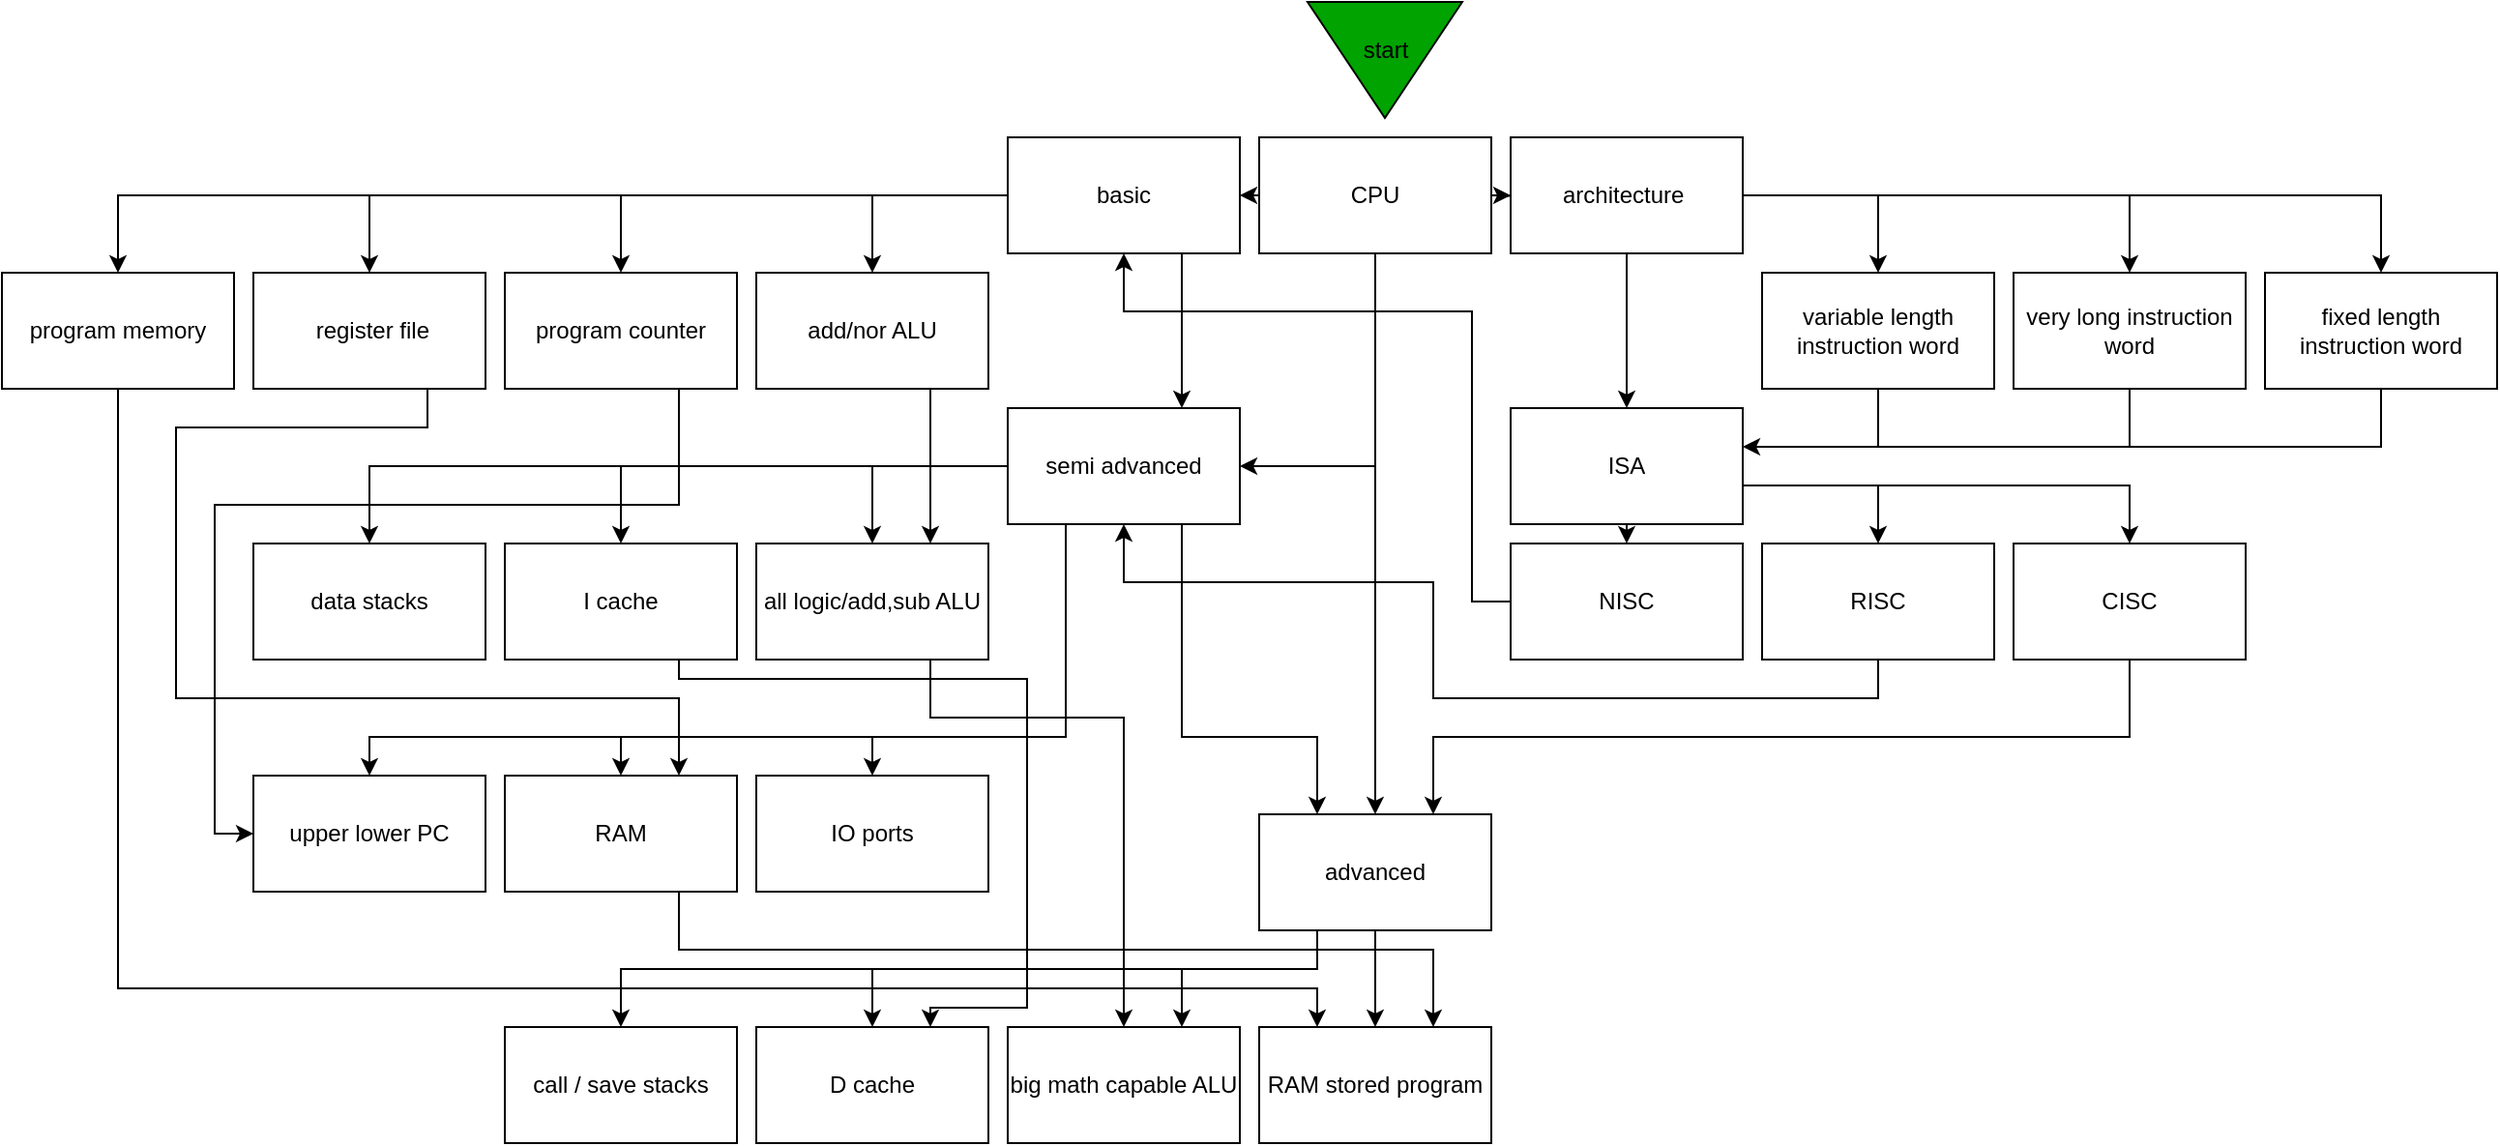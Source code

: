 <mxfile version="21.2.3" type="device" pages="17">
  <diagram name="CPU" id="iDtgHRSH7GFA_C7QruUd">
    <mxGraphModel dx="3650" dy="1190" grid="1" gridSize="10" guides="1" tooltips="1" connect="1" arrows="1" fold="1" page="1" pageScale="1" pageWidth="850" pageHeight="1100" math="0" shadow="0">
      <root>
        <mxCell id="0" />
        <mxCell id="1" parent="0" />
        <mxCell id="AU05Bepi_soLko9UixVL-6" value="" style="triangle;whiteSpace=wrap;html=1;rotation=90;fillColor=#00A300;" vertex="1" parent="1">
          <mxGeometry x="15" y="180" width="60" height="80" as="geometry" />
        </mxCell>
        <mxCell id="AU05Bepi_soLko9UixVL-7" value="start" style="text;html=1;align=center;verticalAlign=middle;resizable=0;points=[];autosize=1;strokeColor=none;fillColor=none;" vertex="1" parent="1">
          <mxGeometry x="20" y="200" width="50" height="30" as="geometry" />
        </mxCell>
        <mxCell id="AU05Bepi_soLko9UixVL-11" value="" style="edgeStyle=orthogonalEdgeStyle;rounded=0;orthogonalLoop=1;jettySize=auto;html=1;" edge="1" parent="1" target="AU05Bepi_soLko9UixVL-10">
          <mxGeometry relative="1" as="geometry">
            <mxPoint x="100" y="290" as="sourcePoint" />
          </mxGeometry>
        </mxCell>
        <mxCell id="AU05Bepi_soLko9UixVL-10" value="architecture&amp;nbsp;" style="rounded=0;whiteSpace=wrap;html=1;" vertex="1" parent="1">
          <mxGeometry x="110" y="260" width="120" height="60" as="geometry" />
        </mxCell>
        <mxCell id="AU05Bepi_soLko9UixVL-12" value="NISC" style="rounded=0;whiteSpace=wrap;html=1;" vertex="1" parent="1">
          <mxGeometry x="110" y="470" width="120" height="60" as="geometry" />
        </mxCell>
        <mxCell id="AU05Bepi_soLko9UixVL-14" value="RISC" style="rounded=0;whiteSpace=wrap;html=1;" vertex="1" parent="1">
          <mxGeometry x="240" y="470" width="120" height="60" as="geometry" />
        </mxCell>
        <mxCell id="AU05Bepi_soLko9UixVL-15" value="CISC" style="rounded=0;whiteSpace=wrap;html=1;" vertex="1" parent="1">
          <mxGeometry x="370" y="470" width="120" height="60" as="geometry" />
        </mxCell>
        <mxCell id="AU05Bepi_soLko9UixVL-18" value="ISA" style="rounded=0;whiteSpace=wrap;html=1;" vertex="1" parent="1">
          <mxGeometry x="110" y="400" width="120" height="60" as="geometry" />
        </mxCell>
        <mxCell id="AU05Bepi_soLko9UixVL-19" value="" style="endArrow=classic;html=1;rounded=0;exitX=0.5;exitY=1;exitDx=0;exitDy=0;entryX=0.5;entryY=0;entryDx=0;entryDy=0;" edge="1" parent="1" source="AU05Bepi_soLko9UixVL-10" target="AU05Bepi_soLko9UixVL-18">
          <mxGeometry width="50" height="50" relative="1" as="geometry">
            <mxPoint x="220" y="370" as="sourcePoint" />
            <mxPoint x="270" y="320" as="targetPoint" />
          </mxGeometry>
        </mxCell>
        <mxCell id="AU05Bepi_soLko9UixVL-20" value="" style="endArrow=classic;html=1;rounded=0;entryX=0.5;entryY=0;entryDx=0;entryDy=0;" edge="1" parent="1" target="AU05Bepi_soLko9UixVL-12">
          <mxGeometry width="50" height="50" relative="1" as="geometry">
            <mxPoint x="170" y="460" as="sourcePoint" />
            <mxPoint x="270" y="370" as="targetPoint" />
          </mxGeometry>
        </mxCell>
        <mxCell id="AU05Bepi_soLko9UixVL-21" value="" style="endArrow=classic;html=1;rounded=0;entryX=0.5;entryY=0;entryDx=0;entryDy=0;exitX=1;exitY=0.667;exitDx=0;exitDy=0;exitPerimeter=0;" edge="1" parent="1" source="AU05Bepi_soLko9UixVL-18" target="AU05Bepi_soLko9UixVL-14">
          <mxGeometry width="50" height="50" relative="1" as="geometry">
            <mxPoint x="250" y="440" as="sourcePoint" />
            <mxPoint x="360" y="430" as="targetPoint" />
            <Array as="points">
              <mxPoint x="300" y="440" />
            </Array>
          </mxGeometry>
        </mxCell>
        <mxCell id="AU05Bepi_soLko9UixVL-22" value="" style="endArrow=classic;html=1;rounded=0;entryX=0.5;entryY=0;entryDx=0;entryDy=0;" edge="1" parent="1" target="AU05Bepi_soLko9UixVL-15">
          <mxGeometry width="50" height="50" relative="1" as="geometry">
            <mxPoint x="300" y="440" as="sourcePoint" />
            <mxPoint x="460" y="430" as="targetPoint" />
            <Array as="points">
              <mxPoint x="430" y="440" />
            </Array>
          </mxGeometry>
        </mxCell>
        <mxCell id="AU05Bepi_soLko9UixVL-24" value="variable length instruction word" style="rounded=0;whiteSpace=wrap;html=1;" vertex="1" parent="1">
          <mxGeometry x="240" y="330" width="120" height="60" as="geometry" />
        </mxCell>
        <mxCell id="AU05Bepi_soLko9UixVL-25" value="very long instruction word" style="rounded=0;whiteSpace=wrap;html=1;" vertex="1" parent="1">
          <mxGeometry x="370" y="330" width="120" height="60" as="geometry" />
        </mxCell>
        <mxCell id="AU05Bepi_soLko9UixVL-26" value="fixed length instruction word" style="rounded=0;whiteSpace=wrap;html=1;" vertex="1" parent="1">
          <mxGeometry x="500" y="330" width="120" height="60" as="geometry" />
        </mxCell>
        <mxCell id="AU05Bepi_soLko9UixVL-27" value="" style="endArrow=classic;html=1;rounded=0;exitX=1;exitY=0.5;exitDx=0;exitDy=0;entryX=0.5;entryY=0;entryDx=0;entryDy=0;" edge="1" parent="1" source="AU05Bepi_soLko9UixVL-10" target="AU05Bepi_soLko9UixVL-24">
          <mxGeometry width="50" height="50" relative="1" as="geometry">
            <mxPoint x="210.0" y="310" as="sourcePoint" />
            <mxPoint x="370" y="420" as="targetPoint" />
            <Array as="points">
              <mxPoint x="300" y="290" />
            </Array>
          </mxGeometry>
        </mxCell>
        <mxCell id="AU05Bepi_soLko9UixVL-28" value="" style="endArrow=classic;html=1;rounded=0;entryX=0.5;entryY=0;entryDx=0;entryDy=0;" edge="1" parent="1" target="AU05Bepi_soLko9UixVL-25">
          <mxGeometry width="50" height="50" relative="1" as="geometry">
            <mxPoint x="300" y="290" as="sourcePoint" />
            <mxPoint x="370" y="420" as="targetPoint" />
            <Array as="points">
              <mxPoint x="430" y="290" />
            </Array>
          </mxGeometry>
        </mxCell>
        <mxCell id="AU05Bepi_soLko9UixVL-29" value="" style="endArrow=classic;html=1;rounded=0;entryX=0.5;entryY=0;entryDx=0;entryDy=0;" edge="1" parent="1" target="AU05Bepi_soLko9UixVL-26">
          <mxGeometry width="50" height="50" relative="1" as="geometry">
            <mxPoint x="430" y="290" as="sourcePoint" />
            <mxPoint x="350" y="420" as="targetPoint" />
            <Array as="points">
              <mxPoint x="560" y="290" />
            </Array>
          </mxGeometry>
        </mxCell>
        <mxCell id="AU05Bepi_soLko9UixVL-31" value="basic" style="rounded=0;whiteSpace=wrap;html=1;" vertex="1" parent="1">
          <mxGeometry x="-150" y="260" width="120" height="60" as="geometry" />
        </mxCell>
        <mxCell id="AU05Bepi_soLko9UixVL-33" value="" style="endArrow=classic;html=1;rounded=0;exitX=0;exitY=0.5;exitDx=0;exitDy=0;entryX=1;entryY=0.5;entryDx=0;entryDy=0;" edge="1" parent="1" target="AU05Bepi_soLko9UixVL-31">
          <mxGeometry width="50" height="50" relative="1" as="geometry">
            <mxPoint x="-15" y="290" as="sourcePoint" />
            <mxPoint x="230" y="390" as="targetPoint" />
          </mxGeometry>
        </mxCell>
        <mxCell id="AU05Bepi_soLko9UixVL-34" value="semi advanced" style="rounded=0;whiteSpace=wrap;html=1;" vertex="1" parent="1">
          <mxGeometry x="-150" y="400" width="120" height="60" as="geometry" />
        </mxCell>
        <mxCell id="AU05Bepi_soLko9UixVL-35" value="advanced" style="rounded=0;whiteSpace=wrap;html=1;" vertex="1" parent="1">
          <mxGeometry x="-20" y="610" width="120" height="60" as="geometry" />
        </mxCell>
        <mxCell id="AU05Bepi_soLko9UixVL-47" value="add/nor ALU" style="rounded=0;whiteSpace=wrap;html=1;" vertex="1" parent="1">
          <mxGeometry x="-280" y="330" width="120" height="60" as="geometry" />
        </mxCell>
        <mxCell id="AU05Bepi_soLko9UixVL-48" value="all logic/add,sub ALU" style="rounded=0;whiteSpace=wrap;html=1;" vertex="1" parent="1">
          <mxGeometry x="-280" y="470" width="120" height="60" as="geometry" />
        </mxCell>
        <mxCell id="AU05Bepi_soLko9UixVL-49" value="big math capable ALU" style="rounded=0;whiteSpace=wrap;html=1;" vertex="1" parent="1">
          <mxGeometry x="-150" y="720" width="120" height="60" as="geometry" />
        </mxCell>
        <mxCell id="AU05Bepi_soLko9UixVL-54" value="" style="edgeStyle=orthogonalEdgeStyle;rounded=0;orthogonalLoop=1;jettySize=auto;html=1;fontFamily=Helvetica;fontSize=12;fontColor=default;" edge="1" parent="1" source="AU05Bepi_soLko9UixVL-52" target="AU05Bepi_soLko9UixVL-10">
          <mxGeometry relative="1" as="geometry">
            <Array as="points">
              <mxPoint x="110" y="300" />
              <mxPoint x="110" y="300" />
            </Array>
          </mxGeometry>
        </mxCell>
        <mxCell id="AU05Bepi_soLko9UixVL-52" value="CPU" style="rounded=0;whiteSpace=wrap;html=1;strokeColor=default;fontFamily=Helvetica;fontSize=12;fontColor=default;fillColor=default;" vertex="1" parent="1">
          <mxGeometry x="-20" y="260" width="120" height="60" as="geometry" />
        </mxCell>
        <mxCell id="AU05Bepi_soLko9UixVL-55" value="" style="endArrow=classic;html=1;rounded=0;fontFamily=Helvetica;fontSize=12;fontColor=default;exitX=0.5;exitY=1;exitDx=0;exitDy=0;entryX=1;entryY=0.5;entryDx=0;entryDy=0;" edge="1" parent="1" source="AU05Bepi_soLko9UixVL-52" target="AU05Bepi_soLko9UixVL-34">
          <mxGeometry width="50" height="50" relative="1" as="geometry">
            <mxPoint x="170" y="490" as="sourcePoint" />
            <mxPoint x="220" y="440" as="targetPoint" />
            <Array as="points">
              <mxPoint x="40" y="430" />
            </Array>
          </mxGeometry>
        </mxCell>
        <mxCell id="AU05Bepi_soLko9UixVL-58" value="" style="endArrow=classic;html=1;rounded=0;fontFamily=Helvetica;fontSize=12;fontColor=default;exitX=0;exitY=0.5;exitDx=0;exitDy=0;entryX=0.5;entryY=1;entryDx=0;entryDy=0;" edge="1" parent="1" source="AU05Bepi_soLko9UixVL-12" target="AU05Bepi_soLko9UixVL-31">
          <mxGeometry width="50" height="50" relative="1" as="geometry">
            <mxPoint x="240" y="510" as="sourcePoint" />
            <mxPoint x="290" y="460" as="targetPoint" />
            <Array as="points">
              <mxPoint x="90" y="500" />
              <mxPoint x="90" y="350" />
              <mxPoint x="-90" y="350" />
            </Array>
          </mxGeometry>
        </mxCell>
        <mxCell id="AU05Bepi_soLko9UixVL-59" value="" style="endArrow=classic;html=1;rounded=0;fontFamily=Helvetica;fontSize=12;fontColor=default;exitX=0.5;exitY=1;exitDx=0;exitDy=0;entryX=0.5;entryY=1;entryDx=0;entryDy=0;" edge="1" parent="1" source="AU05Bepi_soLko9UixVL-14" target="AU05Bepi_soLko9UixVL-34">
          <mxGeometry width="50" height="50" relative="1" as="geometry">
            <mxPoint x="240" y="510" as="sourcePoint" />
            <mxPoint x="300" y="560" as="targetPoint" />
            <Array as="points">
              <mxPoint x="300" y="550" />
              <mxPoint x="70" y="550" />
              <mxPoint x="70" y="490" />
              <mxPoint x="-90" y="490" />
            </Array>
          </mxGeometry>
        </mxCell>
        <mxCell id="AU05Bepi_soLko9UixVL-61" value="program counter" style="rounded=0;whiteSpace=wrap;html=1;strokeColor=default;fontFamily=Helvetica;fontSize=12;fontColor=default;fillColor=default;" vertex="1" parent="1">
          <mxGeometry x="-410" y="330" width="120" height="60" as="geometry" />
        </mxCell>
        <mxCell id="AU05Bepi_soLko9UixVL-62" value="&amp;nbsp;register file" style="rounded=0;whiteSpace=wrap;html=1;strokeColor=default;fontFamily=Helvetica;fontSize=12;fontColor=default;fillColor=default;" vertex="1" parent="1">
          <mxGeometry x="-540" y="330" width="120" height="60" as="geometry" />
        </mxCell>
        <mxCell id="AU05Bepi_soLko9UixVL-63" value="upper lower PC" style="rounded=0;whiteSpace=wrap;html=1;strokeColor=default;fontFamily=Helvetica;fontSize=12;fontColor=default;fillColor=default;" vertex="1" parent="1">
          <mxGeometry x="-540" y="590" width="120" height="60" as="geometry" />
        </mxCell>
        <mxCell id="AU05Bepi_soLko9UixVL-64" value="IO ports" style="rounded=0;whiteSpace=wrap;html=1;strokeColor=default;fontFamily=Helvetica;fontSize=12;fontColor=default;fillColor=default;" vertex="1" parent="1">
          <mxGeometry x="-280" y="590" width="120" height="60" as="geometry" />
        </mxCell>
        <mxCell id="AU05Bepi_soLko9UixVL-109" style="edgeStyle=orthogonalEdgeStyle;rounded=0;orthogonalLoop=1;jettySize=auto;html=1;exitX=0.75;exitY=1;exitDx=0;exitDy=0;fontFamily=Helvetica;fontSize=12;fontColor=default;entryX=0.75;entryY=0;entryDx=0;entryDy=0;" edge="1" parent="1" source="AU05Bepi_soLko9UixVL-65" target="AU05Bepi_soLko9UixVL-102">
          <mxGeometry relative="1" as="geometry">
            <mxPoint x="70" y="710" as="targetPoint" />
            <Array as="points">
              <mxPoint x="-320" y="680" />
              <mxPoint x="70" y="680" />
            </Array>
          </mxGeometry>
        </mxCell>
        <mxCell id="AU05Bepi_soLko9UixVL-65" value="RAM" style="rounded=0;whiteSpace=wrap;html=1;strokeColor=default;fontFamily=Helvetica;fontSize=12;fontColor=default;fillColor=default;" vertex="1" parent="1">
          <mxGeometry x="-410" y="590" width="120" height="60" as="geometry" />
        </mxCell>
        <mxCell id="AU05Bepi_soLko9UixVL-66" value="D cache" style="rounded=0;whiteSpace=wrap;html=1;strokeColor=default;fontFamily=Helvetica;fontSize=12;fontColor=default;fillColor=default;" vertex="1" parent="1">
          <mxGeometry x="-280" y="720" width="120" height="60" as="geometry" />
        </mxCell>
        <mxCell id="AU05Bepi_soLko9UixVL-67" value="I cache" style="rounded=0;whiteSpace=wrap;html=1;strokeColor=default;fontFamily=Helvetica;fontSize=12;fontColor=default;fillColor=default;" vertex="1" parent="1">
          <mxGeometry x="-410" y="470" width="120" height="60" as="geometry" />
        </mxCell>
        <mxCell id="AU05Bepi_soLko9UixVL-68" value="call / save stacks" style="rounded=0;whiteSpace=wrap;html=1;strokeColor=default;fontFamily=Helvetica;fontSize=12;fontColor=default;fillColor=default;" vertex="1" parent="1">
          <mxGeometry x="-410" y="720" width="120" height="60" as="geometry" />
        </mxCell>
        <mxCell id="AU05Bepi_soLko9UixVL-69" value="data stacks" style="rounded=0;whiteSpace=wrap;html=1;strokeColor=default;fontFamily=Helvetica;fontSize=12;fontColor=default;fillColor=default;" vertex="1" parent="1">
          <mxGeometry x="-540" y="470" width="120" height="60" as="geometry" />
        </mxCell>
        <mxCell id="AU05Bepi_soLko9UixVL-70" value="" style="endArrow=classic;html=1;rounded=0;fontFamily=Helvetica;fontSize=12;fontColor=default;exitX=0;exitY=0.5;exitDx=0;exitDy=0;entryX=0.5;entryY=0;entryDx=0;entryDy=0;" edge="1" parent="1" source="AU05Bepi_soLko9UixVL-31" target="AU05Bepi_soLko9UixVL-47">
          <mxGeometry width="50" height="50" relative="1" as="geometry">
            <mxPoint x="-150" y="380" as="sourcePoint" />
            <mxPoint x="-100" y="420" as="targetPoint" />
            <Array as="points">
              <mxPoint x="-220" y="290" />
            </Array>
          </mxGeometry>
        </mxCell>
        <mxCell id="AU05Bepi_soLko9UixVL-71" value="" style="endArrow=classic;html=1;rounded=0;fontFamily=Helvetica;fontSize=12;fontColor=default;entryX=0.5;entryY=0;entryDx=0;entryDy=0;" edge="1" parent="1">
          <mxGeometry width="50" height="50" relative="1" as="geometry">
            <mxPoint x="-220" y="290" as="sourcePoint" />
            <mxPoint x="-350" y="330" as="targetPoint" />
            <Array as="points">
              <mxPoint x="-350" y="290" />
            </Array>
          </mxGeometry>
        </mxCell>
        <mxCell id="AU05Bepi_soLko9UixVL-72" value="" style="endArrow=classic;html=1;rounded=0;fontFamily=Helvetica;fontSize=12;fontColor=default;entryX=0.5;entryY=0;entryDx=0;entryDy=0;" edge="1" parent="1">
          <mxGeometry width="50" height="50" relative="1" as="geometry">
            <mxPoint x="-350" y="290" as="sourcePoint" />
            <mxPoint x="-480" y="330" as="targetPoint" />
            <Array as="points">
              <mxPoint x="-480" y="290" />
            </Array>
          </mxGeometry>
        </mxCell>
        <mxCell id="AU05Bepi_soLko9UixVL-73" value="" style="endArrow=classic;html=1;rounded=0;fontFamily=Helvetica;fontSize=12;fontColor=default;entryX=0.5;entryY=0;entryDx=0;entryDy=0;" edge="1" parent="1">
          <mxGeometry width="50" height="50" relative="1" as="geometry">
            <mxPoint x="-220" y="430" as="sourcePoint" />
            <mxPoint x="-350" y="470" as="targetPoint" />
            <Array as="points">
              <mxPoint x="-350" y="430" />
            </Array>
          </mxGeometry>
        </mxCell>
        <mxCell id="AU05Bepi_soLko9UixVL-74" value="" style="endArrow=classic;html=1;rounded=0;fontFamily=Helvetica;fontSize=12;fontColor=default;entryX=0.5;entryY=0;entryDx=0;entryDy=0;" edge="1" parent="1">
          <mxGeometry width="50" height="50" relative="1" as="geometry">
            <mxPoint x="-350" y="430" as="sourcePoint" />
            <mxPoint x="-480" y="470" as="targetPoint" />
            <Array as="points">
              <mxPoint x="-480" y="430" />
              <mxPoint x="-480" y="450" />
            </Array>
          </mxGeometry>
        </mxCell>
        <mxCell id="AU05Bepi_soLko9UixVL-76" value="" style="endArrow=classic;html=1;rounded=0;fontFamily=Helvetica;fontSize=12;fontColor=default;entryX=0.5;entryY=0;entryDx=0;entryDy=0;" edge="1" parent="1">
          <mxGeometry width="50" height="50" relative="1" as="geometry">
            <mxPoint x="-220" y="570" as="sourcePoint" />
            <mxPoint x="-350" y="590" as="targetPoint" />
            <Array as="points">
              <mxPoint x="-350" y="570" />
            </Array>
          </mxGeometry>
        </mxCell>
        <mxCell id="AU05Bepi_soLko9UixVL-77" value="" style="endArrow=classic;html=1;rounded=0;fontFamily=Helvetica;fontSize=12;fontColor=default;entryX=0.5;entryY=0;entryDx=0;entryDy=0;" edge="1" parent="1">
          <mxGeometry width="50" height="50" relative="1" as="geometry">
            <mxPoint x="-350" y="570" as="sourcePoint" />
            <mxPoint x="-480" y="590" as="targetPoint" />
            <Array as="points">
              <mxPoint x="-480" y="570" />
            </Array>
          </mxGeometry>
        </mxCell>
        <mxCell id="AU05Bepi_soLko9UixVL-79" value="" style="endArrow=classic;html=1;rounded=0;fontFamily=Helvetica;fontSize=12;fontColor=default;exitX=0;exitY=0.5;exitDx=0;exitDy=0;entryX=0.5;entryY=0;entryDx=0;entryDy=0;" edge="1" parent="1">
          <mxGeometry width="50" height="50" relative="1" as="geometry">
            <mxPoint x="-150" y="430" as="sourcePoint" />
            <mxPoint x="-220" y="470" as="targetPoint" />
            <Array as="points">
              <mxPoint x="-220" y="430" />
            </Array>
          </mxGeometry>
        </mxCell>
        <mxCell id="AU05Bepi_soLko9UixVL-80" value="" style="endArrow=classic;html=1;rounded=0;fontFamily=Helvetica;fontSize=12;fontColor=default;" edge="1" parent="1">
          <mxGeometry width="50" height="50" relative="1" as="geometry">
            <mxPoint x="-60" y="690" as="sourcePoint" />
            <mxPoint x="-220" y="720" as="targetPoint" />
            <Array as="points">
              <mxPoint x="-220" y="690" />
            </Array>
          </mxGeometry>
        </mxCell>
        <mxCell id="AU05Bepi_soLko9UixVL-81" value="" style="endArrow=classic;html=1;rounded=0;fontFamily=Helvetica;fontSize=12;fontColor=default;" edge="1" parent="1">
          <mxGeometry width="50" height="50" relative="1" as="geometry">
            <mxPoint x="-220" y="690" as="sourcePoint" />
            <mxPoint x="-350" y="720" as="targetPoint" />
            <Array as="points">
              <mxPoint x="-350" y="690" />
              <mxPoint x="-350" y="710" />
            </Array>
          </mxGeometry>
        </mxCell>
        <mxCell id="AU05Bepi_soLko9UixVL-82" value="" style="endArrow=classic;html=1;rounded=0;fontFamily=Helvetica;fontSize=12;fontColor=default;entryX=0.75;entryY=0;entryDx=0;entryDy=0;exitX=0.25;exitY=1;exitDx=0;exitDy=0;" edge="1" parent="1" source="AU05Bepi_soLko9UixVL-35" target="AU05Bepi_soLko9UixVL-49">
          <mxGeometry width="50" height="50" relative="1" as="geometry">
            <mxPoint x="10" y="690" as="sourcePoint" />
            <mxPoint x="-90" y="730" as="targetPoint" />
            <Array as="points">
              <mxPoint x="10" y="690" />
              <mxPoint x="-60" y="690" />
            </Array>
          </mxGeometry>
        </mxCell>
        <mxCell id="AU05Bepi_soLko9UixVL-83" value="" style="endArrow=classic;html=1;rounded=0;fontFamily=Helvetica;fontSize=12;fontColor=default;exitX=0.75;exitY=1;exitDx=0;exitDy=0;entryX=0.75;entryY=0;entryDx=0;entryDy=0;" edge="1" parent="1" source="AU05Bepi_soLko9UixVL-47" target="AU05Bepi_soLko9UixVL-48">
          <mxGeometry width="50" height="50" relative="1" as="geometry">
            <mxPoint x="-430" y="530" as="sourcePoint" />
            <mxPoint x="-380" y="480" as="targetPoint" />
          </mxGeometry>
        </mxCell>
        <mxCell id="AU05Bepi_soLko9UixVL-89" value="" style="endArrow=classic;html=1;rounded=0;fontFamily=Helvetica;fontSize=12;fontColor=default;exitX=0.75;exitY=1;exitDx=0;exitDy=0;entryX=0.75;entryY=0;entryDx=0;entryDy=0;" edge="1" parent="1" source="AU05Bepi_soLko9UixVL-31" target="AU05Bepi_soLko9UixVL-34">
          <mxGeometry width="50" height="50" relative="1" as="geometry">
            <mxPoint x="-180" y="530" as="sourcePoint" />
            <mxPoint x="-130" y="480" as="targetPoint" />
          </mxGeometry>
        </mxCell>
        <mxCell id="AU05Bepi_soLko9UixVL-92" value="" style="endArrow=classic;html=1;rounded=0;fontFamily=Helvetica;fontSize=12;fontColor=default;exitX=0.25;exitY=1;exitDx=0;exitDy=0;entryX=0.5;entryY=0;entryDx=0;entryDy=0;entryPerimeter=0;" edge="1" parent="1" source="AU05Bepi_soLko9UixVL-34" target="AU05Bepi_soLko9UixVL-64">
          <mxGeometry width="50" height="50" relative="1" as="geometry">
            <mxPoint x="-360" y="580" as="sourcePoint" />
            <mxPoint x="-310" y="530" as="targetPoint" />
            <Array as="points">
              <mxPoint x="-120" y="570" />
              <mxPoint x="-220" y="570" />
            </Array>
          </mxGeometry>
        </mxCell>
        <mxCell id="AU05Bepi_soLko9UixVL-93" value="" style="endArrow=classic;html=1;rounded=0;fontFamily=Helvetica;fontSize=12;fontColor=default;exitX=0.75;exitY=1;exitDx=0;exitDy=0;entryX=0;entryY=0.5;entryDx=0;entryDy=0;" edge="1" parent="1" source="AU05Bepi_soLko9UixVL-61" target="AU05Bepi_soLko9UixVL-63">
          <mxGeometry width="50" height="50" relative="1" as="geometry">
            <mxPoint x="-400" y="530" as="sourcePoint" />
            <mxPoint x="-320" y="450" as="targetPoint" />
            <Array as="points">
              <mxPoint x="-320" y="450" />
              <mxPoint x="-560" y="450" />
              <mxPoint x="-560" y="620" />
            </Array>
          </mxGeometry>
        </mxCell>
        <mxCell id="AU05Bepi_soLko9UixVL-94" value="" style="endArrow=classic;html=1;rounded=0;fontFamily=Helvetica;fontSize=12;fontColor=default;exitX=0.75;exitY=1;exitDx=0;exitDy=0;entryX=0.75;entryY=0;entryDx=0;entryDy=0;" edge="1" parent="1" source="AU05Bepi_soLko9UixVL-62" target="AU05Bepi_soLko9UixVL-65">
          <mxGeometry width="50" height="50" relative="1" as="geometry">
            <mxPoint x="-380" y="510" as="sourcePoint" />
            <mxPoint x="-330" y="460" as="targetPoint" />
            <Array as="points">
              <mxPoint x="-450" y="410" />
              <mxPoint x="-580" y="410" />
              <mxPoint x="-580" y="550" />
              <mxPoint x="-320" y="550" />
            </Array>
          </mxGeometry>
        </mxCell>
        <mxCell id="AU05Bepi_soLko9UixVL-95" value="" style="endArrow=classic;html=1;rounded=0;fontFamily=Helvetica;fontSize=12;fontColor=default;exitX=0.5;exitY=1;exitDx=0;exitDy=0;entryX=0.75;entryY=0;entryDx=0;entryDy=0;" edge="1" parent="1" source="AU05Bepi_soLko9UixVL-15" target="AU05Bepi_soLko9UixVL-35">
          <mxGeometry width="50" height="50" relative="1" as="geometry">
            <mxPoint x="-40" y="590" as="sourcePoint" />
            <mxPoint x="120" y="610" as="targetPoint" />
            <Array as="points">
              <mxPoint x="430" y="570" />
              <mxPoint x="70" y="570" />
            </Array>
          </mxGeometry>
        </mxCell>
        <mxCell id="AU05Bepi_soLko9UixVL-96" value="" style="endArrow=classic;html=1;rounded=0;fontFamily=Helvetica;fontSize=12;fontColor=default;exitX=0.75;exitY=1;exitDx=0;exitDy=0;entryX=0.25;entryY=0;entryDx=0;entryDy=0;" edge="1" parent="1" source="AU05Bepi_soLko9UixVL-34" target="AU05Bepi_soLko9UixVL-35">
          <mxGeometry width="50" height="50" relative="1" as="geometry">
            <mxPoint x="-70" y="580" as="sourcePoint" />
            <mxPoint x="-20" y="530" as="targetPoint" />
            <Array as="points">
              <mxPoint x="-60" y="570" />
              <mxPoint x="10" y="570" />
            </Array>
          </mxGeometry>
        </mxCell>
        <mxCell id="AU05Bepi_soLko9UixVL-97" value="" style="endArrow=classic;html=1;rounded=0;fontFamily=Helvetica;fontSize=12;fontColor=default;entryX=0.5;entryY=0;entryDx=0;entryDy=0;" edge="1" parent="1" target="AU05Bepi_soLko9UixVL-35">
          <mxGeometry width="50" height="50" relative="1" as="geometry">
            <mxPoint x="40" y="430" as="sourcePoint" />
            <mxPoint x="20" y="630" as="targetPoint" />
          </mxGeometry>
        </mxCell>
        <mxCell id="AU05Bepi_soLko9UixVL-100" value="" style="endArrow=classic;html=1;rounded=0;fontFamily=Helvetica;fontSize=12;fontColor=default;exitX=0.75;exitY=1;exitDx=0;exitDy=0;entryX=0.75;entryY=0;entryDx=0;entryDy=0;" edge="1" parent="1" source="AU05Bepi_soLko9UixVL-67" target="AU05Bepi_soLko9UixVL-66">
          <mxGeometry width="50" height="50" relative="1" as="geometry">
            <mxPoint x="-180" y="590" as="sourcePoint" />
            <mxPoint x="-130" y="540" as="targetPoint" />
            <Array as="points">
              <mxPoint x="-320" y="540" />
              <mxPoint x="-140" y="540" />
              <mxPoint x="-140" y="710" />
              <mxPoint x="-190" y="710" />
            </Array>
          </mxGeometry>
        </mxCell>
        <mxCell id="AU05Bepi_soLko9UixVL-101" value="" style="endArrow=classic;html=1;rounded=0;fontFamily=Helvetica;fontSize=12;fontColor=default;exitX=0.75;exitY=1;exitDx=0;exitDy=0;entryX=0.5;entryY=0;entryDx=0;entryDy=0;" edge="1" parent="1" source="AU05Bepi_soLko9UixVL-48" target="AU05Bepi_soLko9UixVL-49">
          <mxGeometry width="50" height="50" relative="1" as="geometry">
            <mxPoint x="-110" y="580" as="sourcePoint" />
            <mxPoint x="-190" y="560" as="targetPoint" />
            <Array as="points">
              <mxPoint x="-190" y="560" />
              <mxPoint x="-90" y="560" />
            </Array>
          </mxGeometry>
        </mxCell>
        <mxCell id="AU05Bepi_soLko9UixVL-102" value="RAM stored program" style="rounded=0;whiteSpace=wrap;html=1;strokeColor=default;fontFamily=Helvetica;fontSize=12;fontColor=default;fillColor=default;" vertex="1" parent="1">
          <mxGeometry x="-20" y="720" width="120" height="60" as="geometry" />
        </mxCell>
        <mxCell id="AU05Bepi_soLko9UixVL-103" value="" style="endArrow=classic;html=1;rounded=0;fontFamily=Helvetica;fontSize=12;fontColor=default;exitX=0.5;exitY=1;exitDx=0;exitDy=0;entryX=0.5;entryY=0;entryDx=0;entryDy=0;" edge="1" parent="1" source="AU05Bepi_soLko9UixVL-35" target="AU05Bepi_soLko9UixVL-102">
          <mxGeometry width="50" height="50" relative="1" as="geometry">
            <mxPoint x="60" y="740" as="sourcePoint" />
            <mxPoint x="110" y="690" as="targetPoint" />
          </mxGeometry>
        </mxCell>
        <mxCell id="AU05Bepi_soLko9UixVL-105" value="program memory" style="rounded=0;whiteSpace=wrap;html=1;strokeColor=default;fontFamily=Helvetica;fontSize=12;fontColor=default;fillColor=default;" vertex="1" parent="1">
          <mxGeometry x="-670" y="330" width="120" height="60" as="geometry" />
        </mxCell>
        <mxCell id="AU05Bepi_soLko9UixVL-106" value="" style="endArrow=classic;html=1;rounded=0;fontFamily=Helvetica;fontSize=12;fontColor=default;entryX=0.5;entryY=0;entryDx=0;entryDy=0;" edge="1" parent="1" target="AU05Bepi_soLko9UixVL-105">
          <mxGeometry width="50" height="50" relative="1" as="geometry">
            <mxPoint x="-480" y="290" as="sourcePoint" />
            <mxPoint x="-230" y="390" as="targetPoint" />
            <Array as="points">
              <mxPoint x="-610" y="290" />
            </Array>
          </mxGeometry>
        </mxCell>
        <mxCell id="AU05Bepi_soLko9UixVL-108" value="" style="endArrow=classic;html=1;rounded=0;fontFamily=Helvetica;fontSize=12;fontColor=default;exitX=0.5;exitY=1;exitDx=0;exitDy=0;entryX=0.25;entryY=0;entryDx=0;entryDy=0;" edge="1" parent="1" source="AU05Bepi_soLko9UixVL-105" target="AU05Bepi_soLko9UixVL-102">
          <mxGeometry width="50" height="50" relative="1" as="geometry">
            <mxPoint x="-210" y="650" as="sourcePoint" />
            <mxPoint x="-610" y="680" as="targetPoint" />
            <Array as="points">
              <mxPoint x="-610" y="700" />
              <mxPoint x="10" y="700" />
            </Array>
          </mxGeometry>
        </mxCell>
        <mxCell id="AU05Bepi_soLko9UixVL-110" value="" style="endArrow=classic;html=1;rounded=0;fontFamily=Helvetica;fontSize=12;fontColor=default;exitX=0.5;exitY=1;exitDx=0;exitDy=0;entryX=1;entryY=0.333;entryDx=0;entryDy=0;entryPerimeter=0;" edge="1" parent="1" source="AU05Bepi_soLko9UixVL-24" target="AU05Bepi_soLko9UixVL-18">
          <mxGeometry width="50" height="50" relative="1" as="geometry">
            <mxPoint x="320" y="470" as="sourcePoint" />
            <mxPoint x="280" y="420" as="targetPoint" />
            <Array as="points">
              <mxPoint x="300" y="420" />
            </Array>
          </mxGeometry>
        </mxCell>
        <mxCell id="AU05Bepi_soLko9UixVL-111" value="" style="endArrow=none;html=1;rounded=0;fontFamily=Helvetica;fontSize=12;fontColor=default;exitX=0.5;exitY=1;exitDx=0;exitDy=0;" edge="1" parent="1" source="AU05Bepi_soLko9UixVL-25">
          <mxGeometry width="50" height="50" relative="1" as="geometry">
            <mxPoint x="410" y="450" as="sourcePoint" />
            <mxPoint x="300" y="420" as="targetPoint" />
            <Array as="points">
              <mxPoint x="430" y="420" />
            </Array>
          </mxGeometry>
        </mxCell>
        <mxCell id="AU05Bepi_soLko9UixVL-112" value="" style="endArrow=none;html=1;rounded=0;fontFamily=Helvetica;fontSize=12;fontColor=default;entryX=0.5;entryY=1;entryDx=0;entryDy=0;" edge="1" parent="1" target="AU05Bepi_soLko9UixVL-26">
          <mxGeometry width="50" height="50" relative="1" as="geometry">
            <mxPoint x="300" y="420" as="sourcePoint" />
            <mxPoint x="510" y="400" as="targetPoint" />
            <Array as="points">
              <mxPoint x="560" y="420" />
            </Array>
          </mxGeometry>
        </mxCell>
      </root>
    </mxGraphModel>
  </diagram>
  <diagram name="Knowledge Map" id="mpZW8tcmo3RP36I1rnIO">
    <mxGraphModel dx="1600" dy="680" grid="1" gridSize="10" guides="1" tooltips="1" connect="1" arrows="1" fold="1" page="1" pageScale="1" pageWidth="1169" pageHeight="827" math="0" shadow="0">
      <root>
        <mxCell id="0" />
        <mxCell id="1" parent="0" />
        <mxCell id="idJWofyPqD76pYIMuWjh-70" style="edgeStyle=orthogonalEdgeStyle;rounded=0;orthogonalLoop=1;jettySize=auto;html=1;entryX=0.5;entryY=0;entryDx=0;entryDy=0;fontSize=12;" parent="1" source="T8rQtC1NhWbE-KgKJLJK-5" target="T8rQtC1NhWbE-KgKJLJK-6" edge="1">
          <mxGeometry relative="1" as="geometry" />
        </mxCell>
        <mxCell id="noL6Zwn1p8a0QqXjqLaH-19" style="rounded=0;orthogonalLoop=1;jettySize=auto;html=1;exitX=0;exitY=0.5;exitDx=0;exitDy=0;entryX=0.5;entryY=0;entryDx=0;entryDy=0;edgeStyle=orthogonalEdgeStyle;" parent="1" source="T8rQtC1NhWbE-KgKJLJK-5" target="noL6Zwn1p8a0QqXjqLaH-17" edge="1">
          <mxGeometry relative="1" as="geometry" />
        </mxCell>
        <mxCell id="3CeB-_rIK9uCc4G4-ZB4-1" style="edgeStyle=orthogonalEdgeStyle;rounded=0;orthogonalLoop=1;jettySize=auto;html=1;entryX=0.5;entryY=0;entryDx=0;entryDy=0;" parent="1" source="T8rQtC1NhWbE-KgKJLJK-5" target="noL6Zwn1p8a0QqXjqLaH-52" edge="1">
          <mxGeometry relative="1" as="geometry" />
        </mxCell>
        <mxCell id="T8rQtC1NhWbE-KgKJLJK-5" value="Binary" style="rounded=0;whiteSpace=wrap;html=1;fillColor=#d5e8d4;strokeColor=#82b366;" parent="1" vertex="1">
          <mxGeometry x="730" y="190" width="100" height="40" as="geometry" />
        </mxCell>
        <mxCell id="T8rQtC1NhWbE-KgKJLJK-123" style="edgeStyle=orthogonalEdgeStyle;rounded=0;orthogonalLoop=1;jettySize=auto;html=1;exitX=1;exitY=0.5;exitDx=0;exitDy=0;entryX=0;entryY=0.5;entryDx=0;entryDy=0;fontSize=12;" parent="1" source="T8rQtC1NhWbE-KgKJLJK-6" target="T8rQtC1NhWbE-KgKJLJK-120" edge="1">
          <mxGeometry relative="1" as="geometry" />
        </mxCell>
        <mxCell id="idJWofyPqD76pYIMuWjh-68" style="edgeStyle=orthogonalEdgeStyle;rounded=0;orthogonalLoop=1;jettySize=auto;html=1;entryX=0.5;entryY=0;entryDx=0;entryDy=0;fontSize=12;" parent="1" source="T8rQtC1NhWbE-KgKJLJK-6" target="T8rQtC1NhWbE-KgKJLJK-7" edge="1">
          <mxGeometry relative="1" as="geometry" />
        </mxCell>
        <mxCell id="JxPK-o-dlAkDuVR7hz93-11" style="edgeStyle=orthogonalEdgeStyle;rounded=0;orthogonalLoop=1;jettySize=auto;html=1;exitX=0;exitY=0.5;exitDx=0;exitDy=0;" parent="1" source="T8rQtC1NhWbE-KgKJLJK-6" target="JxPK-o-dlAkDuVR7hz93-9" edge="1">
          <mxGeometry relative="1" as="geometry" />
        </mxCell>
        <mxCell id="T8rQtC1NhWbE-KgKJLJK-6" value="Binary addition" style="rounded=0;whiteSpace=wrap;html=1;fillColor=#d5e8d4;strokeColor=#82b366;" parent="1" vertex="1">
          <mxGeometry x="730" y="250" width="100" height="40" as="geometry" />
        </mxCell>
        <mxCell id="idJWofyPqD76pYIMuWjh-69" style="edgeStyle=orthogonalEdgeStyle;rounded=0;orthogonalLoop=1;jettySize=auto;html=1;entryX=0.5;entryY=0;entryDx=0;entryDy=0;fontSize=12;" parent="1" source="T8rQtC1NhWbE-KgKJLJK-7" target="T8rQtC1NhWbE-KgKJLJK-17" edge="1">
          <mxGeometry relative="1" as="geometry" />
        </mxCell>
        <mxCell id="T8rQtC1NhWbE-KgKJLJK-7" value="Binary negation" style="rounded=0;whiteSpace=wrap;html=1;fillColor=#d5e8d4;strokeColor=#82b366;" parent="1" vertex="1">
          <mxGeometry x="730" y="310" width="100" height="40" as="geometry" />
        </mxCell>
        <mxCell id="T8rQtC1NhWbE-KgKJLJK-11" value="" style="triangle;whiteSpace=wrap;html=1;rotation=90;fillColor=#00A300;strokeColor=#005700;fontColor=#ffffff;" parent="1" vertex="1">
          <mxGeometry x="1075" y="50" width="60" height="80" as="geometry" />
        </mxCell>
        <mxCell id="T8rQtC1NhWbE-KgKJLJK-12" value="Start" style="text;html=1;strokeColor=none;fillColor=none;align=center;verticalAlign=middle;whiteSpace=wrap;rounded=0;" parent="1" vertex="1">
          <mxGeometry x="1075" y="60" width="60" height="30" as="geometry" />
        </mxCell>
        <mxCell id="T8rQtC1NhWbE-KgKJLJK-90" style="edgeStyle=orthogonalEdgeStyle;rounded=0;orthogonalLoop=1;jettySize=auto;html=1;fontSize=14;" parent="1" source="T8rQtC1NhWbE-KgKJLJK-13" target="T8rQtC1NhWbE-KgKJLJK-37" edge="1">
          <mxGeometry relative="1" as="geometry" />
        </mxCell>
        <mxCell id="T8rQtC1NhWbE-KgKJLJK-117" style="edgeStyle=orthogonalEdgeStyle;rounded=0;orthogonalLoop=1;jettySize=auto;html=1;exitX=0;exitY=0.5;exitDx=0;exitDy=0;fontSize=14;entryX=0.5;entryY=0;entryDx=0;entryDy=0;" parent="1" source="T8rQtC1NhWbE-KgKJLJK-13" target="T8rQtC1NhWbE-KgKJLJK-120" edge="1">
          <mxGeometry relative="1" as="geometry">
            <mxPoint x="925" y="210" as="targetPoint" />
          </mxGeometry>
        </mxCell>
        <mxCell id="T8rQtC1NhWbE-KgKJLJK-129" style="edgeStyle=orthogonalEdgeStyle;rounded=0;orthogonalLoop=1;jettySize=auto;html=1;exitX=1;exitY=0.5;exitDx=0;exitDy=0;entryX=0.5;entryY=0;entryDx=0;entryDy=0;fontSize=12;" parent="1" source="T8rQtC1NhWbE-KgKJLJK-13" target="T8rQtC1NhWbE-KgKJLJK-34" edge="1">
          <mxGeometry relative="1" as="geometry" />
        </mxCell>
        <mxCell id="l5fFcWF6RfPe-wyN7eGA-2" style="edgeStyle=orthogonalEdgeStyle;rounded=0;orthogonalLoop=1;jettySize=auto;html=1;entryX=0.5;entryY=0;entryDx=0;entryDy=0;" parent="1" source="T8rQtC1NhWbE-KgKJLJK-13" target="T8rQtC1NhWbE-KgKJLJK-105" edge="1">
          <mxGeometry relative="1" as="geometry" />
        </mxCell>
        <UserObject label="Logic Gates" link="data:page/id,t3V9nZrIf8xbgUMTf0Ge" id="T8rQtC1NhWbE-KgKJLJK-13">
          <mxCell style="rounded=1;whiteSpace=wrap;html=1;fillColor=#d5e8d4;strokeColor=#82b366;" parent="1" vertex="1">
            <mxGeometry x="1120" y="190" width="100" height="40" as="geometry" />
          </mxCell>
        </UserObject>
        <mxCell id="idJWofyPqD76pYIMuWjh-74" style="edgeStyle=orthogonalEdgeStyle;rounded=0;orthogonalLoop=1;jettySize=auto;html=1;entryX=0.5;entryY=0;entryDx=0;entryDy=0;fontSize=12;" parent="1" source="T8rQtC1NhWbE-KgKJLJK-17" target="idJWofyPqD76pYIMuWjh-73" edge="1">
          <mxGeometry relative="1" as="geometry" />
        </mxCell>
        <mxCell id="JxPK-o-dlAkDuVR7hz93-6" style="edgeStyle=orthogonalEdgeStyle;rounded=0;orthogonalLoop=1;jettySize=auto;html=1;entryX=1;entryY=0.5;entryDx=0;entryDy=0;" parent="1" source="T8rQtC1NhWbE-KgKJLJK-17" target="JxPK-o-dlAkDuVR7hz93-2" edge="1">
          <mxGeometry relative="1" as="geometry" />
        </mxCell>
        <mxCell id="T8rQtC1NhWbE-KgKJLJK-17" value="Binary subtraction" style="rounded=0;whiteSpace=wrap;html=1;fillColor=#d5e8d4;strokeColor=#82b366;" parent="1" vertex="1">
          <mxGeometry x="730" y="370" width="100" height="40" as="geometry" />
        </mxCell>
        <mxCell id="T8rQtC1NhWbE-KgKJLJK-28" value="" style="endArrow=classic;html=1;rounded=0;fontSize=10;" parent="1" source="T8rQtC1NhWbE-KgKJLJK-6" edge="1">
          <mxGeometry x="-1" y="-100" width="50" height="50" relative="1" as="geometry">
            <mxPoint x="822.83" y="270.0" as="sourcePoint" />
            <mxPoint x="822.83" y="290.0" as="targetPoint" />
            <mxPoint y="-10" as="offset" />
            <Array as="points">
              <mxPoint x="823" y="290" />
            </Array>
          </mxGeometry>
        </mxCell>
        <mxCell id="T8rQtC1NhWbE-KgKJLJK-131" style="edgeStyle=orthogonalEdgeStyle;rounded=0;orthogonalLoop=1;jettySize=auto;html=1;exitX=0;exitY=0.5;exitDx=0;exitDy=0;entryX=0.5;entryY=0;entryDx=0;entryDy=0;fontSize=12;" parent="1" source="T8rQtC1NhWbE-KgKJLJK-34" target="T8rQtC1NhWbE-KgKJLJK-100" edge="1">
          <mxGeometry relative="1" as="geometry" />
        </mxCell>
        <UserObject label="latches" link="data:page/id,4aKle7L8rRZlBxUc91Py" id="T8rQtC1NhWbE-KgKJLJK-34">
          <mxCell style="rounded=1;whiteSpace=wrap;html=1;fillColor=#d5e8d4;strokeColor=#82b366;" parent="1" vertex="1">
            <mxGeometry x="1380" y="250" width="100" height="40" as="geometry" />
          </mxCell>
        </UserObject>
        <mxCell id="T8rQtC1NhWbE-KgKJLJK-35" value="" style="endArrow=classic;html=1;rounded=0;fontSize=10;entryX=0.5;entryY=0;entryDx=0;entryDy=0;" parent="1" source="T8rQtC1NhWbE-KgKJLJK-34" target="T8rQtC1NhWbE-KgKJLJK-47" edge="1">
          <mxGeometry x="-1" y="-100" width="50" height="50" relative="1" as="geometry">
            <mxPoint x="1429.92" y="290.0" as="sourcePoint" />
            <mxPoint x="1429.92" y="310.0" as="targetPoint" />
            <mxPoint y="-10" as="offset" />
          </mxGeometry>
        </mxCell>
        <mxCell id="T8rQtC1NhWbE-KgKJLJK-104" style="edgeStyle=orthogonalEdgeStyle;rounded=0;orthogonalLoop=1;jettySize=auto;html=1;fontSize=14;" parent="1" source="T8rQtC1NhWbE-KgKJLJK-37" target="T8rQtC1NhWbE-KgKJLJK-100" edge="1">
          <mxGeometry relative="1" as="geometry" />
        </mxCell>
        <mxCell id="XMFaLXf7rcylvH_orUQM-2" style="edgeStyle=orthogonalEdgeStyle;rounded=0;orthogonalLoop=1;jettySize=auto;html=1;entryX=0.5;entryY=0;entryDx=0;entryDy=0;" parent="1" source="T8rQtC1NhWbE-KgKJLJK-37" target="XMFaLXf7rcylvH_orUQM-1" edge="1">
          <mxGeometry relative="1" as="geometry" />
        </mxCell>
        <mxCell id="T8rQtC1NhWbE-KgKJLJK-37" value="Encoders &amp;amp;&lt;br&gt;Decoders" style="rounded=0;whiteSpace=wrap;html=1;fillColor=#d5e8d4;strokeColor=#82b366;" parent="1" vertex="1">
          <mxGeometry x="1120" y="250" width="100" height="40" as="geometry" />
        </mxCell>
        <mxCell id="B6hULQYugFSqzh7FQNMt-4" style="edgeStyle=orthogonalEdgeStyle;rounded=0;orthogonalLoop=1;jettySize=auto;html=1;entryX=0.5;entryY=0;entryDx=0;entryDy=0;exitX=1;exitY=0.5;exitDx=0;exitDy=0;" parent="1" source="T8rQtC1NhWbE-KgKJLJK-39" target="T8rQtC1NhWbE-KgKJLJK-13" edge="1">
          <mxGeometry relative="1" as="geometry">
            <Array as="points">
              <mxPoint x="1170" y="150" />
            </Array>
          </mxGeometry>
        </mxCell>
        <mxCell id="T8rQtC1NhWbE-KgKJLJK-39" value="Boolean algebra" style="rounded=0;whiteSpace=wrap;html=1;fillColor=#d5e8d4;strokeColor=#82b366;" parent="1" vertex="1">
          <mxGeometry x="1055" y="130" width="100" height="40" as="geometry" />
        </mxCell>
        <mxCell id="T8rQtC1NhWbE-KgKJLJK-47" value="Clocks" style="rounded=0;whiteSpace=wrap;html=1;fillColor=#ffe6cc;strokeColor=#d79b00;" parent="1" vertex="1">
          <mxGeometry x="1380" y="310" width="100" height="40" as="geometry" />
        </mxCell>
        <mxCell id="T8rQtC1NhWbE-KgKJLJK-48" value="" style="endArrow=classic;html=1;rounded=0;fontSize=10;" parent="1" source="T8rQtC1NhWbE-KgKJLJK-47" target="T8rQtC1NhWbE-KgKJLJK-49" edge="1">
          <mxGeometry x="-1" y="-100" width="50" height="50" relative="1" as="geometry">
            <mxPoint x="1430" y="350" as="sourcePoint" />
            <mxPoint x="1430" y="370" as="targetPoint" />
            <mxPoint y="-10" as="offset" />
          </mxGeometry>
        </mxCell>
        <mxCell id="T8rQtC1NhWbE-KgKJLJK-49" value="Counters" style="rounded=0;whiteSpace=wrap;html=1;fillColor=#ffe6cc;strokeColor=#d79b00;" parent="1" vertex="1">
          <mxGeometry x="1380" y="370" width="100" height="40" as="geometry" />
        </mxCell>
        <mxCell id="T8rQtC1NhWbE-KgKJLJK-50" value="" style="endArrow=classic;html=1;rounded=0;fontSize=10;" parent="1" edge="1">
          <mxGeometry x="-1" y="-100" width="50" height="50" relative="1" as="geometry">
            <mxPoint x="1430" y="410" as="sourcePoint" />
            <mxPoint x="1430" y="430" as="targetPoint" />
            <mxPoint y="-10" as="offset" />
          </mxGeometry>
        </mxCell>
        <mxCell id="idJWofyPqD76pYIMuWjh-42" style="edgeStyle=orthogonalEdgeStyle;rounded=0;orthogonalLoop=1;jettySize=auto;html=1;exitX=0.5;exitY=1;exitDx=0;exitDy=0;fontSize=12;" parent="1" source="T8rQtC1NhWbE-KgKJLJK-51" edge="1">
          <mxGeometry relative="1" as="geometry">
            <mxPoint x="1360" y="510" as="targetPoint" />
          </mxGeometry>
        </mxCell>
        <mxCell id="noL6Zwn1p8a0QqXjqLaH-12" style="edgeStyle=orthogonalEdgeStyle;rounded=0;orthogonalLoop=1;jettySize=auto;html=1;entryX=0.5;entryY=0;entryDx=0;entryDy=0;" parent="1" source="T8rQtC1NhWbE-KgKJLJK-51" target="noL6Zwn1p8a0QqXjqLaH-11" edge="1">
          <mxGeometry relative="1" as="geometry" />
        </mxCell>
        <mxCell id="Fa5876J1tFEJHS5juCH7-7" style="edgeStyle=orthogonalEdgeStyle;rounded=0;orthogonalLoop=1;jettySize=auto;html=1;entryX=0;entryY=0.5;entryDx=0;entryDy=0;" parent="1" source="T8rQtC1NhWbE-KgKJLJK-51" target="9Yh9oi0NJUhHSXKj6lHp-2" edge="1">
          <mxGeometry relative="1" as="geometry">
            <Array as="points">
              <mxPoint x="1430" y="570" />
            </Array>
          </mxGeometry>
        </mxCell>
        <mxCell id="Fa5876J1tFEJHS5juCH7-8" style="edgeStyle=orthogonalEdgeStyle;rounded=0;orthogonalLoop=1;jettySize=auto;html=1;entryX=1;entryY=0.5;entryDx=0;entryDy=0;" parent="1" source="T8rQtC1NhWbE-KgKJLJK-51" target="T8rQtC1NhWbE-KgKJLJK-118" edge="1">
          <mxGeometry relative="1" as="geometry">
            <Array as="points">
              <mxPoint x="1430" y="570" />
            </Array>
          </mxGeometry>
        </mxCell>
        <mxCell id="T8rQtC1NhWbE-KgKJLJK-51" value="Program Counter" style="rounded=0;whiteSpace=wrap;html=1;fillColor=#ffe6cc;strokeColor=#d79b00;" parent="1" vertex="1">
          <mxGeometry x="1380" y="430" width="100" height="40" as="geometry" />
        </mxCell>
        <mxCell id="idJWofyPqD76pYIMuWjh-16" style="edgeStyle=orthogonalEdgeStyle;rounded=0;orthogonalLoop=1;jettySize=auto;html=1;entryX=0.5;entryY=0;entryDx=0;entryDy=0;fontSize=12;" parent="1" source="T8rQtC1NhWbE-KgKJLJK-57" target="idJWofyPqD76pYIMuWjh-15" edge="1">
          <mxGeometry relative="1" as="geometry" />
        </mxCell>
        <mxCell id="T8rQtC1NhWbE-KgKJLJK-57" value="ROM" style="rounded=0;whiteSpace=wrap;html=1;fillColor=#ffe6cc;strokeColor=#d79b00;" parent="1" vertex="1">
          <mxGeometry x="1120" y="430" width="100" height="40" as="geometry" />
        </mxCell>
        <mxCell id="T8rQtC1NhWbE-KgKJLJK-82" value="RAM" style="rounded=0;whiteSpace=wrap;html=1;fillColor=#ffe6cc;strokeColor=#d79b00;" parent="1" vertex="1">
          <mxGeometry x="1250" y="430" width="100" height="40" as="geometry" />
        </mxCell>
        <mxCell id="T8rQtC1NhWbE-KgKJLJK-83" value="" style="endArrow=classic;html=1;rounded=0;fontSize=10;" parent="1" source="T8rQtC1NhWbE-KgKJLJK-82" target="T8rQtC1NhWbE-KgKJLJK-118" edge="1">
          <mxGeometry x="-1" y="-100" width="50" height="50" relative="1" as="geometry">
            <mxPoint x="1300" y="410.0" as="sourcePoint" />
            <mxPoint x="1300" y="490" as="targetPoint" />
            <mxPoint y="-10" as="offset" />
          </mxGeometry>
        </mxCell>
        <mxCell id="T8rQtC1NhWbE-KgKJLJK-102" style="edgeStyle=orthogonalEdgeStyle;rounded=0;orthogonalLoop=1;jettySize=auto;html=1;entryX=0.5;entryY=0;entryDx=0;entryDy=0;fontSize=14;" parent="1" source="T8rQtC1NhWbE-KgKJLJK-100" target="T8rQtC1NhWbE-KgKJLJK-82" edge="1">
          <mxGeometry relative="1" as="geometry" />
        </mxCell>
        <mxCell id="T8rQtC1NhWbE-KgKJLJK-133" style="edgeStyle=orthogonalEdgeStyle;rounded=0;orthogonalLoop=1;jettySize=auto;html=1;exitX=0.5;exitY=1;exitDx=0;exitDy=0;fontSize=12;entryX=1;entryY=0.5;entryDx=0;entryDy=0;" parent="1" source="T8rQtC1NhWbE-KgKJLJK-100" target="T8rQtC1NhWbE-KgKJLJK-135" edge="1">
          <mxGeometry relative="1" as="geometry">
            <mxPoint x="1170" y="410" as="targetPoint" />
            <Array as="points">
              <mxPoint x="1300" y="390" />
            </Array>
          </mxGeometry>
        </mxCell>
        <mxCell id="T8rQtC1NhWbE-KgKJLJK-100" value="Registers" style="rounded=0;whiteSpace=wrap;html=1;fillColor=#d5e8d4;strokeColor=#82b366;" parent="1" vertex="1">
          <mxGeometry x="1250" y="310" width="100" height="40" as="geometry" />
        </mxCell>
        <mxCell id="l5fFcWF6RfPe-wyN7eGA-5" style="edgeStyle=orthogonalEdgeStyle;rounded=0;orthogonalLoop=1;jettySize=auto;html=1;exitX=0.5;exitY=1;exitDx=0;exitDy=0;entryX=0.5;entryY=0;entryDx=0;entryDy=0;" parent="1" source="T8rQtC1NhWbE-KgKJLJK-105" target="T8rQtC1NhWbE-KgKJLJK-128" edge="1">
          <mxGeometry relative="1" as="geometry" />
        </mxCell>
        <mxCell id="T8rQtC1NhWbE-KgKJLJK-105" value="Bitwise Logic" style="rounded=0;whiteSpace=wrap;html=1;fillColor=#d5e8d4;strokeColor=#82b366;" parent="1" vertex="1">
          <mxGeometry x="990" y="250" width="100" height="40" as="geometry" />
        </mxCell>
        <mxCell id="idJWofyPqD76pYIMuWjh-3" style="edgeStyle=orthogonalEdgeStyle;rounded=0;orthogonalLoop=1;jettySize=auto;html=1;fontSize=12;" parent="1" source="T8rQtC1NhWbE-KgKJLJK-118" target="T8rQtC1NhWbE-KgKJLJK-138" edge="1">
          <mxGeometry relative="1" as="geometry" />
        </mxCell>
        <UserObject label="&lt;font style=&quot;font-size: 12px;&quot;&gt;Cache&lt;/font&gt;" link="data:page/id,qWRT_pU4-NPLsLW0dBki" id="T8rQtC1NhWbE-KgKJLJK-118">
          <mxCell style="rounded=1;whiteSpace=wrap;html=1;fontSize=14;fillColor=#ffe6cc;strokeColor=#d79b00;" parent="1" vertex="1">
            <mxGeometry x="1250" y="550" width="100" height="40" as="geometry" />
          </mxCell>
        </UserObject>
        <mxCell id="T8rQtC1NhWbE-KgKJLJK-122" style="edgeStyle=orthogonalEdgeStyle;rounded=0;orthogonalLoop=1;jettySize=auto;html=1;fontSize=14;entryX=0.5;entryY=0;entryDx=0;entryDy=0;" parent="1" source="T8rQtC1NhWbE-KgKJLJK-120" target="T8rQtC1NhWbE-KgKJLJK-124" edge="1">
          <mxGeometry relative="1" as="geometry">
            <mxPoint x="910" y="310" as="targetPoint" />
          </mxGeometry>
        </mxCell>
        <UserObject label="&lt;span style=&quot;font-size: 12px;&quot;&gt;Adders&lt;/span&gt;" link="data:page/id,zCY-o8axUZyvVsKHc8_c" id="T8rQtC1NhWbE-KgKJLJK-120">
          <mxCell style="rounded=1;whiteSpace=wrap;html=1;fontSize=14;fillColor=#d5e8d4;strokeColor=#82b366;" parent="1" vertex="1">
            <mxGeometry x="860" y="250" width="100" height="40" as="geometry" />
          </mxCell>
        </UserObject>
        <mxCell id="idJWofyPqD76pYIMuWjh-84" style="edgeStyle=orthogonalEdgeStyle;rounded=0;orthogonalLoop=1;jettySize=auto;html=1;exitX=0.5;exitY=1;exitDx=0;exitDy=0;entryX=0.5;entryY=0;entryDx=0;entryDy=0;fontSize=12;" parent="1" source="T8rQtC1NhWbE-KgKJLJK-124" target="idJWofyPqD76pYIMuWjh-78" edge="1">
          <mxGeometry relative="1" as="geometry" />
        </mxCell>
        <mxCell id="l5fFcWF6RfPe-wyN7eGA-3" style="edgeStyle=orthogonalEdgeStyle;rounded=0;orthogonalLoop=1;jettySize=auto;html=1;entryX=0;entryY=0.5;entryDx=0;entryDy=0;" parent="1" source="T8rQtC1NhWbE-KgKJLJK-124" target="T8rQtC1NhWbE-KgKJLJK-128" edge="1">
          <mxGeometry relative="1" as="geometry" />
        </mxCell>
        <mxCell id="T8rQtC1NhWbE-KgKJLJK-124" value="Subtractor" style="rounded=0;whiteSpace=wrap;html=1;fillColor=#d5e8d4;strokeColor=#82b366;" parent="1" vertex="1">
          <mxGeometry x="860" y="310" width="100" height="40" as="geometry" />
        </mxCell>
        <mxCell id="l5fFcWF6RfPe-wyN7eGA-4" style="edgeStyle=orthogonalEdgeStyle;rounded=0;orthogonalLoop=1;jettySize=auto;html=1;entryX=0.5;entryY=0;entryDx=0;entryDy=0;" parent="1" source="T8rQtC1NhWbE-KgKJLJK-128" target="T8rQtC1NhWbE-KgKJLJK-135" edge="1">
          <mxGeometry relative="1" as="geometry" />
        </mxCell>
        <mxCell id="T8rQtC1NhWbE-KgKJLJK-128" value="ALU" style="rounded=0;whiteSpace=wrap;html=1;fillColor=#d5e8d4;strokeColor=#82b366;" parent="1" vertex="1">
          <mxGeometry x="990" y="310" width="100" height="40" as="geometry" />
        </mxCell>
        <mxCell id="idJWofyPqD76pYIMuWjh-10" style="edgeStyle=orthogonalEdgeStyle;rounded=0;orthogonalLoop=1;jettySize=auto;html=1;exitX=0.5;exitY=1;exitDx=0;exitDy=0;entryX=0;entryY=0.5;entryDx=0;entryDy=0;fontSize=12;" parent="1" source="T8rQtC1NhWbE-KgKJLJK-135" target="idJWofyPqD76pYIMuWjh-6" edge="1">
          <mxGeometry relative="1" as="geometry" />
        </mxCell>
        <mxCell id="T8rQtC1NhWbE-KgKJLJK-135" value="Dataloop" style="rounded=0;whiteSpace=wrap;html=1;fillColor=#ffe6cc;strokeColor=#d79b00;" parent="1" vertex="1">
          <mxGeometry x="990" y="370" width="100" height="40" as="geometry" />
        </mxCell>
        <mxCell id="noL6Zwn1p8a0QqXjqLaH-2" style="edgeStyle=orthogonalEdgeStyle;rounded=0;orthogonalLoop=1;jettySize=auto;html=1;" parent="1" source="T8rQtC1NhWbE-KgKJLJK-138" target="noL6Zwn1p8a0QqXjqLaH-1" edge="1">
          <mxGeometry relative="1" as="geometry" />
        </mxCell>
        <mxCell id="T8rQtC1NhWbE-KgKJLJK-138" value="MMU" style="rounded=0;whiteSpace=wrap;html=1;" parent="1" vertex="1">
          <mxGeometry x="1250" y="610" width="100" height="40" as="geometry" />
        </mxCell>
        <mxCell id="noL6Zwn1p8a0QqXjqLaH-14" style="edgeStyle=orthogonalEdgeStyle;rounded=0;orthogonalLoop=1;jettySize=auto;html=1;entryX=0.5;entryY=0;entryDx=0;entryDy=0;" parent="1" source="idJWofyPqD76pYIMuWjh-6" target="noL6Zwn1p8a0QqXjqLaH-13" edge="1">
          <mxGeometry relative="1" as="geometry" />
        </mxCell>
        <mxCell id="idJWofyPqD76pYIMuWjh-6" value="CPU" style="rounded=0;whiteSpace=wrap;html=1;fillColor=#ffe6cc;strokeColor=#d79b00;" parent="1" vertex="1">
          <mxGeometry x="1120" y="550" width="100" height="40" as="geometry" />
        </mxCell>
        <mxCell id="idJWofyPqD76pYIMuWjh-20" style="edgeStyle=orthogonalEdgeStyle;rounded=0;orthogonalLoop=1;jettySize=auto;html=1;entryX=0.5;entryY=0;entryDx=0;entryDy=0;fontSize=12;" parent="1" source="idJWofyPqD76pYIMuWjh-15" target="idJWofyPqD76pYIMuWjh-6" edge="1">
          <mxGeometry relative="1" as="geometry" />
        </mxCell>
        <mxCell id="idJWofyPqD76pYIMuWjh-15" value="PMEM" style="rounded=0;whiteSpace=wrap;html=1;fillColor=#ffe6cc;strokeColor=#d79b00;" parent="1" vertex="1">
          <mxGeometry x="1120" y="490" width="100" height="40" as="geometry" />
        </mxCell>
        <mxCell id="idJWofyPqD76pYIMuWjh-32" style="edgeStyle=orthogonalEdgeStyle;rounded=0;orthogonalLoop=1;jettySize=auto;html=1;entryX=0.5;entryY=0;entryDx=0;entryDy=0;fontSize=12;" parent="1" source="idJWofyPqD76pYIMuWjh-25" target="idJWofyPqD76pYIMuWjh-30" edge="1">
          <mxGeometry relative="1" as="geometry" />
        </mxCell>
        <mxCell id="idJWofyPqD76pYIMuWjh-33" style="edgeStyle=orthogonalEdgeStyle;rounded=0;orthogonalLoop=1;jettySize=auto;html=1;exitX=1;exitY=0.5;exitDx=0;exitDy=0;entryX=0.5;entryY=0;entryDx=0;entryDy=0;fontSize=12;" parent="1" source="idJWofyPqD76pYIMuWjh-25" target="idJWofyPqD76pYIMuWjh-31" edge="1">
          <mxGeometry relative="1" as="geometry">
            <Array as="points">
              <mxPoint x="1820" y="210" />
            </Array>
          </mxGeometry>
        </mxCell>
        <mxCell id="idJWofyPqD76pYIMuWjh-34" style="edgeStyle=orthogonalEdgeStyle;rounded=0;orthogonalLoop=1;jettySize=auto;html=1;entryX=0.5;entryY=0;entryDx=0;entryDy=0;fontSize=12;" parent="1" source="idJWofyPqD76pYIMuWjh-25" target="idJWofyPqD76pYIMuWjh-29" edge="1">
          <mxGeometry relative="1" as="geometry" />
        </mxCell>
        <mxCell id="6MJ4714xYjXrP88n8pu0-2" style="edgeStyle=orthogonalEdgeStyle;rounded=0;orthogonalLoop=1;jettySize=auto;html=1;" parent="1" source="idJWofyPqD76pYIMuWjh-25" target="6MJ4714xYjXrP88n8pu0-1" edge="1">
          <mxGeometry relative="1" as="geometry" />
        </mxCell>
        <mxCell id="idJWofyPqD76pYIMuWjh-25" value="ISA" style="rounded=0;whiteSpace=wrap;html=1;fillColor=#ffe6cc;strokeColor=#d79b00;" parent="1" vertex="1">
          <mxGeometry x="1640" y="190" width="100" height="40" as="geometry" />
        </mxCell>
        <mxCell id="idJWofyPqD76pYIMuWjh-39" style="edgeStyle=orthogonalEdgeStyle;rounded=0;orthogonalLoop=1;jettySize=auto;html=1;exitX=0.5;exitY=1;exitDx=0;exitDy=0;entryX=0.5;entryY=0;entryDx=0;entryDy=0;fontSize=12;startArrow=none;" parent="1" source="idJWofyPqD76pYIMuWjh-51" target="idJWofyPqD76pYIMuWjh-36" edge="1">
          <mxGeometry relative="1" as="geometry" />
        </mxCell>
        <mxCell id="idJWofyPqD76pYIMuWjh-55" style="edgeStyle=orthogonalEdgeStyle;rounded=0;orthogonalLoop=1;jettySize=auto;html=1;entryX=0.5;entryY=0;entryDx=0;entryDy=0;fontSize=12;" parent="1" source="idJWofyPqD76pYIMuWjh-29" target="idJWofyPqD76pYIMuWjh-51" edge="1">
          <mxGeometry relative="1" as="geometry" />
        </mxCell>
        <mxCell id="idJWofyPqD76pYIMuWjh-29" value="RISC" style="rounded=0;whiteSpace=wrap;html=1;fillColor=#ffe6cc;strokeColor=#d79b00;" parent="1" vertex="1">
          <mxGeometry x="1640" y="250" width="100" height="40" as="geometry" />
        </mxCell>
        <mxCell id="idJWofyPqD76pYIMuWjh-54" style="edgeStyle=orthogonalEdgeStyle;rounded=0;orthogonalLoop=1;jettySize=auto;html=1;entryX=0;entryY=0.5;entryDx=0;entryDy=0;fontSize=12;exitX=0.5;exitY=1;exitDx=0;exitDy=0;" parent="1" source="idJWofyPqD76pYIMuWjh-30" target="idJWofyPqD76pYIMuWjh-51" edge="1">
          <mxGeometry relative="1" as="geometry" />
        </mxCell>
        <mxCell id="idJWofyPqD76pYIMuWjh-30" value="NISC" style="rounded=0;whiteSpace=wrap;html=1;fillColor=#fff2cc;strokeColor=#d6b656;" parent="1" vertex="1">
          <mxGeometry x="1510" y="250" width="100" height="40" as="geometry" />
        </mxCell>
        <mxCell id="idJWofyPqD76pYIMuWjh-53" style="edgeStyle=orthogonalEdgeStyle;rounded=0;orthogonalLoop=1;jettySize=auto;html=1;exitX=0.5;exitY=1;exitDx=0;exitDy=0;entryX=1;entryY=0.5;entryDx=0;entryDy=0;fontSize=12;" parent="1" source="idJWofyPqD76pYIMuWjh-31" target="idJWofyPqD76pYIMuWjh-51" edge="1">
          <mxGeometry relative="1" as="geometry" />
        </mxCell>
        <mxCell id="idJWofyPqD76pYIMuWjh-31" value="CISC" style="rounded=0;whiteSpace=wrap;html=1;" parent="1" vertex="1">
          <mxGeometry x="1770" y="250" width="100" height="40" as="geometry" />
        </mxCell>
        <mxCell id="idJWofyPqD76pYIMuWjh-43" style="edgeStyle=orthogonalEdgeStyle;rounded=0;orthogonalLoop=1;jettySize=auto;html=1;entryX=1;entryY=0.5;entryDx=0;entryDy=0;fontSize=12;exitX=0.5;exitY=1;exitDx=0;exitDy=0;" parent="1" source="idJWofyPqD76pYIMuWjh-36" target="idJWofyPqD76pYIMuWjh-15" edge="1">
          <mxGeometry relative="1" as="geometry">
            <Array as="points">
              <mxPoint x="1690" y="510" />
            </Array>
          </mxGeometry>
        </mxCell>
        <mxCell id="idJWofyPqD76pYIMuWjh-61" style="edgeStyle=orthogonalEdgeStyle;rounded=0;orthogonalLoop=1;jettySize=auto;html=1;entryX=0;entryY=0.5;entryDx=0;entryDy=0;fontSize=12;" parent="1" source="idJWofyPqD76pYIMuWjh-36" target="idJWofyPqD76pYIMuWjh-47" edge="1">
          <mxGeometry relative="1" as="geometry" />
        </mxCell>
        <mxCell id="idJWofyPqD76pYIMuWjh-36" value="Bytecode" style="rounded=0;whiteSpace=wrap;html=1;fillColor=#ffe6cc;strokeColor=#d79b00;" parent="1" vertex="1">
          <mxGeometry x="1640" y="370" width="100" height="40" as="geometry" />
        </mxCell>
        <mxCell id="idJWofyPqD76pYIMuWjh-44" value="" style="ellipse;whiteSpace=wrap;html=1;aspect=fixed;rounded=1;fontSize=12;" parent="1" vertex="1">
          <mxGeometry x="1357.5" y="507.5" width="5" height="5" as="geometry" />
        </mxCell>
        <mxCell id="idJWofyPqD76pYIMuWjh-62" style="edgeStyle=orthogonalEdgeStyle;rounded=0;orthogonalLoop=1;jettySize=auto;html=1;entryX=0.5;entryY=0;entryDx=0;entryDy=0;fontSize=12;" parent="1" source="idJWofyPqD76pYIMuWjh-47" target="idJWofyPqD76pYIMuWjh-48" edge="1">
          <mxGeometry relative="1" as="geometry" />
        </mxCell>
        <mxCell id="idJWofyPqD76pYIMuWjh-47" value="Assembly&lt;br&gt;(Assembler)" style="rounded=0;whiteSpace=wrap;html=1;" parent="1" vertex="1">
          <mxGeometry x="1770" y="370" width="100" height="40" as="geometry" />
        </mxCell>
        <mxCell id="noL6Zwn1p8a0QqXjqLaH-6" style="edgeStyle=orthogonalEdgeStyle;rounded=0;orthogonalLoop=1;jettySize=auto;html=1;exitX=0.5;exitY=1;exitDx=0;exitDy=0;entryX=0.5;entryY=0;entryDx=0;entryDy=0;" parent="1" source="idJWofyPqD76pYIMuWjh-48" target="sp9rDKvzf87ii6f6kOGq-14" edge="1">
          <mxGeometry relative="1" as="geometry">
            <mxPoint x="1820" y="540" as="targetPoint" />
          </mxGeometry>
        </mxCell>
        <mxCell id="idJWofyPqD76pYIMuWjh-48" value="High Level (Compilers)" style="rounded=0;whiteSpace=wrap;html=1;" parent="1" vertex="1">
          <mxGeometry x="1770" y="430" width="100" height="40" as="geometry" />
        </mxCell>
        <mxCell id="idJWofyPqD76pYIMuWjh-51" value="" style="ellipse;whiteSpace=wrap;html=1;aspect=fixed;rounded=1;fontSize=12;" parent="1" vertex="1">
          <mxGeometry x="1687.5" y="327.5" width="5" height="5" as="geometry" />
        </mxCell>
        <mxCell id="idJWofyPqD76pYIMuWjh-72" style="edgeStyle=orthogonalEdgeStyle;rounded=0;orthogonalLoop=1;jettySize=auto;html=1;entryX=0.5;entryY=0;entryDx=0;entryDy=0;fontSize=12;" parent="1" source="idJWofyPqD76pYIMuWjh-64" target="idJWofyPqD76pYIMuWjh-71" edge="1">
          <mxGeometry relative="1" as="geometry" />
        </mxCell>
        <mxCell id="idJWofyPqD76pYIMuWjh-89" style="edgeStyle=orthogonalEdgeStyle;rounded=0;orthogonalLoop=1;jettySize=auto;html=1;exitX=1;exitY=0.5;exitDx=0;exitDy=0;entryX=0;entryY=0.5;entryDx=0;entryDy=0;fontSize=12;" parent="1" source="idJWofyPqD76pYIMuWjh-64" target="idJWofyPqD76pYIMuWjh-79" edge="1">
          <mxGeometry relative="1" as="geometry" />
        </mxCell>
        <mxCell id="JxPK-o-dlAkDuVR7hz93-8" style="edgeStyle=orthogonalEdgeStyle;rounded=0;orthogonalLoop=1;jettySize=auto;html=1;exitX=0;exitY=0.5;exitDx=0;exitDy=0;" parent="1" source="idJWofyPqD76pYIMuWjh-64" target="JxPK-o-dlAkDuVR7hz93-3" edge="1">
          <mxGeometry relative="1" as="geometry" />
        </mxCell>
        <mxCell id="idJWofyPqD76pYIMuWjh-64" value="Binary Division" style="rounded=0;whiteSpace=wrap;html=1;fillColor=#fff2cc;strokeColor=#d6b656;" parent="1" vertex="1">
          <mxGeometry x="730" y="490" width="100" height="40" as="geometry" />
        </mxCell>
        <mxCell id="idJWofyPqD76pYIMuWjh-86" style="edgeStyle=orthogonalEdgeStyle;rounded=0;orthogonalLoop=1;jettySize=auto;html=1;entryX=0.5;entryY=0;entryDx=0;entryDy=0;fontSize=12;" parent="1" source="idJWofyPqD76pYIMuWjh-71" target="idJWofyPqD76pYIMuWjh-85" edge="1">
          <mxGeometry relative="1" as="geometry" />
        </mxCell>
        <mxCell id="idJWofyPqD76pYIMuWjh-90" style="edgeStyle=orthogonalEdgeStyle;rounded=0;orthogonalLoop=1;jettySize=auto;html=1;exitX=1;exitY=0.5;exitDx=0;exitDy=0;entryX=0;entryY=0.5;entryDx=0;entryDy=0;fontSize=12;" parent="1" source="idJWofyPqD76pYIMuWjh-71" target="idJWofyPqD76pYIMuWjh-80" edge="1">
          <mxGeometry relative="1" as="geometry" />
        </mxCell>
        <mxCell id="idJWofyPqD76pYIMuWjh-71" value="Square root" style="rounded=0;whiteSpace=wrap;html=1;fillColor=#fff2cc;strokeColor=#d6b656;" parent="1" vertex="1">
          <mxGeometry x="730" y="550" width="100" height="40" as="geometry" />
        </mxCell>
        <mxCell id="idJWofyPqD76pYIMuWjh-75" style="edgeStyle=orthogonalEdgeStyle;rounded=0;orthogonalLoop=1;jettySize=auto;html=1;entryX=0.5;entryY=0;entryDx=0;entryDy=0;fontSize=12;" parent="1" source="idJWofyPqD76pYIMuWjh-73" target="idJWofyPqD76pYIMuWjh-64" edge="1">
          <mxGeometry relative="1" as="geometry" />
        </mxCell>
        <mxCell id="idJWofyPqD76pYIMuWjh-88" style="edgeStyle=orthogonalEdgeStyle;rounded=0;orthogonalLoop=1;jettySize=auto;html=1;exitX=1;exitY=0.5;exitDx=0;exitDy=0;entryX=0;entryY=0.5;entryDx=0;entryDy=0;fontSize=12;" parent="1" source="idJWofyPqD76pYIMuWjh-73" target="idJWofyPqD76pYIMuWjh-78" edge="1">
          <mxGeometry relative="1" as="geometry" />
        </mxCell>
        <mxCell id="JxPK-o-dlAkDuVR7hz93-7" style="edgeStyle=orthogonalEdgeStyle;rounded=0;orthogonalLoop=1;jettySize=auto;html=1;exitX=0;exitY=0.5;exitDx=0;exitDy=0;" parent="1" source="idJWofyPqD76pYIMuWjh-73" target="JxPK-o-dlAkDuVR7hz93-5" edge="1">
          <mxGeometry relative="1" as="geometry" />
        </mxCell>
        <mxCell id="idJWofyPqD76pYIMuWjh-73" value="Binary Multiplication" style="rounded=0;whiteSpace=wrap;html=1;fillColor=#fff2cc;strokeColor=#d6b656;" parent="1" vertex="1">
          <mxGeometry x="730" y="430" width="100" height="40" as="geometry" />
        </mxCell>
        <mxCell id="noL6Zwn1p8a0QqXjqLaH-42" style="edgeStyle=orthogonalEdgeStyle;rounded=0;orthogonalLoop=1;jettySize=auto;html=1;entryX=0.5;entryY=0;entryDx=0;entryDy=0;" parent="1" source="idJWofyPqD76pYIMuWjh-76" target="noL6Zwn1p8a0QqXjqLaH-40" edge="1">
          <mxGeometry relative="1" as="geometry" />
        </mxCell>
        <UserObject label="CORDIC" link="data:page/id,7I25lk24q9X5z2kaGDAv" id="idJWofyPqD76pYIMuWjh-76">
          <mxCell style="rounded=1;whiteSpace=wrap;html=1;" parent="1" vertex="1">
            <mxGeometry x="860" y="610" width="100" height="40" as="geometry" />
          </mxCell>
        </UserObject>
        <mxCell id="idJWofyPqD76pYIMuWjh-81" style="edgeStyle=orthogonalEdgeStyle;rounded=0;orthogonalLoop=1;jettySize=auto;html=1;entryX=0.5;entryY=0;entryDx=0;entryDy=0;fontSize=12;" parent="1" source="idJWofyPqD76pYIMuWjh-78" target="idJWofyPqD76pYIMuWjh-79" edge="1">
          <mxGeometry relative="1" as="geometry" />
        </mxCell>
        <mxCell id="idJWofyPqD76pYIMuWjh-78" value="Multiplier" style="rounded=1;whiteSpace=wrap;html=1;fillColor=#fff2cc;strokeColor=#d6b656;" parent="1" vertex="1">
          <mxGeometry x="860" y="430" width="100" height="40" as="geometry" />
        </mxCell>
        <mxCell id="idJWofyPqD76pYIMuWjh-82" style="edgeStyle=orthogonalEdgeStyle;rounded=0;orthogonalLoop=1;jettySize=auto;html=1;entryX=0.5;entryY=0;entryDx=0;entryDy=0;fontSize=12;" parent="1" source="idJWofyPqD76pYIMuWjh-79" target="idJWofyPqD76pYIMuWjh-80" edge="1">
          <mxGeometry relative="1" as="geometry" />
        </mxCell>
        <mxCell id="idJWofyPqD76pYIMuWjh-79" value="Divider" style="rounded=0;whiteSpace=wrap;html=1;fillColor=#fff2cc;strokeColor=#d6b656;" parent="1" vertex="1">
          <mxGeometry x="860" y="490" width="100" height="40" as="geometry" />
        </mxCell>
        <mxCell id="idJWofyPqD76pYIMuWjh-83" style="edgeStyle=orthogonalEdgeStyle;rounded=0;orthogonalLoop=1;jettySize=auto;html=1;entryX=0.5;entryY=0;entryDx=0;entryDy=0;fontSize=12;" parent="1" source="idJWofyPqD76pYIMuWjh-80" target="idJWofyPqD76pYIMuWjh-76" edge="1">
          <mxGeometry relative="1" as="geometry" />
        </mxCell>
        <mxCell id="idJWofyPqD76pYIMuWjh-80" value="Square Root Extractor" style="rounded=0;whiteSpace=wrap;html=1;fillColor=#fff2cc;strokeColor=#d6b656;" parent="1" vertex="1">
          <mxGeometry x="860" y="550" width="100" height="40" as="geometry" />
        </mxCell>
        <mxCell id="idJWofyPqD76pYIMuWjh-87" style="edgeStyle=orthogonalEdgeStyle;rounded=0;orthogonalLoop=1;jettySize=auto;html=1;exitX=1;exitY=0.5;exitDx=0;exitDy=0;entryX=0;entryY=0.5;entryDx=0;entryDy=0;fontSize=12;" parent="1" source="idJWofyPqD76pYIMuWjh-85" target="idJWofyPqD76pYIMuWjh-76" edge="1">
          <mxGeometry relative="1" as="geometry" />
        </mxCell>
        <mxCell id="noL6Zwn1p8a0QqXjqLaH-39" style="edgeStyle=orthogonalEdgeStyle;rounded=0;orthogonalLoop=1;jettySize=auto;html=1;entryX=0.5;entryY=0;entryDx=0;entryDy=0;" parent="1" source="idJWofyPqD76pYIMuWjh-85" target="noL6Zwn1p8a0QqXjqLaH-38" edge="1">
          <mxGeometry x="1" y="30" relative="1" as="geometry">
            <mxPoint x="780" y="720.0" as="targetPoint" />
            <mxPoint x="-30" y="29" as="offset" />
          </mxGeometry>
        </mxCell>
        <mxCell id="idJWofyPqD76pYIMuWjh-85" value="Shift &amp;amp; Add" style="rounded=1;whiteSpace=wrap;html=1;" parent="1" vertex="1">
          <mxGeometry x="730" y="610" width="100" height="40" as="geometry" />
        </mxCell>
        <mxCell id="noL6Zwn1p8a0QqXjqLaH-1" value="MLFQ" style="rounded=0;whiteSpace=wrap;html=1;" parent="1" vertex="1">
          <mxGeometry x="1250" y="670" width="100" height="40" as="geometry" />
        </mxCell>
        <mxCell id="noL6Zwn1p8a0QqXjqLaH-7" style="edgeStyle=orthogonalEdgeStyle;rounded=0;orthogonalLoop=1;jettySize=auto;html=1;exitX=0.5;exitY=1;exitDx=0;exitDy=0;" parent="1" source="noL6Zwn1p8a0QqXjqLaH-8" edge="1">
          <mxGeometry relative="1" as="geometry">
            <mxPoint x="1820" y="730" as="targetPoint" />
          </mxGeometry>
        </mxCell>
        <mxCell id="noL6Zwn1p8a0QqXjqLaH-8" value="Algorithms &amp;amp;&lt;br&gt;Data Structures" style="rounded=1;whiteSpace=wrap;html=1;" parent="1" vertex="1">
          <mxGeometry x="1770" y="670" width="100" height="40" as="geometry" />
        </mxCell>
        <mxCell id="noL6Zwn1p8a0QqXjqLaH-10" style="edgeStyle=orthogonalEdgeStyle;rounded=0;orthogonalLoop=1;jettySize=auto;html=1;" parent="1" source="noL6Zwn1p8a0QqXjqLaH-11" edge="1">
          <mxGeometry relative="1" as="geometry">
            <mxPoint x="1430" y="670" as="targetPoint" />
          </mxGeometry>
        </mxCell>
        <mxCell id="noL6Zwn1p8a0QqXjqLaH-11" value="Branch Prediction" style="rounded=0;whiteSpace=wrap;html=1;" parent="1" vertex="1">
          <mxGeometry x="1380" y="610" width="100" height="40" as="geometry" />
        </mxCell>
        <mxCell id="noL6Zwn1p8a0QqXjqLaH-16" style="edgeStyle=orthogonalEdgeStyle;rounded=0;orthogonalLoop=1;jettySize=auto;html=1;entryX=0.5;entryY=0;entryDx=0;entryDy=0;" parent="1" source="noL6Zwn1p8a0QqXjqLaH-13" target="noL6Zwn1p8a0QqXjqLaH-15" edge="1">
          <mxGeometry relative="1" as="geometry" />
        </mxCell>
        <mxCell id="noL6Zwn1p8a0QqXjqLaH-73" style="edgeStyle=orthogonalEdgeStyle;rounded=0;orthogonalLoop=1;jettySize=auto;html=1;exitX=0;exitY=0.5;exitDx=0;exitDy=0;entryX=0.5;entryY=0;entryDx=0;entryDy=0;" parent="1" source="noL6Zwn1p8a0QqXjqLaH-13" target="noL6Zwn1p8a0QqXjqLaH-74" edge="1">
          <mxGeometry relative="1" as="geometry">
            <mxPoint x="1070" y="629.579" as="targetPoint" />
          </mxGeometry>
        </mxCell>
        <mxCell id="noL6Zwn1p8a0QqXjqLaH-13" value="Pipelined CPU" style="rounded=0;whiteSpace=wrap;html=1;fillColor=#ffe6cc;strokeColor=#d79b00;" parent="1" vertex="1">
          <mxGeometry x="1120" y="610" width="100" height="40" as="geometry" />
        </mxCell>
        <mxCell id="noL6Zwn1p8a0QqXjqLaH-15" value="Out of Order&lt;br&gt;CPU" style="rounded=0;whiteSpace=wrap;html=1;" parent="1" vertex="1">
          <mxGeometry x="1120" y="670" width="100" height="40" as="geometry" />
        </mxCell>
        <mxCell id="noL6Zwn1p8a0QqXjqLaH-22" style="edgeStyle=orthogonalEdgeStyle;rounded=0;orthogonalLoop=1;jettySize=auto;html=1;" parent="1" source="noL6Zwn1p8a0QqXjqLaH-17" target="noL6Zwn1p8a0QqXjqLaH-20" edge="1">
          <mxGeometry relative="1" as="geometry" />
        </mxCell>
        <mxCell id="JxPK-o-dlAkDuVR7hz93-10" style="edgeStyle=orthogonalEdgeStyle;rounded=0;orthogonalLoop=1;jettySize=auto;html=1;exitX=0.5;exitY=1;exitDx=0;exitDy=0;entryX=0.5;entryY=0;entryDx=0;entryDy=0;" parent="1" source="noL6Zwn1p8a0QqXjqLaH-17" target="JxPK-o-dlAkDuVR7hz93-9" edge="1">
          <mxGeometry relative="1" as="geometry" />
        </mxCell>
        <mxCell id="noL6Zwn1p8a0QqXjqLaH-17" value="Binary Coded&lt;br&gt;Decimal" style="rounded=0;whiteSpace=wrap;html=1;fillColor=#fff2cc;strokeColor=#d6b656;" parent="1" vertex="1">
          <mxGeometry x="600" y="250" width="100" height="40" as="geometry" />
        </mxCell>
        <mxCell id="noL6Zwn1p8a0QqXjqLaH-63" style="edgeStyle=orthogonalEdgeStyle;rounded=0;orthogonalLoop=1;jettySize=auto;html=1;entryX=0.5;entryY=0;entryDx=0;entryDy=0;" parent="1" source="noL6Zwn1p8a0QqXjqLaH-20" target="noL6Zwn1p8a0QqXjqLaH-46" edge="1">
          <mxGeometry relative="1" as="geometry" />
        </mxCell>
        <mxCell id="noL6Zwn1p8a0QqXjqLaH-20" value="Double Dabble" style="rounded=0;whiteSpace=wrap;html=1;fillColor=#fff2cc;strokeColor=#d6b656;" parent="1" vertex="1">
          <mxGeometry x="470" y="250" width="100" height="40" as="geometry" />
        </mxCell>
        <mxCell id="noL6Zwn1p8a0QqXjqLaH-29" style="edgeStyle=orthogonalEdgeStyle;rounded=0;orthogonalLoop=1;jettySize=auto;html=1;entryX=0.5;entryY=0;entryDx=0;entryDy=0;" parent="1" source="noL6Zwn1p8a0QqXjqLaH-28" target="noL6Zwn1p8a0QqXjqLaH-8" edge="1">
          <mxGeometry relative="1" as="geometry" />
        </mxCell>
        <mxCell id="noL6Zwn1p8a0QqXjqLaH-34" style="edgeStyle=orthogonalEdgeStyle;rounded=0;orthogonalLoop=1;jettySize=auto;html=1;entryX=0.5;entryY=0;entryDx=0;entryDy=0;" parent="1" source="noL6Zwn1p8a0QqXjqLaH-28" target="noL6Zwn1p8a0QqXjqLaH-33" edge="1">
          <mxGeometry relative="1" as="geometry" />
        </mxCell>
        <mxCell id="noL6Zwn1p8a0QqXjqLaH-35" style="edgeStyle=orthogonalEdgeStyle;rounded=0;orthogonalLoop=1;jettySize=auto;html=1;entryX=0.5;entryY=0;entryDx=0;entryDy=0;" parent="1" source="noL6Zwn1p8a0QqXjqLaH-28" target="noL6Zwn1p8a0QqXjqLaH-31" edge="1">
          <mxGeometry relative="1" as="geometry" />
        </mxCell>
        <mxCell id="noL6Zwn1p8a0QqXjqLaH-28" value="High Level Languages" style="rounded=0;whiteSpace=wrap;html=1;" parent="1" vertex="1">
          <mxGeometry x="1770" y="610" width="100" height="40" as="geometry" />
        </mxCell>
        <mxCell id="noL6Zwn1p8a0QqXjqLaH-30" style="edgeStyle=orthogonalEdgeStyle;rounded=0;orthogonalLoop=1;jettySize=auto;html=1;exitX=0.5;exitY=1;exitDx=0;exitDy=0;" parent="1" source="noL6Zwn1p8a0QqXjqLaH-31" edge="1">
          <mxGeometry relative="1" as="geometry">
            <mxPoint x="1690" y="730.0" as="targetPoint" />
          </mxGeometry>
        </mxCell>
        <mxCell id="noL6Zwn1p8a0QqXjqLaH-31" value="Functional&lt;br&gt;Programming" style="rounded=1;whiteSpace=wrap;html=1;" parent="1" vertex="1">
          <mxGeometry x="1640" y="670" width="100" height="40" as="geometry" />
        </mxCell>
        <mxCell id="noL6Zwn1p8a0QqXjqLaH-32" style="edgeStyle=orthogonalEdgeStyle;rounded=0;orthogonalLoop=1;jettySize=auto;html=1;exitX=0.5;exitY=1;exitDx=0;exitDy=0;" parent="1" source="noL6Zwn1p8a0QqXjqLaH-33" edge="1">
          <mxGeometry relative="1" as="geometry">
            <mxPoint x="1950" y="730.0" as="targetPoint" />
          </mxGeometry>
        </mxCell>
        <mxCell id="noL6Zwn1p8a0QqXjqLaH-33" value="Object Oriented Programming" style="rounded=1;whiteSpace=wrap;html=1;" parent="1" vertex="1">
          <mxGeometry x="1900" y="670" width="100" height="40" as="geometry" />
        </mxCell>
        <mxCell id="noL6Zwn1p8a0QqXjqLaH-41" style="edgeStyle=orthogonalEdgeStyle;rounded=0;orthogonalLoop=1;jettySize=auto;html=1;entryX=0;entryY=0.5;entryDx=0;entryDy=0;" parent="1" source="noL6Zwn1p8a0QqXjqLaH-38" target="noL6Zwn1p8a0QqXjqLaH-40" edge="1">
          <mxGeometry relative="1" as="geometry" />
        </mxCell>
        <mxCell id="noL6Zwn1p8a0QqXjqLaH-38" value="Floating Point&lt;br&gt;Operations" style="rounded=1;whiteSpace=wrap;html=1;" parent="1" vertex="1">
          <mxGeometry x="730" y="670" width="100" height="40" as="geometry" />
        </mxCell>
        <mxCell id="noL6Zwn1p8a0QqXjqLaH-40" value="Floating Point&lt;br&gt;Unit" style="rounded=0;whiteSpace=wrap;html=1;" parent="1" vertex="1">
          <mxGeometry x="860" y="670" width="100" height="40" as="geometry" />
        </mxCell>
        <mxCell id="noL6Zwn1p8a0QqXjqLaH-64" style="edgeStyle=orthogonalEdgeStyle;rounded=0;orthogonalLoop=1;jettySize=auto;html=1;exitX=0.5;exitY=1;exitDx=0;exitDy=0;entryX=0.5;entryY=0;entryDx=0;entryDy=0;" parent="1" source="noL6Zwn1p8a0QqXjqLaH-46" target="noL6Zwn1p8a0QqXjqLaH-50" edge="1">
          <mxGeometry relative="1" as="geometry" />
        </mxCell>
        <mxCell id="noL6Zwn1p8a0QqXjqLaH-46" value="7 Segment&lt;br&gt;Display" style="rounded=0;whiteSpace=wrap;html=1;fillColor=#fff2cc;strokeColor=#d6b656;" parent="1" vertex="1">
          <mxGeometry x="470" y="310" width="100" height="40" as="geometry" />
        </mxCell>
        <mxCell id="noL6Zwn1p8a0QqXjqLaH-62" style="edgeStyle=orthogonalEdgeStyle;rounded=0;orthogonalLoop=1;jettySize=auto;html=1;entryX=0.5;entryY=0;entryDx=0;entryDy=0;" parent="1" source="noL6Zwn1p8a0QqXjqLaH-50" target="noL6Zwn1p8a0QqXjqLaH-61" edge="1">
          <mxGeometry relative="1" as="geometry" />
        </mxCell>
        <mxCell id="noL6Zwn1p8a0QqXjqLaH-50" value="Character Set" style="rounded=0;whiteSpace=wrap;html=1;" parent="1" vertex="1">
          <mxGeometry x="470" y="370" width="100" height="40" as="geometry" />
        </mxCell>
        <mxCell id="noL6Zwn1p8a0QqXjqLaH-55" style="edgeStyle=orthogonalEdgeStyle;rounded=0;orthogonalLoop=1;jettySize=auto;html=1;entryX=0.5;entryY=0;entryDx=0;entryDy=0;" parent="1" source="noL6Zwn1p8a0QqXjqLaH-52" target="noL6Zwn1p8a0QqXjqLaH-54" edge="1">
          <mxGeometry relative="1" as="geometry" />
        </mxCell>
        <mxCell id="noL6Zwn1p8a0QqXjqLaH-52" value="Pixel Plotter" style="rounded=0;whiteSpace=wrap;html=1;fillColor=#fff2cc;strokeColor=#d6b656;" parent="1" vertex="1">
          <mxGeometry x="330" y="250" width="100" height="40" as="geometry" />
        </mxCell>
        <mxCell id="noL6Zwn1p8a0QqXjqLaH-57" style="edgeStyle=orthogonalEdgeStyle;rounded=0;orthogonalLoop=1;jettySize=auto;html=1;entryX=0.5;entryY=0;entryDx=0;entryDy=0;" parent="1" source="noL6Zwn1p8a0QqXjqLaH-54" target="noL6Zwn1p8a0QqXjqLaH-56" edge="1">
          <mxGeometry relative="1" as="geometry" />
        </mxCell>
        <mxCell id="noL6Zwn1p8a0QqXjqLaH-54" value="Line Drawer" style="rounded=1;whiteSpace=wrap;html=1;fillColor=#fff2cc;strokeColor=#d6b656;" parent="1" vertex="1">
          <mxGeometry x="330" y="310" width="100" height="40" as="geometry" />
        </mxCell>
        <mxCell id="noL6Zwn1p8a0QqXjqLaH-59" style="edgeStyle=orthogonalEdgeStyle;rounded=0;orthogonalLoop=1;jettySize=auto;html=1;entryX=0.5;entryY=0;entryDx=0;entryDy=0;" parent="1" source="noL6Zwn1p8a0QqXjqLaH-56" target="noL6Zwn1p8a0QqXjqLaH-58" edge="1">
          <mxGeometry relative="1" as="geometry" />
        </mxCell>
        <mxCell id="noL6Zwn1p8a0QqXjqLaH-56" value="Shape Drawing" style="rounded=1;whiteSpace=wrap;html=1;" parent="1" vertex="1">
          <mxGeometry x="330" y="370" width="100" height="40" as="geometry" />
        </mxCell>
        <mxCell id="noL6Zwn1p8a0QqXjqLaH-68" style="edgeStyle=orthogonalEdgeStyle;rounded=0;orthogonalLoop=1;jettySize=auto;html=1;entryX=0.5;entryY=0;entryDx=0;entryDy=0;" parent="1" source="noL6Zwn1p8a0QqXjqLaH-58" target="noL6Zwn1p8a0QqXjqLaH-67" edge="1">
          <mxGeometry relative="1" as="geometry" />
        </mxCell>
        <mxCell id="noL6Zwn1p8a0QqXjqLaH-58" value="Simple GPU" style="rounded=0;whiteSpace=wrap;html=1;" parent="1" vertex="1">
          <mxGeometry x="330" y="430" width="100" height="40" as="geometry" />
        </mxCell>
        <mxCell id="noL6Zwn1p8a0QqXjqLaH-61" value="Console&lt;br&gt;Text Rendering" style="rounded=0;whiteSpace=wrap;html=1;" parent="1" vertex="1">
          <mxGeometry x="470" y="430" width="100" height="40" as="geometry" />
        </mxCell>
        <mxCell id="noL6Zwn1p8a0QqXjqLaH-70" style="edgeStyle=orthogonalEdgeStyle;rounded=0;orthogonalLoop=1;jettySize=auto;html=1;entryX=0.5;entryY=0;entryDx=0;entryDy=0;" parent="1" source="noL6Zwn1p8a0QqXjqLaH-67" target="noL6Zwn1p8a0QqXjqLaH-69" edge="1">
          <mxGeometry relative="1" as="geometry" />
        </mxCell>
        <mxCell id="noL6Zwn1p8a0QqXjqLaH-67" value="3D to 2D&lt;br&gt;Projectors" style="rounded=1;whiteSpace=wrap;html=1;" parent="1" vertex="1">
          <mxGeometry x="330" y="490" width="100" height="40" as="geometry" />
        </mxCell>
        <mxCell id="noL6Zwn1p8a0QqXjqLaH-72" style="edgeStyle=orthogonalEdgeStyle;rounded=0;orthogonalLoop=1;jettySize=auto;html=1;exitX=0.5;exitY=1;exitDx=0;exitDy=0;entryX=0.5;entryY=0;entryDx=0;entryDy=0;" parent="1" source="noL6Zwn1p8a0QqXjqLaH-69" target="noL6Zwn1p8a0QqXjqLaH-71" edge="1">
          <mxGeometry relative="1" as="geometry" />
        </mxCell>
        <mxCell id="noL6Zwn1p8a0QqXjqLaH-69" value="Rendering Shapes" style="rounded=0;whiteSpace=wrap;html=1;" parent="1" vertex="1">
          <mxGeometry x="330" y="550" width="100" height="40" as="geometry" />
        </mxCell>
        <mxCell id="noL6Zwn1p8a0QqXjqLaH-71" value="GPU" style="rounded=0;whiteSpace=wrap;html=1;" parent="1" vertex="1">
          <mxGeometry x="330" y="610" width="100" height="40" as="geometry" />
        </mxCell>
        <mxCell id="noL6Zwn1p8a0QqXjqLaH-74" value="Running an OS" style="rounded=1;whiteSpace=wrap;html=1;" parent="1" vertex="1">
          <mxGeometry x="990" y="670" width="100" height="40" as="geometry" />
        </mxCell>
        <mxCell id="9Yh9oi0NJUhHSXKj6lHp-1" style="edgeStyle=orthogonalEdgeStyle;rounded=0;orthogonalLoop=1;jettySize=auto;html=1;" parent="1" source="9Yh9oi0NJUhHSXKj6lHp-2" edge="1">
          <mxGeometry relative="1" as="geometry">
            <mxPoint x="1560" y="610" as="targetPoint" />
          </mxGeometry>
        </mxCell>
        <mxCell id="9Yh9oi0NJUhHSXKj6lHp-2" value="Recursion&lt;br&gt;(Stack)" style="rounded=0;whiteSpace=wrap;html=1;" parent="1" vertex="1">
          <mxGeometry x="1510" y="550" width="100" height="40" as="geometry" />
        </mxCell>
        <mxCell id="sp9rDKvzf87ii6f6kOGq-3" value="" style="triangle;whiteSpace=wrap;html=1;rotation=90;fillColor=#00A300;strokeColor=#005700;fontColor=#ffffff;" parent="1" vertex="1">
          <mxGeometry x="750" y="110" width="60" height="80" as="geometry" />
        </mxCell>
        <mxCell id="sp9rDKvzf87ii6f6kOGq-4" value="Start" style="text;html=1;strokeColor=none;fillColor=none;align=center;verticalAlign=middle;whiteSpace=wrap;rounded=0;" parent="1" vertex="1">
          <mxGeometry x="750" y="120" width="60" height="30" as="geometry" />
        </mxCell>
        <mxCell id="sp9rDKvzf87ii6f6kOGq-11" value="" style="triangle;whiteSpace=wrap;html=1;rotation=90;fillColor=#00A300;strokeColor=#005700;fontColor=#ffffff;" parent="1" vertex="1">
          <mxGeometry x="1660" y="110" width="60" height="80" as="geometry" />
        </mxCell>
        <mxCell id="sp9rDKvzf87ii6f6kOGq-12" value="Start" style="text;html=1;strokeColor=none;fillColor=none;align=center;verticalAlign=middle;whiteSpace=wrap;rounded=0;" parent="1" vertex="1">
          <mxGeometry x="1660" y="120" width="60" height="30" as="geometry" />
        </mxCell>
        <mxCell id="sp9rDKvzf87ii6f6kOGq-13" value="" style="triangle;whiteSpace=wrap;html=1;rotation=90;fillColor=#00A300;strokeColor=#005700;fontColor=#ffffff;" parent="1" vertex="1">
          <mxGeometry x="1790" y="530" width="60" height="80" as="geometry" />
        </mxCell>
        <mxCell id="sp9rDKvzf87ii6f6kOGq-14" value="Start" style="text;html=1;strokeColor=none;fillColor=none;align=center;verticalAlign=middle;whiteSpace=wrap;rounded=0;" parent="1" vertex="1">
          <mxGeometry x="1790" y="540" width="60" height="30" as="geometry" />
        </mxCell>
        <mxCell id="JxPK-o-dlAkDuVR7hz93-1" style="edgeStyle=orthogonalEdgeStyle;rounded=0;orthogonalLoop=1;jettySize=auto;html=1;entryX=0.5;entryY=0;entryDx=0;entryDy=0;fontSize=12;" parent="1" source="JxPK-o-dlAkDuVR7hz93-2" target="JxPK-o-dlAkDuVR7hz93-5" edge="1">
          <mxGeometry relative="1" as="geometry" />
        </mxCell>
        <mxCell id="JxPK-o-dlAkDuVR7hz93-2" value="BCD subtraction" style="rounded=0;whiteSpace=wrap;html=1;fillColor=#fff2cc;strokeColor=#d6b656;" parent="1" vertex="1">
          <mxGeometry x="600" y="370" width="100" height="40" as="geometry" />
        </mxCell>
        <mxCell id="JxPK-o-dlAkDuVR7hz93-3" value="BCD Division" style="rounded=0;whiteSpace=wrap;html=1;fillColor=#fff2cc;strokeColor=#d6b656;" parent="1" vertex="1">
          <mxGeometry x="600" y="490" width="100" height="40" as="geometry" />
        </mxCell>
        <mxCell id="JxPK-o-dlAkDuVR7hz93-4" style="edgeStyle=orthogonalEdgeStyle;rounded=0;orthogonalLoop=1;jettySize=auto;html=1;entryX=0.5;entryY=0;entryDx=0;entryDy=0;fontSize=12;" parent="1" source="JxPK-o-dlAkDuVR7hz93-5" target="JxPK-o-dlAkDuVR7hz93-3" edge="1">
          <mxGeometry relative="1" as="geometry" />
        </mxCell>
        <mxCell id="JxPK-o-dlAkDuVR7hz93-5" value="BCD Multiplication" style="rounded=0;whiteSpace=wrap;html=1;fillColor=#fff2cc;strokeColor=#d6b656;" parent="1" vertex="1">
          <mxGeometry x="600" y="430" width="100" height="40" as="geometry" />
        </mxCell>
        <mxCell id="JxPK-o-dlAkDuVR7hz93-12" style="edgeStyle=orthogonalEdgeStyle;rounded=0;orthogonalLoop=1;jettySize=auto;html=1;exitX=0.5;exitY=1;exitDx=0;exitDy=0;entryX=0.5;entryY=0;entryDx=0;entryDy=0;" parent="1" source="JxPK-o-dlAkDuVR7hz93-9" target="JxPK-o-dlAkDuVR7hz93-2" edge="1">
          <mxGeometry relative="1" as="geometry" />
        </mxCell>
        <mxCell id="JxPK-o-dlAkDuVR7hz93-9" value="Binary Coded&lt;br&gt;Decimal Addition" style="rounded=0;whiteSpace=wrap;html=1;fillColor=#fff2cc;strokeColor=#d6b656;" parent="1" vertex="1">
          <mxGeometry x="600" y="310" width="100" height="40" as="geometry" />
        </mxCell>
        <mxCell id="6MJ4714xYjXrP88n8pu0-3" style="edgeStyle=orthogonalEdgeStyle;rounded=0;orthogonalLoop=1;jettySize=auto;html=1;entryX=1;entryY=0.5;entryDx=0;entryDy=0;" parent="1" source="6MJ4714xYjXrP88n8pu0-1" target="idJWofyPqD76pYIMuWjh-51" edge="1">
          <mxGeometry relative="1" as="geometry">
            <Array as="points">
              <mxPoint x="1950" y="330" />
            </Array>
          </mxGeometry>
        </mxCell>
        <mxCell id="6MJ4714xYjXrP88n8pu0-1" value="VLIW" style="rounded=0;whiteSpace=wrap;html=1;" parent="1" vertex="1">
          <mxGeometry x="1900" y="250" width="100" height="40" as="geometry" />
        </mxCell>
        <mxCell id="B6hULQYugFSqzh7FQNMt-1" value="" style="triangle;whiteSpace=wrap;html=1;rotation=90;fillColor=#00A300;strokeColor=#005700;fontColor=#ffffff;" parent="1" vertex="1">
          <mxGeometry x="1205" y="50" width="60" height="80" as="geometry" />
        </mxCell>
        <mxCell id="B6hULQYugFSqzh7FQNMt-2" value="Start" style="text;html=1;strokeColor=none;fillColor=none;align=center;verticalAlign=middle;whiteSpace=wrap;rounded=0;" parent="1" vertex="1">
          <mxGeometry x="1205" y="60" width="60" height="30" as="geometry" />
        </mxCell>
        <mxCell id="B6hULQYugFSqzh7FQNMt-5" style="edgeStyle=orthogonalEdgeStyle;rounded=0;orthogonalLoop=1;jettySize=auto;html=1;" parent="1" source="B6hULQYugFSqzh7FQNMt-3" edge="1">
          <mxGeometry relative="1" as="geometry">
            <mxPoint x="1170" y="190" as="targetPoint" />
            <Array as="points">
              <mxPoint x="1170" y="150" />
            </Array>
          </mxGeometry>
        </mxCell>
        <UserObject label="Game Mechanics" link="data:page/id,fD-G_uWuNtD8iNlNOq4x" id="B6hULQYugFSqzh7FQNMt-3">
          <mxCell style="rounded=1;whiteSpace=wrap;html=1;fillColor=#d5e8d4;strokeColor=#82b366;" parent="1" vertex="1">
            <mxGeometry x="1185" y="130" width="100" height="40" as="geometry" />
          </mxCell>
        </UserObject>
        <mxCell id="Fa5876J1tFEJHS5juCH7-4" style="edgeStyle=orthogonalEdgeStyle;rounded=0;orthogonalLoop=1;jettySize=auto;html=1;" parent="1" source="Fa5876J1tFEJHS5juCH7-1" edge="1">
          <mxGeometry relative="1" as="geometry">
            <mxPoint x="250" y="250" as="targetPoint" />
          </mxGeometry>
        </mxCell>
        <mxCell id="Fa5876J1tFEJHS5juCH7-1" value="Serial" style="rounded=0;whiteSpace=wrap;html=1;fillColor=#fff2cc;strokeColor=#d6b656;" parent="1" vertex="1">
          <mxGeometry x="200" y="190" width="100" height="40" as="geometry" />
        </mxCell>
        <mxCell id="Fa5876J1tFEJHS5juCH7-2" value="" style="triangle;whiteSpace=wrap;html=1;rotation=90;fillColor=#00A300;strokeColor=#005700;fontColor=#ffffff;" parent="1" vertex="1">
          <mxGeometry x="220" y="110" width="60" height="80" as="geometry" />
        </mxCell>
        <mxCell id="Fa5876J1tFEJHS5juCH7-3" value="Start" style="text;html=1;strokeColor=none;fillColor=none;align=center;verticalAlign=middle;whiteSpace=wrap;rounded=0;" parent="1" vertex="1">
          <mxGeometry x="220" y="120" width="60" height="30" as="geometry" />
        </mxCell>
        <mxCell id="Fa5876J1tFEJHS5juCH7-5" value="" style="ellipse;whiteSpace=wrap;html=1;aspect=fixed;rounded=1;fontSize=12;" parent="1" vertex="1">
          <mxGeometry x="1427.5" y="567.5" width="5" height="5" as="geometry" />
        </mxCell>
        <mxCell id="XMFaLXf7rcylvH_orUQM-3" style="edgeStyle=orthogonalEdgeStyle;rounded=0;orthogonalLoop=1;jettySize=auto;html=1;entryX=0.5;entryY=0;entryDx=0;entryDy=0;" parent="1" source="XMFaLXf7rcylvH_orUQM-1" target="T8rQtC1NhWbE-KgKJLJK-57" edge="1">
          <mxGeometry relative="1" as="geometry" />
        </mxCell>
        <mxCell id="XMFaLXf7rcylvH_orUQM-1" value="Multiplexers&lt;br&gt;Demultiplexers" style="rounded=0;whiteSpace=wrap;html=1;fillColor=#d5e8d4;strokeColor=#82b366;" parent="1" vertex="1">
          <mxGeometry x="1120" y="310" width="100" height="40" as="geometry" />
        </mxCell>
      </root>
    </mxGraphModel>
  </diagram>
  <diagram name="Adders" id="zCY-o8axUZyvVsKHc8_c">
    <mxGraphModel dx="1120" dy="476" grid="1" gridSize="10" guides="1" tooltips="1" connect="1" arrows="1" fold="1" page="1" pageScale="1" pageWidth="827" pageHeight="1169" math="0" shadow="0">
      <root>
        <mxCell id="0" />
        <mxCell id="1" parent="0" />
        <mxCell id="SWbrU5enwoQFuYJilpyL-10" style="edgeStyle=orthogonalEdgeStyle;rounded=0;orthogonalLoop=1;jettySize=auto;html=1;entryX=0.5;entryY=0;entryDx=0;entryDy=0;" parent="1" source="SWbrU5enwoQFuYJilpyL-1" target="SWbrU5enwoQFuYJilpyL-6" edge="1">
          <mxGeometry relative="1" as="geometry" />
        </mxCell>
        <mxCell id="SWbrU5enwoQFuYJilpyL-11" style="edgeStyle=orthogonalEdgeStyle;rounded=0;orthogonalLoop=1;jettySize=auto;html=1;entryX=0.5;entryY=0;entryDx=0;entryDy=0;" parent="1" source="SWbrU5enwoQFuYJilpyL-1" target="SWbrU5enwoQFuYJilpyL-2" edge="1">
          <mxGeometry relative="1" as="geometry" />
        </mxCell>
        <mxCell id="SWbrU5enwoQFuYJilpyL-13" style="edgeStyle=orthogonalEdgeStyle;rounded=0;orthogonalLoop=1;jettySize=auto;html=1;exitX=1;exitY=0.5;exitDx=0;exitDy=0;entryX=0.5;entryY=0;entryDx=0;entryDy=0;" parent="1" source="SWbrU5enwoQFuYJilpyL-1" target="SWbrU5enwoQFuYJilpyL-12" edge="1">
          <mxGeometry relative="1" as="geometry" />
        </mxCell>
        <mxCell id="SWbrU5enwoQFuYJilpyL-15" style="edgeStyle=orthogonalEdgeStyle;rounded=0;orthogonalLoop=1;jettySize=auto;html=1;exitX=1;exitY=0.5;exitDx=0;exitDy=0;entryX=0.5;entryY=0;entryDx=0;entryDy=0;" parent="1" source="SWbrU5enwoQFuYJilpyL-1" target="SWbrU5enwoQFuYJilpyL-14" edge="1">
          <mxGeometry relative="1" as="geometry" />
        </mxCell>
        <mxCell id="SWbrU5enwoQFuYJilpyL-1" value="Ripple carry adder" style="rounded=0;whiteSpace=wrap;html=1;" parent="1" vertex="1">
          <mxGeometry x="360" y="140" width="100" height="40" as="geometry" />
        </mxCell>
        <mxCell id="SWbrU5enwoQFuYJilpyL-9" style="edgeStyle=orthogonalEdgeStyle;rounded=0;orthogonalLoop=1;jettySize=auto;html=1;exitX=0.5;exitY=1;exitDx=0;exitDy=0;entryX=0.5;entryY=0;entryDx=0;entryDy=0;" parent="1" source="SWbrU5enwoQFuYJilpyL-2" target="SWbrU5enwoQFuYJilpyL-3" edge="1">
          <mxGeometry relative="1" as="geometry" />
        </mxCell>
        <mxCell id="SWbrU5enwoQFuYJilpyL-20" style="edgeStyle=orthogonalEdgeStyle;rounded=0;orthogonalLoop=1;jettySize=auto;html=1;entryX=0.5;entryY=0;entryDx=0;entryDy=0;" parent="1" source="SWbrU5enwoQFuYJilpyL-2" target="SWbrU5enwoQFuYJilpyL-18" edge="1">
          <mxGeometry relative="1" as="geometry" />
        </mxCell>
        <mxCell id="SWbrU5enwoQFuYJilpyL-2" value="Carry look ahead&lt;br&gt;Adder" style="rounded=0;whiteSpace=wrap;html=1;" parent="1" vertex="1">
          <mxGeometry x="360" y="260" width="100" height="40" as="geometry" />
        </mxCell>
        <mxCell id="SWbrU5enwoQFuYJilpyL-3" value="Carry look everywhere" style="rounded=0;whiteSpace=wrap;html=1;" parent="1" vertex="1">
          <mxGeometry x="360" y="320" width="100" height="40" as="geometry" />
        </mxCell>
        <mxCell id="SWbrU5enwoQFuYJilpyL-8" style="edgeStyle=orthogonalEdgeStyle;rounded=0;orthogonalLoop=1;jettySize=auto;html=1;entryX=0.5;entryY=0;entryDx=0;entryDy=0;" parent="1" source="SWbrU5enwoQFuYJilpyL-4" target="SWbrU5enwoQFuYJilpyL-5" edge="1">
          <mxGeometry relative="1" as="geometry" />
        </mxCell>
        <mxCell id="SWbrU5enwoQFuYJilpyL-4" value="Ladner-Fischer&lt;br&gt;Adder" style="rounded=0;whiteSpace=wrap;html=1;" parent="1" vertex="1">
          <mxGeometry x="240" y="380" width="100" height="40" as="geometry" />
        </mxCell>
        <mxCell id="SWbrU5enwoQFuYJilpyL-5" value="Kogge-Stone&lt;br&gt;Adder" style="rounded=0;whiteSpace=wrap;html=1;" parent="1" vertex="1">
          <mxGeometry x="240" y="440" width="100" height="40" as="geometry" />
        </mxCell>
        <mxCell id="SWbrU5enwoQFuYJilpyL-6" value="Carry save&lt;br&gt;Adder" style="rounded=0;whiteSpace=wrap;html=1;" parent="1" vertex="1">
          <mxGeometry x="230" y="200" width="100" height="40" as="geometry" />
        </mxCell>
        <mxCell id="SWbrU5enwoQFuYJilpyL-12" value="Instant carry&lt;br&gt;Adder" style="rounded=0;whiteSpace=wrap;html=1;" parent="1" vertex="1">
          <mxGeometry x="490" y="200" width="100" height="40" as="geometry" />
        </mxCell>
        <mxCell id="SWbrU5enwoQFuYJilpyL-17" style="edgeStyle=orthogonalEdgeStyle;rounded=0;orthogonalLoop=1;jettySize=auto;html=1;entryX=0.5;entryY=0;entryDx=0;entryDy=0;" parent="1" source="SWbrU5enwoQFuYJilpyL-14" target="SWbrU5enwoQFuYJilpyL-16" edge="1">
          <mxGeometry relative="1" as="geometry" />
        </mxCell>
        <mxCell id="SWbrU5enwoQFuYJilpyL-14" value="Carry Cancel Adder" style="rounded=0;whiteSpace=wrap;html=1;" parent="1" vertex="1">
          <mxGeometry x="620" y="200" width="100" height="40" as="geometry" />
        </mxCell>
        <mxCell id="SWbrU5enwoQFuYJilpyL-16" value="3tick CCA" style="rounded=0;whiteSpace=wrap;html=1;" parent="1" vertex="1">
          <mxGeometry x="620" y="260" width="100" height="40" as="geometry" />
        </mxCell>
        <mxCell id="SWbrU5enwoQFuYJilpyL-19" style="edgeStyle=orthogonalEdgeStyle;rounded=0;orthogonalLoop=1;jettySize=auto;html=1;entryX=0.5;entryY=0;entryDx=0;entryDy=0;" parent="1" source="SWbrU5enwoQFuYJilpyL-18" target="SWbrU5enwoQFuYJilpyL-4" edge="1">
          <mxGeometry relative="1" as="geometry" />
        </mxCell>
        <mxCell id="SWbrU5enwoQFuYJilpyL-18" value="Brent-Kung Adder" style="rounded=0;whiteSpace=wrap;html=1;" parent="1" vertex="1">
          <mxGeometry x="240" y="320" width="100" height="40" as="geometry" />
        </mxCell>
        <mxCell id="sx3pepkX9an01IpIz8rY-1" value="" style="triangle;whiteSpace=wrap;html=1;rotation=90;fillColor=#00A300;strokeColor=#005700;fontColor=#ffffff;" parent="1" vertex="1">
          <mxGeometry x="380" y="60" width="60" height="80" as="geometry" />
        </mxCell>
        <mxCell id="sx3pepkX9an01IpIz8rY-2" value="Start" style="text;html=1;strokeColor=none;fillColor=none;align=center;verticalAlign=middle;whiteSpace=wrap;rounded=0;" parent="1" vertex="1">
          <mxGeometry x="380" y="70" width="60" height="30" as="geometry" />
        </mxCell>
      </root>
    </mxGraphModel>
  </diagram>
  <diagram name="Logic Gates" id="t3V9nZrIf8xbgUMTf0Ge">
    <mxGraphModel dx="1120" dy="476" grid="1" gridSize="10" guides="1" tooltips="1" connect="1" arrows="1" fold="1" page="1" pageScale="1" pageWidth="827" pageHeight="1169" math="0" shadow="0">
      <root>
        <mxCell id="0" />
        <mxCell id="1" parent="0" />
        <mxCell id="GOrolCMW2EJZV3VqKKBI-11" style="edgeStyle=orthogonalEdgeStyle;rounded=0;orthogonalLoop=1;jettySize=auto;html=1;exitX=0.5;exitY=1;exitDx=0;exitDy=0;entryX=0.5;entryY=0;entryDx=0;entryDy=0;" parent="1" source="GOrolCMW2EJZV3VqKKBI-1" target="GOrolCMW2EJZV3VqKKBI-5" edge="1">
          <mxGeometry relative="1" as="geometry" />
        </mxCell>
        <mxCell id="GOrolCMW2EJZV3VqKKBI-1" value="Logic gates" style="rounded=0;whiteSpace=wrap;html=1;" parent="1" vertex="1">
          <mxGeometry x="360" y="100" width="100" height="40" as="geometry" />
        </mxCell>
        <mxCell id="GOrolCMW2EJZV3VqKKBI-17" style="edgeStyle=orthogonalEdgeStyle;rounded=0;orthogonalLoop=1;jettySize=auto;html=1;exitX=0.5;exitY=1;exitDx=0;exitDy=0;entryX=0.5;entryY=0;entryDx=0;entryDy=0;" parent="1" source="GOrolCMW2EJZV3VqKKBI-4" target="GOrolCMW2EJZV3VqKKBI-8" edge="1">
          <mxGeometry relative="1" as="geometry" />
        </mxCell>
        <mxCell id="GOrolCMW2EJZV3VqKKBI-4" value="AND" style="rounded=0;whiteSpace=wrap;html=1;" parent="1" vertex="1">
          <mxGeometry x="360" y="220" width="100" height="40" as="geometry" />
        </mxCell>
        <mxCell id="GOrolCMW2EJZV3VqKKBI-12" style="edgeStyle=orthogonalEdgeStyle;rounded=0;orthogonalLoop=1;jettySize=auto;html=1;exitX=0.5;exitY=1;exitDx=0;exitDy=0;entryX=0.5;entryY=0;entryDx=0;entryDy=0;" parent="1" source="GOrolCMW2EJZV3VqKKBI-5" target="GOrolCMW2EJZV3VqKKBI-4" edge="1">
          <mxGeometry relative="1" as="geometry" />
        </mxCell>
        <mxCell id="GOrolCMW2EJZV3VqKKBI-13" style="edgeStyle=orthogonalEdgeStyle;rounded=0;orthogonalLoop=1;jettySize=auto;html=1;exitX=0;exitY=0.5;exitDx=0;exitDy=0;entryX=0.5;entryY=0;entryDx=0;entryDy=0;" parent="1" source="GOrolCMW2EJZV3VqKKBI-5" target="GOrolCMW2EJZV3VqKKBI-6" edge="1">
          <mxGeometry relative="1" as="geometry" />
        </mxCell>
        <mxCell id="GOrolCMW2EJZV3VqKKBI-14" style="edgeStyle=orthogonalEdgeStyle;rounded=0;orthogonalLoop=1;jettySize=auto;html=1;exitX=1;exitY=0.5;exitDx=0;exitDy=0;entryX=0.5;entryY=0;entryDx=0;entryDy=0;" parent="1" source="GOrolCMW2EJZV3VqKKBI-5" target="GOrolCMW2EJZV3VqKKBI-7" edge="1">
          <mxGeometry relative="1" as="geometry" />
        </mxCell>
        <mxCell id="GOrolCMW2EJZV3VqKKBI-5" value="NOT" style="rounded=0;whiteSpace=wrap;html=1;" parent="1" vertex="1">
          <mxGeometry x="360" y="160" width="100" height="40" as="geometry" />
        </mxCell>
        <mxCell id="GOrolCMW2EJZV3VqKKBI-15" style="edgeStyle=orthogonalEdgeStyle;rounded=0;orthogonalLoop=1;jettySize=auto;html=1;exitX=0.5;exitY=1;exitDx=0;exitDy=0;entryX=0.5;entryY=0;entryDx=0;entryDy=0;" parent="1" source="GOrolCMW2EJZV3VqKKBI-6" target="GOrolCMW2EJZV3VqKKBI-9" edge="1">
          <mxGeometry relative="1" as="geometry" />
        </mxCell>
        <mxCell id="GOrolCMW2EJZV3VqKKBI-24" style="edgeStyle=orthogonalEdgeStyle;rounded=0;orthogonalLoop=1;jettySize=auto;html=1;" parent="1" source="GOrolCMW2EJZV3VqKKBI-6" target="GOrolCMW2EJZV3VqKKBI-21" edge="1">
          <mxGeometry relative="1" as="geometry" />
        </mxCell>
        <mxCell id="GOrolCMW2EJZV3VqKKBI-6" value="OR" style="rounded=0;whiteSpace=wrap;html=1;" parent="1" vertex="1">
          <mxGeometry x="230" y="220" width="100" height="40" as="geometry" />
        </mxCell>
        <mxCell id="GOrolCMW2EJZV3VqKKBI-16" style="edgeStyle=orthogonalEdgeStyle;rounded=0;orthogonalLoop=1;jettySize=auto;html=1;exitX=0.5;exitY=1;exitDx=0;exitDy=0;entryX=0.5;entryY=0;entryDx=0;entryDy=0;" parent="1" source="GOrolCMW2EJZV3VqKKBI-7" target="GOrolCMW2EJZV3VqKKBI-10" edge="1">
          <mxGeometry relative="1" as="geometry" />
        </mxCell>
        <mxCell id="GOrolCMW2EJZV3VqKKBI-7" value="XOR" style="rounded=0;whiteSpace=wrap;html=1;" parent="1" vertex="1">
          <mxGeometry x="490" y="220" width="100" height="40" as="geometry" />
        </mxCell>
        <mxCell id="GOrolCMW2EJZV3VqKKBI-8" value="NAND" style="rounded=0;whiteSpace=wrap;html=1;" parent="1" vertex="1">
          <mxGeometry x="360" y="280" width="100" height="40" as="geometry" />
        </mxCell>
        <mxCell id="GOrolCMW2EJZV3VqKKBI-9" value="NOR" style="rounded=0;whiteSpace=wrap;html=1;" parent="1" vertex="1">
          <mxGeometry x="230" y="280" width="100" height="40" as="geometry" />
        </mxCell>
        <mxCell id="GOrolCMW2EJZV3VqKKBI-10" value="XNOR" style="rounded=0;whiteSpace=wrap;html=1;" parent="1" vertex="1">
          <mxGeometry x="490" y="280" width="100" height="40" as="geometry" />
        </mxCell>
        <mxCell id="GOrolCMW2EJZV3VqKKBI-23" style="edgeStyle=orthogonalEdgeStyle;rounded=0;orthogonalLoop=1;jettySize=auto;html=1;exitX=0.5;exitY=1;exitDx=0;exitDy=0;entryX=0.5;entryY=0;entryDx=0;entryDy=0;" parent="1" source="GOrolCMW2EJZV3VqKKBI-21" target="GOrolCMW2EJZV3VqKKBI-22" edge="1">
          <mxGeometry relative="1" as="geometry" />
        </mxCell>
        <mxCell id="GOrolCMW2EJZV3VqKKBI-21" value="Imply" style="rounded=0;whiteSpace=wrap;html=1;" parent="1" vertex="1">
          <mxGeometry x="100" y="220" width="100" height="40" as="geometry" />
        </mxCell>
        <mxCell id="GOrolCMW2EJZV3VqKKBI-22" value="Nimply" style="rounded=0;whiteSpace=wrap;html=1;" parent="1" vertex="1">
          <mxGeometry x="100" y="280" width="100" height="40" as="geometry" />
        </mxCell>
        <mxCell id="e9Uf-BKv1Z9OjhWeF6SA-1" value="" style="triangle;whiteSpace=wrap;html=1;rotation=90;fillColor=#00A300;strokeColor=#005700;fontColor=#ffffff;" parent="1" vertex="1">
          <mxGeometry x="380" y="20" width="60" height="80" as="geometry" />
        </mxCell>
        <mxCell id="e9Uf-BKv1Z9OjhWeF6SA-2" value="Start" style="text;html=1;strokeColor=none;fillColor=none;align=center;verticalAlign=middle;whiteSpace=wrap;rounded=0;" parent="1" vertex="1">
          <mxGeometry x="380" y="30" width="60" height="30" as="geometry" />
        </mxCell>
        <mxCell id="yk7M2jTWE5TYmU-36hXy-3" style="edgeStyle=orthogonalEdgeStyle;rounded=0;orthogonalLoop=1;jettySize=auto;html=1;exitX=1;exitY=0.5;exitDx=0;exitDy=0;exitPerimeter=0;" parent="1" source="yk7M2jTWE5TYmU-36hXy-1" edge="1">
          <mxGeometry relative="1" as="geometry">
            <mxPoint x="260" y="469" as="targetPoint" />
          </mxGeometry>
        </mxCell>
        <mxCell id="yk7M2jTWE5TYmU-36hXy-1" value="AND&amp;nbsp;" style="shape=or;whiteSpace=wrap;html=1;" parent="1" vertex="1">
          <mxGeometry x="160" y="429" width="60" height="80" as="geometry" />
        </mxCell>
        <mxCell id="yk7M2jTWE5TYmU-36hXy-9" style="edgeStyle=orthogonalEdgeStyle;rounded=0;orthogonalLoop=1;jettySize=auto;html=1;exitX=1;exitY=0.5;exitDx=0;exitDy=0;exitPerimeter=0;" parent="1" source="yk7M2jTWE5TYmU-36hXy-2" edge="1">
          <mxGeometry relative="1" as="geometry">
            <mxPoint x="490" y="468.529" as="targetPoint" />
          </mxGeometry>
        </mxCell>
        <mxCell id="yk7M2jTWE5TYmU-36hXy-2" value="&amp;nbsp; &amp;nbsp; OR" style="shape=xor;whiteSpace=wrap;html=1;" parent="1" vertex="1">
          <mxGeometry x="390" y="429" width="60" height="80" as="geometry" />
        </mxCell>
        <mxCell id="yk7M2jTWE5TYmU-36hXy-4" value="" style="endArrow=none;html=1;rounded=0;" parent="1" edge="1">
          <mxGeometry width="50" height="50" relative="1" as="geometry">
            <mxPoint x="120" y="489" as="sourcePoint" />
            <mxPoint x="160" y="489" as="targetPoint" />
          </mxGeometry>
        </mxCell>
        <mxCell id="yk7M2jTWE5TYmU-36hXy-6" value="" style="endArrow=none;html=1;rounded=0;" parent="1" edge="1">
          <mxGeometry width="50" height="50" relative="1" as="geometry">
            <mxPoint x="120" y="449" as="sourcePoint" />
            <mxPoint x="160" y="449" as="targetPoint" />
          </mxGeometry>
        </mxCell>
        <mxCell id="yk7M2jTWE5TYmU-36hXy-7" value="" style="endArrow=none;html=1;rounded=0;" parent="1" edge="1">
          <mxGeometry width="50" height="50" relative="1" as="geometry">
            <mxPoint x="360" y="488.58" as="sourcePoint" />
            <mxPoint x="400" y="488.58" as="targetPoint" />
          </mxGeometry>
        </mxCell>
        <mxCell id="yk7M2jTWE5TYmU-36hXy-8" value="" style="endArrow=none;html=1;rounded=0;" parent="1" edge="1">
          <mxGeometry width="50" height="50" relative="1" as="geometry">
            <mxPoint x="360" y="448.58" as="sourcePoint" />
            <mxPoint x="400" y="448.58" as="targetPoint" />
          </mxGeometry>
        </mxCell>
        <mxCell id="yk7M2jTWE5TYmU-36hXy-10" style="edgeStyle=orthogonalEdgeStyle;rounded=0;orthogonalLoop=1;jettySize=auto;html=1;exitX=1;exitY=0.5;exitDx=0;exitDy=0;exitPerimeter=0;startArrow=none;" parent="1" source="yk7M2jTWE5TYmU-36hXy-18" edge="1">
          <mxGeometry relative="1" as="geometry">
            <mxPoint x="260" y="580" as="targetPoint" />
          </mxGeometry>
        </mxCell>
        <mxCell id="yk7M2jTWE5TYmU-36hXy-11" value="NAND" style="shape=or;whiteSpace=wrap;html=1;" parent="1" vertex="1">
          <mxGeometry x="160" y="540" width="60" height="80" as="geometry" />
        </mxCell>
        <mxCell id="yk7M2jTWE5TYmU-36hXy-13" value="&amp;nbsp; &amp;nbsp; NOR" style="shape=xor;whiteSpace=wrap;html=1;" parent="1" vertex="1">
          <mxGeometry x="390" y="540" width="60" height="80" as="geometry" />
        </mxCell>
        <mxCell id="yk7M2jTWE5TYmU-36hXy-14" value="" style="endArrow=none;html=1;rounded=0;" parent="1" edge="1">
          <mxGeometry width="50" height="50" relative="1" as="geometry">
            <mxPoint x="120" y="600" as="sourcePoint" />
            <mxPoint x="160" y="600" as="targetPoint" />
          </mxGeometry>
        </mxCell>
        <mxCell id="yk7M2jTWE5TYmU-36hXy-15" value="" style="endArrow=none;html=1;rounded=0;" parent="1" edge="1">
          <mxGeometry width="50" height="50" relative="1" as="geometry">
            <mxPoint x="120" y="560" as="sourcePoint" />
            <mxPoint x="160" y="560" as="targetPoint" />
          </mxGeometry>
        </mxCell>
        <mxCell id="yk7M2jTWE5TYmU-36hXy-16" value="" style="endArrow=none;html=1;rounded=0;" parent="1" edge="1">
          <mxGeometry width="50" height="50" relative="1" as="geometry">
            <mxPoint x="360" y="599.58" as="sourcePoint" />
            <mxPoint x="400" y="599.58" as="targetPoint" />
          </mxGeometry>
        </mxCell>
        <mxCell id="yk7M2jTWE5TYmU-36hXy-17" value="" style="endArrow=none;html=1;rounded=0;" parent="1" edge="1">
          <mxGeometry width="50" height="50" relative="1" as="geometry">
            <mxPoint x="360" y="559.58" as="sourcePoint" />
            <mxPoint x="400" y="559.58" as="targetPoint" />
          </mxGeometry>
        </mxCell>
        <mxCell id="yk7M2jTWE5TYmU-36hXy-18" value="" style="ellipse;whiteSpace=wrap;html=1;aspect=fixed;" parent="1" vertex="1">
          <mxGeometry x="220" y="575" width="10" height="10" as="geometry" />
        </mxCell>
        <mxCell id="yk7M2jTWE5TYmU-36hXy-20" style="edgeStyle=orthogonalEdgeStyle;rounded=0;orthogonalLoop=1;jettySize=auto;html=1;exitX=1;exitY=0.5;exitDx=0;exitDy=0;exitPerimeter=0;startArrow=none;" parent="1" source="yk7M2jTWE5TYmU-36hXy-21" edge="1">
          <mxGeometry relative="1" as="geometry">
            <mxPoint x="490" y="580" as="targetPoint" />
          </mxGeometry>
        </mxCell>
        <mxCell id="yk7M2jTWE5TYmU-36hXy-21" value="" style="ellipse;whiteSpace=wrap;html=1;aspect=fixed;" parent="1" vertex="1">
          <mxGeometry x="450" y="575" width="10" height="10" as="geometry" />
        </mxCell>
        <mxCell id="yk7M2jTWE5TYmU-36hXy-22" style="edgeStyle=orthogonalEdgeStyle;rounded=0;orthogonalLoop=1;jettySize=auto;html=1;exitX=1;exitY=0.5;exitDx=0;exitDy=0;exitPerimeter=0;" parent="1" source="yk7M2jTWE5TYmU-36hXy-23" edge="1">
          <mxGeometry relative="1" as="geometry">
            <mxPoint x="250" y="689.529" as="targetPoint" />
          </mxGeometry>
        </mxCell>
        <mxCell id="yk7M2jTWE5TYmU-36hXy-24" value="" style="endArrow=none;html=1;rounded=0;" parent="1" edge="1">
          <mxGeometry width="50" height="50" relative="1" as="geometry">
            <mxPoint x="120" y="709.58" as="sourcePoint" />
            <mxPoint x="160" y="709.58" as="targetPoint" />
          </mxGeometry>
        </mxCell>
        <mxCell id="yk7M2jTWE5TYmU-36hXy-25" value="" style="endArrow=none;html=1;rounded=0;" parent="1" edge="1">
          <mxGeometry width="50" height="50" relative="1" as="geometry">
            <mxPoint x="120" y="669.58" as="sourcePoint" />
            <mxPoint x="160" y="669.58" as="targetPoint" />
          </mxGeometry>
        </mxCell>
        <mxCell id="yk7M2jTWE5TYmU-36hXy-26" value="" style="shape=xor;whiteSpace=wrap;html=1;" parent="1" vertex="1">
          <mxGeometry x="145" y="650" width="60" height="80" as="geometry" />
        </mxCell>
        <mxCell id="yk7M2jTWE5TYmU-36hXy-23" value="&amp;nbsp; &amp;nbsp;XOR" style="shape=xor;whiteSpace=wrap;html=1;" parent="1" vertex="1">
          <mxGeometry x="150" y="650" width="60" height="80" as="geometry" />
        </mxCell>
        <mxCell id="yk7M2jTWE5TYmU-36hXy-32" style="edgeStyle=orthogonalEdgeStyle;rounded=0;orthogonalLoop=1;jettySize=auto;html=1;exitX=1;exitY=0.5;exitDx=0;exitDy=0;exitPerimeter=0;startArrow=none;" parent="1" source="yk7M2jTWE5TYmU-36hXy-37" edge="1">
          <mxGeometry relative="1" as="geometry">
            <mxPoint x="250" y="799.529" as="targetPoint" />
          </mxGeometry>
        </mxCell>
        <mxCell id="yk7M2jTWE5TYmU-36hXy-33" value="" style="endArrow=none;html=1;rounded=0;" parent="1" edge="1">
          <mxGeometry width="50" height="50" relative="1" as="geometry">
            <mxPoint x="120" y="819.58" as="sourcePoint" />
            <mxPoint x="160" y="819.58" as="targetPoint" />
          </mxGeometry>
        </mxCell>
        <mxCell id="yk7M2jTWE5TYmU-36hXy-34" value="" style="endArrow=none;html=1;rounded=0;" parent="1" edge="1">
          <mxGeometry width="50" height="50" relative="1" as="geometry">
            <mxPoint x="120" y="779.58" as="sourcePoint" />
            <mxPoint x="160" y="779.58" as="targetPoint" />
          </mxGeometry>
        </mxCell>
        <mxCell id="yk7M2jTWE5TYmU-36hXy-35" value="" style="shape=xor;whiteSpace=wrap;html=1;" parent="1" vertex="1">
          <mxGeometry x="145" y="760" width="60" height="80" as="geometry" />
        </mxCell>
        <mxCell id="yk7M2jTWE5TYmU-36hXy-36" value="&amp;nbsp; &amp;nbsp; XNOR" style="shape=xor;whiteSpace=wrap;html=1;" parent="1" vertex="1">
          <mxGeometry x="150" y="760" width="60" height="80" as="geometry" />
        </mxCell>
        <mxCell id="yk7M2jTWE5TYmU-36hXy-37" value="" style="ellipse;whiteSpace=wrap;html=1;aspect=fixed;" parent="1" vertex="1">
          <mxGeometry x="210" y="795" width="10" height="10" as="geometry" />
        </mxCell>
        <mxCell id="yk7M2jTWE5TYmU-36hXy-39" value="NOT&amp;nbsp; &amp;nbsp;" style="triangle;whiteSpace=wrap;html=1;" parent="1" vertex="1">
          <mxGeometry x="150" y="870" width="60" height="80" as="geometry" />
        </mxCell>
        <mxCell id="yk7M2jTWE5TYmU-36hXy-42" value="" style="endArrow=none;html=1;rounded=0;" parent="1" edge="1">
          <mxGeometry width="50" height="50" relative="1" as="geometry">
            <mxPoint x="110" y="909.66" as="sourcePoint" />
            <mxPoint x="150" y="909.66" as="targetPoint" />
          </mxGeometry>
        </mxCell>
        <mxCell id="yk7M2jTWE5TYmU-36hXy-45" style="edgeStyle=orthogonalEdgeStyle;rounded=0;orthogonalLoop=1;jettySize=auto;html=1;exitX=1;exitY=0.5;exitDx=0;exitDy=0;" parent="1" source="yk7M2jTWE5TYmU-36hXy-43" edge="1">
          <mxGeometry relative="1" as="geometry">
            <mxPoint x="250" y="910.034" as="targetPoint" />
          </mxGeometry>
        </mxCell>
        <mxCell id="yk7M2jTWE5TYmU-36hXy-43" value="" style="ellipse;whiteSpace=wrap;html=1;aspect=fixed;" parent="1" vertex="1">
          <mxGeometry x="210" y="905" width="10" height="10" as="geometry" />
        </mxCell>
        <mxCell id="yk7M2jTWE5TYmU-36hXy-51" style="edgeStyle=orthogonalEdgeStyle;rounded=0;orthogonalLoop=1;jettySize=auto;html=1;exitX=1;exitY=0.5;exitDx=0;exitDy=0;exitPerimeter=0;" parent="1" source="yk7M2jTWE5TYmU-36hXy-52" edge="1">
          <mxGeometry relative="1" as="geometry">
            <mxPoint x="500" y="800.0" as="targetPoint" />
          </mxGeometry>
        </mxCell>
        <mxCell id="yk7M2jTWE5TYmU-36hXy-52" value="NIMPLY" style="shape=or;whiteSpace=wrap;html=1;" parent="1" vertex="1">
          <mxGeometry x="400" y="760" width="60" height="80" as="geometry" />
        </mxCell>
        <mxCell id="yk7M2jTWE5TYmU-36hXy-53" value="" style="endArrow=none;html=1;rounded=0;" parent="1" edge="1">
          <mxGeometry width="50" height="50" relative="1" as="geometry">
            <mxPoint x="360" y="820.0" as="sourcePoint" />
            <mxPoint x="400" y="820.0" as="targetPoint" />
          </mxGeometry>
        </mxCell>
        <mxCell id="yk7M2jTWE5TYmU-36hXy-55" style="edgeStyle=orthogonalEdgeStyle;rounded=0;orthogonalLoop=1;jettySize=auto;html=1;exitX=1;exitY=0.5;exitDx=0;exitDy=0;exitPerimeter=0;startArrow=none;" parent="1" source="yk7M2jTWE5TYmU-36hXy-59" edge="1">
          <mxGeometry relative="1" as="geometry">
            <mxPoint x="500" y="690.0" as="targetPoint" />
          </mxGeometry>
        </mxCell>
        <mxCell id="yk7M2jTWE5TYmU-36hXy-56" value="IMPLY" style="shape=or;whiteSpace=wrap;html=1;" parent="1" vertex="1">
          <mxGeometry x="400" y="650" width="60" height="80" as="geometry" />
        </mxCell>
        <mxCell id="yk7M2jTWE5TYmU-36hXy-57" value="" style="endArrow=none;html=1;rounded=0;" parent="1" edge="1">
          <mxGeometry width="50" height="50" relative="1" as="geometry">
            <mxPoint x="360" y="710.0" as="sourcePoint" />
            <mxPoint x="400" y="710.0" as="targetPoint" />
          </mxGeometry>
        </mxCell>
        <mxCell id="yk7M2jTWE5TYmU-36hXy-58" value="" style="endArrow=none;html=1;rounded=0;entryX=0;entryY=0.5;entryDx=0;entryDy=0;" parent="1" target="yk7M2jTWE5TYmU-36hXy-69" edge="1">
          <mxGeometry width="50" height="50" relative="1" as="geometry">
            <mxPoint x="360" y="670.0" as="sourcePoint" />
            <mxPoint x="380" y="670" as="targetPoint" />
          </mxGeometry>
        </mxCell>
        <mxCell id="yk7M2jTWE5TYmU-36hXy-59" value="" style="ellipse;whiteSpace=wrap;html=1;aspect=fixed;" parent="1" vertex="1">
          <mxGeometry x="460" y="685" width="10" height="10" as="geometry" />
        </mxCell>
        <mxCell id="yk7M2jTWE5TYmU-36hXy-69" value="" style="ellipse;whiteSpace=wrap;html=1;aspect=fixed;" parent="1" vertex="1">
          <mxGeometry x="390" y="665" width="10" height="10" as="geometry" />
        </mxCell>
        <mxCell id="yk7M2jTWE5TYmU-36hXy-70" value="" style="endArrow=none;html=1;rounded=0;entryX=0;entryY=0.5;entryDx=0;entryDy=0;" parent="1" target="yk7M2jTWE5TYmU-36hXy-71" edge="1">
          <mxGeometry width="50" height="50" relative="1" as="geometry">
            <mxPoint x="360.0" y="780.0" as="sourcePoint" />
            <mxPoint x="380" y="780" as="targetPoint" />
          </mxGeometry>
        </mxCell>
        <mxCell id="yk7M2jTWE5TYmU-36hXy-71" value="" style="ellipse;whiteSpace=wrap;html=1;aspect=fixed;" parent="1" vertex="1">
          <mxGeometry x="390" y="775" width="10" height="10" as="geometry" />
        </mxCell>
        <mxCell id="C07S-gHQTFwPPxXFgWvB-1" style="edgeStyle=orthogonalEdgeStyle;rounded=0;orthogonalLoop=1;jettySize=auto;html=1;exitX=1;exitY=0.5;exitDx=0;exitDy=0;exitPerimeter=0;" parent="1" source="C07S-gHQTFwPPxXFgWvB-2" edge="1">
          <mxGeometry relative="1" as="geometry">
            <mxPoint x="309" y="1049.529" as="targetPoint" />
          </mxGeometry>
        </mxCell>
        <mxCell id="C07S-gHQTFwPPxXFgWvB-2" value="&amp;nbsp; &amp;nbsp; OR" style="shape=xor;whiteSpace=wrap;html=1;" parent="1" vertex="1">
          <mxGeometry x="209" y="1010" width="60" height="80" as="geometry" />
        </mxCell>
        <mxCell id="C07S-gHQTFwPPxXFgWvB-3" style="edgeStyle=orthogonalEdgeStyle;rounded=0;orthogonalLoop=1;jettySize=auto;html=1;" parent="1" source="C07S-gHQTFwPPxXFgWvB-4" edge="1">
          <mxGeometry relative="1" as="geometry">
            <mxPoint x="59" y="1235" as="targetPoint" />
          </mxGeometry>
        </mxCell>
        <mxCell id="C07S-gHQTFwPPxXFgWvB-4" value="0" style="text;html=1;strokeColor=none;fillColor=none;align=center;verticalAlign=middle;whiteSpace=wrap;rounded=0;" parent="1" vertex="1">
          <mxGeometry x="29" y="980" width="60" height="30" as="geometry" />
        </mxCell>
        <mxCell id="C07S-gHQTFwPPxXFgWvB-5" style="edgeStyle=orthogonalEdgeStyle;rounded=0;orthogonalLoop=1;jettySize=auto;html=1;startArrow=none;" parent="1" source="C07S-gHQTFwPPxXFgWvB-14" edge="1">
          <mxGeometry relative="1" as="geometry">
            <mxPoint x="89" y="1235" as="targetPoint" />
          </mxGeometry>
        </mxCell>
        <mxCell id="C07S-gHQTFwPPxXFgWvB-6" value="1" style="text;html=1;strokeColor=none;fillColor=none;align=center;verticalAlign=middle;whiteSpace=wrap;rounded=0;" parent="1" vertex="1">
          <mxGeometry x="59" y="980" width="60" height="30" as="geometry" />
        </mxCell>
        <mxCell id="C07S-gHQTFwPPxXFgWvB-7" value="2" style="text;html=1;strokeColor=none;fillColor=none;align=center;verticalAlign=middle;whiteSpace=wrap;rounded=0;" parent="1" vertex="1">
          <mxGeometry x="89" y="980" width="60" height="30" as="geometry" />
        </mxCell>
        <mxCell id="C07S-gHQTFwPPxXFgWvB-8" style="edgeStyle=orthogonalEdgeStyle;rounded=0;orthogonalLoop=1;jettySize=auto;html=1;exitX=0;exitY=1;exitDx=0;exitDy=0;" parent="1" source="C07S-gHQTFwPPxXFgWvB-10" edge="1">
          <mxGeometry relative="1" as="geometry">
            <mxPoint x="119.138" y="1235" as="targetPoint" />
          </mxGeometry>
        </mxCell>
        <mxCell id="C07S-gHQTFwPPxXFgWvB-9" style="edgeStyle=orthogonalEdgeStyle;rounded=0;orthogonalLoop=1;jettySize=auto;html=1;" parent="1" source="C07S-gHQTFwPPxXFgWvB-10" edge="1">
          <mxGeometry relative="1" as="geometry">
            <mxPoint x="149" y="1235" as="targetPoint" />
          </mxGeometry>
        </mxCell>
        <mxCell id="C07S-gHQTFwPPxXFgWvB-10" value="3" style="text;html=1;strokeColor=none;fillColor=none;align=center;verticalAlign=middle;whiteSpace=wrap;rounded=0;" parent="1" vertex="1">
          <mxGeometry x="119" y="980" width="60" height="30" as="geometry" />
        </mxCell>
        <mxCell id="C07S-gHQTFwPPxXFgWvB-11" style="edgeStyle=orthogonalEdgeStyle;rounded=0;orthogonalLoop=1;jettySize=auto;html=1;exitX=1;exitY=0.5;exitDx=0;exitDy=0;exitPerimeter=0;" parent="1" source="C07S-gHQTFwPPxXFgWvB-12" edge="1">
          <mxGeometry relative="1" as="geometry">
            <mxPoint x="309" y="1174.529" as="targetPoint" />
          </mxGeometry>
        </mxCell>
        <mxCell id="C07S-gHQTFwPPxXFgWvB-12" value="&amp;nbsp; &amp;nbsp; OR" style="shape=xor;whiteSpace=wrap;html=1;" parent="1" vertex="1">
          <mxGeometry x="209" y="1135" width="60" height="80" as="geometry" />
        </mxCell>
        <mxCell id="C07S-gHQTFwPPxXFgWvB-13" value="" style="edgeStyle=orthogonalEdgeStyle;rounded=0;orthogonalLoop=1;jettySize=auto;html=1;endArrow=none;" parent="1" source="C07S-gHQTFwPPxXFgWvB-6" target="C07S-gHQTFwPPxXFgWvB-14" edge="1">
          <mxGeometry relative="1" as="geometry">
            <mxPoint x="89" y="1235" as="targetPoint" />
            <mxPoint x="89" y="1010" as="sourcePoint" />
          </mxGeometry>
        </mxCell>
        <mxCell id="C07S-gHQTFwPPxXFgWvB-14" value="" style="ellipse;whiteSpace=wrap;html=1;aspect=fixed;labelBackgroundColor=none;fillColor=#000000;" parent="1" vertex="1">
          <mxGeometry x="86.5" y="1067" width="5" height="5" as="geometry" />
        </mxCell>
        <mxCell id="C07S-gHQTFwPPxXFgWvB-15" value="" style="edgeStyle=orthogonalEdgeStyle;rounded=0;orthogonalLoop=1;jettySize=auto;html=1;entryX=0.175;entryY=0.25;entryDx=0;entryDy=0;entryPerimeter=0;endArrow=none;" parent="1" source="C07S-gHQTFwPPxXFgWvB-10" target="C07S-gHQTFwPPxXFgWvB-17" edge="1">
          <mxGeometry relative="1" as="geometry">
            <mxPoint x="149" y="1010" as="sourcePoint" />
            <mxPoint x="219.5" y="1155" as="targetPoint" />
            <Array as="points">
              <mxPoint x="149" y="1156" />
            </Array>
          </mxGeometry>
        </mxCell>
        <mxCell id="C07S-gHQTFwPPxXFgWvB-16" value="" style="ellipse;whiteSpace=wrap;html=1;aspect=fixed;fillColor=#000000;" parent="1" vertex="1">
          <mxGeometry x="146.5" y="1027" width="5" height="5" as="geometry" />
        </mxCell>
        <mxCell id="C07S-gHQTFwPPxXFgWvB-17" value="" style="ellipse;whiteSpace=wrap;html=1;aspect=fixed;fillColor=#000000;" parent="1" vertex="1">
          <mxGeometry x="146.5" y="1153" width="5" height="5" as="geometry" />
        </mxCell>
        <mxCell id="C07S-gHQTFwPPxXFgWvB-18" value="" style="edgeStyle=orthogonalEdgeStyle;rounded=0;orthogonalLoop=1;jettySize=auto;html=1;entryX=0.5;entryY=0;entryDx=0;entryDy=0;endArrow=none;" parent="1" source="C07S-gHQTFwPPxXFgWvB-7" target="C07S-gHQTFwPPxXFgWvB-19" edge="1">
          <mxGeometry relative="1" as="geometry">
            <mxPoint x="119" y="1010" as="sourcePoint" />
            <mxPoint x="219.5" y="1195" as="targetPoint" />
            <Array as="points" />
          </mxGeometry>
        </mxCell>
        <mxCell id="C07S-gHQTFwPPxXFgWvB-19" value="" style="ellipse;whiteSpace=wrap;html=1;aspect=fixed;fillColor=#000000;" parent="1" vertex="1">
          <mxGeometry x="116.5" y="1193" width="5" height="5" as="geometry" />
        </mxCell>
        <mxCell id="C07S-gHQTFwPPxXFgWvB-20" value="O&lt;span style=&quot;font-size: 10px;&quot;&gt;&lt;sub&gt;0&lt;/sub&gt;&lt;/span&gt;" style="text;html=1;strokeColor=none;fillColor=none;align=center;verticalAlign=middle;whiteSpace=wrap;rounded=0;" parent="1" vertex="1">
          <mxGeometry x="299" y="1035" width="60" height="30" as="geometry" />
        </mxCell>
        <mxCell id="C07S-gHQTFwPPxXFgWvB-21" value="O&lt;span style=&quot;font-size: 8.333px;&quot;&gt;1&lt;/span&gt;" style="text;html=1;strokeColor=none;fillColor=none;align=center;verticalAlign=middle;whiteSpace=wrap;rounded=0;" parent="1" vertex="1">
          <mxGeometry x="299" y="1160" width="60" height="30" as="geometry" />
        </mxCell>
        <mxCell id="C07S-gHQTFwPPxXFgWvB-22" value="&amp;nbsp; &amp;nbsp; NOR" style="shape=xor;whiteSpace=wrap;html=1;" parent="1" vertex="1">
          <mxGeometry x="699" y="1083" width="60" height="80" as="geometry" />
        </mxCell>
        <mxCell id="C07S-gHQTFwPPxXFgWvB-23" value="" style="endArrow=none;html=1;rounded=0;entryX=0.175;entryY=0.75;entryDx=0;entryDy=0;entryPerimeter=0;exitX=1;exitY=0.5;exitDx=0;exitDy=0;exitPerimeter=0;" parent="1" source="C07S-gHQTFwPPxXFgWvB-28" target="C07S-gHQTFwPPxXFgWvB-22" edge="1">
          <mxGeometry width="50" height="50" relative="1" as="geometry">
            <mxPoint x="669" y="1143" as="sourcePoint" />
            <mxPoint x="709" y="1143" as="targetPoint" />
            <Array as="points">
              <mxPoint x="679" y="1168" />
              <mxPoint x="679" y="1143" />
            </Array>
          </mxGeometry>
        </mxCell>
        <mxCell id="C07S-gHQTFwPPxXFgWvB-24" value="" style="endArrow=none;html=1;rounded=0;exitX=1;exitY=0.5;exitDx=0;exitDy=0;exitPerimeter=0;entryX=0.175;entryY=0.25;entryDx=0;entryDy=0;entryPerimeter=0;" parent="1" source="C07S-gHQTFwPPxXFgWvB-27" target="C07S-gHQTFwPPxXFgWvB-22" edge="1">
          <mxGeometry width="50" height="50" relative="1" as="geometry">
            <mxPoint x="669" y="1102.58" as="sourcePoint" />
            <mxPoint x="709" y="1102.58" as="targetPoint" />
            <Array as="points">
              <mxPoint x="679" y="1075" />
              <mxPoint x="679" y="1103" />
            </Array>
          </mxGeometry>
        </mxCell>
        <mxCell id="C07S-gHQTFwPPxXFgWvB-25" style="edgeStyle=orthogonalEdgeStyle;rounded=0;orthogonalLoop=1;jettySize=auto;html=1;exitX=1;exitY=0.5;exitDx=0;exitDy=0;exitPerimeter=0;startArrow=none;" parent="1" source="C07S-gHQTFwPPxXFgWvB-26" edge="1">
          <mxGeometry relative="1" as="geometry">
            <mxPoint x="799" y="1123" as="targetPoint" />
          </mxGeometry>
        </mxCell>
        <mxCell id="C07S-gHQTFwPPxXFgWvB-26" value="" style="ellipse;whiteSpace=wrap;html=1;aspect=fixed;" parent="1" vertex="1">
          <mxGeometry x="759" y="1118" width="10" height="10" as="geometry" />
        </mxCell>
        <mxCell id="C07S-gHQTFwPPxXFgWvB-27" value="&amp;nbsp; &amp;nbsp; OR" style="shape=xor;whiteSpace=wrap;html=1;" parent="1" vertex="1">
          <mxGeometry x="579" y="1035" width="60" height="80" as="geometry" />
        </mxCell>
        <mxCell id="C07S-gHQTFwPPxXFgWvB-28" value="&amp;nbsp; &amp;nbsp; OR" style="shape=xor;whiteSpace=wrap;html=1;" parent="1" vertex="1">
          <mxGeometry x="579" y="1128" width="60" height="80" as="geometry" />
        </mxCell>
        <mxCell id="C07S-gHQTFwPPxXFgWvB-29" value="" style="endArrow=none;html=1;rounded=0;exitX=1;exitY=0.5;exitDx=0;exitDy=0;entryX=0.175;entryY=0.25;entryDx=0;entryDy=0;entryPerimeter=0;" parent="1" source="C07S-gHQTFwPPxXFgWvB-16" target="C07S-gHQTFwPPxXFgWvB-2" edge="1">
          <mxGeometry width="50" height="50" relative="1" as="geometry">
            <mxPoint x="151.5" y="1029.21" as="sourcePoint" />
            <mxPoint x="201.5" y="1029.21" as="targetPoint" />
          </mxGeometry>
        </mxCell>
        <mxCell id="C07S-gHQTFwPPxXFgWvB-30" value="" style="endArrow=none;html=1;rounded=0;exitX=1;exitY=0.5;exitDx=0;exitDy=0;entryX=0.175;entryY=0.75;entryDx=0;entryDy=0;entryPerimeter=0;" parent="1" source="C07S-gHQTFwPPxXFgWvB-14" target="C07S-gHQTFwPPxXFgWvB-2" edge="1">
          <mxGeometry width="50" height="50" relative="1" as="geometry">
            <mxPoint x="91.5" y="1069.25" as="sourcePoint" />
            <mxPoint x="159.5" y="1069.75" as="targetPoint" />
          </mxGeometry>
        </mxCell>
        <mxCell id="C07S-gHQTFwPPxXFgWvB-31" value="" style="endArrow=none;html=1;rounded=0;exitX=1;exitY=0.5;exitDx=0;exitDy=0;entryX=0.175;entryY=0.25;entryDx=0;entryDy=0;entryPerimeter=0;" parent="1" source="C07S-gHQTFwPPxXFgWvB-17" target="C07S-gHQTFwPPxXFgWvB-12" edge="1">
          <mxGeometry width="50" height="50" relative="1" as="geometry">
            <mxPoint x="151.5" y="1155.25" as="sourcePoint" />
            <mxPoint x="219.5" y="1155.75" as="targetPoint" />
          </mxGeometry>
        </mxCell>
        <mxCell id="C07S-gHQTFwPPxXFgWvB-32" value="" style="endArrow=none;html=1;rounded=0;exitX=1;exitY=0.5;exitDx=0;exitDy=0;entryX=0.175;entryY=0.75;entryDx=0;entryDy=0;entryPerimeter=0;" parent="1" source="C07S-gHQTFwPPxXFgWvB-19" target="C07S-gHQTFwPPxXFgWvB-12" edge="1">
          <mxGeometry width="50" height="50" relative="1" as="geometry">
            <mxPoint x="121.5" y="1195.25" as="sourcePoint" />
            <mxPoint x="189.5" y="1195.75" as="targetPoint" />
          </mxGeometry>
        </mxCell>
        <mxCell id="C07S-gHQTFwPPxXFgWvB-33" style="edgeStyle=orthogonalEdgeStyle;rounded=0;orthogonalLoop=1;jettySize=auto;html=1;startArrow=none;exitX=0.5;exitY=1;exitDx=0;exitDy=0;" parent="1" source="C07S-gHQTFwPPxXFgWvB-41" edge="1">
          <mxGeometry relative="1" as="geometry">
            <mxPoint x="519" y="1223" as="targetPoint" />
          </mxGeometry>
        </mxCell>
        <mxCell id="C07S-gHQTFwPPxXFgWvB-34" value="O&lt;span style=&quot;font-size: 10px;&quot;&gt;&lt;sub&gt;0&lt;/sub&gt;&lt;/span&gt;" style="text;html=1;strokeColor=none;fillColor=none;align=center;verticalAlign=middle;whiteSpace=wrap;rounded=0;" parent="1" vertex="1">
          <mxGeometry x="489" y="1002" width="60" height="30" as="geometry" />
        </mxCell>
        <mxCell id="C07S-gHQTFwPPxXFgWvB-35" style="edgeStyle=orthogonalEdgeStyle;rounded=0;orthogonalLoop=1;jettySize=auto;html=1;startArrow=none;exitX=0.5;exitY=1;exitDx=0;exitDy=0;" parent="1" source="C07S-gHQTFwPPxXFgWvB-43" edge="1">
          <mxGeometry relative="1" as="geometry">
            <mxPoint x="489" y="1223" as="targetPoint" />
          </mxGeometry>
        </mxCell>
        <mxCell id="C07S-gHQTFwPPxXFgWvB-36" value="O&lt;span style=&quot;font-size: 8.333px;&quot;&gt;1&lt;/span&gt;" style="text;html=1;strokeColor=none;fillColor=none;align=center;verticalAlign=middle;whiteSpace=wrap;rounded=0;" parent="1" vertex="1">
          <mxGeometry x="459" y="1002" width="60" height="30" as="geometry" />
        </mxCell>
        <mxCell id="C07S-gHQTFwPPxXFgWvB-37" value="" style="endArrow=none;html=1;rounded=0;exitX=1;exitY=0.5;exitDx=0;exitDy=0;entryX=0.148;entryY=0.185;entryDx=0;entryDy=0;entryPerimeter=0;startArrow=none;" parent="1" source="C07S-gHQTFwPPxXFgWvB-41" target="C07S-gHQTFwPPxXFgWvB-27" edge="1">
          <mxGeometry width="50" height="50" relative="1" as="geometry">
            <mxPoint x="521.5" y="1050" as="sourcePoint" />
            <mxPoint x="587" y="1050.21" as="targetPoint" />
          </mxGeometry>
        </mxCell>
        <mxCell id="C07S-gHQTFwPPxXFgWvB-38" value="O&lt;span style=&quot;font-size: 8.333px;&quot;&gt;2&lt;/span&gt;" style="text;html=1;strokeColor=none;fillColor=none;align=center;verticalAlign=middle;whiteSpace=wrap;rounded=0;" parent="1" vertex="1">
          <mxGeometry x="429" y="1002" width="60" height="30" as="geometry" />
        </mxCell>
        <mxCell id="C07S-gHQTFwPPxXFgWvB-39" value="O&lt;span style=&quot;font-size: 8.333px;&quot;&gt;3&lt;/span&gt;" style="text;html=1;strokeColor=none;fillColor=none;align=center;verticalAlign=middle;whiteSpace=wrap;rounded=0;" parent="1" vertex="1">
          <mxGeometry x="399" y="1002" width="60" height="30" as="geometry" />
        </mxCell>
        <mxCell id="C07S-gHQTFwPPxXFgWvB-40" value="" style="edgeStyle=orthogonalEdgeStyle;rounded=0;orthogonalLoop=1;jettySize=auto;html=1;endArrow=none;entryX=0.5;entryY=0;entryDx=0;entryDy=0;" parent="1" target="C07S-gHQTFwPPxXFgWvB-41" edge="1">
          <mxGeometry relative="1" as="geometry">
            <mxPoint x="519" y="1223.0" as="targetPoint" />
            <mxPoint x="519" y="1032" as="sourcePoint" />
          </mxGeometry>
        </mxCell>
        <mxCell id="C07S-gHQTFwPPxXFgWvB-41" value="" style="ellipse;whiteSpace=wrap;html=1;aspect=fixed;fillColor=#000000;" parent="1" vertex="1">
          <mxGeometry x="516.5" y="1047.5" width="5" height="5" as="geometry" />
        </mxCell>
        <mxCell id="C07S-gHQTFwPPxXFgWvB-42" value="" style="edgeStyle=orthogonalEdgeStyle;rounded=0;orthogonalLoop=1;jettySize=auto;html=1;endArrow=none;entryX=0.5;entryY=0;entryDx=0;entryDy=0;" parent="1" source="C07S-gHQTFwPPxXFgWvB-36" target="C07S-gHQTFwPPxXFgWvB-43" edge="1">
          <mxGeometry relative="1" as="geometry">
            <mxPoint x="489" y="1223" as="targetPoint" />
            <mxPoint x="489" y="1032" as="sourcePoint" />
            <Array as="points">
              <mxPoint x="489" y="1043" />
              <mxPoint x="489" y="1043" />
            </Array>
          </mxGeometry>
        </mxCell>
        <mxCell id="C07S-gHQTFwPPxXFgWvB-43" value="" style="ellipse;whiteSpace=wrap;html=1;aspect=fixed;fillColor=#000000;" parent="1" vertex="1">
          <mxGeometry x="486.5" y="1093" width="5" height="5" as="geometry" />
        </mxCell>
        <mxCell id="C07S-gHQTFwPPxXFgWvB-44" style="edgeStyle=orthogonalEdgeStyle;rounded=0;orthogonalLoop=1;jettySize=auto;html=1;startArrow=none;exitX=0.5;exitY=1;exitDx=0;exitDy=0;" parent="1" source="C07S-gHQTFwPPxXFgWvB-46" edge="1">
          <mxGeometry relative="1" as="geometry">
            <mxPoint x="459" y="1223" as="targetPoint" />
            <Array as="points">
              <mxPoint x="459" y="1063" />
              <mxPoint x="459" y="1063" />
            </Array>
          </mxGeometry>
        </mxCell>
        <mxCell id="C07S-gHQTFwPPxXFgWvB-45" value="" style="edgeStyle=orthogonalEdgeStyle;rounded=0;orthogonalLoop=1;jettySize=auto;html=1;endArrow=none;entryX=0.5;entryY=0;entryDx=0;entryDy=0;" parent="1" target="C07S-gHQTFwPPxXFgWvB-46" edge="1">
          <mxGeometry relative="1" as="geometry">
            <mxPoint x="459" y="1223" as="targetPoint" />
            <mxPoint x="459" y="1032" as="sourcePoint" />
            <Array as="points">
              <mxPoint x="459" y="1043" />
              <mxPoint x="459" y="1043" />
            </Array>
          </mxGeometry>
        </mxCell>
        <mxCell id="C07S-gHQTFwPPxXFgWvB-46" value="" style="ellipse;whiteSpace=wrap;html=1;aspect=fixed;fillColor=#000000;" parent="1" vertex="1">
          <mxGeometry x="456.5" y="1146" width="5" height="5" as="geometry" />
        </mxCell>
        <mxCell id="C07S-gHQTFwPPxXFgWvB-47" style="edgeStyle=orthogonalEdgeStyle;rounded=0;orthogonalLoop=1;jettySize=auto;html=1;startArrow=none;exitX=0.5;exitY=1;exitDx=0;exitDy=0;" parent="1" source="C07S-gHQTFwPPxXFgWvB-49" edge="1">
          <mxGeometry relative="1" as="geometry">
            <mxPoint x="429" y="1223" as="targetPoint" />
            <Array as="points">
              <mxPoint x="429" y="1063" />
              <mxPoint x="429" y="1063" />
            </Array>
          </mxGeometry>
        </mxCell>
        <mxCell id="C07S-gHQTFwPPxXFgWvB-48" value="" style="edgeStyle=orthogonalEdgeStyle;rounded=0;orthogonalLoop=1;jettySize=auto;html=1;endArrow=none;entryX=0.5;entryY=0;entryDx=0;entryDy=0;" parent="1" target="C07S-gHQTFwPPxXFgWvB-49" edge="1">
          <mxGeometry relative="1" as="geometry">
            <mxPoint x="429" y="1223" as="targetPoint" />
            <mxPoint x="429" y="1032" as="sourcePoint" />
            <Array as="points">
              <mxPoint x="429" y="1043" />
              <mxPoint x="429" y="1043" />
            </Array>
          </mxGeometry>
        </mxCell>
        <mxCell id="C07S-gHQTFwPPxXFgWvB-49" value="" style="ellipse;whiteSpace=wrap;html=1;aspect=fixed;fillColor=#000000;" parent="1" vertex="1">
          <mxGeometry x="426.5" y="1186" width="5" height="5" as="geometry" />
        </mxCell>
        <mxCell id="C07S-gHQTFwPPxXFgWvB-50" value="" style="endArrow=none;html=1;rounded=0;exitX=1;exitY=0.5;exitDx=0;exitDy=0;startArrow=none;entryX=0.175;entryY=0.75;entryDx=0;entryDy=0;entryPerimeter=0;" parent="1" source="C07S-gHQTFwPPxXFgWvB-43" target="C07S-gHQTFwPPxXFgWvB-27" edge="1">
          <mxGeometry width="50" height="50" relative="1" as="geometry">
            <mxPoint x="522.62" y="1095.2" as="sourcePoint" />
            <mxPoint x="589" y="1095" as="targetPoint" />
          </mxGeometry>
        </mxCell>
        <mxCell id="C07S-gHQTFwPPxXFgWvB-51" value="" style="endArrow=none;html=1;rounded=0;exitX=1;exitY=0.5;exitDx=0;exitDy=0;startArrow=none;entryX=0.175;entryY=0.25;entryDx=0;entryDy=0;entryPerimeter=0;" parent="1" source="C07S-gHQTFwPPxXFgWvB-46" target="C07S-gHQTFwPPxXFgWvB-28" edge="1">
          <mxGeometry width="50" height="50" relative="1" as="geometry">
            <mxPoint x="491.5" y="1150.75" as="sourcePoint" />
            <mxPoint x="589.5" y="1150.25" as="targetPoint" />
          </mxGeometry>
        </mxCell>
        <mxCell id="C07S-gHQTFwPPxXFgWvB-52" value="" style="endArrow=none;html=1;rounded=0;exitX=1;exitY=0.5;exitDx=0;exitDy=0;startArrow=none;entryX=0.175;entryY=0.75;entryDx=0;entryDy=0;entryPerimeter=0;" parent="1" source="C07S-gHQTFwPPxXFgWvB-49" target="C07S-gHQTFwPPxXFgWvB-28" edge="1">
          <mxGeometry width="50" height="50" relative="1" as="geometry">
            <mxPoint x="484.5" y="1190" as="sourcePoint" />
            <mxPoint x="582.5" y="1189.5" as="targetPoint" />
          </mxGeometry>
        </mxCell>
        <mxCell id="C07S-gHQTFwPPxXFgWvB-53" value="&lt;p style=&quot;line-height: 120%;&quot;&gt;&lt;br&gt;&lt;/p&gt;" style="triangle;whiteSpace=wrap;html=1;align=center;" parent="1" vertex="1">
          <mxGeometry x="549" y="1178.5" width="20" height="20" as="geometry" />
        </mxCell>
        <mxCell id="C07S-gHQTFwPPxXFgWvB-54" value="" style="ellipse;whiteSpace=wrap;html=1;aspect=fixed;" parent="1" vertex="1">
          <mxGeometry x="569" y="1186" width="5" height="5" as="geometry" />
        </mxCell>
        <mxCell id="C07S-gHQTFwPPxXFgWvB-55" value="&lt;p style=&quot;line-height: 120%;&quot;&gt;&lt;br&gt;&lt;/p&gt;" style="triangle;whiteSpace=wrap;html=1;align=center;" parent="1" vertex="1">
          <mxGeometry x="549" y="1039.5" width="20" height="20" as="geometry" />
        </mxCell>
        <mxCell id="C07S-gHQTFwPPxXFgWvB-56" value="" style="ellipse;whiteSpace=wrap;html=1;aspect=fixed;" parent="1" vertex="1">
          <mxGeometry x="569" y="1047" width="5" height="5" as="geometry" />
        </mxCell>
        <mxCell id="C07S-gHQTFwPPxXFgWvB-57" value="&lt;p style=&quot;line-height: 120%;&quot;&gt;&lt;br&gt;&lt;/p&gt;" style="triangle;whiteSpace=wrap;html=1;align=center;" parent="1" vertex="1">
          <mxGeometry x="549" y="1138" width="20" height="20" as="geometry" />
        </mxCell>
        <mxCell id="C07S-gHQTFwPPxXFgWvB-58" value="" style="ellipse;whiteSpace=wrap;html=1;aspect=fixed;" parent="1" vertex="1">
          <mxGeometry x="569" y="1145.5" width="5" height="5" as="geometry" />
        </mxCell>
      </root>
    </mxGraphModel>
  </diagram>
  <diagram name="Latches" id="4aKle7L8rRZlBxUc91Py">
    <mxGraphModel dx="1275" dy="1320" grid="1" gridSize="10" guides="1" tooltips="1" connect="1" arrows="1" fold="1" page="1" pageScale="1" pageWidth="827" pageHeight="1169" math="0" shadow="0">
      <root>
        <mxCell id="0" />
        <mxCell id="1" parent="0" />
        <mxCell id="4gVQAKtwRbx7xnHbjYlJ-7" style="edgeStyle=orthogonalEdgeStyle;rounded=0;orthogonalLoop=1;jettySize=auto;html=1;entryX=0.5;entryY=0;entryDx=0;entryDy=0;" parent="1" source="4gVQAKtwRbx7xnHbjYlJ-1" target="4gVQAKtwRbx7xnHbjYlJ-5" edge="1">
          <mxGeometry relative="1" as="geometry" />
        </mxCell>
        <mxCell id="4gVQAKtwRbx7xnHbjYlJ-8" style="edgeStyle=orthogonalEdgeStyle;rounded=0;orthogonalLoop=1;jettySize=auto;html=1;exitX=1;exitY=0.5;exitDx=0;exitDy=0;entryX=0.5;entryY=0;entryDx=0;entryDy=0;" parent="1" source="4gVQAKtwRbx7xnHbjYlJ-1" target="4gVQAKtwRbx7xnHbjYlJ-6" edge="1">
          <mxGeometry relative="1" as="geometry" />
        </mxCell>
        <mxCell id="4gVQAKtwRbx7xnHbjYlJ-9" style="edgeStyle=orthogonalEdgeStyle;rounded=0;orthogonalLoop=1;jettySize=auto;html=1;exitX=0.5;exitY=1;exitDx=0;exitDy=0;" parent="1" source="4gVQAKtwRbx7xnHbjYlJ-1" target="4gVQAKtwRbx7xnHbjYlJ-4" edge="1">
          <mxGeometry relative="1" as="geometry" />
        </mxCell>
        <mxCell id="4gVQAKtwRbx7xnHbjYlJ-1" value="Latches&lt;br&gt;Flip flops" style="rounded=0;whiteSpace=wrap;html=1;" parent="1" vertex="1">
          <mxGeometry x="360" y="100" width="100" height="40" as="geometry" />
        </mxCell>
        <mxCell id="4gVQAKtwRbx7xnHbjYlJ-4" value="D latch" style="rounded=0;whiteSpace=wrap;html=1;" parent="1" vertex="1">
          <mxGeometry x="360" y="160" width="100" height="40" as="geometry" />
        </mxCell>
        <mxCell id="4gVQAKtwRbx7xnHbjYlJ-5" value="T flip flop" style="rounded=0;whiteSpace=wrap;html=1;" parent="1" vertex="1">
          <mxGeometry x="230" y="160" width="100" height="40" as="geometry" />
        </mxCell>
        <mxCell id="4gVQAKtwRbx7xnHbjYlJ-6" value="RS NOR latch" style="rounded=0;whiteSpace=wrap;html=1;" parent="1" vertex="1">
          <mxGeometry x="490" y="160" width="100" height="40" as="geometry" />
        </mxCell>
        <mxCell id="1pmX1mCSPuKhpJ6EntKk-1" value="" style="triangle;whiteSpace=wrap;html=1;rotation=90;fillColor=#00A300;strokeColor=#005700;fontColor=#ffffff;" parent="1" vertex="1">
          <mxGeometry x="380" y="20" width="60" height="80" as="geometry" />
        </mxCell>
        <mxCell id="1pmX1mCSPuKhpJ6EntKk-2" value="Start" style="text;html=1;strokeColor=none;fillColor=none;align=center;verticalAlign=middle;whiteSpace=wrap;rounded=0;" parent="1" vertex="1">
          <mxGeometry x="380" y="30" width="60" height="30" as="geometry" />
        </mxCell>
        <mxCell id="ieKle_OTenKngViwPxTW-1" value="&amp;nbsp; &amp;nbsp; NOR" style="shape=xor;whiteSpace=wrap;html=1;" parent="1" vertex="1">
          <mxGeometry x="160" y="320" width="60" height="80" as="geometry" />
        </mxCell>
        <mxCell id="ieKle_OTenKngViwPxTW-2" value="" style="endArrow=none;html=1;rounded=0;exitX=1;exitY=0.5;exitDx=0;exitDy=0;" parent="1" source="y_5s2Jp2G0KMfnsxWOS1-2" edge="1">
          <mxGeometry width="50" height="50" relative="1" as="geometry">
            <mxPoint x="130" y="379.58" as="sourcePoint" />
            <mxPoint x="170" y="379.58" as="targetPoint" />
          </mxGeometry>
        </mxCell>
        <mxCell id="ieKle_OTenKngViwPxTW-5" value="" style="ellipse;whiteSpace=wrap;html=1;aspect=fixed;" parent="1" vertex="1">
          <mxGeometry x="220" y="355" width="10" height="10" as="geometry" />
        </mxCell>
        <mxCell id="ieKle_OTenKngViwPxTW-6" value="&amp;nbsp; &amp;nbsp; NOR" style="shape=xor;whiteSpace=wrap;html=1;" parent="1" vertex="1">
          <mxGeometry x="250" y="340" width="60" height="80" as="geometry" />
        </mxCell>
        <mxCell id="ieKle_OTenKngViwPxTW-7" value="" style="endArrow=none;html=1;rounded=0;" parent="1" source="y_5s2Jp2G0KMfnsxWOS1-3" edge="1">
          <mxGeometry width="50" height="50" relative="1" as="geometry">
            <mxPoint x="130" y="420" as="sourcePoint" />
            <mxPoint x="260" y="399.58" as="targetPoint" />
            <Array as="points">
              <mxPoint x="220" y="425" />
              <mxPoint x="220" y="400" />
            </Array>
          </mxGeometry>
        </mxCell>
        <mxCell id="ieKle_OTenKngViwPxTW-9" style="edgeStyle=orthogonalEdgeStyle;rounded=0;orthogonalLoop=1;jettySize=auto;html=1;exitX=1;exitY=0.5;exitDx=0;exitDy=0;exitPerimeter=0;startArrow=none;entryX=0.175;entryY=0.25;entryDx=0;entryDy=0;entryPerimeter=0;" parent="1" source="ieKle_OTenKngViwPxTW-10" target="ieKle_OTenKngViwPxTW-1" edge="1">
          <mxGeometry relative="1" as="geometry">
            <mxPoint x="130" y="340" as="targetPoint" />
            <Array as="points">
              <mxPoint x="340" y="380" />
              <mxPoint x="340" y="300" />
              <mxPoint x="130" y="300" />
              <mxPoint x="130" y="340" />
            </Array>
          </mxGeometry>
        </mxCell>
        <mxCell id="ieKle_OTenKngViwPxTW-12" style="edgeStyle=orthogonalEdgeStyle;rounded=0;orthogonalLoop=1;jettySize=auto;html=1;" parent="1" source="ieKle_OTenKngViwPxTW-10" edge="1">
          <mxGeometry relative="1" as="geometry">
            <mxPoint x="370.0" y="380" as="targetPoint" />
          </mxGeometry>
        </mxCell>
        <mxCell id="ieKle_OTenKngViwPxTW-10" value="" style="ellipse;whiteSpace=wrap;html=1;aspect=fixed;" parent="1" vertex="1">
          <mxGeometry x="310" y="375" width="10" height="10" as="geometry" />
        </mxCell>
        <mxCell id="ieKle_OTenKngViwPxTW-14" value="" style="endArrow=none;html=1;rounded=0;" parent="1" edge="1">
          <mxGeometry width="50" height="50" relative="1" as="geometry">
            <mxPoint x="240" y="360.02" as="sourcePoint" />
            <mxPoint x="260" y="359.89" as="targetPoint" />
            <Array as="points">
              <mxPoint x="230" y="360" />
            </Array>
          </mxGeometry>
        </mxCell>
        <mxCell id="y_5s2Jp2G0KMfnsxWOS1-1" value="Q" style="text;html=1;strokeColor=none;fillColor=none;align=center;verticalAlign=middle;whiteSpace=wrap;rounded=0;" parent="1" vertex="1">
          <mxGeometry x="360" y="365" width="60" height="30" as="geometry" />
        </mxCell>
        <mxCell id="y_5s2Jp2G0KMfnsxWOS1-2" value="S" style="text;html=1;strokeColor=none;fillColor=none;align=center;verticalAlign=middle;whiteSpace=wrap;rounded=0;" parent="1" vertex="1">
          <mxGeometry x="80" y="365" width="60" height="30" as="geometry" />
        </mxCell>
        <mxCell id="y_5s2Jp2G0KMfnsxWOS1-3" value="R" style="text;html=1;strokeColor=none;fillColor=none;align=center;verticalAlign=middle;whiteSpace=wrap;rounded=0;" parent="1" vertex="1">
          <mxGeometry x="80" y="410" width="60" height="30" as="geometry" />
        </mxCell>
        <mxCell id="y_5s2Jp2G0KMfnsxWOS1-4" value="&amp;nbsp; &amp;nbsp; NOR" style="shape=xor;whiteSpace=wrap;html=1;" parent="1" vertex="1">
          <mxGeometry x="567" y="319.96" width="60" height="80" as="geometry" />
        </mxCell>
        <mxCell id="y_5s2Jp2G0KMfnsxWOS1-5" value="" style="endArrow=none;html=1;rounded=0;" parent="1" edge="1">
          <mxGeometry width="50" height="50" relative="1" as="geometry">
            <mxPoint x="540" y="380" as="sourcePoint" />
            <mxPoint x="577" y="379.54" as="targetPoint" />
          </mxGeometry>
        </mxCell>
        <mxCell id="y_5s2Jp2G0KMfnsxWOS1-6" value="" style="ellipse;whiteSpace=wrap;html=1;aspect=fixed;" parent="1" vertex="1">
          <mxGeometry x="627" y="354.96" width="10" height="10" as="geometry" />
        </mxCell>
        <mxCell id="y_5s2Jp2G0KMfnsxWOS1-7" value="&amp;nbsp; &amp;nbsp; NOR" style="shape=xor;whiteSpace=wrap;html=1;" parent="1" vertex="1">
          <mxGeometry x="657" y="339.96" width="60" height="80" as="geometry" />
        </mxCell>
        <mxCell id="y_5s2Jp2G0KMfnsxWOS1-8" value="" style="endArrow=none;html=1;rounded=0;exitX=1;exitY=0.5;exitDx=0;exitDy=0;" parent="1" source="e2k6OsMKJVHqDkBLVqH_-4" edge="1">
          <mxGeometry width="50" height="50" relative="1" as="geometry">
            <mxPoint x="620" y="440" as="sourcePoint" />
            <mxPoint x="667" y="399.54" as="targetPoint" />
            <Array as="points">
              <mxPoint x="640" y="435" />
              <mxPoint x="640" y="400" />
            </Array>
          </mxGeometry>
        </mxCell>
        <mxCell id="y_5s2Jp2G0KMfnsxWOS1-9" style="edgeStyle=orthogonalEdgeStyle;rounded=0;orthogonalLoop=1;jettySize=auto;html=1;exitX=1;exitY=0.5;exitDx=0;exitDy=0;exitPerimeter=0;startArrow=none;entryX=0.175;entryY=0.25;entryDx=0;entryDy=0;entryPerimeter=0;" parent="1" source="y_5s2Jp2G0KMfnsxWOS1-11" target="y_5s2Jp2G0KMfnsxWOS1-4" edge="1">
          <mxGeometry relative="1" as="geometry">
            <mxPoint x="537" y="339.96" as="targetPoint" />
            <Array as="points">
              <mxPoint x="747" y="379.96" />
              <mxPoint x="747" y="299.96" />
              <mxPoint x="537" y="299.96" />
              <mxPoint x="537" y="339.96" />
            </Array>
          </mxGeometry>
        </mxCell>
        <mxCell id="y_5s2Jp2G0KMfnsxWOS1-10" style="edgeStyle=orthogonalEdgeStyle;rounded=0;orthogonalLoop=1;jettySize=auto;html=1;" parent="1" source="y_5s2Jp2G0KMfnsxWOS1-11" edge="1">
          <mxGeometry relative="1" as="geometry">
            <mxPoint x="777.0" y="379.96" as="targetPoint" />
          </mxGeometry>
        </mxCell>
        <mxCell id="y_5s2Jp2G0KMfnsxWOS1-11" value="" style="ellipse;whiteSpace=wrap;html=1;aspect=fixed;" parent="1" vertex="1">
          <mxGeometry x="717" y="374.96" width="10" height="10" as="geometry" />
        </mxCell>
        <mxCell id="y_5s2Jp2G0KMfnsxWOS1-12" value="" style="endArrow=none;html=1;rounded=0;" parent="1" edge="1">
          <mxGeometry width="50" height="50" relative="1" as="geometry">
            <mxPoint x="647" y="359.98" as="sourcePoint" />
            <mxPoint x="667" y="359.85" as="targetPoint" />
            <Array as="points">
              <mxPoint x="637" y="359.96" />
            </Array>
          </mxGeometry>
        </mxCell>
        <mxCell id="y_5s2Jp2G0KMfnsxWOS1-13" value="Q" style="text;html=1;strokeColor=none;fillColor=none;align=center;verticalAlign=middle;whiteSpace=wrap;rounded=0;" parent="1" vertex="1">
          <mxGeometry x="767" y="364.96" width="60" height="30" as="geometry" />
        </mxCell>
        <mxCell id="e2k6OsMKJVHqDkBLVqH_-1" value="NOT&amp;nbsp; &amp;nbsp;" style="triangle;whiteSpace=wrap;html=1;" parent="1" vertex="1">
          <mxGeometry x="567" y="410" width="40" height="50" as="geometry" />
        </mxCell>
        <mxCell id="e2k6OsMKJVHqDkBLVqH_-2" value="" style="endArrow=none;html=1;rounded=0;" parent="1" edge="1">
          <mxGeometry width="50" height="50" relative="1" as="geometry">
            <mxPoint x="540" y="380" as="sourcePoint" />
            <mxPoint x="567" y="434.72" as="targetPoint" />
            <Array as="points">
              <mxPoint x="540" y="435" />
              <mxPoint x="520" y="435" />
            </Array>
          </mxGeometry>
        </mxCell>
        <mxCell id="e2k6OsMKJVHqDkBLVqH_-4" value="" style="ellipse;whiteSpace=wrap;html=1;aspect=fixed;" parent="1" vertex="1">
          <mxGeometry x="607" y="430" width="10" height="10" as="geometry" />
        </mxCell>
        <mxCell id="e2k6OsMKJVHqDkBLVqH_-5" value="D" style="text;html=1;strokeColor=none;fillColor=none;align=center;verticalAlign=middle;whiteSpace=wrap;rounded=0;" parent="1" vertex="1">
          <mxGeometry x="470" y="420" width="60" height="30" as="geometry" />
        </mxCell>
        <mxCell id="e2k6OsMKJVHqDkBLVqH_-6" value="d latch" style="text;html=1;align=center;verticalAlign=middle;resizable=0;points=[];autosize=1;strokeColor=none;fillColor=none;" parent="1" vertex="1">
          <mxGeometry x="627" y="275" width="60" height="30" as="geometry" />
        </mxCell>
        <mxCell id="e2k6OsMKJVHqDkBLVqH_-7" value="RS NOR latch" style="text;html=1;align=center;verticalAlign=middle;resizable=0;points=[];autosize=1;strokeColor=none;fillColor=none;" parent="1" vertex="1">
          <mxGeometry x="190" y="270" width="100" height="30" as="geometry" />
        </mxCell>
        <mxCell id="e2k6OsMKJVHqDkBLVqH_-8" value="&amp;nbsp; &amp;nbsp; NOR" style="shape=xor;whiteSpace=wrap;html=1;" parent="1" vertex="1">
          <mxGeometry x="149.94" y="520" width="60" height="80" as="geometry" />
        </mxCell>
        <mxCell id="e2k6OsMKJVHqDkBLVqH_-9" value="" style="endArrow=none;html=1;rounded=0;" parent="1" edge="1">
          <mxGeometry width="50" height="50" relative="1" as="geometry">
            <mxPoint x="120" y="580" as="sourcePoint" />
            <mxPoint x="159.94" y="579.58" as="targetPoint" />
          </mxGeometry>
        </mxCell>
        <mxCell id="e2k6OsMKJVHqDkBLVqH_-10" value="" style="ellipse;whiteSpace=wrap;html=1;aspect=fixed;" parent="1" vertex="1">
          <mxGeometry x="209.94" y="555" width="10" height="10" as="geometry" />
        </mxCell>
        <mxCell id="e2k6OsMKJVHqDkBLVqH_-11" value="&amp;nbsp; &amp;nbsp; NOR" style="shape=xor;whiteSpace=wrap;html=1;" parent="1" vertex="1">
          <mxGeometry x="239.94" y="540" width="60" height="80" as="geometry" />
        </mxCell>
        <mxCell id="e2k6OsMKJVHqDkBLVqH_-12" value="" style="endArrow=none;html=1;rounded=0;" parent="1" edge="1">
          <mxGeometry width="50" height="50" relative="1" as="geometry">
            <mxPoint x="120" y="625" as="sourcePoint" />
            <mxPoint x="249.94" y="599.58" as="targetPoint" />
            <Array as="points">
              <mxPoint x="209.94" y="625" />
              <mxPoint x="209.94" y="600" />
            </Array>
          </mxGeometry>
        </mxCell>
        <mxCell id="e2k6OsMKJVHqDkBLVqH_-13" style="edgeStyle=orthogonalEdgeStyle;rounded=0;orthogonalLoop=1;jettySize=auto;html=1;exitX=1;exitY=0.5;exitDx=0;exitDy=0;exitPerimeter=0;startArrow=none;entryX=0.175;entryY=0.25;entryDx=0;entryDy=0;entryPerimeter=0;" parent="1" source="e2k6OsMKJVHqDkBLVqH_-15" target="e2k6OsMKJVHqDkBLVqH_-8" edge="1">
          <mxGeometry relative="1" as="geometry">
            <mxPoint x="119.94" y="540" as="targetPoint" />
            <Array as="points">
              <mxPoint x="329.94" y="580" />
              <mxPoint x="329.94" y="500" />
              <mxPoint x="119.94" y="500" />
              <mxPoint x="119.94" y="540" />
            </Array>
          </mxGeometry>
        </mxCell>
        <mxCell id="e2k6OsMKJVHqDkBLVqH_-14" style="edgeStyle=orthogonalEdgeStyle;rounded=0;orthogonalLoop=1;jettySize=auto;html=1;" parent="1" source="e2k6OsMKJVHqDkBLVqH_-15" edge="1">
          <mxGeometry relative="1" as="geometry">
            <mxPoint x="359.94" y="580" as="targetPoint" />
          </mxGeometry>
        </mxCell>
        <mxCell id="e2k6OsMKJVHqDkBLVqH_-15" value="" style="ellipse;whiteSpace=wrap;html=1;aspect=fixed;" parent="1" vertex="1">
          <mxGeometry x="299.94" y="575" width="10" height="10" as="geometry" />
        </mxCell>
        <mxCell id="e2k6OsMKJVHqDkBLVqH_-16" value="" style="endArrow=none;html=1;rounded=0;" parent="1" edge="1">
          <mxGeometry width="50" height="50" relative="1" as="geometry">
            <mxPoint x="229.94" y="560.02" as="sourcePoint" />
            <mxPoint x="249.94" y="559.89" as="targetPoint" />
            <Array as="points">
              <mxPoint x="219.94" y="560" />
            </Array>
          </mxGeometry>
        </mxCell>
        <mxCell id="e2k6OsMKJVHqDkBLVqH_-17" value="Q" style="text;html=1;strokeColor=none;fillColor=none;align=center;verticalAlign=middle;whiteSpace=wrap;rounded=0;" parent="1" vertex="1">
          <mxGeometry x="349.94" y="565" width="60" height="30" as="geometry" />
        </mxCell>
        <mxCell id="e2k6OsMKJVHqDkBLVqH_-18" value="" style="endArrow=none;html=1;rounded=0;" parent="1" edge="1">
          <mxGeometry width="50" height="50" relative="1" as="geometry">
            <mxPoint x="120" y="580" as="sourcePoint" />
            <mxPoint x="100" y="625" as="targetPoint" />
            <Array as="points">
              <mxPoint x="120" y="625" />
              <mxPoint x="102.94" y="625" />
            </Array>
          </mxGeometry>
        </mxCell>
        <mxCell id="e2k6OsMKJVHqDkBLVqH_-19" value="T" style="text;html=1;strokeColor=none;fillColor=none;align=center;verticalAlign=middle;whiteSpace=wrap;rounded=0;" parent="1" vertex="1">
          <mxGeometry x="50" y="610" width="60" height="30" as="geometry" />
        </mxCell>
        <mxCell id="e2k6OsMKJVHqDkBLVqH_-20" value="T flip flop" style="text;html=1;align=center;verticalAlign=middle;resizable=0;points=[];autosize=1;strokeColor=none;fillColor=none;" parent="1" vertex="1">
          <mxGeometry x="205" y="475" width="70" height="30" as="geometry" />
        </mxCell>
      </root>
    </mxGraphModel>
  </diagram>
  <diagram name="Mux/Demux" id="Yu1fk5jgXFrJB4Ly6sDI">
    <mxGraphModel dx="1700" dy="1760" grid="1" gridSize="10" guides="1" tooltips="1" connect="1" arrows="1" fold="1" page="1" pageScale="1" pageWidth="827" pageHeight="1169" math="0" shadow="0">
      <root>
        <mxCell id="0" />
        <mxCell id="1" parent="0" />
        <mxCell id="ZmCJ0U8azovZTupx4jlz-1" style="edgeStyle=orthogonalEdgeStyle;rounded=0;orthogonalLoop=1;jettySize=auto;html=1;entryX=0.5;entryY=0;entryDx=0;entryDy=0;" parent="1" source="ZmCJ0U8azovZTupx4jlz-4" target="ZmCJ0U8azovZTupx4jlz-6" edge="1">
          <mxGeometry relative="1" as="geometry" />
        </mxCell>
        <mxCell id="ZmCJ0U8azovZTupx4jlz-2" style="edgeStyle=orthogonalEdgeStyle;rounded=0;orthogonalLoop=1;jettySize=auto;html=1;exitX=1;exitY=0.5;exitDx=0;exitDy=0;entryX=0.5;entryY=0;entryDx=0;entryDy=0;" parent="1" source="ZmCJ0U8azovZTupx4jlz-4" target="ZmCJ0U8azovZTupx4jlz-7" edge="1">
          <mxGeometry relative="1" as="geometry" />
        </mxCell>
        <mxCell id="ZmCJ0U8azovZTupx4jlz-4" value="Multiplexers&lt;br&gt;Demultiplexers" style="rounded=0;whiteSpace=wrap;html=1;" parent="1" vertex="1">
          <mxGeometry x="360" y="100" width="100" height="40" as="geometry" />
        </mxCell>
        <mxCell id="ZmCJ0U8azovZTupx4jlz-6" value="Multiplexer" style="rounded=0;whiteSpace=wrap;html=1;" parent="1" vertex="1">
          <mxGeometry x="230" y="160" width="100" height="40" as="geometry" />
        </mxCell>
        <mxCell id="ZmCJ0U8azovZTupx4jlz-7" value="Demultiplexer" style="rounded=0;whiteSpace=wrap;html=1;" parent="1" vertex="1">
          <mxGeometry x="490" y="160" width="100" height="40" as="geometry" />
        </mxCell>
        <mxCell id="ZmCJ0U8azovZTupx4jlz-8" value="" style="triangle;whiteSpace=wrap;html=1;rotation=90;fillColor=#00A300;strokeColor=#005700;fontColor=#ffffff;" parent="1" vertex="1">
          <mxGeometry x="380" y="20" width="60" height="80" as="geometry" />
        </mxCell>
        <mxCell id="ZmCJ0U8azovZTupx4jlz-9" value="Start" style="text;html=1;strokeColor=none;fillColor=none;align=center;verticalAlign=middle;whiteSpace=wrap;rounded=0;" parent="1" vertex="1">
          <mxGeometry x="380" y="30" width="60" height="30" as="geometry" />
        </mxCell>
        <mxCell id="ZmCJ0U8azovZTupx4jlz-11" style="edgeStyle=orthogonalEdgeStyle;rounded=0;orthogonalLoop=1;jettySize=auto;html=1;" parent="1" source="ZmCJ0U8azovZTupx4jlz-10" edge="1">
          <mxGeometry relative="1" as="geometry">
            <mxPoint x="240" y="390" as="targetPoint" />
          </mxGeometry>
        </mxCell>
        <mxCell id="ZmCJ0U8azovZTupx4jlz-10" value="MUX" style="shape=trapezoid;perimeter=trapezoidPerimeter;whiteSpace=wrap;html=1;fixedSize=1;rotation=90;size=30;" parent="1" vertex="1">
          <mxGeometry x="120" y="360" width="120" height="60" as="geometry" />
        </mxCell>
        <mxCell id="ZmCJ0U8azovZTupx4jlz-12" value="" style="endArrow=none;html=1;rounded=0;entryX=0.25;entryY=1;entryDx=0;entryDy=0;" parent="1" target="ZmCJ0U8azovZTupx4jlz-10" edge="1">
          <mxGeometry width="50" height="50" relative="1" as="geometry">
            <mxPoint x="100" y="360" as="sourcePoint" />
            <mxPoint x="140" y="360" as="targetPoint" />
          </mxGeometry>
        </mxCell>
        <mxCell id="ZmCJ0U8azovZTupx4jlz-13" value="" style="endArrow=none;html=1;rounded=0;entryX=0.75;entryY=1;entryDx=0;entryDy=0;" parent="1" target="ZmCJ0U8azovZTupx4jlz-10" edge="1">
          <mxGeometry width="50" height="50" relative="1" as="geometry">
            <mxPoint x="100" y="420" as="sourcePoint" />
            <mxPoint x="140" y="420" as="targetPoint" />
          </mxGeometry>
        </mxCell>
        <mxCell id="ZmCJ0U8azovZTupx4jlz-14" value="" style="endArrow=none;html=1;rounded=0;exitX=0;exitY=0.5;exitDx=0;exitDy=0;" parent="1" source="ZmCJ0U8azovZTupx4jlz-10" target="QwtumllR8zRJWGXa7AeP-6" edge="1">
          <mxGeometry width="50" height="50" relative="1" as="geometry">
            <mxPoint x="179.88" y="340" as="sourcePoint" />
            <mxPoint x="180" y="310" as="targetPoint" />
          </mxGeometry>
        </mxCell>
        <mxCell id="1SUf8DIam4COyAeA4ODG-1" value="O&lt;span style=&quot;font-size: 10px;&quot;&gt;&lt;sub&gt;0&lt;/sub&gt;&lt;/span&gt;" style="text;html=1;strokeColor=none;fillColor=none;align=center;verticalAlign=middle;whiteSpace=wrap;rounded=0;" parent="1" vertex="1">
          <mxGeometry x="660" y="405" width="60" height="30" as="geometry" />
        </mxCell>
        <mxCell id="1SUf8DIam4COyAeA4ODG-2" value="O&lt;span style=&quot;font-size: 8.333px;&quot;&gt;1&lt;/span&gt;" style="text;html=1;strokeColor=none;fillColor=none;align=center;verticalAlign=middle;whiteSpace=wrap;rounded=0;" parent="1" vertex="1">
          <mxGeometry x="660" y="345" width="60" height="30" as="geometry" />
        </mxCell>
        <mxCell id="1SUf8DIam4COyAeA4ODG-4" value="DEMUX" style="shape=trapezoid;perimeter=trapezoidPerimeter;whiteSpace=wrap;html=1;fixedSize=1;rotation=-90;size=30;" parent="1" vertex="1">
          <mxGeometry x="510" y="359" width="120" height="60" as="geometry" />
        </mxCell>
        <mxCell id="1SUf8DIam4COyAeA4ODG-5" value="" style="endArrow=none;html=1;rounded=0;entryX=0.25;entryY=1;entryDx=0;entryDy=0;" parent="1" target="1SUf8DIam4COyAeA4ODG-4" edge="1">
          <mxGeometry width="50" height="50" relative="1" as="geometry">
            <mxPoint x="660" y="419" as="sourcePoint" />
            <mxPoint x="530" y="359" as="targetPoint" />
          </mxGeometry>
        </mxCell>
        <mxCell id="1SUf8DIam4COyAeA4ODG-6" value="" style="endArrow=none;html=1;rounded=0;entryX=0.75;entryY=1;entryDx=0;entryDy=0;" parent="1" target="1SUf8DIam4COyAeA4ODG-4" edge="1">
          <mxGeometry width="50" height="50" relative="1" as="geometry">
            <mxPoint x="660" y="359" as="sourcePoint" />
            <mxPoint x="530" y="419" as="targetPoint" />
          </mxGeometry>
        </mxCell>
        <mxCell id="1SUf8DIam4COyAeA4ODG-7" value="" style="endArrow=none;html=1;rounded=0;exitX=1;exitY=0.5;exitDx=0;exitDy=0;entryX=0.5;entryY=1;entryDx=0;entryDy=0;" parent="1" source="1SUf8DIam4COyAeA4ODG-4" target="QwtumllR8zRJWGXa7AeP-7" edge="1">
          <mxGeometry width="50" height="50" relative="1" as="geometry">
            <mxPoint x="570" y="339" as="sourcePoint" />
            <mxPoint x="570" y="300" as="targetPoint" />
          </mxGeometry>
        </mxCell>
        <mxCell id="QwtumllR8zRJWGXa7AeP-2" style="edgeStyle=orthogonalEdgeStyle;rounded=0;orthogonalLoop=1;jettySize=auto;html=1;entryX=0.5;entryY=0;entryDx=0;entryDy=0;" parent="1" source="QwtumllR8zRJWGXa7AeP-1" target="1SUf8DIam4COyAeA4ODG-4" edge="1">
          <mxGeometry relative="1" as="geometry" />
        </mxCell>
        <mxCell id="QwtumllR8zRJWGXa7AeP-1" value="I" style="text;html=1;strokeColor=none;fillColor=none;align=center;verticalAlign=middle;whiteSpace=wrap;rounded=0;" parent="1" vertex="1">
          <mxGeometry x="440" y="374" width="60" height="30" as="geometry" />
        </mxCell>
        <mxCell id="QwtumllR8zRJWGXa7AeP-3" value="O" style="text;html=1;strokeColor=none;fillColor=none;align=center;verticalAlign=middle;whiteSpace=wrap;rounded=0;" parent="1" vertex="1">
          <mxGeometry x="240" y="374" width="60" height="30" as="geometry" />
        </mxCell>
        <mxCell id="QwtumllR8zRJWGXa7AeP-4" value="&lt;sub style=&quot;&quot;&gt;&lt;span style=&quot;font-size: 12px;&quot;&gt;I&lt;/span&gt;1&lt;/sub&gt;" style="text;html=1;strokeColor=none;fillColor=none;align=center;verticalAlign=middle;whiteSpace=wrap;rounded=0;" parent="1" vertex="1">
          <mxGeometry x="40" y="344" width="60" height="30" as="geometry" />
        </mxCell>
        <mxCell id="QwtumllR8zRJWGXa7AeP-5" value="&lt;sub style=&quot;&quot;&gt;&lt;span style=&quot;font-size: 12px;&quot;&gt;I&lt;/span&gt;0&lt;/sub&gt;" style="text;html=1;strokeColor=none;fillColor=none;align=center;verticalAlign=middle;whiteSpace=wrap;rounded=0;" parent="1" vertex="1">
          <mxGeometry x="40" y="405" width="60" height="30" as="geometry" />
        </mxCell>
        <mxCell id="QwtumllR8zRJWGXa7AeP-6" value="C" style="text;html=1;strokeColor=none;fillColor=none;align=center;verticalAlign=middle;whiteSpace=wrap;rounded=0;" parent="1" vertex="1">
          <mxGeometry x="150" y="280" width="60" height="30" as="geometry" />
        </mxCell>
        <mxCell id="QwtumllR8zRJWGXa7AeP-7" value="C" style="text;html=1;strokeColor=none;fillColor=none;align=center;verticalAlign=middle;whiteSpace=wrap;rounded=0;" parent="1" vertex="1">
          <mxGeometry x="540" y="280" width="60" height="30" as="geometry" />
        </mxCell>
        <mxCell id="6ZeOom3MgFqpXALlpPsn-2" value="AND" style="shape=or;whiteSpace=wrap;html=1;" parent="1" vertex="1">
          <mxGeometry x="130" y="570" width="60" height="80" as="geometry" />
        </mxCell>
        <mxCell id="6ZeOom3MgFqpXALlpPsn-3" value="" style="endArrow=none;html=1;rounded=0;entryX=0;entryY=0.75;entryDx=0;entryDy=0;entryPerimeter=0;" parent="1" target="6ZeOom3MgFqpXALlpPsn-2" edge="1">
          <mxGeometry width="50" height="50" relative="1" as="geometry">
            <mxPoint x="90" y="630" as="sourcePoint" />
            <mxPoint x="100" y="630" as="targetPoint" />
          </mxGeometry>
        </mxCell>
        <mxCell id="6ZeOom3MgFqpXALlpPsn-4" value="" style="endArrow=none;html=1;rounded=0;entryX=0;entryY=0.25;entryDx=0;entryDy=0;entryPerimeter=0;" parent="1" target="6ZeOom3MgFqpXALlpPsn-2" edge="1">
          <mxGeometry width="50" height="50" relative="1" as="geometry">
            <mxPoint x="70" y="590" as="sourcePoint" />
            <mxPoint x="120" y="590" as="targetPoint" />
          </mxGeometry>
        </mxCell>
        <mxCell id="6ZeOom3MgFqpXALlpPsn-7" value="AND" style="shape=or;whiteSpace=wrap;html=1;" parent="1" vertex="1">
          <mxGeometry x="130" y="660" width="60" height="80" as="geometry" />
        </mxCell>
        <mxCell id="6ZeOom3MgFqpXALlpPsn-8" value="" style="endArrow=none;html=1;rounded=0;entryX=0;entryY=0.5;entryDx=0;entryDy=0;" parent="1" target="ITpFJZOK5H5D_8h5QUC7-3" edge="1">
          <mxGeometry width="50" height="50" relative="1" as="geometry">
            <mxPoint x="90" y="720" as="sourcePoint" />
            <mxPoint x="100" y="720" as="targetPoint" />
          </mxGeometry>
        </mxCell>
        <mxCell id="6ZeOom3MgFqpXALlpPsn-9" value="" style="endArrow=none;html=1;rounded=0;entryX=0;entryY=0.25;entryDx=0;entryDy=0;entryPerimeter=0;" parent="1" target="6ZeOom3MgFqpXALlpPsn-7" edge="1">
          <mxGeometry width="50" height="50" relative="1" as="geometry">
            <mxPoint x="70" y="680" as="sourcePoint" />
            <mxPoint x="120" y="680.0" as="targetPoint" />
          </mxGeometry>
        </mxCell>
        <mxCell id="O_-fSybo4MeyWaWOdfw--1" style="edgeStyle=orthogonalEdgeStyle;rounded=0;orthogonalLoop=1;jettySize=auto;html=1;exitX=1;exitY=0.5;exitDx=0;exitDy=0;exitPerimeter=0;" parent="1" source="O_-fSybo4MeyWaWOdfw--2" edge="1">
          <mxGeometry relative="1" as="geometry">
            <mxPoint x="340" y="654.529" as="targetPoint" />
          </mxGeometry>
        </mxCell>
        <mxCell id="O_-fSybo4MeyWaWOdfw--2" value="&amp;nbsp; &amp;nbsp; OR" style="shape=xor;whiteSpace=wrap;html=1;" parent="1" vertex="1">
          <mxGeometry x="240" y="615" width="60" height="80" as="geometry" />
        </mxCell>
        <mxCell id="O_-fSybo4MeyWaWOdfw--3" value="" style="endArrow=none;html=1;rounded=0;exitX=1;exitY=0.5;exitDx=0;exitDy=0;exitPerimeter=0;entryX=0.175;entryY=0.75;entryDx=0;entryDy=0;entryPerimeter=0;" parent="1" source="6ZeOom3MgFqpXALlpPsn-7" target="O_-fSybo4MeyWaWOdfw--2" edge="1">
          <mxGeometry width="50" height="50" relative="1" as="geometry">
            <mxPoint x="230" y="674.58" as="sourcePoint" />
            <mxPoint x="250" y="675" as="targetPoint" />
            <Array as="points">
              <mxPoint x="220" y="700" />
              <mxPoint x="220" y="675" />
            </Array>
          </mxGeometry>
        </mxCell>
        <mxCell id="O_-fSybo4MeyWaWOdfw--4" value="" style="endArrow=none;html=1;rounded=0;exitX=1;exitY=0.5;exitDx=0;exitDy=0;exitPerimeter=0;entryX=0.175;entryY=0.25;entryDx=0;entryDy=0;entryPerimeter=0;" parent="1" source="6ZeOom3MgFqpXALlpPsn-2" target="O_-fSybo4MeyWaWOdfw--2" edge="1">
          <mxGeometry width="50" height="50" relative="1" as="geometry">
            <mxPoint x="230" y="634.58" as="sourcePoint" />
            <mxPoint x="250" y="635" as="targetPoint" />
            <Array as="points">
              <mxPoint x="220" y="610" />
              <mxPoint x="220" y="635" />
            </Array>
          </mxGeometry>
        </mxCell>
        <mxCell id="O_-fSybo4MeyWaWOdfw--5" value="" style="endArrow=none;html=1;rounded=0;entryX=0.5;entryY=1;entryDx=0;entryDy=0;startArrow=none;" parent="1" source="oxF4PNR1t50ohqDVhmON-1" target="O_-fSybo4MeyWaWOdfw--6" edge="1">
          <mxGeometry width="50" height="50" relative="1" as="geometry">
            <mxPoint x="90" y="720" as="sourcePoint" />
            <mxPoint x="90" y="550" as="targetPoint" />
          </mxGeometry>
        </mxCell>
        <mxCell id="O_-fSybo4MeyWaWOdfw--6" value="C" style="text;html=1;strokeColor=none;fillColor=none;align=center;verticalAlign=middle;whiteSpace=wrap;rounded=0;" parent="1" vertex="1">
          <mxGeometry x="60" y="520" width="60" height="30" as="geometry" />
        </mxCell>
        <mxCell id="O_-fSybo4MeyWaWOdfw--9" value="&lt;sub style=&quot;&quot;&gt;&lt;span style=&quot;font-size: 12px;&quot;&gt;I&lt;/span&gt;1&lt;/sub&gt;" style="text;html=1;strokeColor=none;fillColor=none;align=center;verticalAlign=middle;whiteSpace=wrap;rounded=0;" parent="1" vertex="1">
          <mxGeometry x="20" y="545" width="60" height="30" as="geometry" />
        </mxCell>
        <mxCell id="O_-fSybo4MeyWaWOdfw--10" value="&lt;sub style=&quot;&quot;&gt;&lt;span style=&quot;font-size: 12px;&quot;&gt;I&lt;/span&gt;0&lt;/sub&gt;" style="text;html=1;strokeColor=none;fillColor=none;align=center;verticalAlign=middle;whiteSpace=wrap;rounded=0;" parent="1" vertex="1">
          <mxGeometry x="20" y="635" width="60" height="30" as="geometry" />
        </mxCell>
        <mxCell id="O_-fSybo4MeyWaWOdfw--11" value="O" style="text;html=1;strokeColor=none;fillColor=none;align=center;verticalAlign=middle;whiteSpace=wrap;rounded=0;" parent="1" vertex="1">
          <mxGeometry x="330" y="640" width="60" height="30" as="geometry" />
        </mxCell>
        <mxCell id="oxF4PNR1t50ohqDVhmON-5" style="edgeStyle=orthogonalEdgeStyle;rounded=0;orthogonalLoop=1;jettySize=auto;html=1;" parent="1" source="O_-fSybo4MeyWaWOdfw--27" edge="1">
          <mxGeometry relative="1" as="geometry">
            <mxPoint x="630" y="610" as="targetPoint" />
          </mxGeometry>
        </mxCell>
        <mxCell id="O_-fSybo4MeyWaWOdfw--27" value="AND" style="shape=or;whiteSpace=wrap;html=1;" parent="1" vertex="1">
          <mxGeometry x="530" y="570" width="60" height="80" as="geometry" />
        </mxCell>
        <mxCell id="O_-fSybo4MeyWaWOdfw--28" value="" style="endArrow=none;html=1;rounded=0;shadow=0;startArrow=none;" parent="1" source="5bFV81Fh76XKWPei-oAm-1" edge="1">
          <mxGeometry width="50" height="50" relative="1" as="geometry">
            <mxPoint x="490" y="630" as="sourcePoint" />
            <mxPoint x="530" y="630.0" as="targetPoint" />
          </mxGeometry>
        </mxCell>
        <mxCell id="O_-fSybo4MeyWaWOdfw--29" value="" style="endArrow=none;html=1;rounded=0;entryX=0;entryY=0.25;entryDx=0;entryDy=0;entryPerimeter=0;" parent="1" target="O_-fSybo4MeyWaWOdfw--27" edge="1">
          <mxGeometry width="50" height="50" relative="1" as="geometry">
            <mxPoint x="450" y="590" as="sourcePoint" />
            <mxPoint x="510" y="590" as="targetPoint" />
          </mxGeometry>
        </mxCell>
        <mxCell id="oxF4PNR1t50ohqDVhmON-6" style="edgeStyle=orthogonalEdgeStyle;rounded=0;orthogonalLoop=1;jettySize=auto;html=1;" parent="1" source="O_-fSybo4MeyWaWOdfw--31" edge="1">
          <mxGeometry relative="1" as="geometry">
            <mxPoint x="630" y="700" as="targetPoint" />
          </mxGeometry>
        </mxCell>
        <mxCell id="O_-fSybo4MeyWaWOdfw--31" value="AND" style="shape=or;whiteSpace=wrap;html=1;" parent="1" vertex="1">
          <mxGeometry x="530" y="660" width="60" height="80" as="geometry" />
        </mxCell>
        <mxCell id="O_-fSybo4MeyWaWOdfw--32" value="" style="endArrow=none;html=1;rounded=0;entryX=0;entryY=0.5;entryDx=0;entryDy=0;shadow=0;" parent="1" target="ITpFJZOK5H5D_8h5QUC7-1" edge="1">
          <mxGeometry width="50" height="50" relative="1" as="geometry">
            <mxPoint x="490" y="720" as="sourcePoint" />
            <mxPoint x="500" y="720" as="targetPoint" />
          </mxGeometry>
        </mxCell>
        <mxCell id="O_-fSybo4MeyWaWOdfw--33" value="" style="endArrow=none;html=1;rounded=0;entryX=0;entryY=0.25;entryDx=0;entryDy=0;entryPerimeter=0;" parent="1" target="O_-fSybo4MeyWaWOdfw--31" edge="1">
          <mxGeometry width="50" height="50" relative="1" as="geometry">
            <mxPoint x="470" y="680" as="sourcePoint" />
            <mxPoint x="520.0" y="680" as="targetPoint" />
          </mxGeometry>
        </mxCell>
        <mxCell id="O_-fSybo4MeyWaWOdfw--39" value="" style="endArrow=none;html=1;rounded=0;entryX=0.5;entryY=1;entryDx=0;entryDy=0;shadow=0;startArrow=none;" parent="1" source="5bFV81Fh76XKWPei-oAm-1" target="O_-fSybo4MeyWaWOdfw--40" edge="1">
          <mxGeometry width="50" height="50" relative="1" as="geometry">
            <mxPoint x="490" y="720" as="sourcePoint" />
            <mxPoint x="490" y="550" as="targetPoint" />
          </mxGeometry>
        </mxCell>
        <mxCell id="O_-fSybo4MeyWaWOdfw--40" value="C" style="text;html=1;strokeColor=none;fillColor=none;align=center;verticalAlign=middle;whiteSpace=wrap;rounded=0;" parent="1" vertex="1">
          <mxGeometry x="460" y="520" width="60" height="30" as="geometry" />
        </mxCell>
        <mxCell id="O_-fSybo4MeyWaWOdfw--48" value="" style="endArrow=none;html=1;rounded=0;" parent="1" edge="1">
          <mxGeometry width="50" height="50" relative="1" as="geometry">
            <mxPoint x="470" y="680" as="sourcePoint" />
            <mxPoint x="470" y="590" as="targetPoint" />
          </mxGeometry>
        </mxCell>
        <mxCell id="O_-fSybo4MeyWaWOdfw--49" value="I" style="text;html=1;strokeColor=none;fillColor=none;align=center;verticalAlign=middle;whiteSpace=wrap;rounded=0;" parent="1" vertex="1">
          <mxGeometry x="400" y="575" width="60" height="30" as="geometry" />
        </mxCell>
        <mxCell id="O_-fSybo4MeyWaWOdfw--50" value="O&lt;span style=&quot;font-size: 10px;&quot;&gt;&lt;sub&gt;0&lt;/sub&gt;&lt;/span&gt;" style="text;html=1;strokeColor=none;fillColor=none;align=center;verticalAlign=middle;whiteSpace=wrap;rounded=0;" parent="1" vertex="1">
          <mxGeometry x="620" y="685" width="60" height="30" as="geometry" />
        </mxCell>
        <mxCell id="O_-fSybo4MeyWaWOdfw--51" value="O&lt;span style=&quot;font-size: 8.333px;&quot;&gt;1&lt;/span&gt;" style="text;html=1;strokeColor=none;fillColor=none;align=center;verticalAlign=middle;whiteSpace=wrap;rounded=0;" parent="1" vertex="1">
          <mxGeometry x="620" y="595" width="60" height="30" as="geometry" />
        </mxCell>
        <mxCell id="ITpFJZOK5H5D_8h5QUC7-1" value="&lt;p style=&quot;line-height: 120%;&quot;&gt;&lt;br&gt;&lt;/p&gt;" style="triangle;whiteSpace=wrap;html=1;align=center;" parent="1" vertex="1">
          <mxGeometry x="505" y="710" width="20" height="20" as="geometry" />
        </mxCell>
        <mxCell id="ITpFJZOK5H5D_8h5QUC7-2" value="" style="ellipse;whiteSpace=wrap;html=1;aspect=fixed;" parent="1" vertex="1">
          <mxGeometry x="525" y="717.5" width="5" height="5" as="geometry" />
        </mxCell>
        <mxCell id="ITpFJZOK5H5D_8h5QUC7-3" value="&lt;p style=&quot;line-height: 120%;&quot;&gt;&lt;br&gt;&lt;/p&gt;" style="triangle;whiteSpace=wrap;html=1;align=center;" parent="1" vertex="1">
          <mxGeometry x="105" y="710" width="20" height="20" as="geometry" />
        </mxCell>
        <mxCell id="ITpFJZOK5H5D_8h5QUC7-4" value="" style="ellipse;whiteSpace=wrap;html=1;aspect=fixed;" parent="1" vertex="1">
          <mxGeometry x="125" y="717.5" width="5" height="5" as="geometry" />
        </mxCell>
        <mxCell id="5bFV81Fh76XKWPei-oAm-3" value="" style="ellipse;whiteSpace=wrap;html=1;aspect=fixed;fillColor=#000000;" parent="1" vertex="1">
          <mxGeometry x="467.5" y="587.5" width="5" height="5" as="geometry" />
        </mxCell>
        <mxCell id="5bFV81Fh76XKWPei-oAm-4" value="" style="endArrow=none;html=1;rounded=0;entryX=0.5;entryY=1;entryDx=0;entryDy=0;shadow=0;" parent="1" target="5bFV81Fh76XKWPei-oAm-1" edge="1">
          <mxGeometry width="50" height="50" relative="1" as="geometry">
            <mxPoint x="490" y="720" as="sourcePoint" />
            <mxPoint x="490" y="550" as="targetPoint" />
          </mxGeometry>
        </mxCell>
        <mxCell id="5bFV81Fh76XKWPei-oAm-5" value="" style="endArrow=none;html=1;rounded=0;shadow=0;" parent="1" target="5bFV81Fh76XKWPei-oAm-1" edge="1">
          <mxGeometry width="50" height="50" relative="1" as="geometry">
            <mxPoint x="490" y="630" as="sourcePoint" />
            <mxPoint x="530" y="630.0" as="targetPoint" />
          </mxGeometry>
        </mxCell>
        <mxCell id="5bFV81Fh76XKWPei-oAm-1" value="" style="ellipse;whiteSpace=wrap;html=1;aspect=fixed;fillColor=#000000;" parent="1" vertex="1">
          <mxGeometry x="487" y="627.5" width="5" height="5" as="geometry" />
        </mxCell>
        <mxCell id="oxF4PNR1t50ohqDVhmON-2" value="" style="endArrow=none;html=1;rounded=0;entryX=0.5;entryY=1;entryDx=0;entryDy=0;startArrow=none;" parent="1" source="oxF4PNR1t50ohqDVhmON-3" target="oxF4PNR1t50ohqDVhmON-1" edge="1">
          <mxGeometry width="50" height="50" relative="1" as="geometry">
            <mxPoint x="90" y="720" as="sourcePoint" />
            <mxPoint x="90" y="550" as="targetPoint" />
          </mxGeometry>
        </mxCell>
        <mxCell id="oxF4PNR1t50ohqDVhmON-1" value="" style="ellipse;whiteSpace=wrap;html=1;aspect=fixed;fillColor=#000000;" parent="1" vertex="1">
          <mxGeometry x="87.5" y="627.5" width="5" height="5" as="geometry" />
        </mxCell>
        <mxCell id="oxF4PNR1t50ohqDVhmON-4" value="" style="endArrow=none;html=1;rounded=0;entryX=0.5;entryY=1;entryDx=0;entryDy=0;" parent="1" target="oxF4PNR1t50ohqDVhmON-3" edge="1">
          <mxGeometry width="50" height="50" relative="1" as="geometry">
            <mxPoint x="90" y="720" as="sourcePoint" />
            <mxPoint x="90" y="633" as="targetPoint" />
          </mxGeometry>
        </mxCell>
        <mxCell id="oxF4PNR1t50ohqDVhmON-3" value="" style="ellipse;whiteSpace=wrap;html=1;aspect=fixed;fillColor=#000000;" parent="1" vertex="1">
          <mxGeometry x="87.5" y="717.5" width="5" height="5" as="geometry" />
        </mxCell>
      </root>
    </mxGraphModel>
  </diagram>
  <diagram name="Game Mechanics" id="fD-G_uWuNtD8iNlNOq4x">
    <mxGraphModel dx="2571" dy="1883" grid="1" gridSize="10" guides="1" tooltips="1" connect="1" arrows="1" fold="1" page="1" pageScale="1" pageWidth="1169" pageHeight="827" math="0" shadow="0">
      <root>
        <mxCell id="0" />
        <mxCell id="1" parent="0" />
        <mxCell id="1_7LcEBzec18Eb-wx4Z5-3" style="edgeStyle=orthogonalEdgeStyle;rounded=0;orthogonalLoop=1;jettySize=auto;html=1;entryX=0.5;entryY=0;entryDx=0;entryDy=0;" parent="1" source="1_7LcEBzec18Eb-wx4Z5-5" target="1_7LcEBzec18Eb-wx4Z5-7" edge="1">
          <mxGeometry relative="1" as="geometry" />
        </mxCell>
        <mxCell id="1_7LcEBzec18Eb-wx4Z5-4" style="edgeStyle=orthogonalEdgeStyle;rounded=0;orthogonalLoop=1;jettySize=auto;html=1;entryX=0.5;entryY=0;entryDx=0;entryDy=0;" parent="1" source="1_7LcEBzec18Eb-wx4Z5-5" target="1_7LcEBzec18Eb-wx4Z5-9" edge="1">
          <mxGeometry relative="1" as="geometry" />
        </mxCell>
        <mxCell id="1_7LcEBzec18Eb-wx4Z5-5" value="&lt;font style=&quot;font-size: 16px;&quot;&gt;Redstone components&lt;/font&gt;" style="rounded=0;whiteSpace=wrap;html=1;" parent="1" vertex="1">
          <mxGeometry x="130" y="-280" width="120" height="60" as="geometry" />
        </mxCell>
        <mxCell id="1_7LcEBzec18Eb-wx4Z5-6" style="edgeStyle=orthogonalEdgeStyle;rounded=0;orthogonalLoop=1;jettySize=auto;html=1;" parent="1" source="1_7LcEBzec18Eb-wx4Z5-7" target="1_7LcEBzec18Eb-wx4Z5-15" edge="1">
          <mxGeometry relative="1" as="geometry" />
        </mxCell>
        <mxCell id="1_7LcEBzec18Eb-wx4Z5-7" value="&lt;font style=&quot;font-size: 16px;&quot;&gt;Basic update order&lt;/font&gt;" style="rounded=0;whiteSpace=wrap;html=1;" parent="1" vertex="1">
          <mxGeometry x="-20" y="-200" width="120" height="60" as="geometry" />
        </mxCell>
        <mxCell id="1_7LcEBzec18Eb-wx4Z5-8" style="edgeStyle=orthogonalEdgeStyle;rounded=0;orthogonalLoop=1;jettySize=auto;html=1;entryX=0.5;entryY=0;entryDx=0;entryDy=0;" parent="1" source="1_7LcEBzec18Eb-wx4Z5-9" target="1_7LcEBzec18Eb-wx4Z5-28" edge="1">
          <mxGeometry relative="1" as="geometry" />
        </mxCell>
        <mxCell id="1_7LcEBzec18Eb-wx4Z5-9" value="&lt;font style=&quot;font-size: 16px;&quot;&gt;Game ticks&lt;/font&gt;" style="rounded=0;whiteSpace=wrap;html=1;" parent="1" vertex="1">
          <mxGeometry x="280" y="-210" width="120" height="60" as="geometry" />
        </mxCell>
        <mxCell id="1_7LcEBzec18Eb-wx4Z5-10" style="edgeStyle=orthogonalEdgeStyle;rounded=0;orthogonalLoop=1;jettySize=auto;html=1;entryX=0.5;entryY=0;entryDx=0;entryDy=0;exitX=0;exitY=0.5;exitDx=0;exitDy=0;" parent="1" source="1_7LcEBzec18Eb-wx4Z5-15" target="1_7LcEBzec18Eb-wx4Z5-18" edge="1">
          <mxGeometry relative="1" as="geometry">
            <Array as="points">
              <mxPoint x="-560" y="-90" />
            </Array>
          </mxGeometry>
        </mxCell>
        <mxCell id="1_7LcEBzec18Eb-wx4Z5-11" style="edgeStyle=orthogonalEdgeStyle;rounded=0;orthogonalLoop=1;jettySize=auto;html=1;entryX=0.5;entryY=0;entryDx=0;entryDy=0;" parent="1" source="1_7LcEBzec18Eb-wx4Z5-15" target="1_7LcEBzec18Eb-wx4Z5-16" edge="1">
          <mxGeometry relative="1" as="geometry" />
        </mxCell>
        <mxCell id="1_7LcEBzec18Eb-wx4Z5-12" style="edgeStyle=orthogonalEdgeStyle;rounded=0;orthogonalLoop=1;jettySize=auto;html=1;entryX=0.5;entryY=0;entryDx=0;entryDy=0;exitX=0;exitY=0.5;exitDx=0;exitDy=0;" parent="1" source="1_7LcEBzec18Eb-wx4Z5-15" target="1_7LcEBzec18Eb-wx4Z5-21" edge="1">
          <mxGeometry relative="1" as="geometry">
            <Array as="points" />
          </mxGeometry>
        </mxCell>
        <mxCell id="1_7LcEBzec18Eb-wx4Z5-14" style="edgeStyle=orthogonalEdgeStyle;rounded=0;orthogonalLoop=1;jettySize=auto;html=1;entryX=0.5;entryY=0;entryDx=0;entryDy=0;exitX=1;exitY=0.5;exitDx=0;exitDy=0;" parent="1" source="1_7LcEBzec18Eb-wx4Z5-15" target="1_7LcEBzec18Eb-wx4Z5-26" edge="1">
          <mxGeometry relative="1" as="geometry">
            <Array as="points">
              <mxPoint x="340" y="-90" />
            </Array>
            <mxPoint x="520" y="20" as="sourcePoint" />
          </mxGeometry>
        </mxCell>
        <mxCell id="0NK0BSr9WJa0jIU_X1j1-1" style="edgeStyle=orthogonalEdgeStyle;rounded=0;orthogonalLoop=1;jettySize=auto;html=1;entryX=0.5;entryY=0;entryDx=0;entryDy=0;" edge="1" parent="1" source="1_7LcEBzec18Eb-wx4Z5-15" target="1_7LcEBzec18Eb-wx4Z5-23">
          <mxGeometry relative="1" as="geometry" />
        </mxCell>
        <mxCell id="1_7LcEBzec18Eb-wx4Z5-15" value="&lt;font style=&quot;font-size: 16px;&quot;&gt;Update priority&lt;/font&gt;" style="rounded=0;whiteSpace=wrap;html=1;" parent="1" vertex="1">
          <mxGeometry x="-20" y="-120" width="120" height="60" as="geometry" />
        </mxCell>
        <mxCell id="1_7LcEBzec18Eb-wx4Z5-16" value="&lt;font style=&quot;font-size: 16px;&quot;&gt;Lag optimization&lt;/font&gt;" style="rounded=0;whiteSpace=wrap;html=1;" parent="1" vertex="1">
          <mxGeometry x="-460" y="-40" width="120" height="60" as="geometry" />
        </mxCell>
        <mxCell id="1_7LcEBzec18Eb-wx4Z5-17" style="edgeStyle=orthogonalEdgeStyle;rounded=0;orthogonalLoop=1;jettySize=auto;html=1;entryX=0.5;entryY=0;entryDx=0;entryDy=0;" parent="1" source="1_7LcEBzec18Eb-wx4Z5-18" target="1_7LcEBzec18Eb-wx4Z5-41" edge="1">
          <mxGeometry relative="1" as="geometry" />
        </mxCell>
        <mxCell id="1_7LcEBzec18Eb-wx4Z5-18" value="&lt;font style=&quot;font-size: 16px;&quot;&gt;Debugging priorities&lt;/font&gt;" style="rounded=0;whiteSpace=wrap;html=1;" parent="1" vertex="1">
          <mxGeometry x="-620" y="-40" width="120" height="60" as="geometry" />
        </mxCell>
        <mxCell id="1_7LcEBzec18Eb-wx4Z5-19" style="edgeStyle=orthogonalEdgeStyle;rounded=0;orthogonalLoop=1;jettySize=auto;html=1;entryX=0.5;entryY=0;entryDx=0;entryDy=0;exitX=0;exitY=0.5;exitDx=0;exitDy=0;" parent="1" source="1_7LcEBzec18Eb-wx4Z5-21" target="1_7LcEBzec18Eb-wx4Z5-42" edge="1">
          <mxGeometry relative="1" as="geometry">
            <Array as="points">
              <mxPoint x="-260" y="-10" />
            </Array>
          </mxGeometry>
        </mxCell>
        <mxCell id="1_7LcEBzec18Eb-wx4Z5-20" style="edgeStyle=orthogonalEdgeStyle;rounded=0;orthogonalLoop=1;jettySize=auto;html=1;entryX=0.5;entryY=0;entryDx=0;entryDy=0;" parent="1" source="1_7LcEBzec18Eb-wx4Z5-21" target="1_7LcEBzec18Eb-wx4Z5-45" edge="1">
          <mxGeometry relative="1" as="geometry" />
        </mxCell>
        <mxCell id="1_7LcEBzec18Eb-wx4Z5-21" value="&lt;font style=&quot;font-size: 16px;&quot;&gt;High signal strength&lt;/font&gt;" style="rounded=0;whiteSpace=wrap;html=1;" parent="1" vertex="1">
          <mxGeometry x="-170" y="-40" width="120" height="60" as="geometry" />
        </mxCell>
        <mxCell id="1_7LcEBzec18Eb-wx4Z5-22" style="edgeStyle=orthogonalEdgeStyle;rounded=0;orthogonalLoop=1;jettySize=auto;html=1;" parent="1" source="1_7LcEBzec18Eb-wx4Z5-23" target="1_7LcEBzec18Eb-wx4Z5-30" edge="1">
          <mxGeometry relative="1" as="geometry" />
        </mxCell>
        <mxCell id="1_7LcEBzec18Eb-wx4Z5-23" value="&lt;font style=&quot;font-size: 16px;&quot;&gt;Zero tick basics&lt;/font&gt;" style="rounded=0;whiteSpace=wrap;html=1;" parent="1" vertex="1">
          <mxGeometry x="-20" y="-40" width="120" height="60" as="geometry" />
        </mxCell>
        <mxCell id="1_7LcEBzec18Eb-wx4Z5-24" value="&lt;font style=&quot;font-size: 16px;&quot;&gt;Precise delays with instants&lt;/font&gt;" style="rounded=0;whiteSpace=wrap;html=1;" parent="1" vertex="1">
          <mxGeometry x="430" y="-40" width="120" height="60" as="geometry" />
        </mxCell>
        <mxCell id="1_7LcEBzec18Eb-wx4Z5-25" style="edgeStyle=orthogonalEdgeStyle;rounded=0;orthogonalLoop=1;jettySize=auto;html=1;entryX=0.5;entryY=0;entryDx=0;entryDy=0;" parent="1" edge="1">
          <mxGeometry relative="1" as="geometry">
            <mxPoint x="340" y="40" as="sourcePoint" />
            <mxPoint x="340" y="60" as="targetPoint" />
          </mxGeometry>
        </mxCell>
        <mxCell id="bNqwpzw_mgoWNBsxfSxW-1" style="edgeStyle=orthogonalEdgeStyle;rounded=0;orthogonalLoop=1;jettySize=auto;html=1;entryX=0.5;entryY=0;entryDx=0;entryDy=0;" edge="1" parent="1" source="1_7LcEBzec18Eb-wx4Z5-26" target="1_7LcEBzec18Eb-wx4Z5-37">
          <mxGeometry relative="1" as="geometry" />
        </mxCell>
        <mxCell id="1_7LcEBzec18Eb-wx4Z5-26" value="&lt;font style=&quot;font-size: 16px;&quot;&gt;Item ID processing&lt;/font&gt;" style="rounded=0;whiteSpace=wrap;html=1;" parent="1" vertex="1">
          <mxGeometry x="280" y="-40" width="120" height="60" as="geometry" />
        </mxCell>
        <mxCell id="1_7LcEBzec18Eb-wx4Z5-27" style="edgeStyle=orthogonalEdgeStyle;rounded=0;orthogonalLoop=1;jettySize=auto;html=1;entryX=0.5;entryY=0;entryDx=0;entryDy=0;" parent="1" source="1_7LcEBzec18Eb-wx4Z5-28" target="1_7LcEBzec18Eb-wx4Z5-24" edge="1">
          <mxGeometry relative="1" as="geometry" />
        </mxCell>
        <mxCell id="1_7LcEBzec18Eb-wx4Z5-28" value="&lt;span style=&quot;font-size: 16px;&quot;&gt;Precise delays&lt;/span&gt;" style="rounded=0;whiteSpace=wrap;html=1;" parent="1" vertex="1">
          <mxGeometry x="430" y="-120" width="120" height="60" as="geometry" />
        </mxCell>
        <mxCell id="1_7LcEBzec18Eb-wx4Z5-29" style="edgeStyle=orthogonalEdgeStyle;rounded=0;orthogonalLoop=1;jettySize=auto;html=1;entryX=0.5;entryY=0;entryDx=0;entryDy=0;" parent="1" source="1_7LcEBzec18Eb-wx4Z5-30" target="1_7LcEBzec18Eb-wx4Z5-33" edge="1">
          <mxGeometry relative="1" as="geometry" />
        </mxCell>
        <mxCell id="1_7LcEBzec18Eb-wx4Z5-30" value="&lt;font style=&quot;font-size: 16px;&quot;&gt;Piston instants&lt;/font&gt;" style="rounded=0;whiteSpace=wrap;html=1;" parent="1" vertex="1">
          <mxGeometry x="-20" y="40" width="120" height="60" as="geometry" />
        </mxCell>
        <mxCell id="1_7LcEBzec18Eb-wx4Z5-31" style="edgeStyle=orthogonalEdgeStyle;rounded=0;orthogonalLoop=1;jettySize=auto;html=1;entryX=0.5;entryY=0;entryDx=0;entryDy=0;" parent="1" source="1_7LcEBzec18Eb-wx4Z5-33" target="1_7LcEBzec18Eb-wx4Z5-66" edge="1">
          <mxGeometry relative="1" as="geometry" />
        </mxCell>
        <mxCell id="1_7LcEBzec18Eb-wx4Z5-32" style="edgeStyle=orthogonalEdgeStyle;rounded=0;orthogonalLoop=1;jettySize=auto;html=1;entryX=0.5;entryY=0;entryDx=0;entryDy=0;exitX=0.5;exitY=1;exitDx=0;exitDy=0;" parent="1" source="1_7LcEBzec18Eb-wx4Z5-33" target="1_7LcEBzec18Eb-wx4Z5-64" edge="1">
          <mxGeometry relative="1" as="geometry">
            <Array as="points">
              <mxPoint x="40" y="260" />
              <mxPoint x="40" y="260" />
            </Array>
            <mxPoint x="280" y="230" as="sourcePoint" />
          </mxGeometry>
        </mxCell>
        <mxCell id="1_7LcEBzec18Eb-wx4Z5-33" value="&lt;font style=&quot;font-size: 16px;&quot;&gt;Zero tick processing&lt;/font&gt;" style="rounded=0;whiteSpace=wrap;html=1;" parent="1" vertex="1">
          <mxGeometry x="-20" y="200" width="120" height="60" as="geometry" />
        </mxCell>
        <mxCell id="1_7LcEBzec18Eb-wx4Z5-34" style="edgeStyle=orthogonalEdgeStyle;rounded=0;orthogonalLoop=1;jettySize=auto;html=1;entryX=0.5;entryY=0;entryDx=0;entryDy=0;" parent="1" source="1_7LcEBzec18Eb-wx4Z5-37" target="1_7LcEBzec18Eb-wx4Z5-57" edge="1">
          <mxGeometry relative="1" as="geometry" />
        </mxCell>
        <mxCell id="1_7LcEBzec18Eb-wx4Z5-35" style="edgeStyle=orthogonalEdgeStyle;rounded=0;orthogonalLoop=1;jettySize=auto;html=1;entryX=0.5;entryY=0;entryDx=0;entryDy=0;" parent="1" source="1_7LcEBzec18Eb-wx4Z5-37" target="1_7LcEBzec18Eb-wx4Z5-59" edge="1">
          <mxGeometry relative="1" as="geometry">
            <Array as="points">
              <mxPoint x="340" y="120" />
              <mxPoint x="340" y="120" />
            </Array>
          </mxGeometry>
        </mxCell>
        <mxCell id="1_7LcEBzec18Eb-wx4Z5-36" style="edgeStyle=orthogonalEdgeStyle;rounded=0;orthogonalLoop=1;jettySize=auto;html=1;entryX=0.5;entryY=0;entryDx=0;entryDy=0;" parent="1" source="1_7LcEBzec18Eb-wx4Z5-37" target="1_7LcEBzec18Eb-wx4Z5-61" edge="1">
          <mxGeometry relative="1" as="geometry">
            <Array as="points">
              <mxPoint x="190" y="70" />
            </Array>
            <mxPoint x="752" y="260" as="targetPoint" />
          </mxGeometry>
        </mxCell>
        <mxCell id="1_7LcEBzec18Eb-wx4Z5-37" value="&lt;font style=&quot;font-size: 16px;&quot;&gt;Basic transmission&lt;/font&gt;" style="rounded=0;whiteSpace=wrap;html=1;" parent="1" vertex="1">
          <mxGeometry x="280" y="40" width="120" height="60" as="geometry" />
        </mxCell>
        <mxCell id="1_7LcEBzec18Eb-wx4Z5-38" style="edgeStyle=orthogonalEdgeStyle;rounded=0;orthogonalLoop=1;jettySize=auto;html=1;entryX=0.5;entryY=0;entryDx=0;entryDy=0;" parent="1" source="1_7LcEBzec18Eb-wx4Z5-41" target="1_7LcEBzec18Eb-wx4Z5-47" edge="1">
          <mxGeometry relative="1" as="geometry" />
        </mxCell>
        <mxCell id="1_7LcEBzec18Eb-wx4Z5-39" style="edgeStyle=orthogonalEdgeStyle;rounded=0;orthogonalLoop=1;jettySize=auto;html=1;entryX=0.5;entryY=0;entryDx=0;entryDy=0;exitX=0;exitY=0.5;exitDx=0;exitDy=0;" parent="1" source="1_7LcEBzec18Eb-wx4Z5-41" target="1_7LcEBzec18Eb-wx4Z5-49" edge="1">
          <mxGeometry relative="1" as="geometry">
            <Array as="points">
              <mxPoint x="-710" y="70" />
            </Array>
          </mxGeometry>
        </mxCell>
        <mxCell id="1_7LcEBzec18Eb-wx4Z5-40" style="edgeStyle=orthogonalEdgeStyle;rounded=0;orthogonalLoop=1;jettySize=auto;html=1;" parent="1" source="1_7LcEBzec18Eb-wx4Z5-41" target="1_7LcEBzec18Eb-wx4Z5-50" edge="1">
          <mxGeometry relative="1" as="geometry" />
        </mxCell>
        <mxCell id="1_7LcEBzec18Eb-wx4Z5-41" value="&lt;font style=&quot;font-size: 16px;&quot;&gt;Priming basics&lt;/font&gt;" style="rounded=0;whiteSpace=wrap;html=1;" parent="1" vertex="1">
          <mxGeometry x="-620" y="40" width="120" height="60" as="geometry" />
        </mxCell>
        <mxCell id="1_7LcEBzec18Eb-wx4Z5-42" value="&lt;font style=&quot;font-size: 16px;&quot;&gt;HSS logic&lt;/font&gt;" style="rounded=0;whiteSpace=wrap;html=1;" parent="1" vertex="1">
          <mxGeometry x="-320" y="40" width="120" height="60" as="geometry" />
        </mxCell>
        <mxCell id="1_7LcEBzec18Eb-wx4Z5-43" style="edgeStyle=orthogonalEdgeStyle;rounded=0;orthogonalLoop=1;jettySize=auto;html=1;entryX=0.5;entryY=0;entryDx=0;entryDy=0;exitX=0;exitY=0.5;exitDx=0;exitDy=0;" parent="1" source="1_7LcEBzec18Eb-wx4Z5-45" target="1_7LcEBzec18Eb-wx4Z5-53" edge="1">
          <mxGeometry relative="1" as="geometry">
            <Array as="points">
              <mxPoint x="-260" y="150" />
            </Array>
            <mxPoint x="-120" y="110" as="sourcePoint" />
          </mxGeometry>
        </mxCell>
        <mxCell id="1_7LcEBzec18Eb-wx4Z5-44" style="edgeStyle=orthogonalEdgeStyle;rounded=0;orthogonalLoop=1;jettySize=auto;html=1;" parent="1" source="1_7LcEBzec18Eb-wx4Z5-45" target="1_7LcEBzec18Eb-wx4Z5-54" edge="1">
          <mxGeometry relative="1" as="geometry">
            <mxPoint x="-100" y="290" as="targetPoint" />
          </mxGeometry>
        </mxCell>
        <mxCell id="1_7LcEBzec18Eb-wx4Z5-45" value="&lt;font style=&quot;font-size: 16px;&quot;&gt;Bin to HSS&lt;/font&gt;" style="rounded=0;whiteSpace=wrap;html=1;" parent="1" vertex="1">
          <mxGeometry x="-170" y="120" width="120" height="60" as="geometry" />
        </mxCell>
        <mxCell id="1_7LcEBzec18Eb-wx4Z5-46" style="edgeStyle=orthogonalEdgeStyle;rounded=0;orthogonalLoop=1;jettySize=auto;html=1;entryX=0;entryY=0.5;entryDx=0;entryDy=0;exitX=0.5;exitY=1;exitDx=0;exitDy=0;" parent="1" source="1_7LcEBzec18Eb-wx4Z5-47" target="1_7LcEBzec18Eb-wx4Z5-53" edge="1">
          <mxGeometry relative="1" as="geometry">
            <mxPoint x="-190" y="320" as="sourcePoint" />
          </mxGeometry>
        </mxCell>
        <mxCell id="1_7LcEBzec18Eb-wx4Z5-47" value="&lt;span style=&quot;font-size: 16px;&quot;&gt;Higher base priming&lt;/span&gt;" style="rounded=0;whiteSpace=wrap;html=1;" parent="1" vertex="1">
          <mxGeometry x="-620" y="120" width="120" height="60" as="geometry" />
        </mxCell>
        <mxCell id="1_7LcEBzec18Eb-wx4Z5-48" style="edgeStyle=orthogonalEdgeStyle;rounded=0;orthogonalLoop=1;jettySize=auto;html=1;entryX=0.5;entryY=0;entryDx=0;entryDy=0;" parent="1" source="1_7LcEBzec18Eb-wx4Z5-49" target="1_7LcEBzec18Eb-wx4Z5-51" edge="1">
          <mxGeometry relative="1" as="geometry" />
        </mxCell>
        <mxCell id="1_7LcEBzec18Eb-wx4Z5-49" value="&lt;span style=&quot;font-size: 16px;&quot;&gt;High frequency priming&lt;/span&gt;" style="rounded=0;whiteSpace=wrap;html=1;" parent="1" vertex="1">
          <mxGeometry x="-770" y="120" width="120" height="60" as="geometry" />
        </mxCell>
        <mxCell id="1_7LcEBzec18Eb-wx4Z5-50" value="&lt;span style=&quot;font-size: 16px;&quot;&gt;10Hz pipeline&lt;/span&gt;" style="rounded=0;whiteSpace=wrap;html=1;" parent="1" vertex="1">
          <mxGeometry x="-460" y="120" width="120" height="60" as="geometry" />
        </mxCell>
        <mxCell id="1_7LcEBzec18Eb-wx4Z5-51" value="&lt;span style=&quot;font-size: 16px;&quot;&gt;High frequency processing&lt;/span&gt;" style="rounded=0;whiteSpace=wrap;html=1;" parent="1" vertex="1">
          <mxGeometry x="-770" y="200" width="120" height="60" as="geometry" />
        </mxCell>
        <mxCell id="1_7LcEBzec18Eb-wx4Z5-52" style="edgeStyle=orthogonalEdgeStyle;rounded=0;orthogonalLoop=1;jettySize=auto;html=1;entryX=0.5;entryY=0;entryDx=0;entryDy=0;" parent="1" source="1_7LcEBzec18Eb-wx4Z5-53" target="1_7LcEBzec18Eb-wx4Z5-55" edge="1">
          <mxGeometry relative="1" as="geometry" />
        </mxCell>
        <mxCell id="1_7LcEBzec18Eb-wx4Z5-53" value="&lt;font style=&quot;font-size: 16px;&quot;&gt;HSS priming&lt;/font&gt;" style="rounded=0;whiteSpace=wrap;html=1;" parent="1" vertex="1">
          <mxGeometry x="-320" y="200" width="120" height="60" as="geometry" />
        </mxCell>
        <mxCell id="1_7LcEBzec18Eb-wx4Z5-54" value="&lt;font style=&quot;font-size: 16px;&quot;&gt;HSS bussing&lt;/font&gt;" style="rounded=0;whiteSpace=wrap;html=1;" parent="1" vertex="1">
          <mxGeometry x="-170" y="200" width="120" height="60" as="geometry" />
        </mxCell>
        <mxCell id="1_7LcEBzec18Eb-wx4Z5-55" value="&lt;font style=&quot;font-size: 16px;&quot;&gt;HSS decoding&lt;/font&gt;" style="rounded=0;whiteSpace=wrap;html=1;" parent="1" vertex="1">
          <mxGeometry x="-320" y="280" width="120" height="60" as="geometry" />
        </mxCell>
        <mxCell id="1_7LcEBzec18Eb-wx4Z5-56" style="edgeStyle=orthogonalEdgeStyle;rounded=0;orthogonalLoop=1;jettySize=auto;html=1;entryX=0.5;entryY=0;entryDx=0;entryDy=0;" parent="1" source="1_7LcEBzec18Eb-wx4Z5-57" target="1_7LcEBzec18Eb-wx4Z5-62" edge="1">
          <mxGeometry relative="1" as="geometry">
            <Array as="points">
              <mxPoint x="490" y="200" />
              <mxPoint x="340" y="200" />
            </Array>
          </mxGeometry>
        </mxCell>
        <mxCell id="1_7LcEBzec18Eb-wx4Z5-57" value="&lt;font style=&quot;font-size: 16px;&quot;&gt;Transmission protocol&lt;/font&gt;" style="rounded=0;whiteSpace=wrap;html=1;" parent="1" vertex="1">
          <mxGeometry x="430" y="120" width="120" height="60" as="geometry" />
        </mxCell>
        <mxCell id="1_7LcEBzec18Eb-wx4Z5-58" style="edgeStyle=orthogonalEdgeStyle;rounded=0;orthogonalLoop=1;jettySize=auto;html=1;entryX=0.5;entryY=0;entryDx=0;entryDy=0;exitX=0.5;exitY=1;exitDx=0;exitDy=0;" parent="1" source="1_7LcEBzec18Eb-wx4Z5-59" target="1_7LcEBzec18Eb-wx4Z5-62" edge="1">
          <mxGeometry relative="1" as="geometry" />
        </mxCell>
        <mxCell id="1_7LcEBzec18Eb-wx4Z5-59" value="&lt;span style=&quot;font-size: 16px;&quot;&gt;Redstone based channel addressing&lt;/span&gt;" style="rounded=0;whiteSpace=wrap;html=1;" parent="1" vertex="1">
          <mxGeometry x="280" y="120" width="120" height="60" as="geometry" />
        </mxCell>
        <mxCell id="1_7LcEBzec18Eb-wx4Z5-60" style="edgeStyle=orthogonalEdgeStyle;rounded=0;orthogonalLoop=1;jettySize=auto;html=1;entryX=0.5;entryY=0;entryDx=0;entryDy=0;" parent="1" source="1_7LcEBzec18Eb-wx4Z5-61" target="1_7LcEBzec18Eb-wx4Z5-62" edge="1">
          <mxGeometry relative="1" as="geometry">
            <Array as="points">
              <mxPoint x="190" y="200" />
              <mxPoint x="340" y="200" />
            </Array>
            <mxPoint x="728.0" y="320" as="sourcePoint" />
          </mxGeometry>
        </mxCell>
        <mxCell id="1_7LcEBzec18Eb-wx4Z5-61" value="&lt;font style=&quot;font-size: 16px;&quot;&gt;Multi reciever transmission&lt;/font&gt;" style="rounded=0;whiteSpace=wrap;html=1;" parent="1" vertex="1">
          <mxGeometry x="130" y="120" width="120" height="60" as="geometry" />
        </mxCell>
        <mxCell id="1_7LcEBzec18Eb-wx4Z5-62" value="&lt;font style=&quot;font-size: 16px;&quot;&gt;Transciever technology&lt;/font&gt;" style="rounded=0;whiteSpace=wrap;html=1;" parent="1" vertex="1">
          <mxGeometry x="280" y="280" width="120" height="60" as="geometry" />
        </mxCell>
        <mxCell id="1_7LcEBzec18Eb-wx4Z5-63" style="edgeStyle=orthogonalEdgeStyle;rounded=0;orthogonalLoop=1;jettySize=auto;html=1;entryX=0.5;entryY=0;entryDx=0;entryDy=0;" parent="1" source="1_7LcEBzec18Eb-wx4Z5-64" target="1_7LcEBzec18Eb-wx4Z5-69" edge="1">
          <mxGeometry relative="1" as="geometry" />
        </mxCell>
        <mxCell id="1_7LcEBzec18Eb-wx4Z5-64" value="&lt;font style=&quot;font-size: 16px;&quot;&gt;Block event &quot;delay&quot;&lt;/font&gt;" style="rounded=0;whiteSpace=wrap;html=1;" parent="1" vertex="1">
          <mxGeometry x="-20" y="280" width="120" height="60" as="geometry" />
        </mxCell>
        <mxCell id="1_7LcEBzec18Eb-wx4Z5-65" style="edgeStyle=orthogonalEdgeStyle;rounded=0;orthogonalLoop=1;jettySize=auto;html=1;" parent="1" source="1_7LcEBzec18Eb-wx4Z5-66" target="1_7LcEBzec18Eb-wx4Z5-67" edge="1">
          <mxGeometry relative="1" as="geometry" />
        </mxCell>
        <mxCell id="1_7LcEBzec18Eb-wx4Z5-66" value="&lt;font style=&quot;font-size: 16px;&quot;&gt;BUDs&lt;/font&gt;" style="rounded=0;whiteSpace=wrap;html=1;" parent="1" vertex="1">
          <mxGeometry x="130" y="280" width="120" height="60" as="geometry" />
        </mxCell>
        <mxCell id="1_7LcEBzec18Eb-wx4Z5-67" value="&lt;span style=&quot;font-size: 16px;&quot;&gt;Instant rail wire&lt;/span&gt;" style="rounded=0;whiteSpace=wrap;html=1;" parent="1" vertex="1">
          <mxGeometry x="130" y="360" width="120" height="60" as="geometry" />
        </mxCell>
        <mxCell id="1_7LcEBzec18Eb-wx4Z5-68" style="edgeStyle=orthogonalEdgeStyle;rounded=0;orthogonalLoop=1;jettySize=auto;html=1;entryX=0.5;entryY=0;entryDx=0;entryDy=0;" parent="1" source="1_7LcEBzec18Eb-wx4Z5-69" target="1_7LcEBzec18Eb-wx4Z5-70" edge="1">
          <mxGeometry relative="1" as="geometry" />
        </mxCell>
        <mxCell id="1_7LcEBzec18Eb-wx4Z5-69" value="&lt;font style=&quot;font-size: 16px;&quot;&gt;BED logic&lt;/font&gt;" style="rounded=0;whiteSpace=wrap;html=1;" parent="1" vertex="1">
          <mxGeometry x="-20" y="360" width="120" height="60" as="geometry" />
        </mxCell>
        <mxCell id="1_7LcEBzec18Eb-wx4Z5-70" value="&lt;font style=&quot;font-size: 16px;&quot;&gt;BED decoding&lt;/font&gt;" style="rounded=0;whiteSpace=wrap;html=1;" parent="1" vertex="1">
          <mxGeometry x="-20" y="440" width="120" height="60" as="geometry" />
        </mxCell>
        <mxCell id="Ca5OktWXeoeVp6UkJzJP-1" value="" style="group" parent="1" vertex="1" connectable="0">
          <mxGeometry x="150" y="-350" width="80" height="60" as="geometry" />
        </mxCell>
        <mxCell id="Qsl5hjbkvouBICYJuKXT-2" value="" style="triangle;whiteSpace=wrap;html=1;rotation=90;fillColor=#00A300;strokeColor=#005700;fontColor=#ffffff;" parent="Ca5OktWXeoeVp6UkJzJP-1" vertex="1">
          <mxGeometry x="10" y="-10" width="60" height="80" as="geometry" />
        </mxCell>
        <mxCell id="Qsl5hjbkvouBICYJuKXT-3" value="Start" style="text;html=1;strokeColor=none;fillColor=none;align=center;verticalAlign=middle;whiteSpace=wrap;rounded=0;" parent="Ca5OktWXeoeVp6UkJzJP-1" vertex="1">
          <mxGeometry x="10" width="60" height="30" as="geometry" />
        </mxCell>
      </root>
    </mxGraphModel>
  </diagram>
  <diagram name="CORDIC" id="7I25lk24q9X5z2kaGDAv">
    <mxGraphModel dx="1275" dy="1320" grid="1" gridSize="10" guides="1" tooltips="1" connect="1" arrows="1" fold="1" page="1" pageScale="1" pageWidth="827" pageHeight="1169" math="0" shadow="0">
      <root>
        <mxCell id="0" />
        <mxCell id="1" parent="0" />
        <mxCell id="atyyEB6PB9v43eUBaAjY-1" value="" style="triangle;whiteSpace=wrap;html=1;rotation=90;fillColor=#00A300;strokeColor=#005700;fontColor=#ffffff;" parent="1" vertex="1">
          <mxGeometry x="370" y="100" width="60" height="80" as="geometry" />
        </mxCell>
        <mxCell id="atyyEB6PB9v43eUBaAjY-2" value="Start" style="text;html=1;strokeColor=none;fillColor=none;align=center;verticalAlign=middle;whiteSpace=wrap;rounded=0;" parent="1" vertex="1">
          <mxGeometry x="370" y="110" width="60" height="30" as="geometry" />
        </mxCell>
        <mxCell id="v8N2DG31kviIALHH4aNi-5" style="edgeStyle=orthogonalEdgeStyle;rounded=0;orthogonalLoop=1;jettySize=auto;html=1;exitX=1;exitY=0.5;exitDx=0;exitDy=0;entryX=0.5;entryY=0;entryDx=0;entryDy=0;" parent="1" source="v8N2DG31kviIALHH4aNi-1" target="v8N2DG31kviIALHH4aNi-4" edge="1">
          <mxGeometry relative="1" as="geometry" />
        </mxCell>
        <mxCell id="v8N2DG31kviIALHH4aNi-6" style="edgeStyle=orthogonalEdgeStyle;rounded=0;orthogonalLoop=1;jettySize=auto;html=1;exitX=0;exitY=0.5;exitDx=0;exitDy=0;entryX=0.5;entryY=0;entryDx=0;entryDy=0;" parent="1" source="v8N2DG31kviIALHH4aNi-1" target="v8N2DG31kviIALHH4aNi-2" edge="1">
          <mxGeometry relative="1" as="geometry" />
        </mxCell>
        <mxCell id="v8N2DG31kviIALHH4aNi-7" style="edgeStyle=orthogonalEdgeStyle;rounded=0;orthogonalLoop=1;jettySize=auto;html=1;entryX=0.5;entryY=0;entryDx=0;entryDy=0;" parent="1" source="v8N2DG31kviIALHH4aNi-1" target="v8N2DG31kviIALHH4aNi-3" edge="1">
          <mxGeometry relative="1" as="geometry" />
        </mxCell>
        <mxCell id="v8N2DG31kviIALHH4aNi-1" value="CORDIC" style="rounded=0;whiteSpace=wrap;html=1;" parent="1" vertex="1">
          <mxGeometry x="350" y="180" width="100" height="40" as="geometry" />
        </mxCell>
        <mxCell id="v8N2DG31kviIALHH4aNi-2" value="Trigonometry&lt;br&gt;Functions" style="rounded=0;whiteSpace=wrap;html=1;" parent="1" vertex="1">
          <mxGeometry x="220" y="240" width="100" height="40" as="geometry" />
        </mxCell>
        <mxCell id="v8N2DG31kviIALHH4aNi-3" value="Logarithm" style="rounded=0;whiteSpace=wrap;html=1;" parent="1" vertex="1">
          <mxGeometry x="350" y="240" width="100" height="40" as="geometry" />
        </mxCell>
        <mxCell id="v8N2DG31kviIALHH4aNi-4" value="Exponentiation" style="rounded=0;whiteSpace=wrap;html=1;" parent="1" vertex="1">
          <mxGeometry x="480" y="240" width="100" height="40" as="geometry" />
        </mxCell>
      </root>
    </mxGraphModel>
  </diagram>
  <diagram name="Cache" id="qWRT_pU4-NPLsLW0dBki">
    <mxGraphModel dx="1275" dy="1320" grid="1" gridSize="10" guides="1" tooltips="1" connect="1" arrows="1" fold="1" page="1" pageScale="1" pageWidth="827" pageHeight="1169" math="0" shadow="0">
      <root>
        <mxCell id="0" />
        <mxCell id="1" parent="0" />
        <mxCell id="r4drdIDxb2DLkaxNBixn-1" value="" style="triangle;whiteSpace=wrap;html=1;rotation=90;fillColor=#00A300;strokeColor=#005700;fontColor=#ffffff;" parent="1" vertex="1">
          <mxGeometry x="390" y="100" width="60" height="80" as="geometry" />
        </mxCell>
        <mxCell id="r4drdIDxb2DLkaxNBixn-2" value="Start" style="text;html=1;strokeColor=none;fillColor=none;align=center;verticalAlign=middle;whiteSpace=wrap;rounded=0;" parent="1" vertex="1">
          <mxGeometry x="390" y="110" width="60" height="30" as="geometry" />
        </mxCell>
        <mxCell id="a_XYacW3s7LOT2OMv_TG-7" style="edgeStyle=orthogonalEdgeStyle;rounded=0;orthogonalLoop=1;jettySize=auto;html=1;exitX=0.5;exitY=1;exitDx=0;exitDy=0;entryX=0.5;entryY=0;entryDx=0;entryDy=0;" parent="1" source="BOVHQ2yZnXYBZIsxIdQC-1" target="a_XYacW3s7LOT2OMv_TG-1" edge="1">
          <mxGeometry relative="1" as="geometry" />
        </mxCell>
        <mxCell id="BOVHQ2yZnXYBZIsxIdQC-1" value="Direct mapping" style="rounded=0;whiteSpace=wrap;html=1;" parent="1" vertex="1">
          <mxGeometry x="290" y="240" width="100" height="40" as="geometry" />
        </mxCell>
        <mxCell id="a_XYacW3s7LOT2OMv_TG-11" style="edgeStyle=orthogonalEdgeStyle;rounded=0;orthogonalLoop=1;jettySize=auto;html=1;entryX=1;entryY=0.5;entryDx=0;entryDy=0;" parent="1" source="rrFEkgtxKNCa8tKuB2Xy-1" target="a_XYacW3s7LOT2OMv_TG-1" edge="1">
          <mxGeometry relative="1" as="geometry" />
        </mxCell>
        <mxCell id="rrFEkgtxKNCa8tKuB2Xy-1" value="Associative" style="rounded=0;whiteSpace=wrap;html=1;" parent="1" vertex="1">
          <mxGeometry x="450" y="300" width="100" height="40" as="geometry" />
        </mxCell>
        <mxCell id="a_XYacW3s7LOT2OMv_TG-3" style="edgeStyle=orthogonalEdgeStyle;rounded=0;orthogonalLoop=1;jettySize=auto;html=1;exitX=0;exitY=0.5;exitDx=0;exitDy=0;entryX=0.5;entryY=0;entryDx=0;entryDy=0;" parent="1" source="rrFEkgtxKNCa8tKuB2Xy-2" target="BOVHQ2yZnXYBZIsxIdQC-1" edge="1">
          <mxGeometry relative="1" as="geometry" />
        </mxCell>
        <mxCell id="a_XYacW3s7LOT2OMv_TG-12" style="edgeStyle=orthogonalEdgeStyle;rounded=0;orthogonalLoop=1;jettySize=auto;html=1;exitX=1;exitY=0.5;exitDx=0;exitDy=0;entryX=0.5;entryY=0;entryDx=0;entryDy=0;" parent="1" source="rrFEkgtxKNCa8tKuB2Xy-2" target="a_XYacW3s7LOT2OMv_TG-9" edge="1">
          <mxGeometry relative="1" as="geometry" />
        </mxCell>
        <mxCell id="rrFEkgtxKNCa8tKuB2Xy-2" value="Cache" style="rounded=0;whiteSpace=wrap;html=1;" parent="1" vertex="1">
          <mxGeometry x="370" y="180" width="100" height="40" as="geometry" />
        </mxCell>
        <mxCell id="a_XYacW3s7LOT2OMv_TG-1" value="Set Associative" style="rounded=0;whiteSpace=wrap;html=1;" parent="1" vertex="1">
          <mxGeometry x="290" y="300" width="100" height="40" as="geometry" />
        </mxCell>
        <mxCell id="a_XYacW3s7LOT2OMv_TG-13" style="edgeStyle=orthogonalEdgeStyle;rounded=0;orthogonalLoop=1;jettySize=auto;html=1;entryX=0.5;entryY=0;entryDx=0;entryDy=0;" parent="1" source="a_XYacW3s7LOT2OMv_TG-9" target="rrFEkgtxKNCa8tKuB2Xy-1" edge="1">
          <mxGeometry relative="1" as="geometry" />
        </mxCell>
        <mxCell id="a_XYacW3s7LOT2OMv_TG-9" value="Replacement&lt;br&gt;Algorithms" style="rounded=0;whiteSpace=wrap;html=1;" parent="1" vertex="1">
          <mxGeometry x="450" y="240" width="100" height="40" as="geometry" />
        </mxCell>
      </root>
    </mxGraphModel>
  </diagram>
  <diagram name="Knowledge Map" id="C1ov7b5okwT6zzJMWuil">
    <mxGraphModel dx="1402" dy="1056" grid="1" gridSize="10" guides="1" tooltips="1" connect="1" arrows="1" fold="1" page="1" pageScale="1" pageWidth="1169" pageHeight="827" math="0" shadow="0">
      <root>
        <mxCell id="0" />
        <mxCell id="1" parent="0" />
        <mxCell id="idJWofyPqD76pYIMuWjh-70" style="edgeStyle=orthogonalEdgeStyle;rounded=0;orthogonalLoop=1;jettySize=auto;html=1;entryX=0.5;entryY=0;entryDx=0;entryDy=0;fontSize=12;" parent="1" source="T8rQtC1NhWbE-KgKJLJK-5" target="T8rQtC1NhWbE-KgKJLJK-6" edge="1">
          <mxGeometry relative="1" as="geometry" />
        </mxCell>
        <mxCell id="noL6Zwn1p8a0QqXjqLaH-19" style="rounded=0;orthogonalLoop=1;jettySize=auto;html=1;exitX=0;exitY=0.5;exitDx=0;exitDy=0;entryX=0.5;entryY=0;entryDx=0;entryDy=0;edgeStyle=orthogonalEdgeStyle;" parent="1" source="T8rQtC1NhWbE-KgKJLJK-5" target="noL6Zwn1p8a0QqXjqLaH-17" edge="1">
          <mxGeometry relative="1" as="geometry" />
        </mxCell>
        <mxCell id="3CeB-_rIK9uCc4G4-ZB4-1" style="edgeStyle=orthogonalEdgeStyle;rounded=0;orthogonalLoop=1;jettySize=auto;html=1;entryX=0.5;entryY=0;entryDx=0;entryDy=0;" parent="1" source="T8rQtC1NhWbE-KgKJLJK-5" target="noL6Zwn1p8a0QqXjqLaH-52" edge="1">
          <mxGeometry relative="1" as="geometry" />
        </mxCell>
        <mxCell id="T8rQtC1NhWbE-KgKJLJK-5" value="Binary" style="rounded=0;whiteSpace=wrap;html=1;fillColor=#d5e8d4;strokeColor=#82b366;" parent="1" vertex="1">
          <mxGeometry x="730" y="190" width="100" height="40" as="geometry" />
        </mxCell>
        <mxCell id="T8rQtC1NhWbE-KgKJLJK-123" style="edgeStyle=orthogonalEdgeStyle;rounded=0;orthogonalLoop=1;jettySize=auto;html=1;exitX=1;exitY=0.5;exitDx=0;exitDy=0;entryX=0;entryY=0.5;entryDx=0;entryDy=0;fontSize=12;" parent="1" source="T8rQtC1NhWbE-KgKJLJK-6" target="T8rQtC1NhWbE-KgKJLJK-120" edge="1">
          <mxGeometry relative="1" as="geometry" />
        </mxCell>
        <mxCell id="idJWofyPqD76pYIMuWjh-68" style="edgeStyle=orthogonalEdgeStyle;rounded=0;orthogonalLoop=1;jettySize=auto;html=1;entryX=0.5;entryY=0;entryDx=0;entryDy=0;fontSize=12;" parent="1" source="T8rQtC1NhWbE-KgKJLJK-6" target="T8rQtC1NhWbE-KgKJLJK-7" edge="1">
          <mxGeometry relative="1" as="geometry" />
        </mxCell>
        <mxCell id="JxPK-o-dlAkDuVR7hz93-11" style="edgeStyle=orthogonalEdgeStyle;rounded=0;orthogonalLoop=1;jettySize=auto;html=1;exitX=0;exitY=0.5;exitDx=0;exitDy=0;" parent="1" source="T8rQtC1NhWbE-KgKJLJK-6" target="JxPK-o-dlAkDuVR7hz93-9" edge="1">
          <mxGeometry relative="1" as="geometry" />
        </mxCell>
        <mxCell id="T8rQtC1NhWbE-KgKJLJK-6" value="Binary addition" style="rounded=0;whiteSpace=wrap;html=1;fillColor=#d5e8d4;strokeColor=#82b366;" parent="1" vertex="1">
          <mxGeometry x="730" y="250" width="100" height="40" as="geometry" />
        </mxCell>
        <mxCell id="idJWofyPqD76pYIMuWjh-69" style="edgeStyle=orthogonalEdgeStyle;rounded=0;orthogonalLoop=1;jettySize=auto;html=1;entryX=0.5;entryY=0;entryDx=0;entryDy=0;fontSize=12;" parent="1" source="T8rQtC1NhWbE-KgKJLJK-7" target="T8rQtC1NhWbE-KgKJLJK-17" edge="1">
          <mxGeometry relative="1" as="geometry" />
        </mxCell>
        <mxCell id="T8rQtC1NhWbE-KgKJLJK-7" value="Binary negation" style="rounded=0;whiteSpace=wrap;html=1;fillColor=#d5e8d4;strokeColor=#82b366;" parent="1" vertex="1">
          <mxGeometry x="730" y="310" width="100" height="40" as="geometry" />
        </mxCell>
        <mxCell id="T8rQtC1NhWbE-KgKJLJK-11" value="" style="triangle;whiteSpace=wrap;html=1;rotation=90;fillColor=#00A300;strokeColor=#005700;fontColor=#ffffff;" parent="1" vertex="1">
          <mxGeometry x="1075" y="50" width="60" height="80" as="geometry" />
        </mxCell>
        <mxCell id="T8rQtC1NhWbE-KgKJLJK-12" value="Start" style="text;html=1;strokeColor=none;fillColor=none;align=center;verticalAlign=middle;whiteSpace=wrap;rounded=0;" parent="1" vertex="1">
          <mxGeometry x="1075" y="60" width="60" height="30" as="geometry" />
        </mxCell>
        <mxCell id="T8rQtC1NhWbE-KgKJLJK-90" style="edgeStyle=orthogonalEdgeStyle;rounded=0;orthogonalLoop=1;jettySize=auto;html=1;fontSize=14;" parent="1" source="T8rQtC1NhWbE-KgKJLJK-13" target="T8rQtC1NhWbE-KgKJLJK-37" edge="1">
          <mxGeometry relative="1" as="geometry" />
        </mxCell>
        <mxCell id="T8rQtC1NhWbE-KgKJLJK-117" style="edgeStyle=orthogonalEdgeStyle;rounded=0;orthogonalLoop=1;jettySize=auto;html=1;exitX=0;exitY=0.5;exitDx=0;exitDy=0;fontSize=14;entryX=0.5;entryY=0;entryDx=0;entryDy=0;" parent="1" source="T8rQtC1NhWbE-KgKJLJK-13" target="T8rQtC1NhWbE-KgKJLJK-120" edge="1">
          <mxGeometry relative="1" as="geometry">
            <mxPoint x="925" y="210" as="targetPoint" />
          </mxGeometry>
        </mxCell>
        <mxCell id="T8rQtC1NhWbE-KgKJLJK-129" style="edgeStyle=orthogonalEdgeStyle;rounded=0;orthogonalLoop=1;jettySize=auto;html=1;exitX=1;exitY=0.5;exitDx=0;exitDy=0;entryX=0.5;entryY=0;entryDx=0;entryDy=0;fontSize=12;" parent="1" source="T8rQtC1NhWbE-KgKJLJK-13" target="T8rQtC1NhWbE-KgKJLJK-34" edge="1">
          <mxGeometry relative="1" as="geometry" />
        </mxCell>
        <mxCell id="l5fFcWF6RfPe-wyN7eGA-2" style="edgeStyle=orthogonalEdgeStyle;rounded=0;orthogonalLoop=1;jettySize=auto;html=1;entryX=0.5;entryY=0;entryDx=0;entryDy=0;" parent="1" source="T8rQtC1NhWbE-KgKJLJK-13" target="T8rQtC1NhWbE-KgKJLJK-105" edge="1">
          <mxGeometry relative="1" as="geometry" />
        </mxCell>
        <UserObject label="Logic Gates" link="data:page/id,x8H9e7qvpK3gjb9wUWKh" id="T8rQtC1NhWbE-KgKJLJK-13">
          <mxCell style="rounded=1;whiteSpace=wrap;html=1;fillColor=#d5e8d4;strokeColor=#82b366;" parent="1" vertex="1">
            <mxGeometry x="1120" y="190" width="100" height="40" as="geometry" />
          </mxCell>
        </UserObject>
        <mxCell id="idJWofyPqD76pYIMuWjh-74" style="edgeStyle=orthogonalEdgeStyle;rounded=0;orthogonalLoop=1;jettySize=auto;html=1;entryX=0.5;entryY=0;entryDx=0;entryDy=0;fontSize=12;" parent="1" source="T8rQtC1NhWbE-KgKJLJK-17" target="idJWofyPqD76pYIMuWjh-73" edge="1">
          <mxGeometry relative="1" as="geometry" />
        </mxCell>
        <mxCell id="JxPK-o-dlAkDuVR7hz93-6" style="edgeStyle=orthogonalEdgeStyle;rounded=0;orthogonalLoop=1;jettySize=auto;html=1;entryX=1;entryY=0.5;entryDx=0;entryDy=0;" parent="1" source="T8rQtC1NhWbE-KgKJLJK-17" target="JxPK-o-dlAkDuVR7hz93-2" edge="1">
          <mxGeometry relative="1" as="geometry" />
        </mxCell>
        <mxCell id="T8rQtC1NhWbE-KgKJLJK-17" value="Binary subtraction" style="rounded=0;whiteSpace=wrap;html=1;fillColor=#d5e8d4;strokeColor=#82b366;" parent="1" vertex="1">
          <mxGeometry x="730" y="370" width="100" height="40" as="geometry" />
        </mxCell>
        <mxCell id="T8rQtC1NhWbE-KgKJLJK-28" value="" style="endArrow=classic;html=1;rounded=0;fontSize=10;" parent="1" source="T8rQtC1NhWbE-KgKJLJK-6" edge="1">
          <mxGeometry x="-1" y="-100" width="50" height="50" relative="1" as="geometry">
            <mxPoint x="822.83" y="270.0" as="sourcePoint" />
            <mxPoint x="822.83" y="290.0" as="targetPoint" />
            <mxPoint y="-10" as="offset" />
            <Array as="points">
              <mxPoint x="823" y="290" />
            </Array>
          </mxGeometry>
        </mxCell>
        <mxCell id="T8rQtC1NhWbE-KgKJLJK-131" style="edgeStyle=orthogonalEdgeStyle;rounded=0;orthogonalLoop=1;jettySize=auto;html=1;exitX=0;exitY=0.5;exitDx=0;exitDy=0;entryX=0.5;entryY=0;entryDx=0;entryDy=0;fontSize=12;" parent="1" source="T8rQtC1NhWbE-KgKJLJK-34" target="T8rQtC1NhWbE-KgKJLJK-100" edge="1">
          <mxGeometry relative="1" as="geometry" />
        </mxCell>
        <UserObject label="latches" link="data:page/id,xXaT7YOIKjK9uHqn3oWq" id="T8rQtC1NhWbE-KgKJLJK-34">
          <mxCell style="rounded=1;whiteSpace=wrap;html=1;fillColor=#d5e8d4;strokeColor=#82b366;" parent="1" vertex="1">
            <mxGeometry x="1380" y="250" width="100" height="40" as="geometry" />
          </mxCell>
        </UserObject>
        <mxCell id="T8rQtC1NhWbE-KgKJLJK-35" value="" style="endArrow=classic;html=1;rounded=0;fontSize=10;entryX=0.5;entryY=0;entryDx=0;entryDy=0;" parent="1" source="T8rQtC1NhWbE-KgKJLJK-34" target="T8rQtC1NhWbE-KgKJLJK-47" edge="1">
          <mxGeometry x="-1" y="-100" width="50" height="50" relative="1" as="geometry">
            <mxPoint x="1429.92" y="290.0" as="sourcePoint" />
            <mxPoint x="1429.92" y="310.0" as="targetPoint" />
            <mxPoint y="-10" as="offset" />
          </mxGeometry>
        </mxCell>
        <mxCell id="T8rQtC1NhWbE-KgKJLJK-104" style="edgeStyle=orthogonalEdgeStyle;rounded=0;orthogonalLoop=1;jettySize=auto;html=1;fontSize=14;" parent="1" source="T8rQtC1NhWbE-KgKJLJK-37" target="T8rQtC1NhWbE-KgKJLJK-100" edge="1">
          <mxGeometry relative="1" as="geometry" />
        </mxCell>
        <mxCell id="XMFaLXf7rcylvH_orUQM-2" style="edgeStyle=orthogonalEdgeStyle;rounded=0;orthogonalLoop=1;jettySize=auto;html=1;entryX=0.5;entryY=0;entryDx=0;entryDy=0;" parent="1" source="T8rQtC1NhWbE-KgKJLJK-37" target="XMFaLXf7rcylvH_orUQM-1" edge="1">
          <mxGeometry relative="1" as="geometry" />
        </mxCell>
        <mxCell id="T8rQtC1NhWbE-KgKJLJK-37" value="Encoders &amp;amp;&lt;br&gt;Decoders" style="rounded=0;whiteSpace=wrap;html=1;fillColor=#d5e8d4;strokeColor=#82b366;" parent="1" vertex="1">
          <mxGeometry x="1120" y="250" width="100" height="40" as="geometry" />
        </mxCell>
        <mxCell id="B6hULQYugFSqzh7FQNMt-4" style="edgeStyle=orthogonalEdgeStyle;rounded=0;orthogonalLoop=1;jettySize=auto;html=1;entryX=0.5;entryY=0;entryDx=0;entryDy=0;exitX=1;exitY=0.5;exitDx=0;exitDy=0;" parent="1" source="T8rQtC1NhWbE-KgKJLJK-39" target="T8rQtC1NhWbE-KgKJLJK-13" edge="1">
          <mxGeometry relative="1" as="geometry">
            <Array as="points">
              <mxPoint x="1170" y="150" />
            </Array>
          </mxGeometry>
        </mxCell>
        <mxCell id="T8rQtC1NhWbE-KgKJLJK-39" value="Boolean algebra" style="rounded=0;whiteSpace=wrap;html=1;fillColor=#d5e8d4;strokeColor=#82b366;" parent="1" vertex="1">
          <mxGeometry x="1055" y="130" width="100" height="40" as="geometry" />
        </mxCell>
        <mxCell id="T8rQtC1NhWbE-KgKJLJK-47" value="Clocks" style="rounded=0;whiteSpace=wrap;html=1;fillColor=#ffe6cc;strokeColor=#d79b00;" parent="1" vertex="1">
          <mxGeometry x="1380" y="310" width="100" height="40" as="geometry" />
        </mxCell>
        <mxCell id="T8rQtC1NhWbE-KgKJLJK-48" value="" style="endArrow=classic;html=1;rounded=0;fontSize=10;" parent="1" source="T8rQtC1NhWbE-KgKJLJK-47" target="T8rQtC1NhWbE-KgKJLJK-49" edge="1">
          <mxGeometry x="-1" y="-100" width="50" height="50" relative="1" as="geometry">
            <mxPoint x="1430" y="350" as="sourcePoint" />
            <mxPoint x="1430" y="370" as="targetPoint" />
            <mxPoint y="-10" as="offset" />
          </mxGeometry>
        </mxCell>
        <mxCell id="T8rQtC1NhWbE-KgKJLJK-49" value="Counters" style="rounded=0;whiteSpace=wrap;html=1;fillColor=#ffe6cc;strokeColor=#d79b00;" parent="1" vertex="1">
          <mxGeometry x="1380" y="370" width="100" height="40" as="geometry" />
        </mxCell>
        <mxCell id="T8rQtC1NhWbE-KgKJLJK-50" value="" style="endArrow=classic;html=1;rounded=0;fontSize=10;" parent="1" edge="1">
          <mxGeometry x="-1" y="-100" width="50" height="50" relative="1" as="geometry">
            <mxPoint x="1430" y="410" as="sourcePoint" />
            <mxPoint x="1430" y="430" as="targetPoint" />
            <mxPoint y="-10" as="offset" />
          </mxGeometry>
        </mxCell>
        <mxCell id="idJWofyPqD76pYIMuWjh-42" style="edgeStyle=orthogonalEdgeStyle;rounded=0;orthogonalLoop=1;jettySize=auto;html=1;exitX=0.5;exitY=1;exitDx=0;exitDy=0;fontSize=12;" parent="1" source="T8rQtC1NhWbE-KgKJLJK-51" edge="1">
          <mxGeometry relative="1" as="geometry">
            <mxPoint x="1360" y="510" as="targetPoint" />
          </mxGeometry>
        </mxCell>
        <mxCell id="noL6Zwn1p8a0QqXjqLaH-12" style="edgeStyle=orthogonalEdgeStyle;rounded=0;orthogonalLoop=1;jettySize=auto;html=1;entryX=0.5;entryY=0;entryDx=0;entryDy=0;" parent="1" source="T8rQtC1NhWbE-KgKJLJK-51" target="noL6Zwn1p8a0QqXjqLaH-11" edge="1">
          <mxGeometry relative="1" as="geometry" />
        </mxCell>
        <mxCell id="Fa5876J1tFEJHS5juCH7-7" style="edgeStyle=orthogonalEdgeStyle;rounded=0;orthogonalLoop=1;jettySize=auto;html=1;entryX=0;entryY=0.5;entryDx=0;entryDy=0;" parent="1" source="T8rQtC1NhWbE-KgKJLJK-51" target="9Yh9oi0NJUhHSXKj6lHp-2" edge="1">
          <mxGeometry relative="1" as="geometry">
            <Array as="points">
              <mxPoint x="1430" y="570" />
            </Array>
          </mxGeometry>
        </mxCell>
        <mxCell id="Fa5876J1tFEJHS5juCH7-8" style="edgeStyle=orthogonalEdgeStyle;rounded=0;orthogonalLoop=1;jettySize=auto;html=1;entryX=1;entryY=0.5;entryDx=0;entryDy=0;" parent="1" source="T8rQtC1NhWbE-KgKJLJK-51" target="T8rQtC1NhWbE-KgKJLJK-118" edge="1">
          <mxGeometry relative="1" as="geometry">
            <Array as="points">
              <mxPoint x="1430" y="570" />
            </Array>
          </mxGeometry>
        </mxCell>
        <mxCell id="T8rQtC1NhWbE-KgKJLJK-51" value="Program Counter" style="rounded=0;whiteSpace=wrap;html=1;fillColor=#ffe6cc;strokeColor=#d79b00;" parent="1" vertex="1">
          <mxGeometry x="1380" y="430" width="100" height="40" as="geometry" />
        </mxCell>
        <mxCell id="idJWofyPqD76pYIMuWjh-16" style="edgeStyle=orthogonalEdgeStyle;rounded=0;orthogonalLoop=1;jettySize=auto;html=1;entryX=0.5;entryY=0;entryDx=0;entryDy=0;fontSize=12;" parent="1" source="T8rQtC1NhWbE-KgKJLJK-57" target="idJWofyPqD76pYIMuWjh-15" edge="1">
          <mxGeometry relative="1" as="geometry" />
        </mxCell>
        <mxCell id="T8rQtC1NhWbE-KgKJLJK-57" value="ROM" style="rounded=0;whiteSpace=wrap;html=1;fillColor=#ffe6cc;strokeColor=#d79b00;" parent="1" vertex="1">
          <mxGeometry x="1120" y="430" width="100" height="40" as="geometry" />
        </mxCell>
        <mxCell id="T8rQtC1NhWbE-KgKJLJK-82" value="RAM" style="rounded=0;whiteSpace=wrap;html=1;fillColor=#ffe6cc;strokeColor=#d79b00;" parent="1" vertex="1">
          <mxGeometry x="1250" y="430" width="100" height="40" as="geometry" />
        </mxCell>
        <mxCell id="T8rQtC1NhWbE-KgKJLJK-83" value="" style="endArrow=classic;html=1;rounded=0;fontSize=10;" parent="1" source="T8rQtC1NhWbE-KgKJLJK-82" target="T8rQtC1NhWbE-KgKJLJK-118" edge="1">
          <mxGeometry x="-1" y="-100" width="50" height="50" relative="1" as="geometry">
            <mxPoint x="1300" y="410.0" as="sourcePoint" />
            <mxPoint x="1300" y="490" as="targetPoint" />
            <mxPoint y="-10" as="offset" />
          </mxGeometry>
        </mxCell>
        <mxCell id="T8rQtC1NhWbE-KgKJLJK-102" style="edgeStyle=orthogonalEdgeStyle;rounded=0;orthogonalLoop=1;jettySize=auto;html=1;entryX=0.5;entryY=0;entryDx=0;entryDy=0;fontSize=14;" parent="1" source="T8rQtC1NhWbE-KgKJLJK-100" target="T8rQtC1NhWbE-KgKJLJK-82" edge="1">
          <mxGeometry relative="1" as="geometry" />
        </mxCell>
        <mxCell id="T8rQtC1NhWbE-KgKJLJK-133" style="edgeStyle=orthogonalEdgeStyle;rounded=0;orthogonalLoop=1;jettySize=auto;html=1;exitX=0.5;exitY=1;exitDx=0;exitDy=0;fontSize=12;entryX=1;entryY=0.5;entryDx=0;entryDy=0;" parent="1" source="T8rQtC1NhWbE-KgKJLJK-100" target="T8rQtC1NhWbE-KgKJLJK-135" edge="1">
          <mxGeometry relative="1" as="geometry">
            <mxPoint x="1170" y="410" as="targetPoint" />
            <Array as="points">
              <mxPoint x="1300" y="390" />
            </Array>
          </mxGeometry>
        </mxCell>
        <mxCell id="T8rQtC1NhWbE-KgKJLJK-100" value="Registers" style="rounded=0;whiteSpace=wrap;html=1;fillColor=#d5e8d4;strokeColor=#82b366;" parent="1" vertex="1">
          <mxGeometry x="1250" y="310" width="100" height="40" as="geometry" />
        </mxCell>
        <mxCell id="l5fFcWF6RfPe-wyN7eGA-5" style="edgeStyle=orthogonalEdgeStyle;rounded=0;orthogonalLoop=1;jettySize=auto;html=1;exitX=0.5;exitY=1;exitDx=0;exitDy=0;entryX=0.5;entryY=0;entryDx=0;entryDy=0;" parent="1" source="T8rQtC1NhWbE-KgKJLJK-105" target="T8rQtC1NhWbE-KgKJLJK-128" edge="1">
          <mxGeometry relative="1" as="geometry" />
        </mxCell>
        <mxCell id="T8rQtC1NhWbE-KgKJLJK-105" value="Bitwise Logic" style="rounded=0;whiteSpace=wrap;html=1;fillColor=#d5e8d4;strokeColor=#82b366;" parent="1" vertex="1">
          <mxGeometry x="990" y="250" width="100" height="40" as="geometry" />
        </mxCell>
        <mxCell id="idJWofyPqD76pYIMuWjh-3" style="edgeStyle=orthogonalEdgeStyle;rounded=0;orthogonalLoop=1;jettySize=auto;html=1;fontSize=12;" parent="1" source="T8rQtC1NhWbE-KgKJLJK-118" target="T8rQtC1NhWbE-KgKJLJK-138" edge="1">
          <mxGeometry relative="1" as="geometry" />
        </mxCell>
        <UserObject label="&lt;font style=&quot;font-size: 12px;&quot;&gt;Cache&lt;/font&gt;" link="data:page/id,X4lGVh9b_iJDKUoG5pid" id="T8rQtC1NhWbE-KgKJLJK-118">
          <mxCell style="rounded=1;whiteSpace=wrap;html=1;fontSize=14;fillColor=#ffe6cc;strokeColor=#d79b00;" parent="1" vertex="1">
            <mxGeometry x="1250" y="550" width="100" height="40" as="geometry" />
          </mxCell>
        </UserObject>
        <mxCell id="T8rQtC1NhWbE-KgKJLJK-122" style="edgeStyle=orthogonalEdgeStyle;rounded=0;orthogonalLoop=1;jettySize=auto;html=1;fontSize=14;entryX=0.5;entryY=0;entryDx=0;entryDy=0;" parent="1" source="T8rQtC1NhWbE-KgKJLJK-120" target="T8rQtC1NhWbE-KgKJLJK-124" edge="1">
          <mxGeometry relative="1" as="geometry">
            <mxPoint x="910" y="310" as="targetPoint" />
          </mxGeometry>
        </mxCell>
        <UserObject label="&lt;span style=&quot;font-size: 12px;&quot;&gt;Adders&lt;/span&gt;" link="data:page/id,Djy4OmKW3Ihp5cy1kzOE" id="T8rQtC1NhWbE-KgKJLJK-120">
          <mxCell style="rounded=1;whiteSpace=wrap;html=1;fontSize=14;fillColor=#d5e8d4;strokeColor=#82b366;" parent="1" vertex="1">
            <mxGeometry x="860" y="250" width="100" height="40" as="geometry" />
          </mxCell>
        </UserObject>
        <mxCell id="idJWofyPqD76pYIMuWjh-84" style="edgeStyle=orthogonalEdgeStyle;rounded=0;orthogonalLoop=1;jettySize=auto;html=1;exitX=0.5;exitY=1;exitDx=0;exitDy=0;entryX=0.5;entryY=0;entryDx=0;entryDy=0;fontSize=12;" parent="1" source="T8rQtC1NhWbE-KgKJLJK-124" target="idJWofyPqD76pYIMuWjh-78" edge="1">
          <mxGeometry relative="1" as="geometry" />
        </mxCell>
        <mxCell id="l5fFcWF6RfPe-wyN7eGA-3" style="edgeStyle=orthogonalEdgeStyle;rounded=0;orthogonalLoop=1;jettySize=auto;html=1;entryX=0;entryY=0.5;entryDx=0;entryDy=0;" parent="1" source="T8rQtC1NhWbE-KgKJLJK-124" target="T8rQtC1NhWbE-KgKJLJK-128" edge="1">
          <mxGeometry relative="1" as="geometry" />
        </mxCell>
        <mxCell id="T8rQtC1NhWbE-KgKJLJK-124" value="Subtractor" style="rounded=0;whiteSpace=wrap;html=1;fillColor=#d5e8d4;strokeColor=#82b366;" parent="1" vertex="1">
          <mxGeometry x="860" y="310" width="100" height="40" as="geometry" />
        </mxCell>
        <mxCell id="l5fFcWF6RfPe-wyN7eGA-4" style="edgeStyle=orthogonalEdgeStyle;rounded=0;orthogonalLoop=1;jettySize=auto;html=1;entryX=0.5;entryY=0;entryDx=0;entryDy=0;" parent="1" source="T8rQtC1NhWbE-KgKJLJK-128" target="T8rQtC1NhWbE-KgKJLJK-135" edge="1">
          <mxGeometry relative="1" as="geometry" />
        </mxCell>
        <mxCell id="T8rQtC1NhWbE-KgKJLJK-128" value="ALU" style="rounded=0;whiteSpace=wrap;html=1;fillColor=#d5e8d4;strokeColor=#82b366;" parent="1" vertex="1">
          <mxGeometry x="990" y="310" width="100" height="40" as="geometry" />
        </mxCell>
        <mxCell id="idJWofyPqD76pYIMuWjh-10" style="edgeStyle=orthogonalEdgeStyle;rounded=0;orthogonalLoop=1;jettySize=auto;html=1;exitX=0.5;exitY=1;exitDx=0;exitDy=0;entryX=0;entryY=0.5;entryDx=0;entryDy=0;fontSize=12;" parent="1" source="T8rQtC1NhWbE-KgKJLJK-135" target="idJWofyPqD76pYIMuWjh-6" edge="1">
          <mxGeometry relative="1" as="geometry" />
        </mxCell>
        <mxCell id="T8rQtC1NhWbE-KgKJLJK-135" value="Dataloop" style="rounded=0;whiteSpace=wrap;html=1;fillColor=#ffe6cc;strokeColor=#d79b00;" parent="1" vertex="1">
          <mxGeometry x="990" y="370" width="100" height="40" as="geometry" />
        </mxCell>
        <mxCell id="noL6Zwn1p8a0QqXjqLaH-2" style="edgeStyle=orthogonalEdgeStyle;rounded=0;orthogonalLoop=1;jettySize=auto;html=1;" parent="1" source="T8rQtC1NhWbE-KgKJLJK-138" target="noL6Zwn1p8a0QqXjqLaH-1" edge="1">
          <mxGeometry relative="1" as="geometry" />
        </mxCell>
        <mxCell id="T8rQtC1NhWbE-KgKJLJK-138" value="MMU" style="rounded=0;whiteSpace=wrap;html=1;" parent="1" vertex="1">
          <mxGeometry x="1250" y="610" width="100" height="40" as="geometry" />
        </mxCell>
        <mxCell id="noL6Zwn1p8a0QqXjqLaH-14" style="edgeStyle=orthogonalEdgeStyle;rounded=0;orthogonalLoop=1;jettySize=auto;html=1;entryX=0.5;entryY=0;entryDx=0;entryDy=0;" parent="1" source="idJWofyPqD76pYIMuWjh-6" target="noL6Zwn1p8a0QqXjqLaH-13" edge="1">
          <mxGeometry relative="1" as="geometry" />
        </mxCell>
        <mxCell id="idJWofyPqD76pYIMuWjh-6" value="CPU" style="rounded=0;whiteSpace=wrap;html=1;fillColor=#ffe6cc;strokeColor=#d79b00;" parent="1" vertex="1">
          <mxGeometry x="1120" y="550" width="100" height="40" as="geometry" />
        </mxCell>
        <mxCell id="idJWofyPqD76pYIMuWjh-20" style="edgeStyle=orthogonalEdgeStyle;rounded=0;orthogonalLoop=1;jettySize=auto;html=1;entryX=0.5;entryY=0;entryDx=0;entryDy=0;fontSize=12;" parent="1" source="idJWofyPqD76pYIMuWjh-15" target="idJWofyPqD76pYIMuWjh-6" edge="1">
          <mxGeometry relative="1" as="geometry" />
        </mxCell>
        <mxCell id="idJWofyPqD76pYIMuWjh-15" value="PMEM" style="rounded=0;whiteSpace=wrap;html=1;fillColor=#ffe6cc;strokeColor=#d79b00;" parent="1" vertex="1">
          <mxGeometry x="1120" y="490" width="100" height="40" as="geometry" />
        </mxCell>
        <mxCell id="idJWofyPqD76pYIMuWjh-32" style="edgeStyle=orthogonalEdgeStyle;rounded=0;orthogonalLoop=1;jettySize=auto;html=1;entryX=0.5;entryY=0;entryDx=0;entryDy=0;fontSize=12;" parent="1" source="idJWofyPqD76pYIMuWjh-25" target="idJWofyPqD76pYIMuWjh-30" edge="1">
          <mxGeometry relative="1" as="geometry" />
        </mxCell>
        <mxCell id="idJWofyPqD76pYIMuWjh-33" style="edgeStyle=orthogonalEdgeStyle;rounded=0;orthogonalLoop=1;jettySize=auto;html=1;exitX=1;exitY=0.5;exitDx=0;exitDy=0;entryX=0.5;entryY=0;entryDx=0;entryDy=0;fontSize=12;" parent="1" source="idJWofyPqD76pYIMuWjh-25" target="idJWofyPqD76pYIMuWjh-31" edge="1">
          <mxGeometry relative="1" as="geometry">
            <Array as="points">
              <mxPoint x="1820" y="210" />
            </Array>
          </mxGeometry>
        </mxCell>
        <mxCell id="idJWofyPqD76pYIMuWjh-34" style="edgeStyle=orthogonalEdgeStyle;rounded=0;orthogonalLoop=1;jettySize=auto;html=1;entryX=0.5;entryY=0;entryDx=0;entryDy=0;fontSize=12;" parent="1" source="idJWofyPqD76pYIMuWjh-25" target="idJWofyPqD76pYIMuWjh-29" edge="1">
          <mxGeometry relative="1" as="geometry" />
        </mxCell>
        <mxCell id="6MJ4714xYjXrP88n8pu0-2" style="edgeStyle=orthogonalEdgeStyle;rounded=0;orthogonalLoop=1;jettySize=auto;html=1;" parent="1" source="idJWofyPqD76pYIMuWjh-25" target="6MJ4714xYjXrP88n8pu0-1" edge="1">
          <mxGeometry relative="1" as="geometry" />
        </mxCell>
        <mxCell id="idJWofyPqD76pYIMuWjh-25" value="ISA" style="rounded=0;whiteSpace=wrap;html=1;fillColor=#ffe6cc;strokeColor=#d79b00;" parent="1" vertex="1">
          <mxGeometry x="1640" y="190" width="100" height="40" as="geometry" />
        </mxCell>
        <mxCell id="idJWofyPqD76pYIMuWjh-39" style="edgeStyle=orthogonalEdgeStyle;rounded=0;orthogonalLoop=1;jettySize=auto;html=1;exitX=0.5;exitY=1;exitDx=0;exitDy=0;entryX=0.5;entryY=0;entryDx=0;entryDy=0;fontSize=12;startArrow=none;" parent="1" source="idJWofyPqD76pYIMuWjh-51" target="idJWofyPqD76pYIMuWjh-36" edge="1">
          <mxGeometry relative="1" as="geometry" />
        </mxCell>
        <mxCell id="idJWofyPqD76pYIMuWjh-55" style="edgeStyle=orthogonalEdgeStyle;rounded=0;orthogonalLoop=1;jettySize=auto;html=1;entryX=0.5;entryY=0;entryDx=0;entryDy=0;fontSize=12;" parent="1" source="idJWofyPqD76pYIMuWjh-29" target="idJWofyPqD76pYIMuWjh-51" edge="1">
          <mxGeometry relative="1" as="geometry" />
        </mxCell>
        <mxCell id="idJWofyPqD76pYIMuWjh-29" value="RISC" style="rounded=0;whiteSpace=wrap;html=1;fillColor=#ffe6cc;strokeColor=#d79b00;" parent="1" vertex="1">
          <mxGeometry x="1640" y="250" width="100" height="40" as="geometry" />
        </mxCell>
        <mxCell id="idJWofyPqD76pYIMuWjh-54" style="edgeStyle=orthogonalEdgeStyle;rounded=0;orthogonalLoop=1;jettySize=auto;html=1;entryX=0;entryY=0.5;entryDx=0;entryDy=0;fontSize=12;exitX=0.5;exitY=1;exitDx=0;exitDy=0;" parent="1" source="idJWofyPqD76pYIMuWjh-30" target="idJWofyPqD76pYIMuWjh-51" edge="1">
          <mxGeometry relative="1" as="geometry" />
        </mxCell>
        <mxCell id="idJWofyPqD76pYIMuWjh-30" value="NISC" style="rounded=0;whiteSpace=wrap;html=1;fillColor=#fff2cc;strokeColor=#d6b656;" parent="1" vertex="1">
          <mxGeometry x="1510" y="250" width="100" height="40" as="geometry" />
        </mxCell>
        <mxCell id="idJWofyPqD76pYIMuWjh-53" style="edgeStyle=orthogonalEdgeStyle;rounded=0;orthogonalLoop=1;jettySize=auto;html=1;exitX=0.5;exitY=1;exitDx=0;exitDy=0;entryX=1;entryY=0.5;entryDx=0;entryDy=0;fontSize=12;" parent="1" source="idJWofyPqD76pYIMuWjh-31" target="idJWofyPqD76pYIMuWjh-51" edge="1">
          <mxGeometry relative="1" as="geometry" />
        </mxCell>
        <mxCell id="idJWofyPqD76pYIMuWjh-31" value="CISC" style="rounded=0;whiteSpace=wrap;html=1;" parent="1" vertex="1">
          <mxGeometry x="1770" y="250" width="100" height="40" as="geometry" />
        </mxCell>
        <mxCell id="idJWofyPqD76pYIMuWjh-43" style="edgeStyle=orthogonalEdgeStyle;rounded=0;orthogonalLoop=1;jettySize=auto;html=1;entryX=1;entryY=0.5;entryDx=0;entryDy=0;fontSize=12;exitX=0.5;exitY=1;exitDx=0;exitDy=0;" parent="1" source="idJWofyPqD76pYIMuWjh-36" target="idJWofyPqD76pYIMuWjh-15" edge="1">
          <mxGeometry relative="1" as="geometry">
            <Array as="points">
              <mxPoint x="1690" y="510" />
            </Array>
          </mxGeometry>
        </mxCell>
        <mxCell id="idJWofyPqD76pYIMuWjh-61" style="edgeStyle=orthogonalEdgeStyle;rounded=0;orthogonalLoop=1;jettySize=auto;html=1;entryX=0;entryY=0.5;entryDx=0;entryDy=0;fontSize=12;" parent="1" source="idJWofyPqD76pYIMuWjh-36" target="idJWofyPqD76pYIMuWjh-47" edge="1">
          <mxGeometry relative="1" as="geometry" />
        </mxCell>
        <mxCell id="idJWofyPqD76pYIMuWjh-36" value="Bytecode" style="rounded=0;whiteSpace=wrap;html=1;fillColor=#ffe6cc;strokeColor=#d79b00;" parent="1" vertex="1">
          <mxGeometry x="1640" y="370" width="100" height="40" as="geometry" />
        </mxCell>
        <mxCell id="idJWofyPqD76pYIMuWjh-44" value="" style="ellipse;whiteSpace=wrap;html=1;aspect=fixed;rounded=1;fontSize=12;" parent="1" vertex="1">
          <mxGeometry x="1357.5" y="507.5" width="5" height="5" as="geometry" />
        </mxCell>
        <mxCell id="idJWofyPqD76pYIMuWjh-62" style="edgeStyle=orthogonalEdgeStyle;rounded=0;orthogonalLoop=1;jettySize=auto;html=1;entryX=0.5;entryY=0;entryDx=0;entryDy=0;fontSize=12;" parent="1" source="idJWofyPqD76pYIMuWjh-47" target="idJWofyPqD76pYIMuWjh-48" edge="1">
          <mxGeometry relative="1" as="geometry" />
        </mxCell>
        <mxCell id="idJWofyPqD76pYIMuWjh-47" value="Assembly&lt;br&gt;(Assembler)" style="rounded=0;whiteSpace=wrap;html=1;" parent="1" vertex="1">
          <mxGeometry x="1770" y="370" width="100" height="40" as="geometry" />
        </mxCell>
        <mxCell id="noL6Zwn1p8a0QqXjqLaH-6" style="edgeStyle=orthogonalEdgeStyle;rounded=0;orthogonalLoop=1;jettySize=auto;html=1;exitX=0.5;exitY=1;exitDx=0;exitDy=0;entryX=0.5;entryY=0;entryDx=0;entryDy=0;" parent="1" source="idJWofyPqD76pYIMuWjh-48" target="sp9rDKvzf87ii6f6kOGq-14" edge="1">
          <mxGeometry relative="1" as="geometry">
            <mxPoint x="1820" y="540" as="targetPoint" />
          </mxGeometry>
        </mxCell>
        <mxCell id="idJWofyPqD76pYIMuWjh-48" value="High Level (Compilers)" style="rounded=0;whiteSpace=wrap;html=1;" parent="1" vertex="1">
          <mxGeometry x="1770" y="430" width="100" height="40" as="geometry" />
        </mxCell>
        <mxCell id="idJWofyPqD76pYIMuWjh-51" value="" style="ellipse;whiteSpace=wrap;html=1;aspect=fixed;rounded=1;fontSize=12;" parent="1" vertex="1">
          <mxGeometry x="1687.5" y="327.5" width="5" height="5" as="geometry" />
        </mxCell>
        <mxCell id="idJWofyPqD76pYIMuWjh-72" style="edgeStyle=orthogonalEdgeStyle;rounded=0;orthogonalLoop=1;jettySize=auto;html=1;entryX=0.5;entryY=0;entryDx=0;entryDy=0;fontSize=12;" parent="1" source="idJWofyPqD76pYIMuWjh-64" target="idJWofyPqD76pYIMuWjh-71" edge="1">
          <mxGeometry relative="1" as="geometry" />
        </mxCell>
        <mxCell id="idJWofyPqD76pYIMuWjh-89" style="edgeStyle=orthogonalEdgeStyle;rounded=0;orthogonalLoop=1;jettySize=auto;html=1;exitX=1;exitY=0.5;exitDx=0;exitDy=0;entryX=0;entryY=0.5;entryDx=0;entryDy=0;fontSize=12;" parent="1" source="idJWofyPqD76pYIMuWjh-64" target="idJWofyPqD76pYIMuWjh-79" edge="1">
          <mxGeometry relative="1" as="geometry" />
        </mxCell>
        <mxCell id="JxPK-o-dlAkDuVR7hz93-8" style="edgeStyle=orthogonalEdgeStyle;rounded=0;orthogonalLoop=1;jettySize=auto;html=1;exitX=0;exitY=0.5;exitDx=0;exitDy=0;" parent="1" source="idJWofyPqD76pYIMuWjh-64" target="JxPK-o-dlAkDuVR7hz93-3" edge="1">
          <mxGeometry relative="1" as="geometry" />
        </mxCell>
        <mxCell id="idJWofyPqD76pYIMuWjh-64" value="Binary Division" style="rounded=0;whiteSpace=wrap;html=1;fillColor=#fff2cc;strokeColor=#d6b656;" parent="1" vertex="1">
          <mxGeometry x="730" y="490" width="100" height="40" as="geometry" />
        </mxCell>
        <mxCell id="idJWofyPqD76pYIMuWjh-86" style="edgeStyle=orthogonalEdgeStyle;rounded=0;orthogonalLoop=1;jettySize=auto;html=1;entryX=0.5;entryY=0;entryDx=0;entryDy=0;fontSize=12;" parent="1" source="idJWofyPqD76pYIMuWjh-71" target="idJWofyPqD76pYIMuWjh-85" edge="1">
          <mxGeometry relative="1" as="geometry" />
        </mxCell>
        <mxCell id="idJWofyPqD76pYIMuWjh-90" style="edgeStyle=orthogonalEdgeStyle;rounded=0;orthogonalLoop=1;jettySize=auto;html=1;exitX=1;exitY=0.5;exitDx=0;exitDy=0;entryX=0;entryY=0.5;entryDx=0;entryDy=0;fontSize=12;" parent="1" source="idJWofyPqD76pYIMuWjh-71" target="idJWofyPqD76pYIMuWjh-80" edge="1">
          <mxGeometry relative="1" as="geometry" />
        </mxCell>
        <mxCell id="idJWofyPqD76pYIMuWjh-71" value="Square root" style="rounded=0;whiteSpace=wrap;html=1;fillColor=#fff2cc;strokeColor=#d6b656;" parent="1" vertex="1">
          <mxGeometry x="730" y="550" width="100" height="40" as="geometry" />
        </mxCell>
        <mxCell id="idJWofyPqD76pYIMuWjh-75" style="edgeStyle=orthogonalEdgeStyle;rounded=0;orthogonalLoop=1;jettySize=auto;html=1;entryX=0.5;entryY=0;entryDx=0;entryDy=0;fontSize=12;" parent="1" source="idJWofyPqD76pYIMuWjh-73" target="idJWofyPqD76pYIMuWjh-64" edge="1">
          <mxGeometry relative="1" as="geometry" />
        </mxCell>
        <mxCell id="idJWofyPqD76pYIMuWjh-88" style="edgeStyle=orthogonalEdgeStyle;rounded=0;orthogonalLoop=1;jettySize=auto;html=1;exitX=1;exitY=0.5;exitDx=0;exitDy=0;entryX=0;entryY=0.5;entryDx=0;entryDy=0;fontSize=12;" parent="1" source="idJWofyPqD76pYIMuWjh-73" target="idJWofyPqD76pYIMuWjh-78" edge="1">
          <mxGeometry relative="1" as="geometry" />
        </mxCell>
        <mxCell id="JxPK-o-dlAkDuVR7hz93-7" style="edgeStyle=orthogonalEdgeStyle;rounded=0;orthogonalLoop=1;jettySize=auto;html=1;exitX=0;exitY=0.5;exitDx=0;exitDy=0;" parent="1" source="idJWofyPqD76pYIMuWjh-73" target="JxPK-o-dlAkDuVR7hz93-5" edge="1">
          <mxGeometry relative="1" as="geometry" />
        </mxCell>
        <mxCell id="idJWofyPqD76pYIMuWjh-73" value="Binary Multiplication" style="rounded=0;whiteSpace=wrap;html=1;fillColor=#fff2cc;strokeColor=#d6b656;" parent="1" vertex="1">
          <mxGeometry x="730" y="430" width="100" height="40" as="geometry" />
        </mxCell>
        <mxCell id="noL6Zwn1p8a0QqXjqLaH-42" style="edgeStyle=orthogonalEdgeStyle;rounded=0;orthogonalLoop=1;jettySize=auto;html=1;entryX=0.5;entryY=0;entryDx=0;entryDy=0;" parent="1" source="idJWofyPqD76pYIMuWjh-76" target="noL6Zwn1p8a0QqXjqLaH-40" edge="1">
          <mxGeometry relative="1" as="geometry" />
        </mxCell>
        <UserObject label="CORDIC" link="data:page/id,4j4-4Xnewveb2qTxX3qz" id="idJWofyPqD76pYIMuWjh-76">
          <mxCell style="rounded=1;whiteSpace=wrap;html=1;" parent="1" vertex="1">
            <mxGeometry x="860" y="610" width="100" height="40" as="geometry" />
          </mxCell>
        </UserObject>
        <mxCell id="idJWofyPqD76pYIMuWjh-81" style="edgeStyle=orthogonalEdgeStyle;rounded=0;orthogonalLoop=1;jettySize=auto;html=1;entryX=0.5;entryY=0;entryDx=0;entryDy=0;fontSize=12;" parent="1" source="idJWofyPqD76pYIMuWjh-78" target="idJWofyPqD76pYIMuWjh-79" edge="1">
          <mxGeometry relative="1" as="geometry" />
        </mxCell>
        <mxCell id="idJWofyPqD76pYIMuWjh-78" value="Multiplier" style="rounded=1;whiteSpace=wrap;html=1;fillColor=#fff2cc;strokeColor=#d6b656;" parent="1" vertex="1">
          <mxGeometry x="860" y="430" width="100" height="40" as="geometry" />
        </mxCell>
        <mxCell id="idJWofyPqD76pYIMuWjh-82" style="edgeStyle=orthogonalEdgeStyle;rounded=0;orthogonalLoop=1;jettySize=auto;html=1;entryX=0.5;entryY=0;entryDx=0;entryDy=0;fontSize=12;" parent="1" source="idJWofyPqD76pYIMuWjh-79" target="idJWofyPqD76pYIMuWjh-80" edge="1">
          <mxGeometry relative="1" as="geometry" />
        </mxCell>
        <mxCell id="idJWofyPqD76pYIMuWjh-79" value="Divider" style="rounded=0;whiteSpace=wrap;html=1;fillColor=#fff2cc;strokeColor=#d6b656;" parent="1" vertex="1">
          <mxGeometry x="860" y="490" width="100" height="40" as="geometry" />
        </mxCell>
        <mxCell id="idJWofyPqD76pYIMuWjh-83" style="edgeStyle=orthogonalEdgeStyle;rounded=0;orthogonalLoop=1;jettySize=auto;html=1;entryX=0.5;entryY=0;entryDx=0;entryDy=0;fontSize=12;" parent="1" source="idJWofyPqD76pYIMuWjh-80" target="idJWofyPqD76pYIMuWjh-76" edge="1">
          <mxGeometry relative="1" as="geometry" />
        </mxCell>
        <mxCell id="idJWofyPqD76pYIMuWjh-80" value="Square Root Extractor" style="rounded=0;whiteSpace=wrap;html=1;fillColor=#fff2cc;strokeColor=#d6b656;" parent="1" vertex="1">
          <mxGeometry x="860" y="550" width="100" height="40" as="geometry" />
        </mxCell>
        <mxCell id="idJWofyPqD76pYIMuWjh-87" style="edgeStyle=orthogonalEdgeStyle;rounded=0;orthogonalLoop=1;jettySize=auto;html=1;exitX=1;exitY=0.5;exitDx=0;exitDy=0;entryX=0;entryY=0.5;entryDx=0;entryDy=0;fontSize=12;" parent="1" source="idJWofyPqD76pYIMuWjh-85" target="idJWofyPqD76pYIMuWjh-76" edge="1">
          <mxGeometry relative="1" as="geometry" />
        </mxCell>
        <mxCell id="noL6Zwn1p8a0QqXjqLaH-39" style="edgeStyle=orthogonalEdgeStyle;rounded=0;orthogonalLoop=1;jettySize=auto;html=1;entryX=0.5;entryY=0;entryDx=0;entryDy=0;" parent="1" source="idJWofyPqD76pYIMuWjh-85" target="noL6Zwn1p8a0QqXjqLaH-38" edge="1">
          <mxGeometry x="1" y="30" relative="1" as="geometry">
            <mxPoint x="780" y="720.0" as="targetPoint" />
            <mxPoint x="-30" y="29" as="offset" />
          </mxGeometry>
        </mxCell>
        <mxCell id="idJWofyPqD76pYIMuWjh-85" value="Shift &amp;amp; Add" style="rounded=1;whiteSpace=wrap;html=1;" parent="1" vertex="1">
          <mxGeometry x="730" y="610" width="100" height="40" as="geometry" />
        </mxCell>
        <mxCell id="noL6Zwn1p8a0QqXjqLaH-1" value="MLFQ" style="rounded=0;whiteSpace=wrap;html=1;" parent="1" vertex="1">
          <mxGeometry x="1250" y="670" width="100" height="40" as="geometry" />
        </mxCell>
        <mxCell id="noL6Zwn1p8a0QqXjqLaH-7" style="edgeStyle=orthogonalEdgeStyle;rounded=0;orthogonalLoop=1;jettySize=auto;html=1;exitX=0.5;exitY=1;exitDx=0;exitDy=0;" parent="1" source="noL6Zwn1p8a0QqXjqLaH-8" edge="1">
          <mxGeometry relative="1" as="geometry">
            <mxPoint x="1820" y="730" as="targetPoint" />
          </mxGeometry>
        </mxCell>
        <mxCell id="noL6Zwn1p8a0QqXjqLaH-8" value="Algorithms &amp;amp;&lt;br&gt;Data Structures" style="rounded=1;whiteSpace=wrap;html=1;" parent="1" vertex="1">
          <mxGeometry x="1770" y="670" width="100" height="40" as="geometry" />
        </mxCell>
        <mxCell id="noL6Zwn1p8a0QqXjqLaH-10" style="edgeStyle=orthogonalEdgeStyle;rounded=0;orthogonalLoop=1;jettySize=auto;html=1;" parent="1" source="noL6Zwn1p8a0QqXjqLaH-11" edge="1">
          <mxGeometry relative="1" as="geometry">
            <mxPoint x="1430" y="670" as="targetPoint" />
          </mxGeometry>
        </mxCell>
        <mxCell id="noL6Zwn1p8a0QqXjqLaH-11" value="Branch Prediction" style="rounded=0;whiteSpace=wrap;html=1;" parent="1" vertex="1">
          <mxGeometry x="1380" y="610" width="100" height="40" as="geometry" />
        </mxCell>
        <mxCell id="noL6Zwn1p8a0QqXjqLaH-16" style="edgeStyle=orthogonalEdgeStyle;rounded=0;orthogonalLoop=1;jettySize=auto;html=1;entryX=0.5;entryY=0;entryDx=0;entryDy=0;" parent="1" source="noL6Zwn1p8a0QqXjqLaH-13" target="noL6Zwn1p8a0QqXjqLaH-15" edge="1">
          <mxGeometry relative="1" as="geometry" />
        </mxCell>
        <mxCell id="noL6Zwn1p8a0QqXjqLaH-73" style="edgeStyle=orthogonalEdgeStyle;rounded=0;orthogonalLoop=1;jettySize=auto;html=1;exitX=0;exitY=0.5;exitDx=0;exitDy=0;entryX=0.5;entryY=0;entryDx=0;entryDy=0;" parent="1" source="noL6Zwn1p8a0QqXjqLaH-13" target="noL6Zwn1p8a0QqXjqLaH-74" edge="1">
          <mxGeometry relative="1" as="geometry">
            <mxPoint x="1070" y="629.579" as="targetPoint" />
          </mxGeometry>
        </mxCell>
        <mxCell id="noL6Zwn1p8a0QqXjqLaH-13" value="Pipelined CPU" style="rounded=0;whiteSpace=wrap;html=1;fillColor=#ffe6cc;strokeColor=#d79b00;" parent="1" vertex="1">
          <mxGeometry x="1120" y="610" width="100" height="40" as="geometry" />
        </mxCell>
        <mxCell id="noL6Zwn1p8a0QqXjqLaH-15" value="Out of Order&lt;br&gt;CPU" style="rounded=0;whiteSpace=wrap;html=1;" parent="1" vertex="1">
          <mxGeometry x="1120" y="670" width="100" height="40" as="geometry" />
        </mxCell>
        <mxCell id="noL6Zwn1p8a0QqXjqLaH-22" style="edgeStyle=orthogonalEdgeStyle;rounded=0;orthogonalLoop=1;jettySize=auto;html=1;" parent="1" source="noL6Zwn1p8a0QqXjqLaH-17" target="noL6Zwn1p8a0QqXjqLaH-20" edge="1">
          <mxGeometry relative="1" as="geometry" />
        </mxCell>
        <mxCell id="JxPK-o-dlAkDuVR7hz93-10" style="edgeStyle=orthogonalEdgeStyle;rounded=0;orthogonalLoop=1;jettySize=auto;html=1;exitX=0.5;exitY=1;exitDx=0;exitDy=0;entryX=0.5;entryY=0;entryDx=0;entryDy=0;" parent="1" source="noL6Zwn1p8a0QqXjqLaH-17" target="JxPK-o-dlAkDuVR7hz93-9" edge="1">
          <mxGeometry relative="1" as="geometry" />
        </mxCell>
        <mxCell id="noL6Zwn1p8a0QqXjqLaH-17" value="Binary Coded&lt;br&gt;Decimal" style="rounded=0;whiteSpace=wrap;html=1;fillColor=#fff2cc;strokeColor=#d6b656;" parent="1" vertex="1">
          <mxGeometry x="600" y="250" width="100" height="40" as="geometry" />
        </mxCell>
        <mxCell id="noL6Zwn1p8a0QqXjqLaH-63" style="edgeStyle=orthogonalEdgeStyle;rounded=0;orthogonalLoop=1;jettySize=auto;html=1;entryX=0.5;entryY=0;entryDx=0;entryDy=0;" parent="1" source="noL6Zwn1p8a0QqXjqLaH-20" target="noL6Zwn1p8a0QqXjqLaH-46" edge="1">
          <mxGeometry relative="1" as="geometry" />
        </mxCell>
        <mxCell id="noL6Zwn1p8a0QqXjqLaH-20" value="Double Dabble" style="rounded=0;whiteSpace=wrap;html=1;fillColor=#fff2cc;strokeColor=#d6b656;" parent="1" vertex="1">
          <mxGeometry x="470" y="250" width="100" height="40" as="geometry" />
        </mxCell>
        <mxCell id="noL6Zwn1p8a0QqXjqLaH-29" style="edgeStyle=orthogonalEdgeStyle;rounded=0;orthogonalLoop=1;jettySize=auto;html=1;entryX=0.5;entryY=0;entryDx=0;entryDy=0;" parent="1" source="noL6Zwn1p8a0QqXjqLaH-28" target="noL6Zwn1p8a0QqXjqLaH-8" edge="1">
          <mxGeometry relative="1" as="geometry" />
        </mxCell>
        <mxCell id="noL6Zwn1p8a0QqXjqLaH-34" style="edgeStyle=orthogonalEdgeStyle;rounded=0;orthogonalLoop=1;jettySize=auto;html=1;entryX=0.5;entryY=0;entryDx=0;entryDy=0;" parent="1" source="noL6Zwn1p8a0QqXjqLaH-28" target="noL6Zwn1p8a0QqXjqLaH-33" edge="1">
          <mxGeometry relative="1" as="geometry" />
        </mxCell>
        <mxCell id="noL6Zwn1p8a0QqXjqLaH-35" style="edgeStyle=orthogonalEdgeStyle;rounded=0;orthogonalLoop=1;jettySize=auto;html=1;entryX=0.5;entryY=0;entryDx=0;entryDy=0;" parent="1" source="noL6Zwn1p8a0QqXjqLaH-28" target="noL6Zwn1p8a0QqXjqLaH-31" edge="1">
          <mxGeometry relative="1" as="geometry" />
        </mxCell>
        <mxCell id="noL6Zwn1p8a0QqXjqLaH-28" value="High Level Languages" style="rounded=0;whiteSpace=wrap;html=1;" parent="1" vertex="1">
          <mxGeometry x="1770" y="610" width="100" height="40" as="geometry" />
        </mxCell>
        <mxCell id="noL6Zwn1p8a0QqXjqLaH-30" style="edgeStyle=orthogonalEdgeStyle;rounded=0;orthogonalLoop=1;jettySize=auto;html=1;exitX=0.5;exitY=1;exitDx=0;exitDy=0;" parent="1" source="noL6Zwn1p8a0QqXjqLaH-31" edge="1">
          <mxGeometry relative="1" as="geometry">
            <mxPoint x="1690" y="730.0" as="targetPoint" />
          </mxGeometry>
        </mxCell>
        <mxCell id="noL6Zwn1p8a0QqXjqLaH-31" value="Functional&lt;br&gt;Programming" style="rounded=1;whiteSpace=wrap;html=1;" parent="1" vertex="1">
          <mxGeometry x="1640" y="670" width="100" height="40" as="geometry" />
        </mxCell>
        <mxCell id="noL6Zwn1p8a0QqXjqLaH-32" style="edgeStyle=orthogonalEdgeStyle;rounded=0;orthogonalLoop=1;jettySize=auto;html=1;exitX=0.5;exitY=1;exitDx=0;exitDy=0;" parent="1" source="noL6Zwn1p8a0QqXjqLaH-33" edge="1">
          <mxGeometry relative="1" as="geometry">
            <mxPoint x="1950" y="730.0" as="targetPoint" />
          </mxGeometry>
        </mxCell>
        <mxCell id="noL6Zwn1p8a0QqXjqLaH-33" value="Object Oriented Programming" style="rounded=1;whiteSpace=wrap;html=1;" parent="1" vertex="1">
          <mxGeometry x="1900" y="670" width="100" height="40" as="geometry" />
        </mxCell>
        <mxCell id="noL6Zwn1p8a0QqXjqLaH-41" style="edgeStyle=orthogonalEdgeStyle;rounded=0;orthogonalLoop=1;jettySize=auto;html=1;entryX=0;entryY=0.5;entryDx=0;entryDy=0;" parent="1" source="noL6Zwn1p8a0QqXjqLaH-38" target="noL6Zwn1p8a0QqXjqLaH-40" edge="1">
          <mxGeometry relative="1" as="geometry" />
        </mxCell>
        <mxCell id="noL6Zwn1p8a0QqXjqLaH-38" value="Floating Point&lt;br&gt;Operations" style="rounded=1;whiteSpace=wrap;html=1;" parent="1" vertex="1">
          <mxGeometry x="730" y="670" width="100" height="40" as="geometry" />
        </mxCell>
        <mxCell id="noL6Zwn1p8a0QqXjqLaH-40" value="Floating Point&lt;br&gt;Unit" style="rounded=0;whiteSpace=wrap;html=1;" parent="1" vertex="1">
          <mxGeometry x="860" y="670" width="100" height="40" as="geometry" />
        </mxCell>
        <mxCell id="noL6Zwn1p8a0QqXjqLaH-64" style="edgeStyle=orthogonalEdgeStyle;rounded=0;orthogonalLoop=1;jettySize=auto;html=1;exitX=0.5;exitY=1;exitDx=0;exitDy=0;entryX=0.5;entryY=0;entryDx=0;entryDy=0;" parent="1" source="noL6Zwn1p8a0QqXjqLaH-46" target="noL6Zwn1p8a0QqXjqLaH-50" edge="1">
          <mxGeometry relative="1" as="geometry" />
        </mxCell>
        <mxCell id="noL6Zwn1p8a0QqXjqLaH-46" value="7 Segment&lt;br&gt;Display" style="rounded=0;whiteSpace=wrap;html=1;fillColor=#fff2cc;strokeColor=#d6b656;" parent="1" vertex="1">
          <mxGeometry x="470" y="310" width="100" height="40" as="geometry" />
        </mxCell>
        <mxCell id="noL6Zwn1p8a0QqXjqLaH-62" style="edgeStyle=orthogonalEdgeStyle;rounded=0;orthogonalLoop=1;jettySize=auto;html=1;entryX=0.5;entryY=0;entryDx=0;entryDy=0;" parent="1" source="noL6Zwn1p8a0QqXjqLaH-50" target="noL6Zwn1p8a0QqXjqLaH-61" edge="1">
          <mxGeometry relative="1" as="geometry" />
        </mxCell>
        <mxCell id="noL6Zwn1p8a0QqXjqLaH-50" value="Character Set" style="rounded=0;whiteSpace=wrap;html=1;" parent="1" vertex="1">
          <mxGeometry x="470" y="370" width="100" height="40" as="geometry" />
        </mxCell>
        <mxCell id="noL6Zwn1p8a0QqXjqLaH-55" style="edgeStyle=orthogonalEdgeStyle;rounded=0;orthogonalLoop=1;jettySize=auto;html=1;entryX=0.5;entryY=0;entryDx=0;entryDy=0;" parent="1" source="noL6Zwn1p8a0QqXjqLaH-52" target="noL6Zwn1p8a0QqXjqLaH-54" edge="1">
          <mxGeometry relative="1" as="geometry" />
        </mxCell>
        <mxCell id="noL6Zwn1p8a0QqXjqLaH-52" value="Pixel Plotter" style="rounded=0;whiteSpace=wrap;html=1;fillColor=#fff2cc;strokeColor=#d6b656;" parent="1" vertex="1">
          <mxGeometry x="330" y="250" width="100" height="40" as="geometry" />
        </mxCell>
        <mxCell id="noL6Zwn1p8a0QqXjqLaH-57" style="edgeStyle=orthogonalEdgeStyle;rounded=0;orthogonalLoop=1;jettySize=auto;html=1;entryX=0.5;entryY=0;entryDx=0;entryDy=0;" parent="1" source="noL6Zwn1p8a0QqXjqLaH-54" target="noL6Zwn1p8a0QqXjqLaH-56" edge="1">
          <mxGeometry relative="1" as="geometry" />
        </mxCell>
        <mxCell id="noL6Zwn1p8a0QqXjqLaH-54" value="Line Drawer" style="rounded=1;whiteSpace=wrap;html=1;fillColor=#fff2cc;strokeColor=#d6b656;" parent="1" vertex="1">
          <mxGeometry x="330" y="310" width="100" height="40" as="geometry" />
        </mxCell>
        <mxCell id="noL6Zwn1p8a0QqXjqLaH-59" style="edgeStyle=orthogonalEdgeStyle;rounded=0;orthogonalLoop=1;jettySize=auto;html=1;entryX=0.5;entryY=0;entryDx=0;entryDy=0;" parent="1" source="noL6Zwn1p8a0QqXjqLaH-56" target="noL6Zwn1p8a0QqXjqLaH-58" edge="1">
          <mxGeometry relative="1" as="geometry" />
        </mxCell>
        <mxCell id="noL6Zwn1p8a0QqXjqLaH-56" value="Shape Drawing" style="rounded=1;whiteSpace=wrap;html=1;" parent="1" vertex="1">
          <mxGeometry x="330" y="370" width="100" height="40" as="geometry" />
        </mxCell>
        <mxCell id="noL6Zwn1p8a0QqXjqLaH-68" style="edgeStyle=orthogonalEdgeStyle;rounded=0;orthogonalLoop=1;jettySize=auto;html=1;entryX=0.5;entryY=0;entryDx=0;entryDy=0;" parent="1" source="noL6Zwn1p8a0QqXjqLaH-58" target="noL6Zwn1p8a0QqXjqLaH-67" edge="1">
          <mxGeometry relative="1" as="geometry" />
        </mxCell>
        <mxCell id="noL6Zwn1p8a0QqXjqLaH-58" value="Simple GPU" style="rounded=0;whiteSpace=wrap;html=1;" parent="1" vertex="1">
          <mxGeometry x="330" y="430" width="100" height="40" as="geometry" />
        </mxCell>
        <mxCell id="noL6Zwn1p8a0QqXjqLaH-61" value="Console&lt;br&gt;Text Rendering" style="rounded=0;whiteSpace=wrap;html=1;" parent="1" vertex="1">
          <mxGeometry x="470" y="430" width="100" height="40" as="geometry" />
        </mxCell>
        <mxCell id="noL6Zwn1p8a0QqXjqLaH-70" style="edgeStyle=orthogonalEdgeStyle;rounded=0;orthogonalLoop=1;jettySize=auto;html=1;entryX=0.5;entryY=0;entryDx=0;entryDy=0;" parent="1" source="noL6Zwn1p8a0QqXjqLaH-67" target="noL6Zwn1p8a0QqXjqLaH-69" edge="1">
          <mxGeometry relative="1" as="geometry" />
        </mxCell>
        <mxCell id="noL6Zwn1p8a0QqXjqLaH-67" value="3D to 2D&lt;br&gt;Projectors" style="rounded=1;whiteSpace=wrap;html=1;" parent="1" vertex="1">
          <mxGeometry x="330" y="490" width="100" height="40" as="geometry" />
        </mxCell>
        <mxCell id="noL6Zwn1p8a0QqXjqLaH-72" style="edgeStyle=orthogonalEdgeStyle;rounded=0;orthogonalLoop=1;jettySize=auto;html=1;exitX=0.5;exitY=1;exitDx=0;exitDy=0;entryX=0.5;entryY=0;entryDx=0;entryDy=0;" parent="1" source="noL6Zwn1p8a0QqXjqLaH-69" target="noL6Zwn1p8a0QqXjqLaH-71" edge="1">
          <mxGeometry relative="1" as="geometry" />
        </mxCell>
        <mxCell id="noL6Zwn1p8a0QqXjqLaH-69" value="Rendering Shapes" style="rounded=0;whiteSpace=wrap;html=1;" parent="1" vertex="1">
          <mxGeometry x="330" y="550" width="100" height="40" as="geometry" />
        </mxCell>
        <mxCell id="noL6Zwn1p8a0QqXjqLaH-71" value="GPU" style="rounded=0;whiteSpace=wrap;html=1;" parent="1" vertex="1">
          <mxGeometry x="330" y="610" width="100" height="40" as="geometry" />
        </mxCell>
        <mxCell id="noL6Zwn1p8a0QqXjqLaH-74" value="Running an OS" style="rounded=1;whiteSpace=wrap;html=1;" parent="1" vertex="1">
          <mxGeometry x="990" y="670" width="100" height="40" as="geometry" />
        </mxCell>
        <mxCell id="9Yh9oi0NJUhHSXKj6lHp-1" style="edgeStyle=orthogonalEdgeStyle;rounded=0;orthogonalLoop=1;jettySize=auto;html=1;" parent="1" source="9Yh9oi0NJUhHSXKj6lHp-2" edge="1">
          <mxGeometry relative="1" as="geometry">
            <mxPoint x="1560" y="610" as="targetPoint" />
          </mxGeometry>
        </mxCell>
        <mxCell id="9Yh9oi0NJUhHSXKj6lHp-2" value="Recursion&lt;br&gt;(Stack)" style="rounded=0;whiteSpace=wrap;html=1;" parent="1" vertex="1">
          <mxGeometry x="1510" y="550" width="100" height="40" as="geometry" />
        </mxCell>
        <mxCell id="sp9rDKvzf87ii6f6kOGq-3" value="" style="triangle;whiteSpace=wrap;html=1;rotation=90;fillColor=#00A300;strokeColor=#005700;fontColor=#ffffff;" parent="1" vertex="1">
          <mxGeometry x="750" y="110" width="60" height="80" as="geometry" />
        </mxCell>
        <mxCell id="sp9rDKvzf87ii6f6kOGq-4" value="Start" style="text;html=1;strokeColor=none;fillColor=none;align=center;verticalAlign=middle;whiteSpace=wrap;rounded=0;" parent="1" vertex="1">
          <mxGeometry x="750" y="120" width="60" height="30" as="geometry" />
        </mxCell>
        <mxCell id="sp9rDKvzf87ii6f6kOGq-11" value="" style="triangle;whiteSpace=wrap;html=1;rotation=90;fillColor=#00A300;strokeColor=#005700;fontColor=#ffffff;" parent="1" vertex="1">
          <mxGeometry x="1660" y="110" width="60" height="80" as="geometry" />
        </mxCell>
        <mxCell id="sp9rDKvzf87ii6f6kOGq-12" value="Start" style="text;html=1;strokeColor=none;fillColor=none;align=center;verticalAlign=middle;whiteSpace=wrap;rounded=0;" parent="1" vertex="1">
          <mxGeometry x="1660" y="120" width="60" height="30" as="geometry" />
        </mxCell>
        <mxCell id="sp9rDKvzf87ii6f6kOGq-13" value="" style="triangle;whiteSpace=wrap;html=1;rotation=90;fillColor=#00A300;strokeColor=#005700;fontColor=#ffffff;" parent="1" vertex="1">
          <mxGeometry x="1790" y="530" width="60" height="80" as="geometry" />
        </mxCell>
        <mxCell id="sp9rDKvzf87ii6f6kOGq-14" value="Start" style="text;html=1;strokeColor=none;fillColor=none;align=center;verticalAlign=middle;whiteSpace=wrap;rounded=0;" parent="1" vertex="1">
          <mxGeometry x="1790" y="540" width="60" height="30" as="geometry" />
        </mxCell>
        <mxCell id="JxPK-o-dlAkDuVR7hz93-1" style="edgeStyle=orthogonalEdgeStyle;rounded=0;orthogonalLoop=1;jettySize=auto;html=1;entryX=0.5;entryY=0;entryDx=0;entryDy=0;fontSize=12;" parent="1" source="JxPK-o-dlAkDuVR7hz93-2" target="JxPK-o-dlAkDuVR7hz93-5" edge="1">
          <mxGeometry relative="1" as="geometry" />
        </mxCell>
        <mxCell id="JxPK-o-dlAkDuVR7hz93-2" value="BCD subtraction" style="rounded=0;whiteSpace=wrap;html=1;fillColor=#fff2cc;strokeColor=#d6b656;" parent="1" vertex="1">
          <mxGeometry x="600" y="370" width="100" height="40" as="geometry" />
        </mxCell>
        <mxCell id="JxPK-o-dlAkDuVR7hz93-3" value="BCD Division" style="rounded=0;whiteSpace=wrap;html=1;fillColor=#fff2cc;strokeColor=#d6b656;" parent="1" vertex="1">
          <mxGeometry x="600" y="490" width="100" height="40" as="geometry" />
        </mxCell>
        <mxCell id="JxPK-o-dlAkDuVR7hz93-4" style="edgeStyle=orthogonalEdgeStyle;rounded=0;orthogonalLoop=1;jettySize=auto;html=1;entryX=0.5;entryY=0;entryDx=0;entryDy=0;fontSize=12;" parent="1" source="JxPK-o-dlAkDuVR7hz93-5" target="JxPK-o-dlAkDuVR7hz93-3" edge="1">
          <mxGeometry relative="1" as="geometry" />
        </mxCell>
        <mxCell id="JxPK-o-dlAkDuVR7hz93-5" value="BCD Multiplication" style="rounded=0;whiteSpace=wrap;html=1;fillColor=#fff2cc;strokeColor=#d6b656;" parent="1" vertex="1">
          <mxGeometry x="600" y="430" width="100" height="40" as="geometry" />
        </mxCell>
        <mxCell id="JxPK-o-dlAkDuVR7hz93-12" style="edgeStyle=orthogonalEdgeStyle;rounded=0;orthogonalLoop=1;jettySize=auto;html=1;exitX=0.5;exitY=1;exitDx=0;exitDy=0;entryX=0.5;entryY=0;entryDx=0;entryDy=0;" parent="1" source="JxPK-o-dlAkDuVR7hz93-9" target="JxPK-o-dlAkDuVR7hz93-2" edge="1">
          <mxGeometry relative="1" as="geometry" />
        </mxCell>
        <mxCell id="JxPK-o-dlAkDuVR7hz93-9" value="Binary Coded&lt;br&gt;Decimal Addition" style="rounded=0;whiteSpace=wrap;html=1;fillColor=#fff2cc;strokeColor=#d6b656;" parent="1" vertex="1">
          <mxGeometry x="600" y="310" width="100" height="40" as="geometry" />
        </mxCell>
        <mxCell id="6MJ4714xYjXrP88n8pu0-3" style="edgeStyle=orthogonalEdgeStyle;rounded=0;orthogonalLoop=1;jettySize=auto;html=1;entryX=1;entryY=0.5;entryDx=0;entryDy=0;" parent="1" source="6MJ4714xYjXrP88n8pu0-1" target="idJWofyPqD76pYIMuWjh-51" edge="1">
          <mxGeometry relative="1" as="geometry">
            <Array as="points">
              <mxPoint x="1950" y="330" />
            </Array>
          </mxGeometry>
        </mxCell>
        <mxCell id="6MJ4714xYjXrP88n8pu0-1" value="VLIW" style="rounded=0;whiteSpace=wrap;html=1;" parent="1" vertex="1">
          <mxGeometry x="1900" y="250" width="100" height="40" as="geometry" />
        </mxCell>
        <mxCell id="B6hULQYugFSqzh7FQNMt-1" value="" style="triangle;whiteSpace=wrap;html=1;rotation=90;fillColor=#00A300;strokeColor=#005700;fontColor=#ffffff;" parent="1" vertex="1">
          <mxGeometry x="1205" y="50" width="60" height="80" as="geometry" />
        </mxCell>
        <mxCell id="B6hULQYugFSqzh7FQNMt-2" value="Start" style="text;html=1;strokeColor=none;fillColor=none;align=center;verticalAlign=middle;whiteSpace=wrap;rounded=0;" parent="1" vertex="1">
          <mxGeometry x="1205" y="60" width="60" height="30" as="geometry" />
        </mxCell>
        <mxCell id="B6hULQYugFSqzh7FQNMt-5" style="edgeStyle=orthogonalEdgeStyle;rounded=0;orthogonalLoop=1;jettySize=auto;html=1;" parent="1" source="B6hULQYugFSqzh7FQNMt-3" edge="1">
          <mxGeometry relative="1" as="geometry">
            <mxPoint x="1170" y="190" as="targetPoint" />
            <Array as="points">
              <mxPoint x="1170" y="150" />
            </Array>
          </mxGeometry>
        </mxCell>
        <UserObject label="Game Mechanics" link="data:page/id,Uo_fxNSN-Jz7jkocBE6N" id="B6hULQYugFSqzh7FQNMt-3">
          <mxCell style="rounded=1;whiteSpace=wrap;html=1;fillColor=#d5e8d4;strokeColor=#82b366;" parent="1" vertex="1">
            <mxGeometry x="1185" y="130" width="100" height="40" as="geometry" />
          </mxCell>
        </UserObject>
        <mxCell id="Fa5876J1tFEJHS5juCH7-4" style="edgeStyle=orthogonalEdgeStyle;rounded=0;orthogonalLoop=1;jettySize=auto;html=1;" parent="1" source="Fa5876J1tFEJHS5juCH7-1" edge="1">
          <mxGeometry relative="1" as="geometry">
            <mxPoint x="250" y="250" as="targetPoint" />
          </mxGeometry>
        </mxCell>
        <mxCell id="Fa5876J1tFEJHS5juCH7-1" value="Serial" style="rounded=0;whiteSpace=wrap;html=1;fillColor=#fff2cc;strokeColor=#d6b656;" parent="1" vertex="1">
          <mxGeometry x="200" y="190" width="100" height="40" as="geometry" />
        </mxCell>
        <mxCell id="Fa5876J1tFEJHS5juCH7-2" value="" style="triangle;whiteSpace=wrap;html=1;rotation=90;fillColor=#00A300;strokeColor=#005700;fontColor=#ffffff;" parent="1" vertex="1">
          <mxGeometry x="220" y="110" width="60" height="80" as="geometry" />
        </mxCell>
        <mxCell id="Fa5876J1tFEJHS5juCH7-3" value="Start" style="text;html=1;strokeColor=none;fillColor=none;align=center;verticalAlign=middle;whiteSpace=wrap;rounded=0;" parent="1" vertex="1">
          <mxGeometry x="220" y="120" width="60" height="30" as="geometry" />
        </mxCell>
        <mxCell id="Fa5876J1tFEJHS5juCH7-5" value="" style="ellipse;whiteSpace=wrap;html=1;aspect=fixed;rounded=1;fontSize=12;" parent="1" vertex="1">
          <mxGeometry x="1427.5" y="567.5" width="5" height="5" as="geometry" />
        </mxCell>
        <mxCell id="XMFaLXf7rcylvH_orUQM-3" style="edgeStyle=orthogonalEdgeStyle;rounded=0;orthogonalLoop=1;jettySize=auto;html=1;entryX=0.5;entryY=0;entryDx=0;entryDy=0;" parent="1" source="XMFaLXf7rcylvH_orUQM-1" target="T8rQtC1NhWbE-KgKJLJK-57" edge="1">
          <mxGeometry relative="1" as="geometry" />
        </mxCell>
        <mxCell id="XMFaLXf7rcylvH_orUQM-1" value="Multiplexers&lt;br&gt;Demultiplexers" style="rounded=0;whiteSpace=wrap;html=1;fillColor=#d5e8d4;strokeColor=#82b366;" parent="1" vertex="1">
          <mxGeometry x="1120" y="310" width="100" height="40" as="geometry" />
        </mxCell>
      </root>
    </mxGraphModel>
  </diagram>
  <diagram name="Adders" id="FAs-jVrH6MPcf4pTvlVA">
    <mxGraphModel dx="561" dy="422" grid="1" gridSize="10" guides="1" tooltips="1" connect="1" arrows="1" fold="1" page="1" pageScale="1" pageWidth="827" pageHeight="1169" math="0" shadow="0">
      <root>
        <mxCell id="0" />
        <mxCell id="1" parent="0" />
        <mxCell id="SWbrU5enwoQFuYJilpyL-10" style="edgeStyle=orthogonalEdgeStyle;rounded=0;orthogonalLoop=1;jettySize=auto;html=1;entryX=0.5;entryY=0;entryDx=0;entryDy=0;" parent="1" source="SWbrU5enwoQFuYJilpyL-1" target="SWbrU5enwoQFuYJilpyL-6" edge="1">
          <mxGeometry relative="1" as="geometry" />
        </mxCell>
        <mxCell id="SWbrU5enwoQFuYJilpyL-11" style="edgeStyle=orthogonalEdgeStyle;rounded=0;orthogonalLoop=1;jettySize=auto;html=1;entryX=0.5;entryY=0;entryDx=0;entryDy=0;" parent="1" source="SWbrU5enwoQFuYJilpyL-1" target="SWbrU5enwoQFuYJilpyL-2" edge="1">
          <mxGeometry relative="1" as="geometry" />
        </mxCell>
        <mxCell id="SWbrU5enwoQFuYJilpyL-13" style="edgeStyle=orthogonalEdgeStyle;rounded=0;orthogonalLoop=1;jettySize=auto;html=1;exitX=1;exitY=0.5;exitDx=0;exitDy=0;entryX=0.5;entryY=0;entryDx=0;entryDy=0;" parent="1" source="SWbrU5enwoQFuYJilpyL-1" target="SWbrU5enwoQFuYJilpyL-12" edge="1">
          <mxGeometry relative="1" as="geometry" />
        </mxCell>
        <mxCell id="SWbrU5enwoQFuYJilpyL-15" style="edgeStyle=orthogonalEdgeStyle;rounded=0;orthogonalLoop=1;jettySize=auto;html=1;exitX=1;exitY=0.5;exitDx=0;exitDy=0;entryX=0.5;entryY=0;entryDx=0;entryDy=0;" parent="1" source="SWbrU5enwoQFuYJilpyL-1" target="SWbrU5enwoQFuYJilpyL-14" edge="1">
          <mxGeometry relative="1" as="geometry" />
        </mxCell>
        <mxCell id="SWbrU5enwoQFuYJilpyL-1" value="Ripple carry adder" style="rounded=0;whiteSpace=wrap;html=1;" parent="1" vertex="1">
          <mxGeometry x="360" y="140" width="100" height="40" as="geometry" />
        </mxCell>
        <mxCell id="SWbrU5enwoQFuYJilpyL-9" style="edgeStyle=orthogonalEdgeStyle;rounded=0;orthogonalLoop=1;jettySize=auto;html=1;exitX=0.5;exitY=1;exitDx=0;exitDy=0;entryX=0.5;entryY=0;entryDx=0;entryDy=0;" parent="1" source="SWbrU5enwoQFuYJilpyL-2" target="SWbrU5enwoQFuYJilpyL-3" edge="1">
          <mxGeometry relative="1" as="geometry" />
        </mxCell>
        <mxCell id="SWbrU5enwoQFuYJilpyL-20" style="edgeStyle=orthogonalEdgeStyle;rounded=0;orthogonalLoop=1;jettySize=auto;html=1;entryX=0.5;entryY=0;entryDx=0;entryDy=0;" parent="1" source="SWbrU5enwoQFuYJilpyL-2" target="SWbrU5enwoQFuYJilpyL-18" edge="1">
          <mxGeometry relative="1" as="geometry" />
        </mxCell>
        <mxCell id="SWbrU5enwoQFuYJilpyL-2" value="Carry look ahead&lt;br&gt;Adder" style="rounded=0;whiteSpace=wrap;html=1;" parent="1" vertex="1">
          <mxGeometry x="360" y="260" width="100" height="40" as="geometry" />
        </mxCell>
        <mxCell id="SWbrU5enwoQFuYJilpyL-3" value="Carry look everywhere" style="rounded=0;whiteSpace=wrap;html=1;" parent="1" vertex="1">
          <mxGeometry x="360" y="320" width="100" height="40" as="geometry" />
        </mxCell>
        <mxCell id="SWbrU5enwoQFuYJilpyL-8" style="edgeStyle=orthogonalEdgeStyle;rounded=0;orthogonalLoop=1;jettySize=auto;html=1;entryX=0.5;entryY=0;entryDx=0;entryDy=0;" parent="1" source="SWbrU5enwoQFuYJilpyL-4" target="SWbrU5enwoQFuYJilpyL-5" edge="1">
          <mxGeometry relative="1" as="geometry" />
        </mxCell>
        <mxCell id="SWbrU5enwoQFuYJilpyL-4" value="Ladner-Fischer&lt;br&gt;Adder" style="rounded=0;whiteSpace=wrap;html=1;" parent="1" vertex="1">
          <mxGeometry x="240" y="380" width="100" height="40" as="geometry" />
        </mxCell>
        <mxCell id="SWbrU5enwoQFuYJilpyL-5" value="Kogge-Stone&lt;br&gt;Adder" style="rounded=0;whiteSpace=wrap;html=1;" parent="1" vertex="1">
          <mxGeometry x="240" y="440" width="100" height="40" as="geometry" />
        </mxCell>
        <mxCell id="SWbrU5enwoQFuYJilpyL-6" value="Carry save&lt;br&gt;Adder" style="rounded=0;whiteSpace=wrap;html=1;" parent="1" vertex="1">
          <mxGeometry x="230" y="200" width="100" height="40" as="geometry" />
        </mxCell>
        <mxCell id="SWbrU5enwoQFuYJilpyL-12" value="Instant carry&lt;br&gt;Adder" style="rounded=0;whiteSpace=wrap;html=1;" parent="1" vertex="1">
          <mxGeometry x="490" y="200" width="100" height="40" as="geometry" />
        </mxCell>
        <mxCell id="SWbrU5enwoQFuYJilpyL-17" style="edgeStyle=orthogonalEdgeStyle;rounded=0;orthogonalLoop=1;jettySize=auto;html=1;entryX=0.5;entryY=0;entryDx=0;entryDy=0;" parent="1" source="SWbrU5enwoQFuYJilpyL-14" target="SWbrU5enwoQFuYJilpyL-16" edge="1">
          <mxGeometry relative="1" as="geometry" />
        </mxCell>
        <mxCell id="SWbrU5enwoQFuYJilpyL-14" value="Carry Cancel Adder" style="rounded=0;whiteSpace=wrap;html=1;" parent="1" vertex="1">
          <mxGeometry x="620" y="200" width="100" height="40" as="geometry" />
        </mxCell>
        <mxCell id="SWbrU5enwoQFuYJilpyL-16" value="3tick CCA" style="rounded=0;whiteSpace=wrap;html=1;" parent="1" vertex="1">
          <mxGeometry x="620" y="260" width="100" height="40" as="geometry" />
        </mxCell>
        <mxCell id="SWbrU5enwoQFuYJilpyL-19" style="edgeStyle=orthogonalEdgeStyle;rounded=0;orthogonalLoop=1;jettySize=auto;html=1;entryX=0.5;entryY=0;entryDx=0;entryDy=0;" parent="1" source="SWbrU5enwoQFuYJilpyL-18" target="SWbrU5enwoQFuYJilpyL-4" edge="1">
          <mxGeometry relative="1" as="geometry" />
        </mxCell>
        <mxCell id="SWbrU5enwoQFuYJilpyL-18" value="Brent-Kung Adder" style="rounded=0;whiteSpace=wrap;html=1;" parent="1" vertex="1">
          <mxGeometry x="240" y="320" width="100" height="40" as="geometry" />
        </mxCell>
        <mxCell id="sx3pepkX9an01IpIz8rY-1" value="" style="triangle;whiteSpace=wrap;html=1;rotation=90;fillColor=#00A300;strokeColor=#005700;fontColor=#ffffff;" parent="1" vertex="1">
          <mxGeometry x="380" y="60" width="60" height="80" as="geometry" />
        </mxCell>
        <mxCell id="sx3pepkX9an01IpIz8rY-2" value="Start" style="text;html=1;strokeColor=none;fillColor=none;align=center;verticalAlign=middle;whiteSpace=wrap;rounded=0;" parent="1" vertex="1">
          <mxGeometry x="380" y="70" width="60" height="30" as="geometry" />
        </mxCell>
      </root>
    </mxGraphModel>
  </diagram>
  <diagram name="Logic Gates" id="qRwLOSTMntlOHtGt88vr">
    <mxGraphModel dx="1020" dy="1056" grid="1" gridSize="10" guides="1" tooltips="1" connect="1" arrows="1" fold="1" page="1" pageScale="1" pageWidth="827" pageHeight="1169" math="0" shadow="0">
      <root>
        <mxCell id="0" />
        <mxCell id="1" parent="0" />
        <mxCell id="GOrolCMW2EJZV3VqKKBI-11" style="edgeStyle=orthogonalEdgeStyle;rounded=0;orthogonalLoop=1;jettySize=auto;html=1;exitX=0.5;exitY=1;exitDx=0;exitDy=0;entryX=0.5;entryY=0;entryDx=0;entryDy=0;" parent="1" source="GOrolCMW2EJZV3VqKKBI-1" target="GOrolCMW2EJZV3VqKKBI-5" edge="1">
          <mxGeometry relative="1" as="geometry" />
        </mxCell>
        <mxCell id="GOrolCMW2EJZV3VqKKBI-1" value="Logic gates" style="rounded=0;whiteSpace=wrap;html=1;" parent="1" vertex="1">
          <mxGeometry x="360" y="100" width="100" height="40" as="geometry" />
        </mxCell>
        <mxCell id="GOrolCMW2EJZV3VqKKBI-17" style="edgeStyle=orthogonalEdgeStyle;rounded=0;orthogonalLoop=1;jettySize=auto;html=1;exitX=0.5;exitY=1;exitDx=0;exitDy=0;entryX=0.5;entryY=0;entryDx=0;entryDy=0;" parent="1" source="GOrolCMW2EJZV3VqKKBI-4" target="GOrolCMW2EJZV3VqKKBI-8" edge="1">
          <mxGeometry relative="1" as="geometry" />
        </mxCell>
        <mxCell id="GOrolCMW2EJZV3VqKKBI-4" value="AND" style="rounded=0;whiteSpace=wrap;html=1;" parent="1" vertex="1">
          <mxGeometry x="360" y="220" width="100" height="40" as="geometry" />
        </mxCell>
        <mxCell id="GOrolCMW2EJZV3VqKKBI-12" style="edgeStyle=orthogonalEdgeStyle;rounded=0;orthogonalLoop=1;jettySize=auto;html=1;exitX=0.5;exitY=1;exitDx=0;exitDy=0;entryX=0.5;entryY=0;entryDx=0;entryDy=0;" parent="1" source="GOrolCMW2EJZV3VqKKBI-5" target="GOrolCMW2EJZV3VqKKBI-4" edge="1">
          <mxGeometry relative="1" as="geometry" />
        </mxCell>
        <mxCell id="GOrolCMW2EJZV3VqKKBI-13" style="edgeStyle=orthogonalEdgeStyle;rounded=0;orthogonalLoop=1;jettySize=auto;html=1;exitX=0;exitY=0.5;exitDx=0;exitDy=0;entryX=0.5;entryY=0;entryDx=0;entryDy=0;" parent="1" source="GOrolCMW2EJZV3VqKKBI-5" target="GOrolCMW2EJZV3VqKKBI-6" edge="1">
          <mxGeometry relative="1" as="geometry" />
        </mxCell>
        <mxCell id="GOrolCMW2EJZV3VqKKBI-14" style="edgeStyle=orthogonalEdgeStyle;rounded=0;orthogonalLoop=1;jettySize=auto;html=1;exitX=1;exitY=0.5;exitDx=0;exitDy=0;entryX=0.5;entryY=0;entryDx=0;entryDy=0;" parent="1" source="GOrolCMW2EJZV3VqKKBI-5" target="GOrolCMW2EJZV3VqKKBI-7" edge="1">
          <mxGeometry relative="1" as="geometry" />
        </mxCell>
        <mxCell id="GOrolCMW2EJZV3VqKKBI-5" value="NOT" style="rounded=0;whiteSpace=wrap;html=1;" parent="1" vertex="1">
          <mxGeometry x="360" y="160" width="100" height="40" as="geometry" />
        </mxCell>
        <mxCell id="GOrolCMW2EJZV3VqKKBI-15" style="edgeStyle=orthogonalEdgeStyle;rounded=0;orthogonalLoop=1;jettySize=auto;html=1;exitX=0.5;exitY=1;exitDx=0;exitDy=0;entryX=0.5;entryY=0;entryDx=0;entryDy=0;" parent="1" source="GOrolCMW2EJZV3VqKKBI-6" target="GOrolCMW2EJZV3VqKKBI-9" edge="1">
          <mxGeometry relative="1" as="geometry" />
        </mxCell>
        <mxCell id="GOrolCMW2EJZV3VqKKBI-24" style="edgeStyle=orthogonalEdgeStyle;rounded=0;orthogonalLoop=1;jettySize=auto;html=1;" parent="1" source="GOrolCMW2EJZV3VqKKBI-6" target="GOrolCMW2EJZV3VqKKBI-21" edge="1">
          <mxGeometry relative="1" as="geometry" />
        </mxCell>
        <mxCell id="GOrolCMW2EJZV3VqKKBI-6" value="OR" style="rounded=0;whiteSpace=wrap;html=1;" parent="1" vertex="1">
          <mxGeometry x="230" y="220" width="100" height="40" as="geometry" />
        </mxCell>
        <mxCell id="GOrolCMW2EJZV3VqKKBI-16" style="edgeStyle=orthogonalEdgeStyle;rounded=0;orthogonalLoop=1;jettySize=auto;html=1;exitX=0.5;exitY=1;exitDx=0;exitDy=0;entryX=0.5;entryY=0;entryDx=0;entryDy=0;" parent="1" source="GOrolCMW2EJZV3VqKKBI-7" target="GOrolCMW2EJZV3VqKKBI-10" edge="1">
          <mxGeometry relative="1" as="geometry" />
        </mxCell>
        <mxCell id="GOrolCMW2EJZV3VqKKBI-7" value="XOR" style="rounded=0;whiteSpace=wrap;html=1;" parent="1" vertex="1">
          <mxGeometry x="490" y="220" width="100" height="40" as="geometry" />
        </mxCell>
        <mxCell id="GOrolCMW2EJZV3VqKKBI-8" value="NAND" style="rounded=0;whiteSpace=wrap;html=1;" parent="1" vertex="1">
          <mxGeometry x="360" y="280" width="100" height="40" as="geometry" />
        </mxCell>
        <mxCell id="GOrolCMW2EJZV3VqKKBI-9" value="NOR" style="rounded=0;whiteSpace=wrap;html=1;" parent="1" vertex="1">
          <mxGeometry x="230" y="280" width="100" height="40" as="geometry" />
        </mxCell>
        <mxCell id="GOrolCMW2EJZV3VqKKBI-10" value="XNOR" style="rounded=0;whiteSpace=wrap;html=1;" parent="1" vertex="1">
          <mxGeometry x="490" y="280" width="100" height="40" as="geometry" />
        </mxCell>
        <mxCell id="GOrolCMW2EJZV3VqKKBI-23" style="edgeStyle=orthogonalEdgeStyle;rounded=0;orthogonalLoop=1;jettySize=auto;html=1;exitX=0.5;exitY=1;exitDx=0;exitDy=0;entryX=0.5;entryY=0;entryDx=0;entryDy=0;" parent="1" source="GOrolCMW2EJZV3VqKKBI-21" target="GOrolCMW2EJZV3VqKKBI-22" edge="1">
          <mxGeometry relative="1" as="geometry" />
        </mxCell>
        <mxCell id="GOrolCMW2EJZV3VqKKBI-21" value="Imply" style="rounded=0;whiteSpace=wrap;html=1;" parent="1" vertex="1">
          <mxGeometry x="100" y="220" width="100" height="40" as="geometry" />
        </mxCell>
        <mxCell id="GOrolCMW2EJZV3VqKKBI-22" value="Nimply" style="rounded=0;whiteSpace=wrap;html=1;" parent="1" vertex="1">
          <mxGeometry x="100" y="280" width="100" height="40" as="geometry" />
        </mxCell>
        <mxCell id="e9Uf-BKv1Z9OjhWeF6SA-1" value="" style="triangle;whiteSpace=wrap;html=1;rotation=90;fillColor=#00A300;strokeColor=#005700;fontColor=#ffffff;" parent="1" vertex="1">
          <mxGeometry x="380" y="20" width="60" height="80" as="geometry" />
        </mxCell>
        <mxCell id="e9Uf-BKv1Z9OjhWeF6SA-2" value="Start" style="text;html=1;strokeColor=none;fillColor=none;align=center;verticalAlign=middle;whiteSpace=wrap;rounded=0;" parent="1" vertex="1">
          <mxGeometry x="380" y="30" width="60" height="30" as="geometry" />
        </mxCell>
        <mxCell id="yk7M2jTWE5TYmU-36hXy-3" style="edgeStyle=orthogonalEdgeStyle;rounded=0;orthogonalLoop=1;jettySize=auto;html=1;exitX=1;exitY=0.5;exitDx=0;exitDy=0;exitPerimeter=0;" parent="1" source="yk7M2jTWE5TYmU-36hXy-1" edge="1">
          <mxGeometry relative="1" as="geometry">
            <mxPoint x="260" y="469" as="targetPoint" />
          </mxGeometry>
        </mxCell>
        <mxCell id="yk7M2jTWE5TYmU-36hXy-1" value="AND&amp;nbsp;" style="shape=or;whiteSpace=wrap;html=1;" parent="1" vertex="1">
          <mxGeometry x="160" y="429" width="60" height="80" as="geometry" />
        </mxCell>
        <mxCell id="yk7M2jTWE5TYmU-36hXy-9" style="edgeStyle=orthogonalEdgeStyle;rounded=0;orthogonalLoop=1;jettySize=auto;html=1;exitX=1;exitY=0.5;exitDx=0;exitDy=0;exitPerimeter=0;" parent="1" source="yk7M2jTWE5TYmU-36hXy-2" edge="1">
          <mxGeometry relative="1" as="geometry">
            <mxPoint x="490" y="468.529" as="targetPoint" />
          </mxGeometry>
        </mxCell>
        <mxCell id="yk7M2jTWE5TYmU-36hXy-2" value="&amp;nbsp; &amp;nbsp; OR" style="shape=xor;whiteSpace=wrap;html=1;" parent="1" vertex="1">
          <mxGeometry x="390" y="429" width="60" height="80" as="geometry" />
        </mxCell>
        <mxCell id="yk7M2jTWE5TYmU-36hXy-4" value="" style="endArrow=none;html=1;rounded=0;" parent="1" edge="1">
          <mxGeometry width="50" height="50" relative="1" as="geometry">
            <mxPoint x="120" y="489" as="sourcePoint" />
            <mxPoint x="160" y="489" as="targetPoint" />
          </mxGeometry>
        </mxCell>
        <mxCell id="yk7M2jTWE5TYmU-36hXy-6" value="" style="endArrow=none;html=1;rounded=0;" parent="1" edge="1">
          <mxGeometry width="50" height="50" relative="1" as="geometry">
            <mxPoint x="120" y="449" as="sourcePoint" />
            <mxPoint x="160" y="449" as="targetPoint" />
          </mxGeometry>
        </mxCell>
        <mxCell id="yk7M2jTWE5TYmU-36hXy-7" value="" style="endArrow=none;html=1;rounded=0;" parent="1" edge="1">
          <mxGeometry width="50" height="50" relative="1" as="geometry">
            <mxPoint x="360" y="488.58" as="sourcePoint" />
            <mxPoint x="400" y="488.58" as="targetPoint" />
          </mxGeometry>
        </mxCell>
        <mxCell id="yk7M2jTWE5TYmU-36hXy-8" value="" style="endArrow=none;html=1;rounded=0;" parent="1" edge="1">
          <mxGeometry width="50" height="50" relative="1" as="geometry">
            <mxPoint x="360" y="448.58" as="sourcePoint" />
            <mxPoint x="400" y="448.58" as="targetPoint" />
          </mxGeometry>
        </mxCell>
        <mxCell id="yk7M2jTWE5TYmU-36hXy-10" style="edgeStyle=orthogonalEdgeStyle;rounded=0;orthogonalLoop=1;jettySize=auto;html=1;exitX=1;exitY=0.5;exitDx=0;exitDy=0;exitPerimeter=0;startArrow=none;" parent="1" source="yk7M2jTWE5TYmU-36hXy-18" edge="1">
          <mxGeometry relative="1" as="geometry">
            <mxPoint x="260" y="580" as="targetPoint" />
          </mxGeometry>
        </mxCell>
        <mxCell id="yk7M2jTWE5TYmU-36hXy-11" value="NAND" style="shape=or;whiteSpace=wrap;html=1;" parent="1" vertex="1">
          <mxGeometry x="160" y="540" width="60" height="80" as="geometry" />
        </mxCell>
        <mxCell id="yk7M2jTWE5TYmU-36hXy-13" value="&amp;nbsp; &amp;nbsp; NOR" style="shape=xor;whiteSpace=wrap;html=1;" parent="1" vertex="1">
          <mxGeometry x="390" y="540" width="60" height="80" as="geometry" />
        </mxCell>
        <mxCell id="yk7M2jTWE5TYmU-36hXy-14" value="" style="endArrow=none;html=1;rounded=0;" parent="1" edge="1">
          <mxGeometry width="50" height="50" relative="1" as="geometry">
            <mxPoint x="120" y="600" as="sourcePoint" />
            <mxPoint x="160" y="600" as="targetPoint" />
          </mxGeometry>
        </mxCell>
        <mxCell id="yk7M2jTWE5TYmU-36hXy-15" value="" style="endArrow=none;html=1;rounded=0;" parent="1" edge="1">
          <mxGeometry width="50" height="50" relative="1" as="geometry">
            <mxPoint x="120" y="560" as="sourcePoint" />
            <mxPoint x="160" y="560" as="targetPoint" />
          </mxGeometry>
        </mxCell>
        <mxCell id="yk7M2jTWE5TYmU-36hXy-16" value="" style="endArrow=none;html=1;rounded=0;" parent="1" edge="1">
          <mxGeometry width="50" height="50" relative="1" as="geometry">
            <mxPoint x="360" y="599.58" as="sourcePoint" />
            <mxPoint x="400" y="599.58" as="targetPoint" />
          </mxGeometry>
        </mxCell>
        <mxCell id="yk7M2jTWE5TYmU-36hXy-17" value="" style="endArrow=none;html=1;rounded=0;" parent="1" edge="1">
          <mxGeometry width="50" height="50" relative="1" as="geometry">
            <mxPoint x="360" y="559.58" as="sourcePoint" />
            <mxPoint x="400" y="559.58" as="targetPoint" />
          </mxGeometry>
        </mxCell>
        <mxCell id="yk7M2jTWE5TYmU-36hXy-18" value="" style="ellipse;whiteSpace=wrap;html=1;aspect=fixed;" parent="1" vertex="1">
          <mxGeometry x="220" y="575" width="10" height="10" as="geometry" />
        </mxCell>
        <mxCell id="yk7M2jTWE5TYmU-36hXy-20" style="edgeStyle=orthogonalEdgeStyle;rounded=0;orthogonalLoop=1;jettySize=auto;html=1;exitX=1;exitY=0.5;exitDx=0;exitDy=0;exitPerimeter=0;startArrow=none;" parent="1" source="yk7M2jTWE5TYmU-36hXy-21" edge="1">
          <mxGeometry relative="1" as="geometry">
            <mxPoint x="490" y="580" as="targetPoint" />
          </mxGeometry>
        </mxCell>
        <mxCell id="yk7M2jTWE5TYmU-36hXy-21" value="" style="ellipse;whiteSpace=wrap;html=1;aspect=fixed;" parent="1" vertex="1">
          <mxGeometry x="450" y="575" width="10" height="10" as="geometry" />
        </mxCell>
        <mxCell id="yk7M2jTWE5TYmU-36hXy-22" style="edgeStyle=orthogonalEdgeStyle;rounded=0;orthogonalLoop=1;jettySize=auto;html=1;exitX=1;exitY=0.5;exitDx=0;exitDy=0;exitPerimeter=0;" parent="1" source="yk7M2jTWE5TYmU-36hXy-23" edge="1">
          <mxGeometry relative="1" as="geometry">
            <mxPoint x="250" y="689.529" as="targetPoint" />
          </mxGeometry>
        </mxCell>
        <mxCell id="yk7M2jTWE5TYmU-36hXy-24" value="" style="endArrow=none;html=1;rounded=0;" parent="1" edge="1">
          <mxGeometry width="50" height="50" relative="1" as="geometry">
            <mxPoint x="120" y="709.58" as="sourcePoint" />
            <mxPoint x="160" y="709.58" as="targetPoint" />
          </mxGeometry>
        </mxCell>
        <mxCell id="yk7M2jTWE5TYmU-36hXy-25" value="" style="endArrow=none;html=1;rounded=0;" parent="1" edge="1">
          <mxGeometry width="50" height="50" relative="1" as="geometry">
            <mxPoint x="120" y="669.58" as="sourcePoint" />
            <mxPoint x="160" y="669.58" as="targetPoint" />
          </mxGeometry>
        </mxCell>
        <mxCell id="yk7M2jTWE5TYmU-36hXy-26" value="" style="shape=xor;whiteSpace=wrap;html=1;" parent="1" vertex="1">
          <mxGeometry x="145" y="650" width="60" height="80" as="geometry" />
        </mxCell>
        <mxCell id="yk7M2jTWE5TYmU-36hXy-23" value="&amp;nbsp; &amp;nbsp;XOR" style="shape=xor;whiteSpace=wrap;html=1;" parent="1" vertex="1">
          <mxGeometry x="150" y="650" width="60" height="80" as="geometry" />
        </mxCell>
        <mxCell id="yk7M2jTWE5TYmU-36hXy-32" style="edgeStyle=orthogonalEdgeStyle;rounded=0;orthogonalLoop=1;jettySize=auto;html=1;exitX=1;exitY=0.5;exitDx=0;exitDy=0;exitPerimeter=0;startArrow=none;" parent="1" source="yk7M2jTWE5TYmU-36hXy-37" edge="1">
          <mxGeometry relative="1" as="geometry">
            <mxPoint x="250" y="799.529" as="targetPoint" />
          </mxGeometry>
        </mxCell>
        <mxCell id="yk7M2jTWE5TYmU-36hXy-33" value="" style="endArrow=none;html=1;rounded=0;" parent="1" edge="1">
          <mxGeometry width="50" height="50" relative="1" as="geometry">
            <mxPoint x="120" y="819.58" as="sourcePoint" />
            <mxPoint x="160" y="819.58" as="targetPoint" />
          </mxGeometry>
        </mxCell>
        <mxCell id="yk7M2jTWE5TYmU-36hXy-34" value="" style="endArrow=none;html=1;rounded=0;" parent="1" edge="1">
          <mxGeometry width="50" height="50" relative="1" as="geometry">
            <mxPoint x="120" y="779.58" as="sourcePoint" />
            <mxPoint x="160" y="779.58" as="targetPoint" />
          </mxGeometry>
        </mxCell>
        <mxCell id="yk7M2jTWE5TYmU-36hXy-35" value="" style="shape=xor;whiteSpace=wrap;html=1;" parent="1" vertex="1">
          <mxGeometry x="145" y="760" width="60" height="80" as="geometry" />
        </mxCell>
        <mxCell id="yk7M2jTWE5TYmU-36hXy-36" value="&amp;nbsp; &amp;nbsp; XNOR" style="shape=xor;whiteSpace=wrap;html=1;" parent="1" vertex="1">
          <mxGeometry x="150" y="760" width="60" height="80" as="geometry" />
        </mxCell>
        <mxCell id="yk7M2jTWE5TYmU-36hXy-37" value="" style="ellipse;whiteSpace=wrap;html=1;aspect=fixed;" parent="1" vertex="1">
          <mxGeometry x="210" y="795" width="10" height="10" as="geometry" />
        </mxCell>
        <mxCell id="yk7M2jTWE5TYmU-36hXy-39" value="NOT&amp;nbsp; &amp;nbsp;" style="triangle;whiteSpace=wrap;html=1;" parent="1" vertex="1">
          <mxGeometry x="150" y="870" width="60" height="80" as="geometry" />
        </mxCell>
        <mxCell id="yk7M2jTWE5TYmU-36hXy-42" value="" style="endArrow=none;html=1;rounded=0;" parent="1" edge="1">
          <mxGeometry width="50" height="50" relative="1" as="geometry">
            <mxPoint x="110" y="909.66" as="sourcePoint" />
            <mxPoint x="150" y="909.66" as="targetPoint" />
          </mxGeometry>
        </mxCell>
        <mxCell id="yk7M2jTWE5TYmU-36hXy-45" style="edgeStyle=orthogonalEdgeStyle;rounded=0;orthogonalLoop=1;jettySize=auto;html=1;exitX=1;exitY=0.5;exitDx=0;exitDy=0;" parent="1" source="yk7M2jTWE5TYmU-36hXy-43" edge="1">
          <mxGeometry relative="1" as="geometry">
            <mxPoint x="250" y="910.034" as="targetPoint" />
          </mxGeometry>
        </mxCell>
        <mxCell id="yk7M2jTWE5TYmU-36hXy-43" value="" style="ellipse;whiteSpace=wrap;html=1;aspect=fixed;" parent="1" vertex="1">
          <mxGeometry x="210" y="905" width="10" height="10" as="geometry" />
        </mxCell>
        <mxCell id="yk7M2jTWE5TYmU-36hXy-51" style="edgeStyle=orthogonalEdgeStyle;rounded=0;orthogonalLoop=1;jettySize=auto;html=1;exitX=1;exitY=0.5;exitDx=0;exitDy=0;exitPerimeter=0;" parent="1" source="yk7M2jTWE5TYmU-36hXy-52" edge="1">
          <mxGeometry relative="1" as="geometry">
            <mxPoint x="500" y="800.0" as="targetPoint" />
          </mxGeometry>
        </mxCell>
        <mxCell id="yk7M2jTWE5TYmU-36hXy-52" value="NIMPLY" style="shape=or;whiteSpace=wrap;html=1;" parent="1" vertex="1">
          <mxGeometry x="400" y="760" width="60" height="80" as="geometry" />
        </mxCell>
        <mxCell id="yk7M2jTWE5TYmU-36hXy-53" value="" style="endArrow=none;html=1;rounded=0;" parent="1" edge="1">
          <mxGeometry width="50" height="50" relative="1" as="geometry">
            <mxPoint x="360" y="820.0" as="sourcePoint" />
            <mxPoint x="400" y="820.0" as="targetPoint" />
          </mxGeometry>
        </mxCell>
        <mxCell id="yk7M2jTWE5TYmU-36hXy-55" style="edgeStyle=orthogonalEdgeStyle;rounded=0;orthogonalLoop=1;jettySize=auto;html=1;exitX=1;exitY=0.5;exitDx=0;exitDy=0;exitPerimeter=0;startArrow=none;" parent="1" source="yk7M2jTWE5TYmU-36hXy-59" edge="1">
          <mxGeometry relative="1" as="geometry">
            <mxPoint x="500" y="690.0" as="targetPoint" />
          </mxGeometry>
        </mxCell>
        <mxCell id="yk7M2jTWE5TYmU-36hXy-56" value="IMPLY" style="shape=or;whiteSpace=wrap;html=1;" parent="1" vertex="1">
          <mxGeometry x="400" y="650" width="60" height="80" as="geometry" />
        </mxCell>
        <mxCell id="yk7M2jTWE5TYmU-36hXy-57" value="" style="endArrow=none;html=1;rounded=0;" parent="1" edge="1">
          <mxGeometry width="50" height="50" relative="1" as="geometry">
            <mxPoint x="360" y="710.0" as="sourcePoint" />
            <mxPoint x="400" y="710.0" as="targetPoint" />
          </mxGeometry>
        </mxCell>
        <mxCell id="yk7M2jTWE5TYmU-36hXy-58" value="" style="endArrow=none;html=1;rounded=0;entryX=0;entryY=0.5;entryDx=0;entryDy=0;" parent="1" target="yk7M2jTWE5TYmU-36hXy-69" edge="1">
          <mxGeometry width="50" height="50" relative="1" as="geometry">
            <mxPoint x="360" y="670.0" as="sourcePoint" />
            <mxPoint x="380" y="670" as="targetPoint" />
          </mxGeometry>
        </mxCell>
        <mxCell id="yk7M2jTWE5TYmU-36hXy-59" value="" style="ellipse;whiteSpace=wrap;html=1;aspect=fixed;" parent="1" vertex="1">
          <mxGeometry x="460" y="685" width="10" height="10" as="geometry" />
        </mxCell>
        <mxCell id="yk7M2jTWE5TYmU-36hXy-69" value="" style="ellipse;whiteSpace=wrap;html=1;aspect=fixed;" parent="1" vertex="1">
          <mxGeometry x="390" y="665" width="10" height="10" as="geometry" />
        </mxCell>
        <mxCell id="yk7M2jTWE5TYmU-36hXy-70" value="" style="endArrow=none;html=1;rounded=0;entryX=0;entryY=0.5;entryDx=0;entryDy=0;" parent="1" target="yk7M2jTWE5TYmU-36hXy-71" edge="1">
          <mxGeometry width="50" height="50" relative="1" as="geometry">
            <mxPoint x="360.0" y="780.0" as="sourcePoint" />
            <mxPoint x="380" y="780" as="targetPoint" />
          </mxGeometry>
        </mxCell>
        <mxCell id="yk7M2jTWE5TYmU-36hXy-71" value="" style="ellipse;whiteSpace=wrap;html=1;aspect=fixed;" parent="1" vertex="1">
          <mxGeometry x="390" y="775" width="10" height="10" as="geometry" />
        </mxCell>
        <mxCell id="C07S-gHQTFwPPxXFgWvB-1" style="edgeStyle=orthogonalEdgeStyle;rounded=0;orthogonalLoop=1;jettySize=auto;html=1;exitX=1;exitY=0.5;exitDx=0;exitDy=0;exitPerimeter=0;" parent="1" source="C07S-gHQTFwPPxXFgWvB-2" edge="1">
          <mxGeometry relative="1" as="geometry">
            <mxPoint x="309" y="1049.529" as="targetPoint" />
          </mxGeometry>
        </mxCell>
        <mxCell id="C07S-gHQTFwPPxXFgWvB-2" value="&amp;nbsp; &amp;nbsp; OR" style="shape=xor;whiteSpace=wrap;html=1;" parent="1" vertex="1">
          <mxGeometry x="209" y="1010" width="60" height="80" as="geometry" />
        </mxCell>
        <mxCell id="C07S-gHQTFwPPxXFgWvB-3" style="edgeStyle=orthogonalEdgeStyle;rounded=0;orthogonalLoop=1;jettySize=auto;html=1;" parent="1" source="C07S-gHQTFwPPxXFgWvB-4" edge="1">
          <mxGeometry relative="1" as="geometry">
            <mxPoint x="59" y="1235" as="targetPoint" />
          </mxGeometry>
        </mxCell>
        <mxCell id="C07S-gHQTFwPPxXFgWvB-4" value="0" style="text;html=1;strokeColor=none;fillColor=none;align=center;verticalAlign=middle;whiteSpace=wrap;rounded=0;" parent="1" vertex="1">
          <mxGeometry x="29" y="980" width="60" height="30" as="geometry" />
        </mxCell>
        <mxCell id="C07S-gHQTFwPPxXFgWvB-5" style="edgeStyle=orthogonalEdgeStyle;rounded=0;orthogonalLoop=1;jettySize=auto;html=1;startArrow=none;" parent="1" source="C07S-gHQTFwPPxXFgWvB-14" edge="1">
          <mxGeometry relative="1" as="geometry">
            <mxPoint x="89" y="1235" as="targetPoint" />
          </mxGeometry>
        </mxCell>
        <mxCell id="C07S-gHQTFwPPxXFgWvB-6" value="1" style="text;html=1;strokeColor=none;fillColor=none;align=center;verticalAlign=middle;whiteSpace=wrap;rounded=0;" parent="1" vertex="1">
          <mxGeometry x="59" y="980" width="60" height="30" as="geometry" />
        </mxCell>
        <mxCell id="C07S-gHQTFwPPxXFgWvB-7" value="2" style="text;html=1;strokeColor=none;fillColor=none;align=center;verticalAlign=middle;whiteSpace=wrap;rounded=0;" parent="1" vertex="1">
          <mxGeometry x="89" y="980" width="60" height="30" as="geometry" />
        </mxCell>
        <mxCell id="C07S-gHQTFwPPxXFgWvB-8" style="edgeStyle=orthogonalEdgeStyle;rounded=0;orthogonalLoop=1;jettySize=auto;html=1;exitX=0;exitY=1;exitDx=0;exitDy=0;" parent="1" source="C07S-gHQTFwPPxXFgWvB-10" edge="1">
          <mxGeometry relative="1" as="geometry">
            <mxPoint x="119.138" y="1235" as="targetPoint" />
          </mxGeometry>
        </mxCell>
        <mxCell id="C07S-gHQTFwPPxXFgWvB-9" style="edgeStyle=orthogonalEdgeStyle;rounded=0;orthogonalLoop=1;jettySize=auto;html=1;" parent="1" source="C07S-gHQTFwPPxXFgWvB-10" edge="1">
          <mxGeometry relative="1" as="geometry">
            <mxPoint x="149" y="1235" as="targetPoint" />
          </mxGeometry>
        </mxCell>
        <mxCell id="C07S-gHQTFwPPxXFgWvB-10" value="3" style="text;html=1;strokeColor=none;fillColor=none;align=center;verticalAlign=middle;whiteSpace=wrap;rounded=0;" parent="1" vertex="1">
          <mxGeometry x="119" y="980" width="60" height="30" as="geometry" />
        </mxCell>
        <mxCell id="C07S-gHQTFwPPxXFgWvB-11" style="edgeStyle=orthogonalEdgeStyle;rounded=0;orthogonalLoop=1;jettySize=auto;html=1;exitX=1;exitY=0.5;exitDx=0;exitDy=0;exitPerimeter=0;" parent="1" source="C07S-gHQTFwPPxXFgWvB-12" edge="1">
          <mxGeometry relative="1" as="geometry">
            <mxPoint x="309" y="1174.529" as="targetPoint" />
          </mxGeometry>
        </mxCell>
        <mxCell id="C07S-gHQTFwPPxXFgWvB-12" value="&amp;nbsp; &amp;nbsp; OR" style="shape=xor;whiteSpace=wrap;html=1;" parent="1" vertex="1">
          <mxGeometry x="209" y="1135" width="60" height="80" as="geometry" />
        </mxCell>
        <mxCell id="C07S-gHQTFwPPxXFgWvB-13" value="" style="edgeStyle=orthogonalEdgeStyle;rounded=0;orthogonalLoop=1;jettySize=auto;html=1;endArrow=none;" parent="1" source="C07S-gHQTFwPPxXFgWvB-6" target="C07S-gHQTFwPPxXFgWvB-14" edge="1">
          <mxGeometry relative="1" as="geometry">
            <mxPoint x="89" y="1235" as="targetPoint" />
            <mxPoint x="89" y="1010" as="sourcePoint" />
          </mxGeometry>
        </mxCell>
        <mxCell id="C07S-gHQTFwPPxXFgWvB-14" value="" style="ellipse;whiteSpace=wrap;html=1;aspect=fixed;labelBackgroundColor=none;fillColor=#000000;" parent="1" vertex="1">
          <mxGeometry x="86.5" y="1067" width="5" height="5" as="geometry" />
        </mxCell>
        <mxCell id="C07S-gHQTFwPPxXFgWvB-15" value="" style="edgeStyle=orthogonalEdgeStyle;rounded=0;orthogonalLoop=1;jettySize=auto;html=1;entryX=0.175;entryY=0.25;entryDx=0;entryDy=0;entryPerimeter=0;endArrow=none;" parent="1" source="C07S-gHQTFwPPxXFgWvB-10" target="C07S-gHQTFwPPxXFgWvB-17" edge="1">
          <mxGeometry relative="1" as="geometry">
            <mxPoint x="149" y="1010" as="sourcePoint" />
            <mxPoint x="219.5" y="1155" as="targetPoint" />
            <Array as="points">
              <mxPoint x="149" y="1156" />
            </Array>
          </mxGeometry>
        </mxCell>
        <mxCell id="C07S-gHQTFwPPxXFgWvB-16" value="" style="ellipse;whiteSpace=wrap;html=1;aspect=fixed;fillColor=#000000;" parent="1" vertex="1">
          <mxGeometry x="146.5" y="1027" width="5" height="5" as="geometry" />
        </mxCell>
        <mxCell id="C07S-gHQTFwPPxXFgWvB-17" value="" style="ellipse;whiteSpace=wrap;html=1;aspect=fixed;fillColor=#000000;" parent="1" vertex="1">
          <mxGeometry x="146.5" y="1153" width="5" height="5" as="geometry" />
        </mxCell>
        <mxCell id="C07S-gHQTFwPPxXFgWvB-18" value="" style="edgeStyle=orthogonalEdgeStyle;rounded=0;orthogonalLoop=1;jettySize=auto;html=1;entryX=0.5;entryY=0;entryDx=0;entryDy=0;endArrow=none;" parent="1" source="C07S-gHQTFwPPxXFgWvB-7" target="C07S-gHQTFwPPxXFgWvB-19" edge="1">
          <mxGeometry relative="1" as="geometry">
            <mxPoint x="119" y="1010" as="sourcePoint" />
            <mxPoint x="219.5" y="1195" as="targetPoint" />
            <Array as="points" />
          </mxGeometry>
        </mxCell>
        <mxCell id="C07S-gHQTFwPPxXFgWvB-19" value="" style="ellipse;whiteSpace=wrap;html=1;aspect=fixed;fillColor=#000000;" parent="1" vertex="1">
          <mxGeometry x="116.5" y="1193" width="5" height="5" as="geometry" />
        </mxCell>
        <mxCell id="C07S-gHQTFwPPxXFgWvB-20" value="O&lt;span style=&quot;font-size: 10px;&quot;&gt;&lt;sub&gt;0&lt;/sub&gt;&lt;/span&gt;" style="text;html=1;strokeColor=none;fillColor=none;align=center;verticalAlign=middle;whiteSpace=wrap;rounded=0;" parent="1" vertex="1">
          <mxGeometry x="299" y="1035" width="60" height="30" as="geometry" />
        </mxCell>
        <mxCell id="C07S-gHQTFwPPxXFgWvB-21" value="O&lt;span style=&quot;font-size: 8.333px;&quot;&gt;1&lt;/span&gt;" style="text;html=1;strokeColor=none;fillColor=none;align=center;verticalAlign=middle;whiteSpace=wrap;rounded=0;" parent="1" vertex="1">
          <mxGeometry x="299" y="1160" width="60" height="30" as="geometry" />
        </mxCell>
        <mxCell id="C07S-gHQTFwPPxXFgWvB-22" value="&amp;nbsp; &amp;nbsp; NOR" style="shape=xor;whiteSpace=wrap;html=1;" parent="1" vertex="1">
          <mxGeometry x="699" y="1083" width="60" height="80" as="geometry" />
        </mxCell>
        <mxCell id="C07S-gHQTFwPPxXFgWvB-23" value="" style="endArrow=none;html=1;rounded=0;entryX=0.175;entryY=0.75;entryDx=0;entryDy=0;entryPerimeter=0;exitX=1;exitY=0.5;exitDx=0;exitDy=0;exitPerimeter=0;" parent="1" source="C07S-gHQTFwPPxXFgWvB-28" target="C07S-gHQTFwPPxXFgWvB-22" edge="1">
          <mxGeometry width="50" height="50" relative="1" as="geometry">
            <mxPoint x="669" y="1143" as="sourcePoint" />
            <mxPoint x="709" y="1143" as="targetPoint" />
            <Array as="points">
              <mxPoint x="679" y="1168" />
              <mxPoint x="679" y="1143" />
            </Array>
          </mxGeometry>
        </mxCell>
        <mxCell id="C07S-gHQTFwPPxXFgWvB-24" value="" style="endArrow=none;html=1;rounded=0;exitX=1;exitY=0.5;exitDx=0;exitDy=0;exitPerimeter=0;entryX=0.175;entryY=0.25;entryDx=0;entryDy=0;entryPerimeter=0;" parent="1" source="C07S-gHQTFwPPxXFgWvB-27" target="C07S-gHQTFwPPxXFgWvB-22" edge="1">
          <mxGeometry width="50" height="50" relative="1" as="geometry">
            <mxPoint x="669" y="1102.58" as="sourcePoint" />
            <mxPoint x="709" y="1102.58" as="targetPoint" />
            <Array as="points">
              <mxPoint x="679" y="1075" />
              <mxPoint x="679" y="1103" />
            </Array>
          </mxGeometry>
        </mxCell>
        <mxCell id="C07S-gHQTFwPPxXFgWvB-25" style="edgeStyle=orthogonalEdgeStyle;rounded=0;orthogonalLoop=1;jettySize=auto;html=1;exitX=1;exitY=0.5;exitDx=0;exitDy=0;exitPerimeter=0;startArrow=none;" parent="1" source="C07S-gHQTFwPPxXFgWvB-26" edge="1">
          <mxGeometry relative="1" as="geometry">
            <mxPoint x="799" y="1123" as="targetPoint" />
          </mxGeometry>
        </mxCell>
        <mxCell id="C07S-gHQTFwPPxXFgWvB-26" value="" style="ellipse;whiteSpace=wrap;html=1;aspect=fixed;" parent="1" vertex="1">
          <mxGeometry x="759" y="1118" width="10" height="10" as="geometry" />
        </mxCell>
        <mxCell id="C07S-gHQTFwPPxXFgWvB-27" value="&amp;nbsp; &amp;nbsp; OR" style="shape=xor;whiteSpace=wrap;html=1;" parent="1" vertex="1">
          <mxGeometry x="579" y="1035" width="60" height="80" as="geometry" />
        </mxCell>
        <mxCell id="C07S-gHQTFwPPxXFgWvB-28" value="&amp;nbsp; &amp;nbsp; OR" style="shape=xor;whiteSpace=wrap;html=1;" parent="1" vertex="1">
          <mxGeometry x="579" y="1128" width="60" height="80" as="geometry" />
        </mxCell>
        <mxCell id="C07S-gHQTFwPPxXFgWvB-29" value="" style="endArrow=none;html=1;rounded=0;exitX=1;exitY=0.5;exitDx=0;exitDy=0;entryX=0.175;entryY=0.25;entryDx=0;entryDy=0;entryPerimeter=0;" parent="1" source="C07S-gHQTFwPPxXFgWvB-16" target="C07S-gHQTFwPPxXFgWvB-2" edge="1">
          <mxGeometry width="50" height="50" relative="1" as="geometry">
            <mxPoint x="151.5" y="1029.21" as="sourcePoint" />
            <mxPoint x="201.5" y="1029.21" as="targetPoint" />
          </mxGeometry>
        </mxCell>
        <mxCell id="C07S-gHQTFwPPxXFgWvB-30" value="" style="endArrow=none;html=1;rounded=0;exitX=1;exitY=0.5;exitDx=0;exitDy=0;entryX=0.175;entryY=0.75;entryDx=0;entryDy=0;entryPerimeter=0;" parent="1" source="C07S-gHQTFwPPxXFgWvB-14" target="C07S-gHQTFwPPxXFgWvB-2" edge="1">
          <mxGeometry width="50" height="50" relative="1" as="geometry">
            <mxPoint x="91.5" y="1069.25" as="sourcePoint" />
            <mxPoint x="159.5" y="1069.75" as="targetPoint" />
          </mxGeometry>
        </mxCell>
        <mxCell id="C07S-gHQTFwPPxXFgWvB-31" value="" style="endArrow=none;html=1;rounded=0;exitX=1;exitY=0.5;exitDx=0;exitDy=0;entryX=0.175;entryY=0.25;entryDx=0;entryDy=0;entryPerimeter=0;" parent="1" source="C07S-gHQTFwPPxXFgWvB-17" target="C07S-gHQTFwPPxXFgWvB-12" edge="1">
          <mxGeometry width="50" height="50" relative="1" as="geometry">
            <mxPoint x="151.5" y="1155.25" as="sourcePoint" />
            <mxPoint x="219.5" y="1155.75" as="targetPoint" />
          </mxGeometry>
        </mxCell>
        <mxCell id="C07S-gHQTFwPPxXFgWvB-32" value="" style="endArrow=none;html=1;rounded=0;exitX=1;exitY=0.5;exitDx=0;exitDy=0;entryX=0.175;entryY=0.75;entryDx=0;entryDy=0;entryPerimeter=0;" parent="1" source="C07S-gHQTFwPPxXFgWvB-19" target="C07S-gHQTFwPPxXFgWvB-12" edge="1">
          <mxGeometry width="50" height="50" relative="1" as="geometry">
            <mxPoint x="121.5" y="1195.25" as="sourcePoint" />
            <mxPoint x="189.5" y="1195.75" as="targetPoint" />
          </mxGeometry>
        </mxCell>
        <mxCell id="C07S-gHQTFwPPxXFgWvB-33" style="edgeStyle=orthogonalEdgeStyle;rounded=0;orthogonalLoop=1;jettySize=auto;html=1;startArrow=none;exitX=0.5;exitY=1;exitDx=0;exitDy=0;" parent="1" source="C07S-gHQTFwPPxXFgWvB-41" edge="1">
          <mxGeometry relative="1" as="geometry">
            <mxPoint x="519" y="1223" as="targetPoint" />
          </mxGeometry>
        </mxCell>
        <mxCell id="C07S-gHQTFwPPxXFgWvB-34" value="O&lt;span style=&quot;font-size: 10px;&quot;&gt;&lt;sub&gt;0&lt;/sub&gt;&lt;/span&gt;" style="text;html=1;strokeColor=none;fillColor=none;align=center;verticalAlign=middle;whiteSpace=wrap;rounded=0;" parent="1" vertex="1">
          <mxGeometry x="489" y="1002" width="60" height="30" as="geometry" />
        </mxCell>
        <mxCell id="C07S-gHQTFwPPxXFgWvB-35" style="edgeStyle=orthogonalEdgeStyle;rounded=0;orthogonalLoop=1;jettySize=auto;html=1;startArrow=none;exitX=0.5;exitY=1;exitDx=0;exitDy=0;" parent="1" source="C07S-gHQTFwPPxXFgWvB-43" edge="1">
          <mxGeometry relative="1" as="geometry">
            <mxPoint x="489" y="1223" as="targetPoint" />
          </mxGeometry>
        </mxCell>
        <mxCell id="C07S-gHQTFwPPxXFgWvB-36" value="O&lt;span style=&quot;font-size: 8.333px;&quot;&gt;1&lt;/span&gt;" style="text;html=1;strokeColor=none;fillColor=none;align=center;verticalAlign=middle;whiteSpace=wrap;rounded=0;" parent="1" vertex="1">
          <mxGeometry x="459" y="1002" width="60" height="30" as="geometry" />
        </mxCell>
        <mxCell id="C07S-gHQTFwPPxXFgWvB-37" value="" style="endArrow=none;html=1;rounded=0;exitX=1;exitY=0.5;exitDx=0;exitDy=0;entryX=0.148;entryY=0.185;entryDx=0;entryDy=0;entryPerimeter=0;startArrow=none;" parent="1" source="C07S-gHQTFwPPxXFgWvB-41" target="C07S-gHQTFwPPxXFgWvB-27" edge="1">
          <mxGeometry width="50" height="50" relative="1" as="geometry">
            <mxPoint x="521.5" y="1050" as="sourcePoint" />
            <mxPoint x="587" y="1050.21" as="targetPoint" />
          </mxGeometry>
        </mxCell>
        <mxCell id="C07S-gHQTFwPPxXFgWvB-38" value="O&lt;span style=&quot;font-size: 8.333px;&quot;&gt;2&lt;/span&gt;" style="text;html=1;strokeColor=none;fillColor=none;align=center;verticalAlign=middle;whiteSpace=wrap;rounded=0;" parent="1" vertex="1">
          <mxGeometry x="429" y="1002" width="60" height="30" as="geometry" />
        </mxCell>
        <mxCell id="C07S-gHQTFwPPxXFgWvB-39" value="O&lt;span style=&quot;font-size: 8.333px;&quot;&gt;3&lt;/span&gt;" style="text;html=1;strokeColor=none;fillColor=none;align=center;verticalAlign=middle;whiteSpace=wrap;rounded=0;" parent="1" vertex="1">
          <mxGeometry x="399" y="1002" width="60" height="30" as="geometry" />
        </mxCell>
        <mxCell id="C07S-gHQTFwPPxXFgWvB-40" value="" style="edgeStyle=orthogonalEdgeStyle;rounded=0;orthogonalLoop=1;jettySize=auto;html=1;endArrow=none;entryX=0.5;entryY=0;entryDx=0;entryDy=0;" parent="1" target="C07S-gHQTFwPPxXFgWvB-41" edge="1">
          <mxGeometry relative="1" as="geometry">
            <mxPoint x="519" y="1223.0" as="targetPoint" />
            <mxPoint x="519" y="1032" as="sourcePoint" />
          </mxGeometry>
        </mxCell>
        <mxCell id="C07S-gHQTFwPPxXFgWvB-41" value="" style="ellipse;whiteSpace=wrap;html=1;aspect=fixed;fillColor=#000000;" parent="1" vertex="1">
          <mxGeometry x="516.5" y="1047.5" width="5" height="5" as="geometry" />
        </mxCell>
        <mxCell id="C07S-gHQTFwPPxXFgWvB-42" value="" style="edgeStyle=orthogonalEdgeStyle;rounded=0;orthogonalLoop=1;jettySize=auto;html=1;endArrow=none;entryX=0.5;entryY=0;entryDx=0;entryDy=0;" parent="1" source="C07S-gHQTFwPPxXFgWvB-36" target="C07S-gHQTFwPPxXFgWvB-43" edge="1">
          <mxGeometry relative="1" as="geometry">
            <mxPoint x="489" y="1223" as="targetPoint" />
            <mxPoint x="489" y="1032" as="sourcePoint" />
            <Array as="points">
              <mxPoint x="489" y="1043" />
              <mxPoint x="489" y="1043" />
            </Array>
          </mxGeometry>
        </mxCell>
        <mxCell id="C07S-gHQTFwPPxXFgWvB-43" value="" style="ellipse;whiteSpace=wrap;html=1;aspect=fixed;fillColor=#000000;" parent="1" vertex="1">
          <mxGeometry x="486.5" y="1093" width="5" height="5" as="geometry" />
        </mxCell>
        <mxCell id="C07S-gHQTFwPPxXFgWvB-44" style="edgeStyle=orthogonalEdgeStyle;rounded=0;orthogonalLoop=1;jettySize=auto;html=1;startArrow=none;exitX=0.5;exitY=1;exitDx=0;exitDy=0;" parent="1" source="C07S-gHQTFwPPxXFgWvB-46" edge="1">
          <mxGeometry relative="1" as="geometry">
            <mxPoint x="459" y="1223" as="targetPoint" />
            <Array as="points">
              <mxPoint x="459" y="1063" />
              <mxPoint x="459" y="1063" />
            </Array>
          </mxGeometry>
        </mxCell>
        <mxCell id="C07S-gHQTFwPPxXFgWvB-45" value="" style="edgeStyle=orthogonalEdgeStyle;rounded=0;orthogonalLoop=1;jettySize=auto;html=1;endArrow=none;entryX=0.5;entryY=0;entryDx=0;entryDy=0;" parent="1" target="C07S-gHQTFwPPxXFgWvB-46" edge="1">
          <mxGeometry relative="1" as="geometry">
            <mxPoint x="459" y="1223" as="targetPoint" />
            <mxPoint x="459" y="1032" as="sourcePoint" />
            <Array as="points">
              <mxPoint x="459" y="1043" />
              <mxPoint x="459" y="1043" />
            </Array>
          </mxGeometry>
        </mxCell>
        <mxCell id="C07S-gHQTFwPPxXFgWvB-46" value="" style="ellipse;whiteSpace=wrap;html=1;aspect=fixed;fillColor=#000000;" parent="1" vertex="1">
          <mxGeometry x="456.5" y="1146" width="5" height="5" as="geometry" />
        </mxCell>
        <mxCell id="C07S-gHQTFwPPxXFgWvB-47" style="edgeStyle=orthogonalEdgeStyle;rounded=0;orthogonalLoop=1;jettySize=auto;html=1;startArrow=none;exitX=0.5;exitY=1;exitDx=0;exitDy=0;" parent="1" source="C07S-gHQTFwPPxXFgWvB-49" edge="1">
          <mxGeometry relative="1" as="geometry">
            <mxPoint x="429" y="1223" as="targetPoint" />
            <Array as="points">
              <mxPoint x="429" y="1063" />
              <mxPoint x="429" y="1063" />
            </Array>
          </mxGeometry>
        </mxCell>
        <mxCell id="C07S-gHQTFwPPxXFgWvB-48" value="" style="edgeStyle=orthogonalEdgeStyle;rounded=0;orthogonalLoop=1;jettySize=auto;html=1;endArrow=none;entryX=0.5;entryY=0;entryDx=0;entryDy=0;" parent="1" target="C07S-gHQTFwPPxXFgWvB-49" edge="1">
          <mxGeometry relative="1" as="geometry">
            <mxPoint x="429" y="1223" as="targetPoint" />
            <mxPoint x="429" y="1032" as="sourcePoint" />
            <Array as="points">
              <mxPoint x="429" y="1043" />
              <mxPoint x="429" y="1043" />
            </Array>
          </mxGeometry>
        </mxCell>
        <mxCell id="C07S-gHQTFwPPxXFgWvB-49" value="" style="ellipse;whiteSpace=wrap;html=1;aspect=fixed;fillColor=#000000;" parent="1" vertex="1">
          <mxGeometry x="426.5" y="1186" width="5" height="5" as="geometry" />
        </mxCell>
        <mxCell id="C07S-gHQTFwPPxXFgWvB-50" value="" style="endArrow=none;html=1;rounded=0;exitX=1;exitY=0.5;exitDx=0;exitDy=0;startArrow=none;entryX=0.175;entryY=0.75;entryDx=0;entryDy=0;entryPerimeter=0;" parent="1" source="C07S-gHQTFwPPxXFgWvB-43" target="C07S-gHQTFwPPxXFgWvB-27" edge="1">
          <mxGeometry width="50" height="50" relative="1" as="geometry">
            <mxPoint x="522.62" y="1095.2" as="sourcePoint" />
            <mxPoint x="589" y="1095" as="targetPoint" />
          </mxGeometry>
        </mxCell>
        <mxCell id="C07S-gHQTFwPPxXFgWvB-51" value="" style="endArrow=none;html=1;rounded=0;exitX=1;exitY=0.5;exitDx=0;exitDy=0;startArrow=none;entryX=0.175;entryY=0.25;entryDx=0;entryDy=0;entryPerimeter=0;" parent="1" source="C07S-gHQTFwPPxXFgWvB-46" target="C07S-gHQTFwPPxXFgWvB-28" edge="1">
          <mxGeometry width="50" height="50" relative="1" as="geometry">
            <mxPoint x="491.5" y="1150.75" as="sourcePoint" />
            <mxPoint x="589.5" y="1150.25" as="targetPoint" />
          </mxGeometry>
        </mxCell>
        <mxCell id="C07S-gHQTFwPPxXFgWvB-52" value="" style="endArrow=none;html=1;rounded=0;exitX=1;exitY=0.5;exitDx=0;exitDy=0;startArrow=none;entryX=0.175;entryY=0.75;entryDx=0;entryDy=0;entryPerimeter=0;" parent="1" source="C07S-gHQTFwPPxXFgWvB-49" target="C07S-gHQTFwPPxXFgWvB-28" edge="1">
          <mxGeometry width="50" height="50" relative="1" as="geometry">
            <mxPoint x="484.5" y="1190" as="sourcePoint" />
            <mxPoint x="582.5" y="1189.5" as="targetPoint" />
          </mxGeometry>
        </mxCell>
        <mxCell id="C07S-gHQTFwPPxXFgWvB-53" value="&lt;p style=&quot;line-height: 120%;&quot;&gt;&lt;br&gt;&lt;/p&gt;" style="triangle;whiteSpace=wrap;html=1;align=center;" parent="1" vertex="1">
          <mxGeometry x="549" y="1178.5" width="20" height="20" as="geometry" />
        </mxCell>
        <mxCell id="C07S-gHQTFwPPxXFgWvB-54" value="" style="ellipse;whiteSpace=wrap;html=1;aspect=fixed;" parent="1" vertex="1">
          <mxGeometry x="569" y="1186" width="5" height="5" as="geometry" />
        </mxCell>
        <mxCell id="C07S-gHQTFwPPxXFgWvB-55" value="&lt;p style=&quot;line-height: 120%;&quot;&gt;&lt;br&gt;&lt;/p&gt;" style="triangle;whiteSpace=wrap;html=1;align=center;" parent="1" vertex="1">
          <mxGeometry x="549" y="1039.5" width="20" height="20" as="geometry" />
        </mxCell>
        <mxCell id="C07S-gHQTFwPPxXFgWvB-56" value="" style="ellipse;whiteSpace=wrap;html=1;aspect=fixed;" parent="1" vertex="1">
          <mxGeometry x="569" y="1047" width="5" height="5" as="geometry" />
        </mxCell>
        <mxCell id="C07S-gHQTFwPPxXFgWvB-57" value="&lt;p style=&quot;line-height: 120%;&quot;&gt;&lt;br&gt;&lt;/p&gt;" style="triangle;whiteSpace=wrap;html=1;align=center;" parent="1" vertex="1">
          <mxGeometry x="549" y="1138" width="20" height="20" as="geometry" />
        </mxCell>
        <mxCell id="C07S-gHQTFwPPxXFgWvB-58" value="" style="ellipse;whiteSpace=wrap;html=1;aspect=fixed;" parent="1" vertex="1">
          <mxGeometry x="569" y="1145.5" width="5" height="5" as="geometry" />
        </mxCell>
      </root>
    </mxGraphModel>
  </diagram>
  <diagram name="Latches" id="AAwwbjhbmJE5hoI971DG">
    <mxGraphModel dx="1275" dy="1320" grid="1" gridSize="10" guides="1" tooltips="1" connect="1" arrows="1" fold="1" page="1" pageScale="1" pageWidth="827" pageHeight="1169" math="0" shadow="0">
      <root>
        <mxCell id="0" />
        <mxCell id="1" parent="0" />
        <mxCell id="4gVQAKtwRbx7xnHbjYlJ-7" style="edgeStyle=orthogonalEdgeStyle;rounded=0;orthogonalLoop=1;jettySize=auto;html=1;entryX=0.5;entryY=0;entryDx=0;entryDy=0;" parent="1" source="4gVQAKtwRbx7xnHbjYlJ-1" target="4gVQAKtwRbx7xnHbjYlJ-5" edge="1">
          <mxGeometry relative="1" as="geometry" />
        </mxCell>
        <mxCell id="4gVQAKtwRbx7xnHbjYlJ-8" style="edgeStyle=orthogonalEdgeStyle;rounded=0;orthogonalLoop=1;jettySize=auto;html=1;exitX=1;exitY=0.5;exitDx=0;exitDy=0;entryX=0.5;entryY=0;entryDx=0;entryDy=0;" parent="1" source="4gVQAKtwRbx7xnHbjYlJ-1" target="4gVQAKtwRbx7xnHbjYlJ-6" edge="1">
          <mxGeometry relative="1" as="geometry" />
        </mxCell>
        <mxCell id="4gVQAKtwRbx7xnHbjYlJ-9" style="edgeStyle=orthogonalEdgeStyle;rounded=0;orthogonalLoop=1;jettySize=auto;html=1;exitX=0.5;exitY=1;exitDx=0;exitDy=0;" parent="1" source="4gVQAKtwRbx7xnHbjYlJ-1" target="4gVQAKtwRbx7xnHbjYlJ-4" edge="1">
          <mxGeometry relative="1" as="geometry" />
        </mxCell>
        <mxCell id="4gVQAKtwRbx7xnHbjYlJ-1" value="Latches&lt;br&gt;Flip flops" style="rounded=0;whiteSpace=wrap;html=1;" parent="1" vertex="1">
          <mxGeometry x="360" y="100" width="100" height="40" as="geometry" />
        </mxCell>
        <mxCell id="4gVQAKtwRbx7xnHbjYlJ-4" value="D latch" style="rounded=0;whiteSpace=wrap;html=1;" parent="1" vertex="1">
          <mxGeometry x="360" y="160" width="100" height="40" as="geometry" />
        </mxCell>
        <mxCell id="4gVQAKtwRbx7xnHbjYlJ-5" value="T flip flop" style="rounded=0;whiteSpace=wrap;html=1;" parent="1" vertex="1">
          <mxGeometry x="230" y="160" width="100" height="40" as="geometry" />
        </mxCell>
        <mxCell id="4gVQAKtwRbx7xnHbjYlJ-6" value="RS NOR latch" style="rounded=0;whiteSpace=wrap;html=1;" parent="1" vertex="1">
          <mxGeometry x="490" y="160" width="100" height="40" as="geometry" />
        </mxCell>
        <mxCell id="1pmX1mCSPuKhpJ6EntKk-1" value="" style="triangle;whiteSpace=wrap;html=1;rotation=90;fillColor=#00A300;strokeColor=#005700;fontColor=#ffffff;" parent="1" vertex="1">
          <mxGeometry x="380" y="20" width="60" height="80" as="geometry" />
        </mxCell>
        <mxCell id="1pmX1mCSPuKhpJ6EntKk-2" value="Start" style="text;html=1;strokeColor=none;fillColor=none;align=center;verticalAlign=middle;whiteSpace=wrap;rounded=0;" parent="1" vertex="1">
          <mxGeometry x="380" y="30" width="60" height="30" as="geometry" />
        </mxCell>
        <mxCell id="ieKle_OTenKngViwPxTW-1" value="&amp;nbsp; &amp;nbsp; NOR" style="shape=xor;whiteSpace=wrap;html=1;" parent="1" vertex="1">
          <mxGeometry x="160" y="320" width="60" height="80" as="geometry" />
        </mxCell>
        <mxCell id="ieKle_OTenKngViwPxTW-2" value="" style="endArrow=none;html=1;rounded=0;exitX=1;exitY=0.5;exitDx=0;exitDy=0;" parent="1" source="y_5s2Jp2G0KMfnsxWOS1-2" edge="1">
          <mxGeometry width="50" height="50" relative="1" as="geometry">
            <mxPoint x="130" y="379.58" as="sourcePoint" />
            <mxPoint x="170" y="379.58" as="targetPoint" />
          </mxGeometry>
        </mxCell>
        <mxCell id="ieKle_OTenKngViwPxTW-5" value="" style="ellipse;whiteSpace=wrap;html=1;aspect=fixed;" parent="1" vertex="1">
          <mxGeometry x="220" y="355" width="10" height="10" as="geometry" />
        </mxCell>
        <mxCell id="ieKle_OTenKngViwPxTW-6" value="&amp;nbsp; &amp;nbsp; NOR" style="shape=xor;whiteSpace=wrap;html=1;" parent="1" vertex="1">
          <mxGeometry x="250" y="340" width="60" height="80" as="geometry" />
        </mxCell>
        <mxCell id="ieKle_OTenKngViwPxTW-7" value="" style="endArrow=none;html=1;rounded=0;" parent="1" source="y_5s2Jp2G0KMfnsxWOS1-3" edge="1">
          <mxGeometry width="50" height="50" relative="1" as="geometry">
            <mxPoint x="130" y="420" as="sourcePoint" />
            <mxPoint x="260" y="399.58" as="targetPoint" />
            <Array as="points">
              <mxPoint x="220" y="425" />
              <mxPoint x="220" y="400" />
            </Array>
          </mxGeometry>
        </mxCell>
        <mxCell id="ieKle_OTenKngViwPxTW-9" style="edgeStyle=orthogonalEdgeStyle;rounded=0;orthogonalLoop=1;jettySize=auto;html=1;exitX=1;exitY=0.5;exitDx=0;exitDy=0;exitPerimeter=0;startArrow=none;entryX=0.175;entryY=0.25;entryDx=0;entryDy=0;entryPerimeter=0;" parent="1" source="ieKle_OTenKngViwPxTW-10" target="ieKle_OTenKngViwPxTW-1" edge="1">
          <mxGeometry relative="1" as="geometry">
            <mxPoint x="130" y="340" as="targetPoint" />
            <Array as="points">
              <mxPoint x="340" y="380" />
              <mxPoint x="340" y="300" />
              <mxPoint x="130" y="300" />
              <mxPoint x="130" y="340" />
            </Array>
          </mxGeometry>
        </mxCell>
        <mxCell id="ieKle_OTenKngViwPxTW-12" style="edgeStyle=orthogonalEdgeStyle;rounded=0;orthogonalLoop=1;jettySize=auto;html=1;" parent="1" source="ieKle_OTenKngViwPxTW-10" edge="1">
          <mxGeometry relative="1" as="geometry">
            <mxPoint x="370.0" y="380" as="targetPoint" />
          </mxGeometry>
        </mxCell>
        <mxCell id="ieKle_OTenKngViwPxTW-10" value="" style="ellipse;whiteSpace=wrap;html=1;aspect=fixed;" parent="1" vertex="1">
          <mxGeometry x="310" y="375" width="10" height="10" as="geometry" />
        </mxCell>
        <mxCell id="ieKle_OTenKngViwPxTW-14" value="" style="endArrow=none;html=1;rounded=0;" parent="1" edge="1">
          <mxGeometry width="50" height="50" relative="1" as="geometry">
            <mxPoint x="240" y="360.02" as="sourcePoint" />
            <mxPoint x="260" y="359.89" as="targetPoint" />
            <Array as="points">
              <mxPoint x="230" y="360" />
            </Array>
          </mxGeometry>
        </mxCell>
        <mxCell id="y_5s2Jp2G0KMfnsxWOS1-1" value="Q" style="text;html=1;strokeColor=none;fillColor=none;align=center;verticalAlign=middle;whiteSpace=wrap;rounded=0;" parent="1" vertex="1">
          <mxGeometry x="360" y="365" width="60" height="30" as="geometry" />
        </mxCell>
        <mxCell id="y_5s2Jp2G0KMfnsxWOS1-2" value="S" style="text;html=1;strokeColor=none;fillColor=none;align=center;verticalAlign=middle;whiteSpace=wrap;rounded=0;" parent="1" vertex="1">
          <mxGeometry x="80" y="365" width="60" height="30" as="geometry" />
        </mxCell>
        <mxCell id="y_5s2Jp2G0KMfnsxWOS1-3" value="R" style="text;html=1;strokeColor=none;fillColor=none;align=center;verticalAlign=middle;whiteSpace=wrap;rounded=0;" parent="1" vertex="1">
          <mxGeometry x="80" y="410" width="60" height="30" as="geometry" />
        </mxCell>
        <mxCell id="y_5s2Jp2G0KMfnsxWOS1-4" value="&amp;nbsp; &amp;nbsp; NOR" style="shape=xor;whiteSpace=wrap;html=1;" parent="1" vertex="1">
          <mxGeometry x="567" y="319.96" width="60" height="80" as="geometry" />
        </mxCell>
        <mxCell id="y_5s2Jp2G0KMfnsxWOS1-5" value="" style="endArrow=none;html=1;rounded=0;" parent="1" edge="1">
          <mxGeometry width="50" height="50" relative="1" as="geometry">
            <mxPoint x="540" y="380" as="sourcePoint" />
            <mxPoint x="577" y="379.54" as="targetPoint" />
          </mxGeometry>
        </mxCell>
        <mxCell id="y_5s2Jp2G0KMfnsxWOS1-6" value="" style="ellipse;whiteSpace=wrap;html=1;aspect=fixed;" parent="1" vertex="1">
          <mxGeometry x="627" y="354.96" width="10" height="10" as="geometry" />
        </mxCell>
        <mxCell id="y_5s2Jp2G0KMfnsxWOS1-7" value="&amp;nbsp; &amp;nbsp; NOR" style="shape=xor;whiteSpace=wrap;html=1;" parent="1" vertex="1">
          <mxGeometry x="657" y="339.96" width="60" height="80" as="geometry" />
        </mxCell>
        <mxCell id="y_5s2Jp2G0KMfnsxWOS1-8" value="" style="endArrow=none;html=1;rounded=0;exitX=1;exitY=0.5;exitDx=0;exitDy=0;" parent="1" source="e2k6OsMKJVHqDkBLVqH_-4" edge="1">
          <mxGeometry width="50" height="50" relative="1" as="geometry">
            <mxPoint x="620" y="440" as="sourcePoint" />
            <mxPoint x="667" y="399.54" as="targetPoint" />
            <Array as="points">
              <mxPoint x="640" y="435" />
              <mxPoint x="640" y="400" />
            </Array>
          </mxGeometry>
        </mxCell>
        <mxCell id="y_5s2Jp2G0KMfnsxWOS1-9" style="edgeStyle=orthogonalEdgeStyle;rounded=0;orthogonalLoop=1;jettySize=auto;html=1;exitX=1;exitY=0.5;exitDx=0;exitDy=0;exitPerimeter=0;startArrow=none;entryX=0.175;entryY=0.25;entryDx=0;entryDy=0;entryPerimeter=0;" parent="1" source="y_5s2Jp2G0KMfnsxWOS1-11" target="y_5s2Jp2G0KMfnsxWOS1-4" edge="1">
          <mxGeometry relative="1" as="geometry">
            <mxPoint x="537" y="339.96" as="targetPoint" />
            <Array as="points">
              <mxPoint x="747" y="379.96" />
              <mxPoint x="747" y="299.96" />
              <mxPoint x="537" y="299.96" />
              <mxPoint x="537" y="339.96" />
            </Array>
          </mxGeometry>
        </mxCell>
        <mxCell id="y_5s2Jp2G0KMfnsxWOS1-10" style="edgeStyle=orthogonalEdgeStyle;rounded=0;orthogonalLoop=1;jettySize=auto;html=1;" parent="1" source="y_5s2Jp2G0KMfnsxWOS1-11" edge="1">
          <mxGeometry relative="1" as="geometry">
            <mxPoint x="777.0" y="379.96" as="targetPoint" />
          </mxGeometry>
        </mxCell>
        <mxCell id="y_5s2Jp2G0KMfnsxWOS1-11" value="" style="ellipse;whiteSpace=wrap;html=1;aspect=fixed;" parent="1" vertex="1">
          <mxGeometry x="717" y="374.96" width="10" height="10" as="geometry" />
        </mxCell>
        <mxCell id="y_5s2Jp2G0KMfnsxWOS1-12" value="" style="endArrow=none;html=1;rounded=0;" parent="1" edge="1">
          <mxGeometry width="50" height="50" relative="1" as="geometry">
            <mxPoint x="647" y="359.98" as="sourcePoint" />
            <mxPoint x="667" y="359.85" as="targetPoint" />
            <Array as="points">
              <mxPoint x="637" y="359.96" />
            </Array>
          </mxGeometry>
        </mxCell>
        <mxCell id="y_5s2Jp2G0KMfnsxWOS1-13" value="Q" style="text;html=1;strokeColor=none;fillColor=none;align=center;verticalAlign=middle;whiteSpace=wrap;rounded=0;" parent="1" vertex="1">
          <mxGeometry x="767" y="364.96" width="60" height="30" as="geometry" />
        </mxCell>
        <mxCell id="e2k6OsMKJVHqDkBLVqH_-1" value="NOT&amp;nbsp; &amp;nbsp;" style="triangle;whiteSpace=wrap;html=1;" parent="1" vertex="1">
          <mxGeometry x="567" y="410" width="40" height="50" as="geometry" />
        </mxCell>
        <mxCell id="e2k6OsMKJVHqDkBLVqH_-2" value="" style="endArrow=none;html=1;rounded=0;" parent="1" edge="1">
          <mxGeometry width="50" height="50" relative="1" as="geometry">
            <mxPoint x="540" y="380" as="sourcePoint" />
            <mxPoint x="567" y="434.72" as="targetPoint" />
            <Array as="points">
              <mxPoint x="540" y="435" />
              <mxPoint x="520" y="435" />
            </Array>
          </mxGeometry>
        </mxCell>
        <mxCell id="e2k6OsMKJVHqDkBLVqH_-4" value="" style="ellipse;whiteSpace=wrap;html=1;aspect=fixed;" parent="1" vertex="1">
          <mxGeometry x="607" y="430" width="10" height="10" as="geometry" />
        </mxCell>
        <mxCell id="e2k6OsMKJVHqDkBLVqH_-5" value="D" style="text;html=1;strokeColor=none;fillColor=none;align=center;verticalAlign=middle;whiteSpace=wrap;rounded=0;" parent="1" vertex="1">
          <mxGeometry x="470" y="420" width="60" height="30" as="geometry" />
        </mxCell>
        <mxCell id="e2k6OsMKJVHqDkBLVqH_-6" value="d latch" style="text;html=1;align=center;verticalAlign=middle;resizable=0;points=[];autosize=1;strokeColor=none;fillColor=none;" parent="1" vertex="1">
          <mxGeometry x="627" y="275" width="60" height="30" as="geometry" />
        </mxCell>
        <mxCell id="e2k6OsMKJVHqDkBLVqH_-7" value="RS NOR latch" style="text;html=1;align=center;verticalAlign=middle;resizable=0;points=[];autosize=1;strokeColor=none;fillColor=none;" parent="1" vertex="1">
          <mxGeometry x="190" y="270" width="100" height="30" as="geometry" />
        </mxCell>
        <mxCell id="e2k6OsMKJVHqDkBLVqH_-8" value="&amp;nbsp; &amp;nbsp; NOR" style="shape=xor;whiteSpace=wrap;html=1;" parent="1" vertex="1">
          <mxGeometry x="149.94" y="520" width="60" height="80" as="geometry" />
        </mxCell>
        <mxCell id="e2k6OsMKJVHqDkBLVqH_-9" value="" style="endArrow=none;html=1;rounded=0;" parent="1" edge="1">
          <mxGeometry width="50" height="50" relative="1" as="geometry">
            <mxPoint x="120" y="580" as="sourcePoint" />
            <mxPoint x="159.94" y="579.58" as="targetPoint" />
          </mxGeometry>
        </mxCell>
        <mxCell id="e2k6OsMKJVHqDkBLVqH_-10" value="" style="ellipse;whiteSpace=wrap;html=1;aspect=fixed;" parent="1" vertex="1">
          <mxGeometry x="209.94" y="555" width="10" height="10" as="geometry" />
        </mxCell>
        <mxCell id="e2k6OsMKJVHqDkBLVqH_-11" value="&amp;nbsp; &amp;nbsp; NOR" style="shape=xor;whiteSpace=wrap;html=1;" parent="1" vertex="1">
          <mxGeometry x="239.94" y="540" width="60" height="80" as="geometry" />
        </mxCell>
        <mxCell id="e2k6OsMKJVHqDkBLVqH_-12" value="" style="endArrow=none;html=1;rounded=0;" parent="1" edge="1">
          <mxGeometry width="50" height="50" relative="1" as="geometry">
            <mxPoint x="120" y="625" as="sourcePoint" />
            <mxPoint x="249.94" y="599.58" as="targetPoint" />
            <Array as="points">
              <mxPoint x="209.94" y="625" />
              <mxPoint x="209.94" y="600" />
            </Array>
          </mxGeometry>
        </mxCell>
        <mxCell id="e2k6OsMKJVHqDkBLVqH_-13" style="edgeStyle=orthogonalEdgeStyle;rounded=0;orthogonalLoop=1;jettySize=auto;html=1;exitX=1;exitY=0.5;exitDx=0;exitDy=0;exitPerimeter=0;startArrow=none;entryX=0.175;entryY=0.25;entryDx=0;entryDy=0;entryPerimeter=0;" parent="1" source="e2k6OsMKJVHqDkBLVqH_-15" target="e2k6OsMKJVHqDkBLVqH_-8" edge="1">
          <mxGeometry relative="1" as="geometry">
            <mxPoint x="119.94" y="540" as="targetPoint" />
            <Array as="points">
              <mxPoint x="329.94" y="580" />
              <mxPoint x="329.94" y="500" />
              <mxPoint x="119.94" y="500" />
              <mxPoint x="119.94" y="540" />
            </Array>
          </mxGeometry>
        </mxCell>
        <mxCell id="e2k6OsMKJVHqDkBLVqH_-14" style="edgeStyle=orthogonalEdgeStyle;rounded=0;orthogonalLoop=1;jettySize=auto;html=1;" parent="1" source="e2k6OsMKJVHqDkBLVqH_-15" edge="1">
          <mxGeometry relative="1" as="geometry">
            <mxPoint x="359.94" y="580" as="targetPoint" />
          </mxGeometry>
        </mxCell>
        <mxCell id="e2k6OsMKJVHqDkBLVqH_-15" value="" style="ellipse;whiteSpace=wrap;html=1;aspect=fixed;" parent="1" vertex="1">
          <mxGeometry x="299.94" y="575" width="10" height="10" as="geometry" />
        </mxCell>
        <mxCell id="e2k6OsMKJVHqDkBLVqH_-16" value="" style="endArrow=none;html=1;rounded=0;" parent="1" edge="1">
          <mxGeometry width="50" height="50" relative="1" as="geometry">
            <mxPoint x="229.94" y="560.02" as="sourcePoint" />
            <mxPoint x="249.94" y="559.89" as="targetPoint" />
            <Array as="points">
              <mxPoint x="219.94" y="560" />
            </Array>
          </mxGeometry>
        </mxCell>
        <mxCell id="e2k6OsMKJVHqDkBLVqH_-17" value="Q" style="text;html=1;strokeColor=none;fillColor=none;align=center;verticalAlign=middle;whiteSpace=wrap;rounded=0;" parent="1" vertex="1">
          <mxGeometry x="349.94" y="565" width="60" height="30" as="geometry" />
        </mxCell>
        <mxCell id="e2k6OsMKJVHqDkBLVqH_-18" value="" style="endArrow=none;html=1;rounded=0;" parent="1" edge="1">
          <mxGeometry width="50" height="50" relative="1" as="geometry">
            <mxPoint x="120" y="580" as="sourcePoint" />
            <mxPoint x="100" y="625" as="targetPoint" />
            <Array as="points">
              <mxPoint x="120" y="625" />
              <mxPoint x="102.94" y="625" />
            </Array>
          </mxGeometry>
        </mxCell>
        <mxCell id="e2k6OsMKJVHqDkBLVqH_-19" value="T" style="text;html=1;strokeColor=none;fillColor=none;align=center;verticalAlign=middle;whiteSpace=wrap;rounded=0;" parent="1" vertex="1">
          <mxGeometry x="50" y="610" width="60" height="30" as="geometry" />
        </mxCell>
        <mxCell id="e2k6OsMKJVHqDkBLVqH_-20" value="T flip flop" style="text;html=1;align=center;verticalAlign=middle;resizable=0;points=[];autosize=1;strokeColor=none;fillColor=none;" parent="1" vertex="1">
          <mxGeometry x="205" y="475" width="70" height="30" as="geometry" />
        </mxCell>
      </root>
    </mxGraphModel>
  </diagram>
  <diagram name="Mux/Demux" id="_d9HWee11fWXfk5_Q4EF">
    <mxGraphModel dx="1700" dy="1760" grid="1" gridSize="10" guides="1" tooltips="1" connect="1" arrows="1" fold="1" page="1" pageScale="1" pageWidth="827" pageHeight="1169" math="0" shadow="0">
      <root>
        <mxCell id="0" />
        <mxCell id="1" parent="0" />
        <mxCell id="ZmCJ0U8azovZTupx4jlz-1" style="edgeStyle=orthogonalEdgeStyle;rounded=0;orthogonalLoop=1;jettySize=auto;html=1;entryX=0.5;entryY=0;entryDx=0;entryDy=0;" parent="1" source="ZmCJ0U8azovZTupx4jlz-4" target="ZmCJ0U8azovZTupx4jlz-6" edge="1">
          <mxGeometry relative="1" as="geometry" />
        </mxCell>
        <mxCell id="ZmCJ0U8azovZTupx4jlz-2" style="edgeStyle=orthogonalEdgeStyle;rounded=0;orthogonalLoop=1;jettySize=auto;html=1;exitX=1;exitY=0.5;exitDx=0;exitDy=0;entryX=0.5;entryY=0;entryDx=0;entryDy=0;" parent="1" source="ZmCJ0U8azovZTupx4jlz-4" target="ZmCJ0U8azovZTupx4jlz-7" edge="1">
          <mxGeometry relative="1" as="geometry" />
        </mxCell>
        <mxCell id="ZmCJ0U8azovZTupx4jlz-4" value="Multiplexers&lt;br&gt;Demultiplexers" style="rounded=0;whiteSpace=wrap;html=1;" parent="1" vertex="1">
          <mxGeometry x="360" y="100" width="100" height="40" as="geometry" />
        </mxCell>
        <mxCell id="ZmCJ0U8azovZTupx4jlz-6" value="Multiplexer" style="rounded=0;whiteSpace=wrap;html=1;" parent="1" vertex="1">
          <mxGeometry x="230" y="160" width="100" height="40" as="geometry" />
        </mxCell>
        <mxCell id="ZmCJ0U8azovZTupx4jlz-7" value="Demultiplexer" style="rounded=0;whiteSpace=wrap;html=1;" parent="1" vertex="1">
          <mxGeometry x="490" y="160" width="100" height="40" as="geometry" />
        </mxCell>
        <mxCell id="ZmCJ0U8azovZTupx4jlz-8" value="" style="triangle;whiteSpace=wrap;html=1;rotation=90;fillColor=#00A300;strokeColor=#005700;fontColor=#ffffff;" parent="1" vertex="1">
          <mxGeometry x="380" y="20" width="60" height="80" as="geometry" />
        </mxCell>
        <mxCell id="ZmCJ0U8azovZTupx4jlz-9" value="Start" style="text;html=1;strokeColor=none;fillColor=none;align=center;verticalAlign=middle;whiteSpace=wrap;rounded=0;" parent="1" vertex="1">
          <mxGeometry x="380" y="30" width="60" height="30" as="geometry" />
        </mxCell>
        <mxCell id="ZmCJ0U8azovZTupx4jlz-11" style="edgeStyle=orthogonalEdgeStyle;rounded=0;orthogonalLoop=1;jettySize=auto;html=1;" parent="1" source="ZmCJ0U8azovZTupx4jlz-10" edge="1">
          <mxGeometry relative="1" as="geometry">
            <mxPoint x="240" y="390" as="targetPoint" />
          </mxGeometry>
        </mxCell>
        <mxCell id="ZmCJ0U8azovZTupx4jlz-10" value="MUX" style="shape=trapezoid;perimeter=trapezoidPerimeter;whiteSpace=wrap;html=1;fixedSize=1;rotation=90;size=30;" parent="1" vertex="1">
          <mxGeometry x="120" y="360" width="120" height="60" as="geometry" />
        </mxCell>
        <mxCell id="ZmCJ0U8azovZTupx4jlz-12" value="" style="endArrow=none;html=1;rounded=0;entryX=0.25;entryY=1;entryDx=0;entryDy=0;" parent="1" target="ZmCJ0U8azovZTupx4jlz-10" edge="1">
          <mxGeometry width="50" height="50" relative="1" as="geometry">
            <mxPoint x="100" y="360" as="sourcePoint" />
            <mxPoint x="140" y="360" as="targetPoint" />
          </mxGeometry>
        </mxCell>
        <mxCell id="ZmCJ0U8azovZTupx4jlz-13" value="" style="endArrow=none;html=1;rounded=0;entryX=0.75;entryY=1;entryDx=0;entryDy=0;" parent="1" target="ZmCJ0U8azovZTupx4jlz-10" edge="1">
          <mxGeometry width="50" height="50" relative="1" as="geometry">
            <mxPoint x="100" y="420" as="sourcePoint" />
            <mxPoint x="140" y="420" as="targetPoint" />
          </mxGeometry>
        </mxCell>
        <mxCell id="ZmCJ0U8azovZTupx4jlz-14" value="" style="endArrow=none;html=1;rounded=0;exitX=0;exitY=0.5;exitDx=0;exitDy=0;" parent="1" source="ZmCJ0U8azovZTupx4jlz-10" target="QwtumllR8zRJWGXa7AeP-6" edge="1">
          <mxGeometry width="50" height="50" relative="1" as="geometry">
            <mxPoint x="179.88" y="340" as="sourcePoint" />
            <mxPoint x="180" y="310" as="targetPoint" />
          </mxGeometry>
        </mxCell>
        <mxCell id="1SUf8DIam4COyAeA4ODG-1" value="O&lt;span style=&quot;font-size: 10px;&quot;&gt;&lt;sub&gt;0&lt;/sub&gt;&lt;/span&gt;" style="text;html=1;strokeColor=none;fillColor=none;align=center;verticalAlign=middle;whiteSpace=wrap;rounded=0;" parent="1" vertex="1">
          <mxGeometry x="660" y="405" width="60" height="30" as="geometry" />
        </mxCell>
        <mxCell id="1SUf8DIam4COyAeA4ODG-2" value="O&lt;span style=&quot;font-size: 8.333px;&quot;&gt;1&lt;/span&gt;" style="text;html=1;strokeColor=none;fillColor=none;align=center;verticalAlign=middle;whiteSpace=wrap;rounded=0;" parent="1" vertex="1">
          <mxGeometry x="660" y="345" width="60" height="30" as="geometry" />
        </mxCell>
        <mxCell id="1SUf8DIam4COyAeA4ODG-4" value="DEMUX" style="shape=trapezoid;perimeter=trapezoidPerimeter;whiteSpace=wrap;html=1;fixedSize=1;rotation=-90;size=30;" parent="1" vertex="1">
          <mxGeometry x="510" y="359" width="120" height="60" as="geometry" />
        </mxCell>
        <mxCell id="1SUf8DIam4COyAeA4ODG-5" value="" style="endArrow=none;html=1;rounded=0;entryX=0.25;entryY=1;entryDx=0;entryDy=0;" parent="1" target="1SUf8DIam4COyAeA4ODG-4" edge="1">
          <mxGeometry width="50" height="50" relative="1" as="geometry">
            <mxPoint x="660" y="419" as="sourcePoint" />
            <mxPoint x="530" y="359" as="targetPoint" />
          </mxGeometry>
        </mxCell>
        <mxCell id="1SUf8DIam4COyAeA4ODG-6" value="" style="endArrow=none;html=1;rounded=0;entryX=0.75;entryY=1;entryDx=0;entryDy=0;" parent="1" target="1SUf8DIam4COyAeA4ODG-4" edge="1">
          <mxGeometry width="50" height="50" relative="1" as="geometry">
            <mxPoint x="660" y="359" as="sourcePoint" />
            <mxPoint x="530" y="419" as="targetPoint" />
          </mxGeometry>
        </mxCell>
        <mxCell id="1SUf8DIam4COyAeA4ODG-7" value="" style="endArrow=none;html=1;rounded=0;exitX=1;exitY=0.5;exitDx=0;exitDy=0;entryX=0.5;entryY=1;entryDx=0;entryDy=0;" parent="1" source="1SUf8DIam4COyAeA4ODG-4" target="QwtumllR8zRJWGXa7AeP-7" edge="1">
          <mxGeometry width="50" height="50" relative="1" as="geometry">
            <mxPoint x="570" y="339" as="sourcePoint" />
            <mxPoint x="570" y="300" as="targetPoint" />
          </mxGeometry>
        </mxCell>
        <mxCell id="QwtumllR8zRJWGXa7AeP-2" style="edgeStyle=orthogonalEdgeStyle;rounded=0;orthogonalLoop=1;jettySize=auto;html=1;entryX=0.5;entryY=0;entryDx=0;entryDy=0;" parent="1" source="QwtumllR8zRJWGXa7AeP-1" target="1SUf8DIam4COyAeA4ODG-4" edge="1">
          <mxGeometry relative="1" as="geometry" />
        </mxCell>
        <mxCell id="QwtumllR8zRJWGXa7AeP-1" value="I" style="text;html=1;strokeColor=none;fillColor=none;align=center;verticalAlign=middle;whiteSpace=wrap;rounded=0;" parent="1" vertex="1">
          <mxGeometry x="440" y="374" width="60" height="30" as="geometry" />
        </mxCell>
        <mxCell id="QwtumllR8zRJWGXa7AeP-3" value="O" style="text;html=1;strokeColor=none;fillColor=none;align=center;verticalAlign=middle;whiteSpace=wrap;rounded=0;" parent="1" vertex="1">
          <mxGeometry x="240" y="374" width="60" height="30" as="geometry" />
        </mxCell>
        <mxCell id="QwtumllR8zRJWGXa7AeP-4" value="&lt;sub style=&quot;&quot;&gt;&lt;span style=&quot;font-size: 12px;&quot;&gt;I&lt;/span&gt;1&lt;/sub&gt;" style="text;html=1;strokeColor=none;fillColor=none;align=center;verticalAlign=middle;whiteSpace=wrap;rounded=0;" parent="1" vertex="1">
          <mxGeometry x="40" y="344" width="60" height="30" as="geometry" />
        </mxCell>
        <mxCell id="QwtumllR8zRJWGXa7AeP-5" value="&lt;sub style=&quot;&quot;&gt;&lt;span style=&quot;font-size: 12px;&quot;&gt;I&lt;/span&gt;0&lt;/sub&gt;" style="text;html=1;strokeColor=none;fillColor=none;align=center;verticalAlign=middle;whiteSpace=wrap;rounded=0;" parent="1" vertex="1">
          <mxGeometry x="40" y="405" width="60" height="30" as="geometry" />
        </mxCell>
        <mxCell id="QwtumllR8zRJWGXa7AeP-6" value="C" style="text;html=1;strokeColor=none;fillColor=none;align=center;verticalAlign=middle;whiteSpace=wrap;rounded=0;" parent="1" vertex="1">
          <mxGeometry x="150" y="280" width="60" height="30" as="geometry" />
        </mxCell>
        <mxCell id="QwtumllR8zRJWGXa7AeP-7" value="C" style="text;html=1;strokeColor=none;fillColor=none;align=center;verticalAlign=middle;whiteSpace=wrap;rounded=0;" parent="1" vertex="1">
          <mxGeometry x="540" y="280" width="60" height="30" as="geometry" />
        </mxCell>
        <mxCell id="6ZeOom3MgFqpXALlpPsn-2" value="AND" style="shape=or;whiteSpace=wrap;html=1;" parent="1" vertex="1">
          <mxGeometry x="130" y="570" width="60" height="80" as="geometry" />
        </mxCell>
        <mxCell id="6ZeOom3MgFqpXALlpPsn-3" value="" style="endArrow=none;html=1;rounded=0;entryX=0;entryY=0.75;entryDx=0;entryDy=0;entryPerimeter=0;" parent="1" target="6ZeOom3MgFqpXALlpPsn-2" edge="1">
          <mxGeometry width="50" height="50" relative="1" as="geometry">
            <mxPoint x="90" y="630" as="sourcePoint" />
            <mxPoint x="100" y="630" as="targetPoint" />
          </mxGeometry>
        </mxCell>
        <mxCell id="6ZeOom3MgFqpXALlpPsn-4" value="" style="endArrow=none;html=1;rounded=0;entryX=0;entryY=0.25;entryDx=0;entryDy=0;entryPerimeter=0;" parent="1" target="6ZeOom3MgFqpXALlpPsn-2" edge="1">
          <mxGeometry width="50" height="50" relative="1" as="geometry">
            <mxPoint x="70" y="590" as="sourcePoint" />
            <mxPoint x="120" y="590" as="targetPoint" />
          </mxGeometry>
        </mxCell>
        <mxCell id="6ZeOom3MgFqpXALlpPsn-7" value="AND" style="shape=or;whiteSpace=wrap;html=1;" parent="1" vertex="1">
          <mxGeometry x="130" y="660" width="60" height="80" as="geometry" />
        </mxCell>
        <mxCell id="6ZeOom3MgFqpXALlpPsn-8" value="" style="endArrow=none;html=1;rounded=0;entryX=0;entryY=0.5;entryDx=0;entryDy=0;" parent="1" target="ITpFJZOK5H5D_8h5QUC7-3" edge="1">
          <mxGeometry width="50" height="50" relative="1" as="geometry">
            <mxPoint x="90" y="720" as="sourcePoint" />
            <mxPoint x="100" y="720" as="targetPoint" />
          </mxGeometry>
        </mxCell>
        <mxCell id="6ZeOom3MgFqpXALlpPsn-9" value="" style="endArrow=none;html=1;rounded=0;entryX=0;entryY=0.25;entryDx=0;entryDy=0;entryPerimeter=0;" parent="1" target="6ZeOom3MgFqpXALlpPsn-7" edge="1">
          <mxGeometry width="50" height="50" relative="1" as="geometry">
            <mxPoint x="70" y="680" as="sourcePoint" />
            <mxPoint x="120" y="680.0" as="targetPoint" />
          </mxGeometry>
        </mxCell>
        <mxCell id="O_-fSybo4MeyWaWOdfw--1" style="edgeStyle=orthogonalEdgeStyle;rounded=0;orthogonalLoop=1;jettySize=auto;html=1;exitX=1;exitY=0.5;exitDx=0;exitDy=0;exitPerimeter=0;" parent="1" source="O_-fSybo4MeyWaWOdfw--2" edge="1">
          <mxGeometry relative="1" as="geometry">
            <mxPoint x="340" y="654.529" as="targetPoint" />
          </mxGeometry>
        </mxCell>
        <mxCell id="O_-fSybo4MeyWaWOdfw--2" value="&amp;nbsp; &amp;nbsp; OR" style="shape=xor;whiteSpace=wrap;html=1;" parent="1" vertex="1">
          <mxGeometry x="240" y="615" width="60" height="80" as="geometry" />
        </mxCell>
        <mxCell id="O_-fSybo4MeyWaWOdfw--3" value="" style="endArrow=none;html=1;rounded=0;exitX=1;exitY=0.5;exitDx=0;exitDy=0;exitPerimeter=0;entryX=0.175;entryY=0.75;entryDx=0;entryDy=0;entryPerimeter=0;" parent="1" source="6ZeOom3MgFqpXALlpPsn-7" target="O_-fSybo4MeyWaWOdfw--2" edge="1">
          <mxGeometry width="50" height="50" relative="1" as="geometry">
            <mxPoint x="230" y="674.58" as="sourcePoint" />
            <mxPoint x="250" y="675" as="targetPoint" />
            <Array as="points">
              <mxPoint x="220" y="700" />
              <mxPoint x="220" y="675" />
            </Array>
          </mxGeometry>
        </mxCell>
        <mxCell id="O_-fSybo4MeyWaWOdfw--4" value="" style="endArrow=none;html=1;rounded=0;exitX=1;exitY=0.5;exitDx=0;exitDy=0;exitPerimeter=0;entryX=0.175;entryY=0.25;entryDx=0;entryDy=0;entryPerimeter=0;" parent="1" source="6ZeOom3MgFqpXALlpPsn-2" target="O_-fSybo4MeyWaWOdfw--2" edge="1">
          <mxGeometry width="50" height="50" relative="1" as="geometry">
            <mxPoint x="230" y="634.58" as="sourcePoint" />
            <mxPoint x="250" y="635" as="targetPoint" />
            <Array as="points">
              <mxPoint x="220" y="610" />
              <mxPoint x="220" y="635" />
            </Array>
          </mxGeometry>
        </mxCell>
        <mxCell id="O_-fSybo4MeyWaWOdfw--5" value="" style="endArrow=none;html=1;rounded=0;entryX=0.5;entryY=1;entryDx=0;entryDy=0;startArrow=none;" parent="1" source="oxF4PNR1t50ohqDVhmON-1" target="O_-fSybo4MeyWaWOdfw--6" edge="1">
          <mxGeometry width="50" height="50" relative="1" as="geometry">
            <mxPoint x="90" y="720" as="sourcePoint" />
            <mxPoint x="90" y="550" as="targetPoint" />
          </mxGeometry>
        </mxCell>
        <mxCell id="O_-fSybo4MeyWaWOdfw--6" value="C" style="text;html=1;strokeColor=none;fillColor=none;align=center;verticalAlign=middle;whiteSpace=wrap;rounded=0;" parent="1" vertex="1">
          <mxGeometry x="60" y="520" width="60" height="30" as="geometry" />
        </mxCell>
        <mxCell id="O_-fSybo4MeyWaWOdfw--9" value="&lt;sub style=&quot;&quot;&gt;&lt;span style=&quot;font-size: 12px;&quot;&gt;I&lt;/span&gt;1&lt;/sub&gt;" style="text;html=1;strokeColor=none;fillColor=none;align=center;verticalAlign=middle;whiteSpace=wrap;rounded=0;" parent="1" vertex="1">
          <mxGeometry x="20" y="545" width="60" height="30" as="geometry" />
        </mxCell>
        <mxCell id="O_-fSybo4MeyWaWOdfw--10" value="&lt;sub style=&quot;&quot;&gt;&lt;span style=&quot;font-size: 12px;&quot;&gt;I&lt;/span&gt;0&lt;/sub&gt;" style="text;html=1;strokeColor=none;fillColor=none;align=center;verticalAlign=middle;whiteSpace=wrap;rounded=0;" parent="1" vertex="1">
          <mxGeometry x="20" y="635" width="60" height="30" as="geometry" />
        </mxCell>
        <mxCell id="O_-fSybo4MeyWaWOdfw--11" value="O" style="text;html=1;strokeColor=none;fillColor=none;align=center;verticalAlign=middle;whiteSpace=wrap;rounded=0;" parent="1" vertex="1">
          <mxGeometry x="330" y="640" width="60" height="30" as="geometry" />
        </mxCell>
        <mxCell id="oxF4PNR1t50ohqDVhmON-5" style="edgeStyle=orthogonalEdgeStyle;rounded=0;orthogonalLoop=1;jettySize=auto;html=1;" parent="1" source="O_-fSybo4MeyWaWOdfw--27" edge="1">
          <mxGeometry relative="1" as="geometry">
            <mxPoint x="630" y="610" as="targetPoint" />
          </mxGeometry>
        </mxCell>
        <mxCell id="O_-fSybo4MeyWaWOdfw--27" value="AND" style="shape=or;whiteSpace=wrap;html=1;" parent="1" vertex="1">
          <mxGeometry x="530" y="570" width="60" height="80" as="geometry" />
        </mxCell>
        <mxCell id="O_-fSybo4MeyWaWOdfw--28" value="" style="endArrow=none;html=1;rounded=0;shadow=0;startArrow=none;" parent="1" source="5bFV81Fh76XKWPei-oAm-1" edge="1">
          <mxGeometry width="50" height="50" relative="1" as="geometry">
            <mxPoint x="490" y="630" as="sourcePoint" />
            <mxPoint x="530" y="630.0" as="targetPoint" />
          </mxGeometry>
        </mxCell>
        <mxCell id="O_-fSybo4MeyWaWOdfw--29" value="" style="endArrow=none;html=1;rounded=0;entryX=0;entryY=0.25;entryDx=0;entryDy=0;entryPerimeter=0;" parent="1" target="O_-fSybo4MeyWaWOdfw--27" edge="1">
          <mxGeometry width="50" height="50" relative="1" as="geometry">
            <mxPoint x="450" y="590" as="sourcePoint" />
            <mxPoint x="510" y="590" as="targetPoint" />
          </mxGeometry>
        </mxCell>
        <mxCell id="oxF4PNR1t50ohqDVhmON-6" style="edgeStyle=orthogonalEdgeStyle;rounded=0;orthogonalLoop=1;jettySize=auto;html=1;" parent="1" source="O_-fSybo4MeyWaWOdfw--31" edge="1">
          <mxGeometry relative="1" as="geometry">
            <mxPoint x="630" y="700" as="targetPoint" />
          </mxGeometry>
        </mxCell>
        <mxCell id="O_-fSybo4MeyWaWOdfw--31" value="AND" style="shape=or;whiteSpace=wrap;html=1;" parent="1" vertex="1">
          <mxGeometry x="530" y="660" width="60" height="80" as="geometry" />
        </mxCell>
        <mxCell id="O_-fSybo4MeyWaWOdfw--32" value="" style="endArrow=none;html=1;rounded=0;entryX=0;entryY=0.5;entryDx=0;entryDy=0;shadow=0;" parent="1" target="ITpFJZOK5H5D_8h5QUC7-1" edge="1">
          <mxGeometry width="50" height="50" relative="1" as="geometry">
            <mxPoint x="490" y="720" as="sourcePoint" />
            <mxPoint x="500" y="720" as="targetPoint" />
          </mxGeometry>
        </mxCell>
        <mxCell id="O_-fSybo4MeyWaWOdfw--33" value="" style="endArrow=none;html=1;rounded=0;entryX=0;entryY=0.25;entryDx=0;entryDy=0;entryPerimeter=0;" parent="1" target="O_-fSybo4MeyWaWOdfw--31" edge="1">
          <mxGeometry width="50" height="50" relative="1" as="geometry">
            <mxPoint x="470" y="680" as="sourcePoint" />
            <mxPoint x="520.0" y="680" as="targetPoint" />
          </mxGeometry>
        </mxCell>
        <mxCell id="O_-fSybo4MeyWaWOdfw--39" value="" style="endArrow=none;html=1;rounded=0;entryX=0.5;entryY=1;entryDx=0;entryDy=0;shadow=0;startArrow=none;" parent="1" source="5bFV81Fh76XKWPei-oAm-1" target="O_-fSybo4MeyWaWOdfw--40" edge="1">
          <mxGeometry width="50" height="50" relative="1" as="geometry">
            <mxPoint x="490" y="720" as="sourcePoint" />
            <mxPoint x="490" y="550" as="targetPoint" />
          </mxGeometry>
        </mxCell>
        <mxCell id="O_-fSybo4MeyWaWOdfw--40" value="C" style="text;html=1;strokeColor=none;fillColor=none;align=center;verticalAlign=middle;whiteSpace=wrap;rounded=0;" parent="1" vertex="1">
          <mxGeometry x="460" y="520" width="60" height="30" as="geometry" />
        </mxCell>
        <mxCell id="O_-fSybo4MeyWaWOdfw--48" value="" style="endArrow=none;html=1;rounded=0;" parent="1" edge="1">
          <mxGeometry width="50" height="50" relative="1" as="geometry">
            <mxPoint x="470" y="680" as="sourcePoint" />
            <mxPoint x="470" y="590" as="targetPoint" />
          </mxGeometry>
        </mxCell>
        <mxCell id="O_-fSybo4MeyWaWOdfw--49" value="I" style="text;html=1;strokeColor=none;fillColor=none;align=center;verticalAlign=middle;whiteSpace=wrap;rounded=0;" parent="1" vertex="1">
          <mxGeometry x="400" y="575" width="60" height="30" as="geometry" />
        </mxCell>
        <mxCell id="O_-fSybo4MeyWaWOdfw--50" value="O&lt;span style=&quot;font-size: 10px;&quot;&gt;&lt;sub&gt;0&lt;/sub&gt;&lt;/span&gt;" style="text;html=1;strokeColor=none;fillColor=none;align=center;verticalAlign=middle;whiteSpace=wrap;rounded=0;" parent="1" vertex="1">
          <mxGeometry x="620" y="685" width="60" height="30" as="geometry" />
        </mxCell>
        <mxCell id="O_-fSybo4MeyWaWOdfw--51" value="O&lt;span style=&quot;font-size: 8.333px;&quot;&gt;1&lt;/span&gt;" style="text;html=1;strokeColor=none;fillColor=none;align=center;verticalAlign=middle;whiteSpace=wrap;rounded=0;" parent="1" vertex="1">
          <mxGeometry x="620" y="595" width="60" height="30" as="geometry" />
        </mxCell>
        <mxCell id="ITpFJZOK5H5D_8h5QUC7-1" value="&lt;p style=&quot;line-height: 120%;&quot;&gt;&lt;br&gt;&lt;/p&gt;" style="triangle;whiteSpace=wrap;html=1;align=center;" parent="1" vertex="1">
          <mxGeometry x="505" y="710" width="20" height="20" as="geometry" />
        </mxCell>
        <mxCell id="ITpFJZOK5H5D_8h5QUC7-2" value="" style="ellipse;whiteSpace=wrap;html=1;aspect=fixed;" parent="1" vertex="1">
          <mxGeometry x="525" y="717.5" width="5" height="5" as="geometry" />
        </mxCell>
        <mxCell id="ITpFJZOK5H5D_8h5QUC7-3" value="&lt;p style=&quot;line-height: 120%;&quot;&gt;&lt;br&gt;&lt;/p&gt;" style="triangle;whiteSpace=wrap;html=1;align=center;" parent="1" vertex="1">
          <mxGeometry x="105" y="710" width="20" height="20" as="geometry" />
        </mxCell>
        <mxCell id="ITpFJZOK5H5D_8h5QUC7-4" value="" style="ellipse;whiteSpace=wrap;html=1;aspect=fixed;" parent="1" vertex="1">
          <mxGeometry x="125" y="717.5" width="5" height="5" as="geometry" />
        </mxCell>
        <mxCell id="5bFV81Fh76XKWPei-oAm-3" value="" style="ellipse;whiteSpace=wrap;html=1;aspect=fixed;fillColor=#000000;" parent="1" vertex="1">
          <mxGeometry x="467.5" y="587.5" width="5" height="5" as="geometry" />
        </mxCell>
        <mxCell id="5bFV81Fh76XKWPei-oAm-4" value="" style="endArrow=none;html=1;rounded=0;entryX=0.5;entryY=1;entryDx=0;entryDy=0;shadow=0;" parent="1" target="5bFV81Fh76XKWPei-oAm-1" edge="1">
          <mxGeometry width="50" height="50" relative="1" as="geometry">
            <mxPoint x="490" y="720" as="sourcePoint" />
            <mxPoint x="490" y="550" as="targetPoint" />
          </mxGeometry>
        </mxCell>
        <mxCell id="5bFV81Fh76XKWPei-oAm-5" value="" style="endArrow=none;html=1;rounded=0;shadow=0;" parent="1" target="5bFV81Fh76XKWPei-oAm-1" edge="1">
          <mxGeometry width="50" height="50" relative="1" as="geometry">
            <mxPoint x="490" y="630" as="sourcePoint" />
            <mxPoint x="530" y="630.0" as="targetPoint" />
          </mxGeometry>
        </mxCell>
        <mxCell id="5bFV81Fh76XKWPei-oAm-1" value="" style="ellipse;whiteSpace=wrap;html=1;aspect=fixed;fillColor=#000000;" parent="1" vertex="1">
          <mxGeometry x="487" y="627.5" width="5" height="5" as="geometry" />
        </mxCell>
        <mxCell id="oxF4PNR1t50ohqDVhmON-2" value="" style="endArrow=none;html=1;rounded=0;entryX=0.5;entryY=1;entryDx=0;entryDy=0;startArrow=none;" parent="1" source="oxF4PNR1t50ohqDVhmON-3" target="oxF4PNR1t50ohqDVhmON-1" edge="1">
          <mxGeometry width="50" height="50" relative="1" as="geometry">
            <mxPoint x="90" y="720" as="sourcePoint" />
            <mxPoint x="90" y="550" as="targetPoint" />
          </mxGeometry>
        </mxCell>
        <mxCell id="oxF4PNR1t50ohqDVhmON-1" value="" style="ellipse;whiteSpace=wrap;html=1;aspect=fixed;fillColor=#000000;" parent="1" vertex="1">
          <mxGeometry x="87.5" y="627.5" width="5" height="5" as="geometry" />
        </mxCell>
        <mxCell id="oxF4PNR1t50ohqDVhmON-4" value="" style="endArrow=none;html=1;rounded=0;entryX=0.5;entryY=1;entryDx=0;entryDy=0;" parent="1" target="oxF4PNR1t50ohqDVhmON-3" edge="1">
          <mxGeometry width="50" height="50" relative="1" as="geometry">
            <mxPoint x="90" y="720" as="sourcePoint" />
            <mxPoint x="90" y="633" as="targetPoint" />
          </mxGeometry>
        </mxCell>
        <mxCell id="oxF4PNR1t50ohqDVhmON-3" value="" style="ellipse;whiteSpace=wrap;html=1;aspect=fixed;fillColor=#000000;" parent="1" vertex="1">
          <mxGeometry x="87.5" y="717.5" width="5" height="5" as="geometry" />
        </mxCell>
      </root>
    </mxGraphModel>
  </diagram>
  <diagram name="Game Mechanics" id="yJKw9BpC1J8T7oBR6WKD">
    <mxGraphModel dx="2571" dy="1883" grid="1" gridSize="10" guides="1" tooltips="1" connect="1" arrows="1" fold="1" page="1" pageScale="1" pageWidth="1169" pageHeight="827" math="0" shadow="0">
      <root>
        <mxCell id="0" />
        <mxCell id="1" parent="0" />
        <mxCell id="1_7LcEBzec18Eb-wx4Z5-3" style="edgeStyle=orthogonalEdgeStyle;rounded=0;orthogonalLoop=1;jettySize=auto;html=1;entryX=0.5;entryY=0;entryDx=0;entryDy=0;" parent="1" source="1_7LcEBzec18Eb-wx4Z5-5" target="1_7LcEBzec18Eb-wx4Z5-7" edge="1">
          <mxGeometry relative="1" as="geometry" />
        </mxCell>
        <mxCell id="1_7LcEBzec18Eb-wx4Z5-4" style="edgeStyle=orthogonalEdgeStyle;rounded=0;orthogonalLoop=1;jettySize=auto;html=1;entryX=0.5;entryY=0;entryDx=0;entryDy=0;" parent="1" source="1_7LcEBzec18Eb-wx4Z5-5" target="1_7LcEBzec18Eb-wx4Z5-9" edge="1">
          <mxGeometry relative="1" as="geometry" />
        </mxCell>
        <mxCell id="1_7LcEBzec18Eb-wx4Z5-5" value="&lt;font style=&quot;font-size: 16px;&quot;&gt;Redstone components&lt;/font&gt;" style="rounded=0;whiteSpace=wrap;html=1;" parent="1" vertex="1">
          <mxGeometry x="130" y="-280" width="120" height="60" as="geometry" />
        </mxCell>
        <mxCell id="1_7LcEBzec18Eb-wx4Z5-6" style="edgeStyle=orthogonalEdgeStyle;rounded=0;orthogonalLoop=1;jettySize=auto;html=1;" parent="1" source="1_7LcEBzec18Eb-wx4Z5-7" target="1_7LcEBzec18Eb-wx4Z5-15" edge="1">
          <mxGeometry relative="1" as="geometry" />
        </mxCell>
        <mxCell id="1_7LcEBzec18Eb-wx4Z5-7" value="&lt;font style=&quot;font-size: 16px;&quot;&gt;Basic update order&lt;/font&gt;" style="rounded=0;whiteSpace=wrap;html=1;" parent="1" vertex="1">
          <mxGeometry x="-20" y="-200" width="120" height="60" as="geometry" />
        </mxCell>
        <mxCell id="1_7LcEBzec18Eb-wx4Z5-8" style="edgeStyle=orthogonalEdgeStyle;rounded=0;orthogonalLoop=1;jettySize=auto;html=1;entryX=0.5;entryY=0;entryDx=0;entryDy=0;" parent="1" source="1_7LcEBzec18Eb-wx4Z5-9" target="1_7LcEBzec18Eb-wx4Z5-28" edge="1">
          <mxGeometry relative="1" as="geometry" />
        </mxCell>
        <mxCell id="1_7LcEBzec18Eb-wx4Z5-9" value="&lt;font style=&quot;font-size: 16px;&quot;&gt;Game ticks&lt;/font&gt;" style="rounded=0;whiteSpace=wrap;html=1;" parent="1" vertex="1">
          <mxGeometry x="280" y="-210" width="120" height="60" as="geometry" />
        </mxCell>
        <mxCell id="1_7LcEBzec18Eb-wx4Z5-10" style="edgeStyle=orthogonalEdgeStyle;rounded=0;orthogonalLoop=1;jettySize=auto;html=1;entryX=0.5;entryY=0;entryDx=0;entryDy=0;exitX=0;exitY=0.5;exitDx=0;exitDy=0;" parent="1" source="1_7LcEBzec18Eb-wx4Z5-15" target="1_7LcEBzec18Eb-wx4Z5-18" edge="1">
          <mxGeometry relative="1" as="geometry">
            <Array as="points">
              <mxPoint x="-560" y="-90" />
            </Array>
          </mxGeometry>
        </mxCell>
        <mxCell id="1_7LcEBzec18Eb-wx4Z5-11" style="edgeStyle=orthogonalEdgeStyle;rounded=0;orthogonalLoop=1;jettySize=auto;html=1;entryX=0.5;entryY=0;entryDx=0;entryDy=0;" parent="1" source="1_7LcEBzec18Eb-wx4Z5-15" target="1_7LcEBzec18Eb-wx4Z5-16" edge="1">
          <mxGeometry relative="1" as="geometry" />
        </mxCell>
        <mxCell id="1_7LcEBzec18Eb-wx4Z5-12" style="edgeStyle=orthogonalEdgeStyle;rounded=0;orthogonalLoop=1;jettySize=auto;html=1;entryX=0.5;entryY=0;entryDx=0;entryDy=0;exitX=0;exitY=0.5;exitDx=0;exitDy=0;" parent="1" source="1_7LcEBzec18Eb-wx4Z5-15" target="1_7LcEBzec18Eb-wx4Z5-21" edge="1">
          <mxGeometry relative="1" as="geometry">
            <Array as="points" />
          </mxGeometry>
        </mxCell>
        <mxCell id="1_7LcEBzec18Eb-wx4Z5-14" style="edgeStyle=orthogonalEdgeStyle;rounded=0;orthogonalLoop=1;jettySize=auto;html=1;entryX=0.5;entryY=0;entryDx=0;entryDy=0;exitX=1;exitY=0.5;exitDx=0;exitDy=0;" parent="1" source="1_7LcEBzec18Eb-wx4Z5-15" target="1_7LcEBzec18Eb-wx4Z5-26" edge="1">
          <mxGeometry relative="1" as="geometry">
            <Array as="points">
              <mxPoint x="340" y="-90" />
            </Array>
            <mxPoint x="520" y="20" as="sourcePoint" />
          </mxGeometry>
        </mxCell>
        <mxCell id="0NK0BSr9WJa0jIU_X1j1-1" style="edgeStyle=orthogonalEdgeStyle;rounded=0;orthogonalLoop=1;jettySize=auto;html=1;entryX=0.5;entryY=0;entryDx=0;entryDy=0;" edge="1" parent="1" source="1_7LcEBzec18Eb-wx4Z5-15" target="1_7LcEBzec18Eb-wx4Z5-23">
          <mxGeometry relative="1" as="geometry" />
        </mxCell>
        <mxCell id="1_7LcEBzec18Eb-wx4Z5-15" value="&lt;font style=&quot;font-size: 16px;&quot;&gt;Update priority&lt;/font&gt;" style="rounded=0;whiteSpace=wrap;html=1;" parent="1" vertex="1">
          <mxGeometry x="-20" y="-120" width="120" height="60" as="geometry" />
        </mxCell>
        <mxCell id="1_7LcEBzec18Eb-wx4Z5-16" value="&lt;font style=&quot;font-size: 16px;&quot;&gt;Lag optimization&lt;/font&gt;" style="rounded=0;whiteSpace=wrap;html=1;" parent="1" vertex="1">
          <mxGeometry x="-460" y="-40" width="120" height="60" as="geometry" />
        </mxCell>
        <mxCell id="1_7LcEBzec18Eb-wx4Z5-17" style="edgeStyle=orthogonalEdgeStyle;rounded=0;orthogonalLoop=1;jettySize=auto;html=1;entryX=0.5;entryY=0;entryDx=0;entryDy=0;" parent="1" source="1_7LcEBzec18Eb-wx4Z5-18" target="1_7LcEBzec18Eb-wx4Z5-41" edge="1">
          <mxGeometry relative="1" as="geometry" />
        </mxCell>
        <mxCell id="1_7LcEBzec18Eb-wx4Z5-18" value="&lt;font style=&quot;font-size: 16px;&quot;&gt;Debugging priorities&lt;/font&gt;" style="rounded=0;whiteSpace=wrap;html=1;" parent="1" vertex="1">
          <mxGeometry x="-620" y="-40" width="120" height="60" as="geometry" />
        </mxCell>
        <mxCell id="1_7LcEBzec18Eb-wx4Z5-19" style="edgeStyle=orthogonalEdgeStyle;rounded=0;orthogonalLoop=1;jettySize=auto;html=1;entryX=0.5;entryY=0;entryDx=0;entryDy=0;exitX=0;exitY=0.5;exitDx=0;exitDy=0;" parent="1" source="1_7LcEBzec18Eb-wx4Z5-21" target="1_7LcEBzec18Eb-wx4Z5-42" edge="1">
          <mxGeometry relative="1" as="geometry">
            <Array as="points">
              <mxPoint x="-260" y="-10" />
            </Array>
          </mxGeometry>
        </mxCell>
        <mxCell id="1_7LcEBzec18Eb-wx4Z5-20" style="edgeStyle=orthogonalEdgeStyle;rounded=0;orthogonalLoop=1;jettySize=auto;html=1;entryX=0.5;entryY=0;entryDx=0;entryDy=0;" parent="1" source="1_7LcEBzec18Eb-wx4Z5-21" target="1_7LcEBzec18Eb-wx4Z5-45" edge="1">
          <mxGeometry relative="1" as="geometry" />
        </mxCell>
        <mxCell id="1_7LcEBzec18Eb-wx4Z5-21" value="&lt;font style=&quot;font-size: 16px;&quot;&gt;High signal strength&lt;/font&gt;" style="rounded=0;whiteSpace=wrap;html=1;" parent="1" vertex="1">
          <mxGeometry x="-170" y="-40" width="120" height="60" as="geometry" />
        </mxCell>
        <mxCell id="1_7LcEBzec18Eb-wx4Z5-22" style="edgeStyle=orthogonalEdgeStyle;rounded=0;orthogonalLoop=1;jettySize=auto;html=1;" parent="1" source="1_7LcEBzec18Eb-wx4Z5-23" target="1_7LcEBzec18Eb-wx4Z5-30" edge="1">
          <mxGeometry relative="1" as="geometry" />
        </mxCell>
        <mxCell id="1_7LcEBzec18Eb-wx4Z5-23" value="&lt;font style=&quot;font-size: 16px;&quot;&gt;Zero tick basics&lt;/font&gt;" style="rounded=0;whiteSpace=wrap;html=1;" parent="1" vertex="1">
          <mxGeometry x="-20" y="-40" width="120" height="60" as="geometry" />
        </mxCell>
        <mxCell id="1_7LcEBzec18Eb-wx4Z5-24" value="&lt;font style=&quot;font-size: 16px;&quot;&gt;Precise delays with instants&lt;/font&gt;" style="rounded=0;whiteSpace=wrap;html=1;" parent="1" vertex="1">
          <mxGeometry x="430" y="-40" width="120" height="60" as="geometry" />
        </mxCell>
        <mxCell id="1_7LcEBzec18Eb-wx4Z5-25" style="edgeStyle=orthogonalEdgeStyle;rounded=0;orthogonalLoop=1;jettySize=auto;html=1;entryX=0.5;entryY=0;entryDx=0;entryDy=0;" parent="1" edge="1">
          <mxGeometry relative="1" as="geometry">
            <mxPoint x="340" y="40" as="sourcePoint" />
            <mxPoint x="340" y="60" as="targetPoint" />
          </mxGeometry>
        </mxCell>
        <mxCell id="bNqwpzw_mgoWNBsxfSxW-1" style="edgeStyle=orthogonalEdgeStyle;rounded=0;orthogonalLoop=1;jettySize=auto;html=1;entryX=0.5;entryY=0;entryDx=0;entryDy=0;" edge="1" parent="1" source="1_7LcEBzec18Eb-wx4Z5-26" target="1_7LcEBzec18Eb-wx4Z5-37">
          <mxGeometry relative="1" as="geometry" />
        </mxCell>
        <mxCell id="1_7LcEBzec18Eb-wx4Z5-26" value="&lt;font style=&quot;font-size: 16px;&quot;&gt;Item ID processing&lt;/font&gt;" style="rounded=0;whiteSpace=wrap;html=1;" parent="1" vertex="1">
          <mxGeometry x="280" y="-40" width="120" height="60" as="geometry" />
        </mxCell>
        <mxCell id="1_7LcEBzec18Eb-wx4Z5-27" style="edgeStyle=orthogonalEdgeStyle;rounded=0;orthogonalLoop=1;jettySize=auto;html=1;entryX=0.5;entryY=0;entryDx=0;entryDy=0;" parent="1" source="1_7LcEBzec18Eb-wx4Z5-28" target="1_7LcEBzec18Eb-wx4Z5-24" edge="1">
          <mxGeometry relative="1" as="geometry" />
        </mxCell>
        <mxCell id="1_7LcEBzec18Eb-wx4Z5-28" value="&lt;span style=&quot;font-size: 16px;&quot;&gt;Precise delays&lt;/span&gt;" style="rounded=0;whiteSpace=wrap;html=1;" parent="1" vertex="1">
          <mxGeometry x="430" y="-120" width="120" height="60" as="geometry" />
        </mxCell>
        <mxCell id="1_7LcEBzec18Eb-wx4Z5-29" style="edgeStyle=orthogonalEdgeStyle;rounded=0;orthogonalLoop=1;jettySize=auto;html=1;entryX=0.5;entryY=0;entryDx=0;entryDy=0;" parent="1" source="1_7LcEBzec18Eb-wx4Z5-30" target="1_7LcEBzec18Eb-wx4Z5-33" edge="1">
          <mxGeometry relative="1" as="geometry" />
        </mxCell>
        <mxCell id="1_7LcEBzec18Eb-wx4Z5-30" value="&lt;font style=&quot;font-size: 16px;&quot;&gt;Piston instants&lt;/font&gt;" style="rounded=0;whiteSpace=wrap;html=1;" parent="1" vertex="1">
          <mxGeometry x="-20" y="40" width="120" height="60" as="geometry" />
        </mxCell>
        <mxCell id="1_7LcEBzec18Eb-wx4Z5-31" style="edgeStyle=orthogonalEdgeStyle;rounded=0;orthogonalLoop=1;jettySize=auto;html=1;entryX=0.5;entryY=0;entryDx=0;entryDy=0;" parent="1" source="1_7LcEBzec18Eb-wx4Z5-33" target="1_7LcEBzec18Eb-wx4Z5-66" edge="1">
          <mxGeometry relative="1" as="geometry" />
        </mxCell>
        <mxCell id="1_7LcEBzec18Eb-wx4Z5-32" style="edgeStyle=orthogonalEdgeStyle;rounded=0;orthogonalLoop=1;jettySize=auto;html=1;entryX=0.5;entryY=0;entryDx=0;entryDy=0;exitX=0.5;exitY=1;exitDx=0;exitDy=0;" parent="1" source="1_7LcEBzec18Eb-wx4Z5-33" target="1_7LcEBzec18Eb-wx4Z5-64" edge="1">
          <mxGeometry relative="1" as="geometry">
            <Array as="points">
              <mxPoint x="40" y="260" />
              <mxPoint x="40" y="260" />
            </Array>
            <mxPoint x="280" y="230" as="sourcePoint" />
          </mxGeometry>
        </mxCell>
        <mxCell id="1_7LcEBzec18Eb-wx4Z5-33" value="&lt;font style=&quot;font-size: 16px;&quot;&gt;Zero tick processing&lt;/font&gt;" style="rounded=0;whiteSpace=wrap;html=1;" parent="1" vertex="1">
          <mxGeometry x="-20" y="200" width="120" height="60" as="geometry" />
        </mxCell>
        <mxCell id="1_7LcEBzec18Eb-wx4Z5-34" style="edgeStyle=orthogonalEdgeStyle;rounded=0;orthogonalLoop=1;jettySize=auto;html=1;entryX=0.5;entryY=0;entryDx=0;entryDy=0;" parent="1" source="1_7LcEBzec18Eb-wx4Z5-37" target="1_7LcEBzec18Eb-wx4Z5-57" edge="1">
          <mxGeometry relative="1" as="geometry" />
        </mxCell>
        <mxCell id="1_7LcEBzec18Eb-wx4Z5-35" style="edgeStyle=orthogonalEdgeStyle;rounded=0;orthogonalLoop=1;jettySize=auto;html=1;entryX=0.5;entryY=0;entryDx=0;entryDy=0;" parent="1" source="1_7LcEBzec18Eb-wx4Z5-37" target="1_7LcEBzec18Eb-wx4Z5-59" edge="1">
          <mxGeometry relative="1" as="geometry">
            <Array as="points">
              <mxPoint x="340" y="120" />
              <mxPoint x="340" y="120" />
            </Array>
          </mxGeometry>
        </mxCell>
        <mxCell id="1_7LcEBzec18Eb-wx4Z5-36" style="edgeStyle=orthogonalEdgeStyle;rounded=0;orthogonalLoop=1;jettySize=auto;html=1;entryX=0.5;entryY=0;entryDx=0;entryDy=0;" parent="1" source="1_7LcEBzec18Eb-wx4Z5-37" target="1_7LcEBzec18Eb-wx4Z5-61" edge="1">
          <mxGeometry relative="1" as="geometry">
            <Array as="points">
              <mxPoint x="190" y="70" />
            </Array>
            <mxPoint x="752" y="260" as="targetPoint" />
          </mxGeometry>
        </mxCell>
        <mxCell id="1_7LcEBzec18Eb-wx4Z5-37" value="&lt;font style=&quot;font-size: 16px;&quot;&gt;Basic transmission&lt;/font&gt;" style="rounded=0;whiteSpace=wrap;html=1;" parent="1" vertex="1">
          <mxGeometry x="280" y="40" width="120" height="60" as="geometry" />
        </mxCell>
        <mxCell id="1_7LcEBzec18Eb-wx4Z5-38" style="edgeStyle=orthogonalEdgeStyle;rounded=0;orthogonalLoop=1;jettySize=auto;html=1;entryX=0.5;entryY=0;entryDx=0;entryDy=0;" parent="1" source="1_7LcEBzec18Eb-wx4Z5-41" target="1_7LcEBzec18Eb-wx4Z5-47" edge="1">
          <mxGeometry relative="1" as="geometry" />
        </mxCell>
        <mxCell id="1_7LcEBzec18Eb-wx4Z5-39" style="edgeStyle=orthogonalEdgeStyle;rounded=0;orthogonalLoop=1;jettySize=auto;html=1;entryX=0.5;entryY=0;entryDx=0;entryDy=0;exitX=0;exitY=0.5;exitDx=0;exitDy=0;" parent="1" source="1_7LcEBzec18Eb-wx4Z5-41" target="1_7LcEBzec18Eb-wx4Z5-49" edge="1">
          <mxGeometry relative="1" as="geometry">
            <Array as="points">
              <mxPoint x="-710" y="70" />
            </Array>
          </mxGeometry>
        </mxCell>
        <mxCell id="1_7LcEBzec18Eb-wx4Z5-40" style="edgeStyle=orthogonalEdgeStyle;rounded=0;orthogonalLoop=1;jettySize=auto;html=1;" parent="1" source="1_7LcEBzec18Eb-wx4Z5-41" target="1_7LcEBzec18Eb-wx4Z5-50" edge="1">
          <mxGeometry relative="1" as="geometry" />
        </mxCell>
        <mxCell id="1_7LcEBzec18Eb-wx4Z5-41" value="&lt;font style=&quot;font-size: 16px;&quot;&gt;Priming basics&lt;/font&gt;" style="rounded=0;whiteSpace=wrap;html=1;" parent="1" vertex="1">
          <mxGeometry x="-620" y="40" width="120" height="60" as="geometry" />
        </mxCell>
        <mxCell id="1_7LcEBzec18Eb-wx4Z5-42" value="&lt;font style=&quot;font-size: 16px;&quot;&gt;HSS logic&lt;/font&gt;" style="rounded=0;whiteSpace=wrap;html=1;" parent="1" vertex="1">
          <mxGeometry x="-320" y="40" width="120" height="60" as="geometry" />
        </mxCell>
        <mxCell id="1_7LcEBzec18Eb-wx4Z5-43" style="edgeStyle=orthogonalEdgeStyle;rounded=0;orthogonalLoop=1;jettySize=auto;html=1;entryX=0.5;entryY=0;entryDx=0;entryDy=0;exitX=0;exitY=0.5;exitDx=0;exitDy=0;" parent="1" source="1_7LcEBzec18Eb-wx4Z5-45" target="1_7LcEBzec18Eb-wx4Z5-53" edge="1">
          <mxGeometry relative="1" as="geometry">
            <Array as="points">
              <mxPoint x="-260" y="150" />
            </Array>
            <mxPoint x="-120" y="110" as="sourcePoint" />
          </mxGeometry>
        </mxCell>
        <mxCell id="1_7LcEBzec18Eb-wx4Z5-44" style="edgeStyle=orthogonalEdgeStyle;rounded=0;orthogonalLoop=1;jettySize=auto;html=1;" parent="1" source="1_7LcEBzec18Eb-wx4Z5-45" target="1_7LcEBzec18Eb-wx4Z5-54" edge="1">
          <mxGeometry relative="1" as="geometry">
            <mxPoint x="-100" y="290" as="targetPoint" />
          </mxGeometry>
        </mxCell>
        <mxCell id="1_7LcEBzec18Eb-wx4Z5-45" value="&lt;font style=&quot;font-size: 16px;&quot;&gt;Bin to HSS&lt;/font&gt;" style="rounded=0;whiteSpace=wrap;html=1;" parent="1" vertex="1">
          <mxGeometry x="-170" y="120" width="120" height="60" as="geometry" />
        </mxCell>
        <mxCell id="1_7LcEBzec18Eb-wx4Z5-46" style="edgeStyle=orthogonalEdgeStyle;rounded=0;orthogonalLoop=1;jettySize=auto;html=1;entryX=0;entryY=0.5;entryDx=0;entryDy=0;exitX=0.5;exitY=1;exitDx=0;exitDy=0;" parent="1" source="1_7LcEBzec18Eb-wx4Z5-47" target="1_7LcEBzec18Eb-wx4Z5-53" edge="1">
          <mxGeometry relative="1" as="geometry">
            <mxPoint x="-190" y="320" as="sourcePoint" />
          </mxGeometry>
        </mxCell>
        <mxCell id="1_7LcEBzec18Eb-wx4Z5-47" value="&lt;span style=&quot;font-size: 16px;&quot;&gt;Higher base priming&lt;/span&gt;" style="rounded=0;whiteSpace=wrap;html=1;" parent="1" vertex="1">
          <mxGeometry x="-620" y="120" width="120" height="60" as="geometry" />
        </mxCell>
        <mxCell id="1_7LcEBzec18Eb-wx4Z5-48" style="edgeStyle=orthogonalEdgeStyle;rounded=0;orthogonalLoop=1;jettySize=auto;html=1;entryX=0.5;entryY=0;entryDx=0;entryDy=0;" parent="1" source="1_7LcEBzec18Eb-wx4Z5-49" target="1_7LcEBzec18Eb-wx4Z5-51" edge="1">
          <mxGeometry relative="1" as="geometry" />
        </mxCell>
        <mxCell id="1_7LcEBzec18Eb-wx4Z5-49" value="&lt;span style=&quot;font-size: 16px;&quot;&gt;High frequency priming&lt;/span&gt;" style="rounded=0;whiteSpace=wrap;html=1;" parent="1" vertex="1">
          <mxGeometry x="-770" y="120" width="120" height="60" as="geometry" />
        </mxCell>
        <mxCell id="1_7LcEBzec18Eb-wx4Z5-50" value="&lt;span style=&quot;font-size: 16px;&quot;&gt;10Hz pipeline&lt;/span&gt;" style="rounded=0;whiteSpace=wrap;html=1;" parent="1" vertex="1">
          <mxGeometry x="-460" y="120" width="120" height="60" as="geometry" />
        </mxCell>
        <mxCell id="1_7LcEBzec18Eb-wx4Z5-51" value="&lt;span style=&quot;font-size: 16px;&quot;&gt;High frequency processing&lt;/span&gt;" style="rounded=0;whiteSpace=wrap;html=1;" parent="1" vertex="1">
          <mxGeometry x="-770" y="200" width="120" height="60" as="geometry" />
        </mxCell>
        <mxCell id="1_7LcEBzec18Eb-wx4Z5-52" style="edgeStyle=orthogonalEdgeStyle;rounded=0;orthogonalLoop=1;jettySize=auto;html=1;entryX=0.5;entryY=0;entryDx=0;entryDy=0;" parent="1" source="1_7LcEBzec18Eb-wx4Z5-53" target="1_7LcEBzec18Eb-wx4Z5-55" edge="1">
          <mxGeometry relative="1" as="geometry" />
        </mxCell>
        <mxCell id="1_7LcEBzec18Eb-wx4Z5-53" value="&lt;font style=&quot;font-size: 16px;&quot;&gt;HSS priming&lt;/font&gt;" style="rounded=0;whiteSpace=wrap;html=1;" parent="1" vertex="1">
          <mxGeometry x="-320" y="200" width="120" height="60" as="geometry" />
        </mxCell>
        <mxCell id="1_7LcEBzec18Eb-wx4Z5-54" value="&lt;font style=&quot;font-size: 16px;&quot;&gt;HSS bussing&lt;/font&gt;" style="rounded=0;whiteSpace=wrap;html=1;" parent="1" vertex="1">
          <mxGeometry x="-170" y="200" width="120" height="60" as="geometry" />
        </mxCell>
        <mxCell id="1_7LcEBzec18Eb-wx4Z5-55" value="&lt;font style=&quot;font-size: 16px;&quot;&gt;HSS decoding&lt;/font&gt;" style="rounded=0;whiteSpace=wrap;html=1;" parent="1" vertex="1">
          <mxGeometry x="-320" y="280" width="120" height="60" as="geometry" />
        </mxCell>
        <mxCell id="1_7LcEBzec18Eb-wx4Z5-56" style="edgeStyle=orthogonalEdgeStyle;rounded=0;orthogonalLoop=1;jettySize=auto;html=1;entryX=0.5;entryY=0;entryDx=0;entryDy=0;" parent="1" source="1_7LcEBzec18Eb-wx4Z5-57" target="1_7LcEBzec18Eb-wx4Z5-62" edge="1">
          <mxGeometry relative="1" as="geometry">
            <Array as="points">
              <mxPoint x="490" y="200" />
              <mxPoint x="340" y="200" />
            </Array>
          </mxGeometry>
        </mxCell>
        <mxCell id="1_7LcEBzec18Eb-wx4Z5-57" value="&lt;font style=&quot;font-size: 16px;&quot;&gt;Transmission protocol&lt;/font&gt;" style="rounded=0;whiteSpace=wrap;html=1;" parent="1" vertex="1">
          <mxGeometry x="430" y="120" width="120" height="60" as="geometry" />
        </mxCell>
        <mxCell id="1_7LcEBzec18Eb-wx4Z5-58" style="edgeStyle=orthogonalEdgeStyle;rounded=0;orthogonalLoop=1;jettySize=auto;html=1;entryX=0.5;entryY=0;entryDx=0;entryDy=0;exitX=0.5;exitY=1;exitDx=0;exitDy=0;" parent="1" source="1_7LcEBzec18Eb-wx4Z5-59" target="1_7LcEBzec18Eb-wx4Z5-62" edge="1">
          <mxGeometry relative="1" as="geometry" />
        </mxCell>
        <mxCell id="1_7LcEBzec18Eb-wx4Z5-59" value="&lt;span style=&quot;font-size: 16px;&quot;&gt;Redstone based channel addressing&lt;/span&gt;" style="rounded=0;whiteSpace=wrap;html=1;" parent="1" vertex="1">
          <mxGeometry x="280" y="120" width="120" height="60" as="geometry" />
        </mxCell>
        <mxCell id="1_7LcEBzec18Eb-wx4Z5-60" style="edgeStyle=orthogonalEdgeStyle;rounded=0;orthogonalLoop=1;jettySize=auto;html=1;entryX=0.5;entryY=0;entryDx=0;entryDy=0;" parent="1" source="1_7LcEBzec18Eb-wx4Z5-61" target="1_7LcEBzec18Eb-wx4Z5-62" edge="1">
          <mxGeometry relative="1" as="geometry">
            <Array as="points">
              <mxPoint x="190" y="200" />
              <mxPoint x="340" y="200" />
            </Array>
            <mxPoint x="728.0" y="320" as="sourcePoint" />
          </mxGeometry>
        </mxCell>
        <mxCell id="1_7LcEBzec18Eb-wx4Z5-61" value="&lt;font style=&quot;font-size: 16px;&quot;&gt;Multi reciever transmission&lt;/font&gt;" style="rounded=0;whiteSpace=wrap;html=1;" parent="1" vertex="1">
          <mxGeometry x="130" y="120" width="120" height="60" as="geometry" />
        </mxCell>
        <mxCell id="1_7LcEBzec18Eb-wx4Z5-62" value="&lt;font style=&quot;font-size: 16px;&quot;&gt;Transciever technology&lt;/font&gt;" style="rounded=0;whiteSpace=wrap;html=1;" parent="1" vertex="1">
          <mxGeometry x="280" y="280" width="120" height="60" as="geometry" />
        </mxCell>
        <mxCell id="1_7LcEBzec18Eb-wx4Z5-63" style="edgeStyle=orthogonalEdgeStyle;rounded=0;orthogonalLoop=1;jettySize=auto;html=1;entryX=0.5;entryY=0;entryDx=0;entryDy=0;" parent="1" source="1_7LcEBzec18Eb-wx4Z5-64" target="1_7LcEBzec18Eb-wx4Z5-69" edge="1">
          <mxGeometry relative="1" as="geometry" />
        </mxCell>
        <mxCell id="1_7LcEBzec18Eb-wx4Z5-64" value="&lt;font style=&quot;font-size: 16px;&quot;&gt;Block event &quot;delay&quot;&lt;/font&gt;" style="rounded=0;whiteSpace=wrap;html=1;" parent="1" vertex="1">
          <mxGeometry x="-20" y="280" width="120" height="60" as="geometry" />
        </mxCell>
        <mxCell id="1_7LcEBzec18Eb-wx4Z5-65" style="edgeStyle=orthogonalEdgeStyle;rounded=0;orthogonalLoop=1;jettySize=auto;html=1;" parent="1" source="1_7LcEBzec18Eb-wx4Z5-66" target="1_7LcEBzec18Eb-wx4Z5-67" edge="1">
          <mxGeometry relative="1" as="geometry" />
        </mxCell>
        <mxCell id="1_7LcEBzec18Eb-wx4Z5-66" value="&lt;font style=&quot;font-size: 16px;&quot;&gt;BUDs&lt;/font&gt;" style="rounded=0;whiteSpace=wrap;html=1;" parent="1" vertex="1">
          <mxGeometry x="130" y="280" width="120" height="60" as="geometry" />
        </mxCell>
        <mxCell id="1_7LcEBzec18Eb-wx4Z5-67" value="&lt;span style=&quot;font-size: 16px;&quot;&gt;Instant rail wire&lt;/span&gt;" style="rounded=0;whiteSpace=wrap;html=1;" parent="1" vertex="1">
          <mxGeometry x="130" y="360" width="120" height="60" as="geometry" />
        </mxCell>
        <mxCell id="1_7LcEBzec18Eb-wx4Z5-68" style="edgeStyle=orthogonalEdgeStyle;rounded=0;orthogonalLoop=1;jettySize=auto;html=1;entryX=0.5;entryY=0;entryDx=0;entryDy=0;" parent="1" source="1_7LcEBzec18Eb-wx4Z5-69" target="1_7LcEBzec18Eb-wx4Z5-70" edge="1">
          <mxGeometry relative="1" as="geometry" />
        </mxCell>
        <mxCell id="1_7LcEBzec18Eb-wx4Z5-69" value="&lt;font style=&quot;font-size: 16px;&quot;&gt;BED logic&lt;/font&gt;" style="rounded=0;whiteSpace=wrap;html=1;" parent="1" vertex="1">
          <mxGeometry x="-20" y="360" width="120" height="60" as="geometry" />
        </mxCell>
        <mxCell id="1_7LcEBzec18Eb-wx4Z5-70" value="&lt;font style=&quot;font-size: 16px;&quot;&gt;BED decoding&lt;/font&gt;" style="rounded=0;whiteSpace=wrap;html=1;" parent="1" vertex="1">
          <mxGeometry x="-20" y="440" width="120" height="60" as="geometry" />
        </mxCell>
        <mxCell id="Ca5OktWXeoeVp6UkJzJP-1" value="" style="group" parent="1" vertex="1" connectable="0">
          <mxGeometry x="150" y="-350" width="80" height="60" as="geometry" />
        </mxCell>
        <mxCell id="Qsl5hjbkvouBICYJuKXT-2" value="" style="triangle;whiteSpace=wrap;html=1;rotation=90;fillColor=#00A300;strokeColor=#005700;fontColor=#ffffff;" parent="Ca5OktWXeoeVp6UkJzJP-1" vertex="1">
          <mxGeometry x="10" y="-10" width="60" height="80" as="geometry" />
        </mxCell>
        <mxCell id="Qsl5hjbkvouBICYJuKXT-3" value="Start" style="text;html=1;strokeColor=none;fillColor=none;align=center;verticalAlign=middle;whiteSpace=wrap;rounded=0;" parent="Ca5OktWXeoeVp6UkJzJP-1" vertex="1">
          <mxGeometry x="10" width="60" height="30" as="geometry" />
        </mxCell>
      </root>
    </mxGraphModel>
  </diagram>
  <diagram name="CORDIC" id="pRnG0gI77an-fYkPoE9R">
    <mxGraphModel dx="1275" dy="1320" grid="1" gridSize="10" guides="1" tooltips="1" connect="1" arrows="1" fold="1" page="1" pageScale="1" pageWidth="827" pageHeight="1169" math="0" shadow="0">
      <root>
        <mxCell id="0" />
        <mxCell id="1" parent="0" />
        <mxCell id="atyyEB6PB9v43eUBaAjY-1" value="" style="triangle;whiteSpace=wrap;html=1;rotation=90;fillColor=#00A300;strokeColor=#005700;fontColor=#ffffff;" parent="1" vertex="1">
          <mxGeometry x="370" y="100" width="60" height="80" as="geometry" />
        </mxCell>
        <mxCell id="atyyEB6PB9v43eUBaAjY-2" value="Start" style="text;html=1;strokeColor=none;fillColor=none;align=center;verticalAlign=middle;whiteSpace=wrap;rounded=0;" parent="1" vertex="1">
          <mxGeometry x="370" y="110" width="60" height="30" as="geometry" />
        </mxCell>
        <mxCell id="v8N2DG31kviIALHH4aNi-5" style="edgeStyle=orthogonalEdgeStyle;rounded=0;orthogonalLoop=1;jettySize=auto;html=1;exitX=1;exitY=0.5;exitDx=0;exitDy=0;entryX=0.5;entryY=0;entryDx=0;entryDy=0;" parent="1" source="v8N2DG31kviIALHH4aNi-1" target="v8N2DG31kviIALHH4aNi-4" edge="1">
          <mxGeometry relative="1" as="geometry" />
        </mxCell>
        <mxCell id="v8N2DG31kviIALHH4aNi-6" style="edgeStyle=orthogonalEdgeStyle;rounded=0;orthogonalLoop=1;jettySize=auto;html=1;exitX=0;exitY=0.5;exitDx=0;exitDy=0;entryX=0.5;entryY=0;entryDx=0;entryDy=0;" parent="1" source="v8N2DG31kviIALHH4aNi-1" target="v8N2DG31kviIALHH4aNi-2" edge="1">
          <mxGeometry relative="1" as="geometry" />
        </mxCell>
        <mxCell id="v8N2DG31kviIALHH4aNi-7" style="edgeStyle=orthogonalEdgeStyle;rounded=0;orthogonalLoop=1;jettySize=auto;html=1;entryX=0.5;entryY=0;entryDx=0;entryDy=0;" parent="1" source="v8N2DG31kviIALHH4aNi-1" target="v8N2DG31kviIALHH4aNi-3" edge="1">
          <mxGeometry relative="1" as="geometry" />
        </mxCell>
        <mxCell id="v8N2DG31kviIALHH4aNi-1" value="CORDIC" style="rounded=0;whiteSpace=wrap;html=1;" parent="1" vertex="1">
          <mxGeometry x="350" y="180" width="100" height="40" as="geometry" />
        </mxCell>
        <mxCell id="v8N2DG31kviIALHH4aNi-2" value="Trigonometry&lt;br&gt;Functions" style="rounded=0;whiteSpace=wrap;html=1;" parent="1" vertex="1">
          <mxGeometry x="220" y="240" width="100" height="40" as="geometry" />
        </mxCell>
        <mxCell id="v8N2DG31kviIALHH4aNi-3" value="Logarithm" style="rounded=0;whiteSpace=wrap;html=1;" parent="1" vertex="1">
          <mxGeometry x="350" y="240" width="100" height="40" as="geometry" />
        </mxCell>
        <mxCell id="v8N2DG31kviIALHH4aNi-4" value="Exponentiation" style="rounded=0;whiteSpace=wrap;html=1;" parent="1" vertex="1">
          <mxGeometry x="480" y="240" width="100" height="40" as="geometry" />
        </mxCell>
      </root>
    </mxGraphModel>
  </diagram>
  <diagram name="Cache" id="h4Ec_Org9O2cZ1oMog6k">
    <mxGraphModel dx="1275" dy="1320" grid="1" gridSize="10" guides="1" tooltips="1" connect="1" arrows="1" fold="1" page="1" pageScale="1" pageWidth="827" pageHeight="1169" math="0" shadow="0">
      <root>
        <mxCell id="0" />
        <mxCell id="1" parent="0" />
        <mxCell id="r4drdIDxb2DLkaxNBixn-1" value="" style="triangle;whiteSpace=wrap;html=1;rotation=90;fillColor=#00A300;strokeColor=#005700;fontColor=#ffffff;" parent="1" vertex="1">
          <mxGeometry x="390" y="100" width="60" height="80" as="geometry" />
        </mxCell>
        <mxCell id="r4drdIDxb2DLkaxNBixn-2" value="Start" style="text;html=1;strokeColor=none;fillColor=none;align=center;verticalAlign=middle;whiteSpace=wrap;rounded=0;" parent="1" vertex="1">
          <mxGeometry x="390" y="110" width="60" height="30" as="geometry" />
        </mxCell>
        <mxCell id="a_XYacW3s7LOT2OMv_TG-7" style="edgeStyle=orthogonalEdgeStyle;rounded=0;orthogonalLoop=1;jettySize=auto;html=1;exitX=0.5;exitY=1;exitDx=0;exitDy=0;entryX=0.5;entryY=0;entryDx=0;entryDy=0;" parent="1" source="BOVHQ2yZnXYBZIsxIdQC-1" target="a_XYacW3s7LOT2OMv_TG-1" edge="1">
          <mxGeometry relative="1" as="geometry" />
        </mxCell>
        <mxCell id="BOVHQ2yZnXYBZIsxIdQC-1" value="Direct mapping" style="rounded=0;whiteSpace=wrap;html=1;" parent="1" vertex="1">
          <mxGeometry x="290" y="240" width="100" height="40" as="geometry" />
        </mxCell>
        <mxCell id="a_XYacW3s7LOT2OMv_TG-11" style="edgeStyle=orthogonalEdgeStyle;rounded=0;orthogonalLoop=1;jettySize=auto;html=1;entryX=1;entryY=0.5;entryDx=0;entryDy=0;" parent="1" source="rrFEkgtxKNCa8tKuB2Xy-1" target="a_XYacW3s7LOT2OMv_TG-1" edge="1">
          <mxGeometry relative="1" as="geometry" />
        </mxCell>
        <mxCell id="rrFEkgtxKNCa8tKuB2Xy-1" value="Associative" style="rounded=0;whiteSpace=wrap;html=1;" parent="1" vertex="1">
          <mxGeometry x="450" y="300" width="100" height="40" as="geometry" />
        </mxCell>
        <mxCell id="a_XYacW3s7LOT2OMv_TG-3" style="edgeStyle=orthogonalEdgeStyle;rounded=0;orthogonalLoop=1;jettySize=auto;html=1;exitX=0;exitY=0.5;exitDx=0;exitDy=0;entryX=0.5;entryY=0;entryDx=0;entryDy=0;" parent="1" source="rrFEkgtxKNCa8tKuB2Xy-2" target="BOVHQ2yZnXYBZIsxIdQC-1" edge="1">
          <mxGeometry relative="1" as="geometry" />
        </mxCell>
        <mxCell id="a_XYacW3s7LOT2OMv_TG-12" style="edgeStyle=orthogonalEdgeStyle;rounded=0;orthogonalLoop=1;jettySize=auto;html=1;exitX=1;exitY=0.5;exitDx=0;exitDy=0;entryX=0.5;entryY=0;entryDx=0;entryDy=0;" parent="1" source="rrFEkgtxKNCa8tKuB2Xy-2" target="a_XYacW3s7LOT2OMv_TG-9" edge="1">
          <mxGeometry relative="1" as="geometry" />
        </mxCell>
        <mxCell id="rrFEkgtxKNCa8tKuB2Xy-2" value="Cache" style="rounded=0;whiteSpace=wrap;html=1;" parent="1" vertex="1">
          <mxGeometry x="370" y="180" width="100" height="40" as="geometry" />
        </mxCell>
        <mxCell id="a_XYacW3s7LOT2OMv_TG-1" value="Set Associative" style="rounded=0;whiteSpace=wrap;html=1;" parent="1" vertex="1">
          <mxGeometry x="290" y="300" width="100" height="40" as="geometry" />
        </mxCell>
        <mxCell id="a_XYacW3s7LOT2OMv_TG-13" style="edgeStyle=orthogonalEdgeStyle;rounded=0;orthogonalLoop=1;jettySize=auto;html=1;entryX=0.5;entryY=0;entryDx=0;entryDy=0;" parent="1" source="a_XYacW3s7LOT2OMv_TG-9" target="rrFEkgtxKNCa8tKuB2Xy-1" edge="1">
          <mxGeometry relative="1" as="geometry" />
        </mxCell>
        <mxCell id="a_XYacW3s7LOT2OMv_TG-9" value="Replacement&lt;br&gt;Algorithms" style="rounded=0;whiteSpace=wrap;html=1;" parent="1" vertex="1">
          <mxGeometry x="450" y="240" width="100" height="40" as="geometry" />
        </mxCell>
      </root>
    </mxGraphModel>
  </diagram>
</mxfile>
